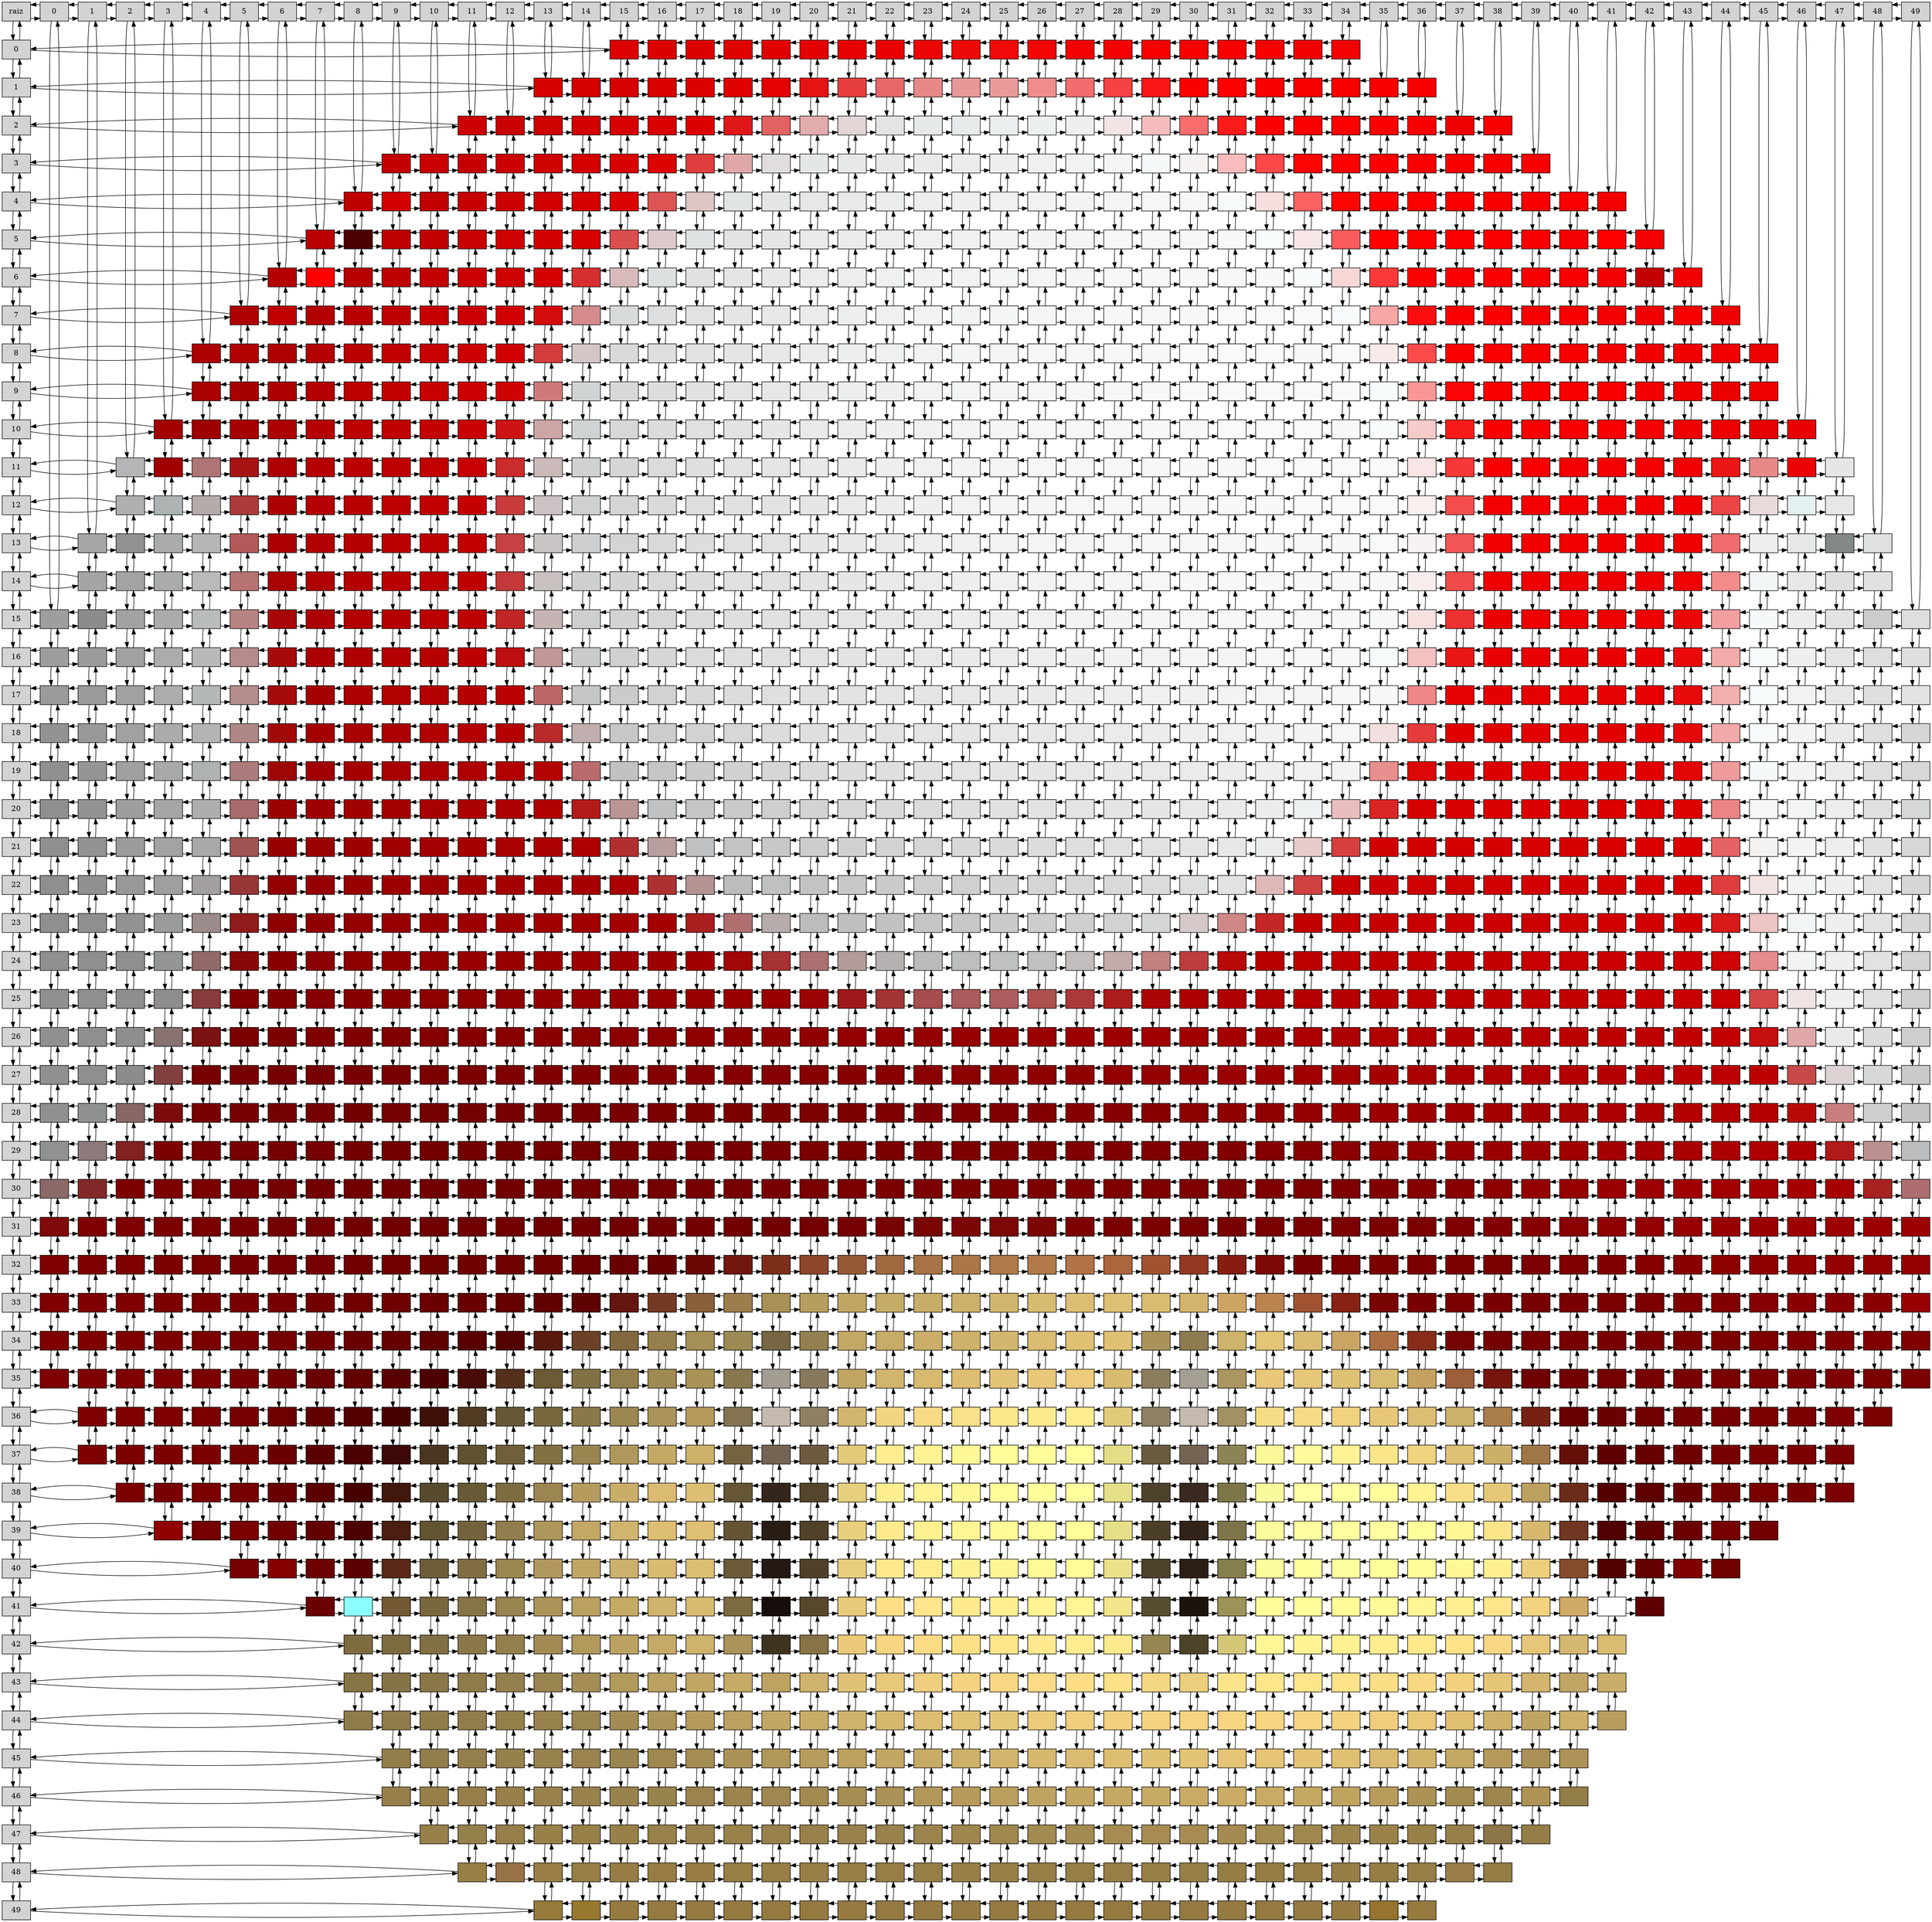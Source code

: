  digraph Matrix {
 node[shape = "box", style=filled]
 "Nodo0_0"[label = "raiz", group="0"]                                                                                                                  
 "Nodo0_0"->"Nodo1_0"
 "Nodo0_0"->"Nodo1_0"[dir = back]
 "Nodo0_0"->"Nodo0_1"
 "Nodo0_0"->"Nodo0_1"[dir = back]
 "Nodo1_0"[label = "0", group="1"]                                                                                                                     
 "Nodo1_0"->"Nodo2_0"
 "Nodo1_0"->"Nodo2_0"[dir = back]
 "Nodo1_0"->"Nodo1_16"
 "Nodo1_0"->"Nodo1_16"[dir = back]
 "Nodo2_0"[label = "1", group="2"]                                                                                                                     
 "Nodo2_0"->"Nodo3_0"
 "Nodo2_0"->"Nodo3_0"[dir = back]
 "Nodo2_0"->"Nodo2_14"
 "Nodo2_0"->"Nodo2_14"[dir = back]
 "Nodo3_0"[label = "2", group="3"]                                                                                                                     
 "Nodo3_0"->"Nodo4_0"
 "Nodo3_0"->"Nodo4_0"[dir = back]
 "Nodo3_0"->"Nodo3_12"
 "Nodo3_0"->"Nodo3_12"[dir = back]
 "Nodo4_0"[label = "3", group="4"]                                                                                                                     
 "Nodo4_0"->"Nodo5_0"
 "Nodo4_0"->"Nodo5_0"[dir = back]
 "Nodo4_0"->"Nodo4_11"
 "Nodo4_0"->"Nodo4_11"[dir = back]
 "Nodo5_0"[label = "4", group="5"]                                                                                                                     
 "Nodo5_0"->"Nodo6_0"
 "Nodo5_0"->"Nodo6_0"[dir = back]
 "Nodo5_0"->"Nodo5_9"
 "Nodo5_0"->"Nodo5_9"[dir = back]
 "Nodo6_0"[label = "5", group="6"]                                                                                                                     
 "Nodo6_0"->"Nodo7_0"
 "Nodo6_0"->"Nodo7_0"[dir = back]
 "Nodo6_0"->"Nodo6_8"
 "Nodo6_0"->"Nodo6_8"[dir = back]
 "Nodo7_0"[label = "6", group="7"]                                                                                                                     
 "Nodo7_0"->"Nodo8_0"
 "Nodo7_0"->"Nodo8_0"[dir = back]
 "Nodo7_0"->"Nodo7_7"
 "Nodo7_0"->"Nodo7_7"[dir = back]
 "Nodo8_0"[label = "7", group="8"]                                                                                                                     
 "Nodo8_0"->"Nodo9_0"
 "Nodo8_0"->"Nodo9_0"[dir = back]
 "Nodo8_0"->"Nodo8_6"
 "Nodo8_0"->"Nodo8_6"[dir = back]
 "Nodo9_0"[label = "8", group="9"]                                                                                                                     
 "Nodo9_0"->"Nodo10_0"
 "Nodo9_0"->"Nodo10_0"[dir = back]
 "Nodo9_0"->"Nodo9_5"
 "Nodo9_0"->"Nodo9_5"[dir = back]
 "Nodo10_0"[label = "9", group="10"]                                                                                                                   
 "Nodo10_0"->"Nodo11_0"
 "Nodo10_0"->"Nodo11_0"[dir = back]
 "Nodo10_0"->"Nodo10_4"
 "Nodo10_0"->"Nodo10_4"[dir = back]
 "Nodo11_0"[label = "10", group="11"]                                                                                                                  
 "Nodo11_0"->"Nodo12_0"
 "Nodo11_0"->"Nodo12_0"[dir = back]
 "Nodo11_0"->"Nodo11_4"
 "Nodo11_0"->"Nodo11_4"[dir = back]
 "Nodo12_0"[label = "11", group="12"]                                                                                                                  
 "Nodo12_0"->"Nodo13_0"
 "Nodo12_0"->"Nodo13_0"[dir = back]
 "Nodo12_0"->"Nodo12_3"
 "Nodo12_0"->"Nodo12_3"[dir = back]
 "Nodo13_0"[label = "12", group="13"]                                                                                                                  
 "Nodo13_0"->"Nodo14_0"
 "Nodo13_0"->"Nodo14_0"[dir = back]
 "Nodo13_0"->"Nodo13_3"
 "Nodo13_0"->"Nodo13_3"[dir = back]
 "Nodo14_0"[label = "13", group="14"]                                                                                                                  
 "Nodo14_0"->"Nodo15_0"
 "Nodo14_0"->"Nodo15_0"[dir = back]
 "Nodo14_0"->"Nodo14_2"
 "Nodo14_0"->"Nodo14_2"[dir = back]
 "Nodo15_0"[label = "14", group="15"]                                                                                                                  
 "Nodo15_0"->"Nodo16_0"
 "Nodo15_0"->"Nodo16_0"[dir = back]
 "Nodo15_0"->"Nodo15_2"
 "Nodo15_0"->"Nodo15_2"[dir = back]
 "Nodo16_0"[label = "15", group="16"]                                                                                                                  
 "Nodo16_0"->"Nodo17_0"
 "Nodo16_0"->"Nodo17_0"[dir = back]
 "Nodo16_0"->"Nodo16_1"
 "Nodo16_0"->"Nodo16_1"[dir = back]
 "Nodo17_0"[label = "16", group="17"]                                                                                                                  
 "Nodo17_0"->"Nodo18_0"
 "Nodo17_0"->"Nodo18_0"[dir = back]
 "Nodo17_0"->"Nodo17_1"
 "Nodo17_0"->"Nodo17_1"[dir = back]
 "Nodo18_0"[label = "17", group="18"]                                                                                                                  
 "Nodo18_0"->"Nodo19_0"
 "Nodo18_0"->"Nodo19_0"[dir = back]
 "Nodo18_0"->"Nodo18_1"
 "Nodo18_0"->"Nodo18_1"[dir = back]
 "Nodo19_0"[label = "18", group="19"]                                                                                                                  
 "Nodo19_0"->"Nodo20_0"
 "Nodo19_0"->"Nodo20_0"[dir = back]
 "Nodo19_0"->"Nodo19_1"
 "Nodo19_0"->"Nodo19_1"[dir = back]
 "Nodo20_0"[label = "19", group="20"]                                                                                                                  
 "Nodo20_0"->"Nodo21_0"
 "Nodo20_0"->"Nodo21_0"[dir = back]
 "Nodo20_0"->"Nodo20_1"
 "Nodo20_0"->"Nodo20_1"[dir = back]
 "Nodo21_0"[label = "20", group="21"]                                                                                                                  
 "Nodo21_0"->"Nodo22_0"
 "Nodo21_0"->"Nodo22_0"[dir = back]
 "Nodo21_0"->"Nodo21_1"
 "Nodo21_0"->"Nodo21_1"[dir = back]
 "Nodo22_0"[label = "21", group="22"]                                                                                                                  
 "Nodo22_0"->"Nodo23_0"
 "Nodo22_0"->"Nodo23_0"[dir = back]
 "Nodo22_0"->"Nodo22_1"
 "Nodo22_0"->"Nodo22_1"[dir = back]
 "Nodo23_0"[label = "22", group="23"]                                                                                                                  
 "Nodo23_0"->"Nodo24_0"
 "Nodo23_0"->"Nodo24_0"[dir = back]
 "Nodo23_0"->"Nodo23_1"
 "Nodo23_0"->"Nodo23_1"[dir = back]
 "Nodo24_0"[label = "23", group="24"]                                                                                                                  
 "Nodo24_0"->"Nodo25_0"
 "Nodo24_0"->"Nodo25_0"[dir = back]
 "Nodo24_0"->"Nodo24_1"
 "Nodo24_0"->"Nodo24_1"[dir = back]
 "Nodo25_0"[label = "24", group="25"]                                                                                                                  
 "Nodo25_0"->"Nodo26_0"
 "Nodo25_0"->"Nodo26_0"[dir = back]
 "Nodo25_0"->"Nodo25_1"
 "Nodo25_0"->"Nodo25_1"[dir = back]
 "Nodo26_0"[label = "25", group="26"]                                                                                                                  
 "Nodo26_0"->"Nodo27_0"
 "Nodo26_0"->"Nodo27_0"[dir = back]
 "Nodo26_0"->"Nodo26_1"
 "Nodo26_0"->"Nodo26_1"[dir = back]
 "Nodo27_0"[label = "26", group="27"]                                                                                                                  
 "Nodo27_0"->"Nodo28_0"
 "Nodo27_0"->"Nodo28_0"[dir = back]
 "Nodo27_0"->"Nodo27_1"
 "Nodo27_0"->"Nodo27_1"[dir = back]
 "Nodo28_0"[label = "27", group="28"]                                                                                                                  
 "Nodo28_0"->"Nodo29_0"
 "Nodo28_0"->"Nodo29_0"[dir = back]
 "Nodo28_0"->"Nodo28_1"
 "Nodo28_0"->"Nodo28_1"[dir = back]
 "Nodo29_0"[label = "28", group="29"]                                                                                                                  
 "Nodo29_0"->"Nodo30_0"
 "Nodo29_0"->"Nodo30_0"[dir = back]
 "Nodo29_0"->"Nodo29_1"
 "Nodo29_0"->"Nodo29_1"[dir = back]
 "Nodo30_0"[label = "29", group="30"]                                                                                                                  
 "Nodo30_0"->"Nodo31_0"
 "Nodo30_0"->"Nodo31_0"[dir = back]
 "Nodo30_0"->"Nodo30_1"
 "Nodo30_0"->"Nodo30_1"[dir = back]
 "Nodo31_0"[label = "30", group="31"]                                                                                                                  
 "Nodo31_0"->"Nodo32_0"
 "Nodo31_0"->"Nodo32_0"[dir = back]
 "Nodo31_0"->"Nodo31_1"
 "Nodo31_0"->"Nodo31_1"[dir = back]
 "Nodo32_0"[label = "31", group="32"]                                                                                                                  
 "Nodo32_0"->"Nodo33_0"
 "Nodo32_0"->"Nodo33_0"[dir = back]
 "Nodo32_0"->"Nodo32_1"
 "Nodo32_0"->"Nodo32_1"[dir = back]
 "Nodo33_0"[label = "32", group="33"]                                                                                                                  
 "Nodo33_0"->"Nodo34_0"
 "Nodo33_0"->"Nodo34_0"[dir = back]
 "Nodo33_0"->"Nodo33_1"
 "Nodo33_0"->"Nodo33_1"[dir = back]
 "Nodo34_0"[label = "33", group="34"]                                                                                                                  
 "Nodo34_0"->"Nodo35_0"
 "Nodo34_0"->"Nodo35_0"[dir = back]
 "Nodo34_0"->"Nodo34_1"
 "Nodo34_0"->"Nodo34_1"[dir = back]
 "Nodo35_0"[label = "34", group="35"]                                                                                                                  
 "Nodo35_0"->"Nodo36_0"
 "Nodo35_0"->"Nodo36_0"[dir = back]
 "Nodo35_0"->"Nodo35_1"
 "Nodo35_0"->"Nodo35_1"[dir = back]
 "Nodo36_0"[label = "35", group="36"]                                                                                                                  
 "Nodo36_0"->"Nodo37_0"
 "Nodo36_0"->"Nodo37_0"[dir = back]
 "Nodo36_0"->"Nodo36_2"
 "Nodo36_0"->"Nodo36_2"[dir = back]
 "Nodo37_0"[label = "36", group="37"]                                                                                                                  
 "Nodo37_0"->"Nodo38_0"
 "Nodo37_0"->"Nodo38_0"[dir = back]
 "Nodo37_0"->"Nodo37_2"
 "Nodo37_0"->"Nodo37_2"[dir = back]
 "Nodo38_0"[label = "37", group="38"]                                                                                                                  
 "Nodo38_0"->"Nodo39_0"
 "Nodo38_0"->"Nodo39_0"[dir = back]
 "Nodo38_0"->"Nodo38_3"
 "Nodo38_0"->"Nodo38_3"[dir = back]
 "Nodo39_0"[label = "38", group="39"]                                                                                                                  
 "Nodo39_0"->"Nodo40_0"
 "Nodo39_0"->"Nodo40_0"[dir = back]
 "Nodo39_0"->"Nodo39_3"
 "Nodo39_0"->"Nodo39_3"[dir = back]
 "Nodo40_0"[label = "39", group="40"]                                                                                                                  
 "Nodo40_0"->"Nodo41_0"
 "Nodo40_0"->"Nodo41_0"[dir = back]
 "Nodo40_0"->"Nodo40_4"
 "Nodo40_0"->"Nodo40_4"[dir = back]
 "Nodo41_0"[label = "40", group="41"]                                                                                                                  
 "Nodo41_0"->"Nodo42_0"
 "Nodo41_0"->"Nodo42_0"[dir = back]
 "Nodo41_0"->"Nodo41_5"
 "Nodo41_0"->"Nodo41_5"[dir = back]
 "Nodo42_0"[label = "41", group="42"]                                                                                                                  
 "Nodo42_0"->"Nodo43_0"
 "Nodo42_0"->"Nodo43_0"[dir = back]
 "Nodo42_0"->"Nodo42_5"
 "Nodo42_0"->"Nodo42_5"[dir = back]
 "Nodo43_0"[label = "42", group="43"]                                                                                                                  
 "Nodo43_0"->"Nodo44_0"
 "Nodo43_0"->"Nodo44_0"[dir = back]
 "Nodo43_0"->"Nodo43_6"
 "Nodo43_0"->"Nodo43_6"[dir = back]
 "Nodo44_0"[label = "43", group="44"]                                                                                                                  
 "Nodo44_0"->"Nodo45_0"
 "Nodo44_0"->"Nodo45_0"[dir = back]
 "Nodo44_0"->"Nodo44_7"
 "Nodo44_0"->"Nodo44_7"[dir = back]
 "Nodo45_0"[label = "44", group="45"]                                                                                                                  
 "Nodo45_0"->"Nodo46_0"
 "Nodo45_0"->"Nodo46_0"[dir = back]
 "Nodo45_0"->"Nodo45_8"
 "Nodo45_0"->"Nodo45_8"[dir = back]
 "Nodo46_0"[label = "45", group="46"]                                                                                                                  
 "Nodo46_0"->"Nodo47_0"
 "Nodo46_0"->"Nodo47_0"[dir = back]
 "Nodo46_0"->"Nodo46_9"
 "Nodo46_0"->"Nodo46_9"[dir = back]
 "Nodo47_0"[label = "46", group="47"]                                                                                                                  
 "Nodo47_0"->"Nodo48_0"
 "Nodo47_0"->"Nodo48_0"[dir = back]
 "Nodo47_0"->"Nodo47_11"
 "Nodo47_0"->"Nodo47_11"[dir = back]
 "Nodo48_0"[label = "47", group="48"]                                                                                                                  
 "Nodo48_0"->"Nodo49_0"
 "Nodo48_0"->"Nodo49_0"[dir = back]
 "Nodo48_0"->"Nodo48_12"
 "Nodo48_0"->"Nodo48_12"[dir = back]
 "Nodo49_0"[label = "48", group="49"]                                                                                                                  
 "Nodo49_0"->"Nodo50_0"
 "Nodo49_0"->"Nodo50_0"[dir = back]
 "Nodo49_0"->"Nodo49_14"
 "Nodo49_0"->"Nodo49_14"[dir = back]
 "Nodo50_0"[label = "49", group="50"]                                                                                                                  
 "Nodo50_0"->"Nodo50_16"
 "Nodo50_0"->"Nodo50_16"[dir = back]
 {rank=same;"Nodo0_0";"Nodo1_0";"Nodo2_0";"Nodo3_0";"Nodo4_0";"Nodo5_0";"Nodo6_0";"Nodo7_0";"Nodo8_0";"Nodo9_0";"Nodo10_0";"Nodo11_0";"Nodo12_0";"Nodo13_0";"Nodo14_0";"Nodo15_0";"Nodo16_0";"Nodo17_0";"Nodo18_0";"Nodo19_0";"Nodo20_0";"Nodo21_0";"Nodo22_0";"Nodo23_0";"Nodo24_0";"Nodo25_0";"Nodo26_0";"Nodo27_0";"Nodo28_0";"Nodo29_0";"Nodo30_0";"Nodo31_0";"Nodo32_0";"Nodo33_0";"Nodo34_0";"Nodo35_0";"Nodo36_0";"Nodo37_0";"Nodo38_0";"Nodo39_0";"Nodo40_0";"Nodo41_0";"Nodo42_0";"Nodo43_0";"Nodo44_0";"Nodo45_0";"Nodo46_0";"Nodo47_0";"Nodo48_0";"Nodo49_0";"Nodo50_0"}
 "Nodo0_1"[label = "0", group="0"]                                                                                                                     
 "Nodo0_1"->"Nodo16_1"
 "Nodo0_1"->"Nodo16_1"[dir = back]
 "Nodo0_1"->"Nodo0_2"
 "Nodo0_1"->"Nodo0_2"[dir = back]
 "Nodo16_1"[label = "", fillcolor="#dd0000", group="16"]                                                                                               
 "Nodo16_1"->"Nodo17_1"
 "Nodo16_1"->"Nodo17_1"[dir = back]
 "Nodo16_1"->"Nodo16_2"
 "Nodo16_1"->"Nodo16_2"[dir = back]
 "Nodo17_1"[label = "", fillcolor="#dd0000", group="17"]                                                                                               
 "Nodo17_1"->"Nodo18_1"
 "Nodo17_1"->"Nodo18_1"[dir = back]
 "Nodo17_1"->"Nodo17_2"
 "Nodo17_1"->"Nodo17_2"[dir = back]
 "Nodo18_1"[label = "", fillcolor="#dd0000", group="18"]                                                                                               
 "Nodo18_1"->"Nodo19_1"
 "Nodo18_1"->"Nodo19_1"[dir = back]
 "Nodo18_1"->"Nodo18_2"
 "Nodo18_1"->"Nodo18_2"[dir = back]
 "Nodo19_1"[label = "", fillcolor="#df0000", group="19"]                                                                                               
 "Nodo19_1"->"Nodo20_1"
 "Nodo19_1"->"Nodo20_1"[dir = back]
 "Nodo19_1"->"Nodo19_2"
 "Nodo19_1"->"Nodo19_2"[dir = back]
 "Nodo20_1"[label = "", fillcolor="#e10000", group="20"]                                                                                               
 "Nodo20_1"->"Nodo21_1"
 "Nodo20_1"->"Nodo21_1"[dir = back]
 "Nodo20_1"->"Nodo20_2"
 "Nodo20_1"->"Nodo20_2"[dir = back]
 "Nodo21_1"[label = "", fillcolor="#e40000", group="21"]                                                                                               
 "Nodo21_1"->"Nodo22_1"
 "Nodo21_1"->"Nodo22_1"[dir = back]
 "Nodo21_1"->"Nodo21_2"
 "Nodo21_1"->"Nodo21_2"[dir = back]
 "Nodo22_1"[label = "", fillcolor="#e70000", group="22"]                                                                                               
 "Nodo22_1"->"Nodo23_1"
 "Nodo22_1"->"Nodo23_1"[dir = back]
 "Nodo22_1"->"Nodo22_2"
 "Nodo22_1"->"Nodo22_2"[dir = back]
 "Nodo23_1"[label = "", fillcolor="#e90000", group="23"]                                                                                               
 "Nodo23_1"->"Nodo24_1"
 "Nodo23_1"->"Nodo24_1"[dir = back]
 "Nodo23_1"->"Nodo23_2"
 "Nodo23_1"->"Nodo23_2"[dir = back]
 "Nodo24_1"[label = "", fillcolor="#eb0505", group="24"]                                                                                               
 "Nodo24_1"->"Nodo25_1"
 "Nodo24_1"->"Nodo25_1"[dir = back]
 "Nodo24_1"->"Nodo24_2"
 "Nodo24_1"->"Nodo24_2"[dir = back]
 "Nodo25_1"[label = "", fillcolor="#ee0909", group="25"]                                                                                               
 "Nodo25_1"->"Nodo26_1"
 "Nodo25_1"->"Nodo26_1"[dir = back]
 "Nodo25_1"->"Nodo25_2"
 "Nodo25_1"->"Nodo25_2"[dir = back]
 "Nodo26_1"[label = "", fillcolor="#f00909", group="26"]                                                                                               
 "Nodo26_1"->"Nodo27_1"
 "Nodo26_1"->"Nodo27_1"[dir = back]
 "Nodo26_1"->"Nodo26_2"
 "Nodo26_1"->"Nodo26_2"[dir = back]
 "Nodo27_1"[label = "", fillcolor="#f20505", group="27"]                                                                                               
 "Nodo27_1"->"Nodo28_1"
 "Nodo27_1"->"Nodo28_1"[dir = back]
 "Nodo27_1"->"Nodo27_2"
 "Nodo27_1"->"Nodo27_2"[dir = back]
 "Nodo28_1"[label = "", fillcolor="#f40000", group="28"]                                                                                               
 "Nodo28_1"->"Nodo29_1"
 "Nodo28_1"->"Nodo29_1"[dir = back]
 "Nodo28_1"->"Nodo28_2"
 "Nodo28_1"->"Nodo28_2"[dir = back]
 "Nodo29_1"[label = "", fillcolor="#f50000", group="29"]                                                                                               
 "Nodo29_1"->"Nodo30_1"
 "Nodo29_1"->"Nodo30_1"[dir = back]
 "Nodo29_1"->"Nodo29_2"
 "Nodo29_1"->"Nodo29_2"[dir = back]
 "Nodo30_1"[label = "", fillcolor="#f70000", group="30"]                                                                                               
 "Nodo30_1"->"Nodo31_1"
 "Nodo30_1"->"Nodo31_1"[dir = back]
 "Nodo30_1"->"Nodo30_2"
 "Nodo30_1"->"Nodo30_2"[dir = back]
 "Nodo31_1"[label = "", fillcolor="#f70000", group="31"]                                                                                               
 "Nodo31_1"->"Nodo32_1"
 "Nodo31_1"->"Nodo32_1"[dir = back]
 "Nodo31_1"->"Nodo31_2"
 "Nodo31_1"->"Nodo31_2"[dir = back]
 "Nodo32_1"[label = "", fillcolor="#f70000", group="32"]                                                                                               
 "Nodo32_1"->"Nodo33_1"
 "Nodo32_1"->"Nodo33_1"[dir = back]
 "Nodo32_1"->"Nodo32_2"
 "Nodo32_1"->"Nodo32_2"[dir = back]
 "Nodo33_1"[label = "", fillcolor="#f70000", group="33"]                                                                                               
 "Nodo33_1"->"Nodo34_1"
 "Nodo33_1"->"Nodo34_1"[dir = back]
 "Nodo33_1"->"Nodo33_2"
 "Nodo33_1"->"Nodo33_2"[dir = back]
 "Nodo34_1"[label = "", fillcolor="#f00000", group="34"]                                                                                               
 "Nodo34_1"->"Nodo35_1"
 "Nodo34_1"->"Nodo35_1"[dir = back]
 "Nodo34_1"->"Nodo34_2"
 "Nodo34_1"->"Nodo34_2"[dir = back]
 "Nodo35_1"[label = "", fillcolor="#f50000", group="35"]                                                                                               
 "Nodo35_1"->"Nodo35_2"
 "Nodo35_1"->"Nodo35_2"[dir = back]
 {rank=same;"Nodo0_1";"Nodo16_1";"Nodo17_1";"Nodo18_1";"Nodo19_1";"Nodo20_1";"Nodo21_1";"Nodo22_1";"Nodo23_1";"Nodo24_1";"Nodo25_1";"Nodo26_1";"Nodo27_1";"Nodo28_1";"Nodo29_1";"Nodo30_1";"Nodo31_1";"Nodo32_1";"Nodo33_1";"Nodo34_1";"Nodo35_1"}
 "Nodo0_2"[label = "1", group="0"]                                                                                                                     
 "Nodo0_2"->"Nodo14_2"
 "Nodo0_2"->"Nodo14_2"[dir = back]
 "Nodo0_2"->"Nodo0_3"
 "Nodo0_2"->"Nodo0_3"[dir = back]
 "Nodo14_2"[label = "", fillcolor="#d50000", group="14"]                                                                                               
 "Nodo14_2"->"Nodo15_2"
 "Nodo14_2"->"Nodo15_2"[dir = back]
 "Nodo14_2"->"Nodo14_3"
 "Nodo14_2"->"Nodo14_3"[dir = back]
 "Nodo15_2"[label = "", fillcolor="#d40000", group="15"]                                                                                               
 "Nodo15_2"->"Nodo16_2"
 "Nodo15_2"->"Nodo16_2"[dir = back]
 "Nodo15_2"->"Nodo15_3"
 "Nodo15_2"->"Nodo15_3"[dir = back]
 "Nodo16_2"[label = "", fillcolor="#d70000", group="16"]                                                                                               
 "Nodo16_2"->"Nodo17_2"
 "Nodo16_2"->"Nodo17_2"[dir = back]
 "Nodo16_2"->"Nodo16_3"
 "Nodo16_2"->"Nodo16_3"[dir = back]
 "Nodo17_2"[label = "", fillcolor="#d90000", group="17"]                                                                                               
 "Nodo17_2"->"Nodo18_2"
 "Nodo17_2"->"Nodo18_2"[dir = back]
 "Nodo17_2"->"Nodo17_3"
 "Nodo17_2"->"Nodo17_3"[dir = back]
 "Nodo18_2"[label = "", fillcolor="#dc0000", group="18"]                                                                                               
 "Nodo18_2"->"Nodo19_2"
 "Nodo18_2"->"Nodo19_2"[dir = back]
 "Nodo18_2"->"Nodo18_3"
 "Nodo18_2"->"Nodo18_3"[dir = back]
 "Nodo19_2"[label = "", fillcolor="#df0000", group="19"]                                                                                               
 "Nodo19_2"->"Nodo20_2"
 "Nodo19_2"->"Nodo20_2"[dir = back]
 "Nodo19_2"->"Nodo19_3"
 "Nodo19_2"->"Nodo19_3"[dir = back]
 "Nodo20_2"[label = "", fillcolor="#e30101", group="20"]                                                                                               
 "Nodo20_2"->"Nodo21_2"
 "Nodo20_2"->"Nodo21_2"[dir = back]
 "Nodo20_2"->"Nodo20_3"
 "Nodo20_2"->"Nodo20_3"[dir = back]
 "Nodo21_2"[label = "", fillcolor="#e51313", group="21"]                                                                                               
 "Nodo21_2"->"Nodo22_2"
 "Nodo21_2"->"Nodo22_2"[dir = back]
 "Nodo21_2"->"Nodo21_3"
 "Nodo21_2"->"Nodo21_3"[dir = back]
 "Nodo22_2"[label = "", fillcolor="#e63d3d", group="22"]                                                                                               
 "Nodo22_2"->"Nodo23_2"
 "Nodo22_2"->"Nodo23_2"[dir = back]
 "Nodo22_2"->"Nodo22_3"
 "Nodo22_2"->"Nodo22_3"[dir = back]
 "Nodo23_2"[label = "", fillcolor="#e76868", group="23"]                                                                                               
 "Nodo23_2"->"Nodo24_2"
 "Nodo23_2"->"Nodo24_2"[dir = back]
 "Nodo23_2"->"Nodo23_3"
 "Nodo23_2"->"Nodo23_3"[dir = back]
 "Nodo24_2"[label = "", fillcolor="#e78888", group="24"]                                                                                               
 "Nodo24_2"->"Nodo25_2"
 "Nodo24_2"->"Nodo25_2"[dir = back]
 "Nodo24_2"->"Nodo24_3"
 "Nodo24_2"->"Nodo24_3"[dir = back]
 "Nodo25_2"[label = "", fillcolor="#e99898", group="25"]                                                                                               
 "Nodo25_2"->"Nodo26_2"
 "Nodo25_2"->"Nodo26_2"[dir = back]
 "Nodo25_2"->"Nodo25_3"
 "Nodo25_2"->"Nodo25_3"[dir = back]
 "Nodo26_2"[label = "", fillcolor="#eb9a9a", group="26"]                                                                                               
 "Nodo26_2"->"Nodo27_2"
 "Nodo26_2"->"Nodo27_2"[dir = back]
 "Nodo26_2"->"Nodo26_3"
 "Nodo26_2"->"Nodo26_3"[dir = back]
 "Nodo27_2"[label = "", fillcolor="#ef8d8d", group="27"]                                                                                               
 "Nodo27_2"->"Nodo28_2"
 "Nodo27_2"->"Nodo28_2"[dir = back]
 "Nodo27_2"->"Nodo27_3"
 "Nodo27_2"->"Nodo27_3"[dir = back]
 "Nodo28_2"[label = "", fillcolor="#f26e6e", group="28"]                                                                                               
 "Nodo28_2"->"Nodo29_2"
 "Nodo28_2"->"Nodo29_2"[dir = back]
 "Nodo28_2"->"Nodo28_3"
 "Nodo28_2"->"Nodo28_3"[dir = back]
 "Nodo29_2"[label = "", fillcolor="#f54242", group="29"]                                                                                               
 "Nodo29_2"->"Nodo30_2"
 "Nodo29_2"->"Nodo30_2"[dir = back]
 "Nodo29_2"->"Nodo29_3"
 "Nodo29_2"->"Nodo29_3"[dir = back]
 "Nodo30_2"[label = "", fillcolor="#f81616", group="30"]                                                                                               
 "Nodo30_2"->"Nodo31_2"
 "Nodo30_2"->"Nodo31_2"[dir = back]
 "Nodo30_2"->"Nodo30_3"
 "Nodo30_2"->"Nodo30_3"[dir = back]
 "Nodo31_2"[label = "", fillcolor="#f90101", group="31"]                                                                                               
 "Nodo31_2"->"Nodo32_2"
 "Nodo31_2"->"Nodo32_2"[dir = back]
 "Nodo31_2"->"Nodo31_3"
 "Nodo31_2"->"Nodo31_3"[dir = back]
 "Nodo32_2"[label = "", fillcolor="#fa0000", group="32"]                                                                                               
 "Nodo32_2"->"Nodo33_2"
 "Nodo32_2"->"Nodo33_2"[dir = back]
 "Nodo32_2"->"Nodo32_3"
 "Nodo32_2"->"Nodo32_3"[dir = back]
 "Nodo33_2"[label = "", fillcolor="#f90000", group="33"]                                                                                               
 "Nodo33_2"->"Nodo34_2"
 "Nodo33_2"->"Nodo34_2"[dir = back]
 "Nodo33_2"->"Nodo33_3"
 "Nodo33_2"->"Nodo33_3"[dir = back]
 "Nodo34_2"[label = "", fillcolor="#f90000", group="34"]                                                                                               
 "Nodo34_2"->"Nodo35_2"
 "Nodo34_2"->"Nodo35_2"[dir = back]
 "Nodo34_2"->"Nodo34_3"
 "Nodo34_2"->"Nodo34_3"[dir = back]
 "Nodo35_2"[label = "", fillcolor="#f90000", group="35"]                                                                                               
 "Nodo35_2"->"Nodo36_2"
 "Nodo35_2"->"Nodo36_2"[dir = back]
 "Nodo35_2"->"Nodo35_3"
 "Nodo35_2"->"Nodo35_3"[dir = back]
 "Nodo36_2"[label = "", fillcolor="#f60000", group="36"]                                                                                               
 "Nodo36_2"->"Nodo37_2"
 "Nodo36_2"->"Nodo37_2"[dir = back]
 "Nodo36_2"->"Nodo36_3"
 "Nodo36_2"->"Nodo36_3"[dir = back]
 "Nodo37_2"[label = "", fillcolor="#f80000", group="37"]                                                                                               
 "Nodo37_2"->"Nodo37_3"
 "Nodo37_2"->"Nodo37_3"[dir = back]
 {rank=same;"Nodo0_2";"Nodo14_2";"Nodo15_2";"Nodo16_2";"Nodo17_2";"Nodo18_2";"Nodo19_2";"Nodo20_2";"Nodo21_2";"Nodo22_2";"Nodo23_2";"Nodo24_2";"Nodo25_2";"Nodo26_2";"Nodo27_2";"Nodo28_2";"Nodo29_2";"Nodo30_2";"Nodo31_2";"Nodo32_2";"Nodo33_2";"Nodo34_2";"Nodo35_2";"Nodo36_2";"Nodo37_2"}
 "Nodo0_3"[label = "2", group="0"]                                                                                                                     
 "Nodo0_3"->"Nodo12_3"
 "Nodo0_3"->"Nodo12_3"[dir = back]
 "Nodo0_3"->"Nodo0_4"
 "Nodo0_3"->"Nodo0_4"[dir = back]
 "Nodo12_3"[label = "", fillcolor="#cd0000", group="12"]                                                                                               
 "Nodo12_3"->"Nodo13_3"
 "Nodo12_3"->"Nodo13_3"[dir = back]
 "Nodo12_3"->"Nodo12_4"
 "Nodo12_3"->"Nodo12_4"[dir = back]
 "Nodo13_3"[label = "", fillcolor="#ca0000", group="13"]                                                                                               
 "Nodo13_3"->"Nodo14_3"
 "Nodo13_3"->"Nodo14_3"[dir = back]
 "Nodo13_3"->"Nodo13_4"
 "Nodo13_3"->"Nodo13_4"[dir = back]
 "Nodo14_3"[label = "", fillcolor="#cf0000", group="14"]                                                                                               
 "Nodo14_3"->"Nodo15_3"
 "Nodo14_3"->"Nodo15_3"[dir = back]
 "Nodo14_3"->"Nodo14_4"
 "Nodo14_3"->"Nodo14_4"[dir = back]
 "Nodo15_3"[label = "", fillcolor="#d30000", group="15"]                                                                                               
 "Nodo15_3"->"Nodo16_3"
 "Nodo15_3"->"Nodo16_3"[dir = back]
 "Nodo15_3"->"Nodo15_4"
 "Nodo15_3"->"Nodo15_4"[dir = back]
 "Nodo16_3"[label = "", fillcolor="#d70000", group="16"]                                                                                               
 "Nodo16_3"->"Nodo17_3"
 "Nodo16_3"->"Nodo17_3"[dir = back]
 "Nodo16_3"->"Nodo16_4"
 "Nodo16_3"->"Nodo16_4"[dir = back]
 "Nodo17_3"[label = "", fillcolor="#da0000", group="17"]                                                                                               
 "Nodo17_3"->"Nodo18_3"
 "Nodo17_3"->"Nodo18_3"[dir = back]
 "Nodo17_3"->"Nodo17_4"
 "Nodo17_3"->"Nodo17_4"[dir = back]
 "Nodo18_3"[label = "", fillcolor="#dd0000", group="18"]                                                                                               
 "Nodo18_3"->"Nodo19_3"
 "Nodo18_3"->"Nodo19_3"[dir = back]
 "Nodo18_3"->"Nodo18_4"
 "Nodo18_3"->"Nodo18_4"[dir = back]
 "Nodo19_3"[label = "", fillcolor="#e01718", group="19"]                                                                                               
 "Nodo19_3"->"Nodo20_3"
 "Nodo19_3"->"Nodo20_3"[dir = back]
 "Nodo19_3"->"Nodo19_4"
 "Nodo19_3"->"Nodo19_4"[dir = back]
 "Nodo20_3"[label = "", fillcolor="#e26161", group="20"]                                                                                               
 "Nodo20_3"->"Nodo21_3"
 "Nodo20_3"->"Nodo21_3"[dir = back]
 "Nodo20_3"->"Nodo20_4"
 "Nodo20_3"->"Nodo20_4"[dir = back]
 "Nodo21_3"[label = "", fillcolor="#e2acad", group="21"]                                                                                               
 "Nodo21_3"->"Nodo22_3"
 "Nodo21_3"->"Nodo22_3"[dir = back]
 "Nodo21_3"->"Nodo21_4"
 "Nodo21_3"->"Nodo21_4"[dir = back]
 "Nodo22_3"[label = "", fillcolor="#e3d5d5", group="22"]                                                                                               
 "Nodo22_3"->"Nodo23_3"
 "Nodo22_3"->"Nodo23_3"[dir = back]
 "Nodo22_3"->"Nodo22_4"
 "Nodo22_3"->"Nodo22_4"[dir = back]
 "Nodo23_3"[label = "", fillcolor="#e4e4e4", group="23"]                                                                                               
 "Nodo23_3"->"Nodo24_3"
 "Nodo23_3"->"Nodo24_3"[dir = back]
 "Nodo23_3"->"Nodo23_4"
 "Nodo23_3"->"Nodo23_4"[dir = back]
 "Nodo24_3"[label = "", fillcolor="#e6e9e9", group="24"]                                                                                               
 "Nodo24_3"->"Nodo25_3"
 "Nodo24_3"->"Nodo25_3"[dir = back]
 "Nodo24_3"->"Nodo24_4"
 "Nodo24_3"->"Nodo24_4"[dir = back]
 "Nodo25_3"[label = "", fillcolor="#e8ebeb", group="25"]                                                                                               
 "Nodo25_3"->"Nodo26_3"
 "Nodo25_3"->"Nodo26_3"[dir = back]
 "Nodo25_3"->"Nodo25_4"
 "Nodo25_3"->"Nodo25_4"[dir = back]
 "Nodo26_3"[label = "", fillcolor="#eaeeee", group="26"]                                                                                               
 "Nodo26_3"->"Nodo27_3"
 "Nodo26_3"->"Nodo27_3"[dir = back]
 "Nodo26_3"->"Nodo26_4"
 "Nodo26_3"->"Nodo26_4"[dir = back]
 "Nodo27_3"[label = "", fillcolor="#edf0f0", group="27"]                                                                                               
 "Nodo27_3"->"Nodo28_3"
 "Nodo27_3"->"Nodo28_3"[dir = back]
 "Nodo27_3"->"Nodo27_4"
 "Nodo27_3"->"Nodo27_4"[dir = back]
 "Nodo28_3"[label = "", fillcolor="#f0efef", group="28"]                                                                                               
 "Nodo28_3"->"Nodo29_3"
 "Nodo28_3"->"Nodo29_3"[dir = back]
 "Nodo28_3"->"Nodo28_4"
 "Nodo28_3"->"Nodo28_4"[dir = back]
 "Nodo29_3"[label = "", fillcolor="#f2e4e4", group="29"]                                                                                               
 "Nodo29_3"->"Nodo30_3"
 "Nodo29_3"->"Nodo30_3"[dir = back]
 "Nodo29_3"->"Nodo29_4"
 "Nodo29_3"->"Nodo29_4"[dir = back]
 "Nodo30_3"[label = "", fillcolor="#f5bcbc", group="30"]                                                                                               
 "Nodo30_3"->"Nodo31_3"
 "Nodo30_3"->"Nodo31_3"[dir = back]
 "Nodo30_3"->"Nodo30_4"
 "Nodo30_3"->"Nodo30_4"[dir = back]
 "Nodo31_3"[label = "", fillcolor="#f86c6c", group="31"]                                                                                               
 "Nodo31_3"->"Nodo32_3"
 "Nodo31_3"->"Nodo32_3"[dir = back]
 "Nodo31_3"->"Nodo31_4"
 "Nodo31_3"->"Nodo31_4"[dir = back]
 "Nodo32_3"[label = "", fillcolor="#fb1b1b", group="32"]                                                                                               
 "Nodo32_3"->"Nodo33_3"
 "Nodo32_3"->"Nodo33_3"[dir = back]
 "Nodo32_3"->"Nodo32_4"
 "Nodo32_3"->"Nodo32_4"[dir = back]
 "Nodo33_3"[label = "", fillcolor="#fc0000", group="33"]                                                                                               
 "Nodo33_3"->"Nodo34_3"
 "Nodo33_3"->"Nodo34_3"[dir = back]
 "Nodo33_3"->"Nodo33_4"
 "Nodo33_3"->"Nodo33_4"[dir = back]
 "Nodo34_3"[label = "", fillcolor="#fb0000", group="34"]                                                                                               
 "Nodo34_3"->"Nodo35_3"
 "Nodo34_3"->"Nodo35_3"[dir = back]
 "Nodo34_3"->"Nodo34_4"
 "Nodo34_3"->"Nodo34_4"[dir = back]
 "Nodo35_3"[label = "", fillcolor="#fb0000", group="35"]                                                                                               
 "Nodo35_3"->"Nodo36_3"
 "Nodo35_3"->"Nodo36_3"[dir = back]
 "Nodo35_3"->"Nodo35_4"
 "Nodo35_3"->"Nodo35_4"[dir = back]
 "Nodo36_3"[label = "", fillcolor="#fa0000", group="36"]                                                                                               
 "Nodo36_3"->"Nodo37_3"
 "Nodo36_3"->"Nodo37_3"[dir = back]
 "Nodo36_3"->"Nodo36_4"
 "Nodo36_3"->"Nodo36_4"[dir = back]
 "Nodo37_3"[label = "", fillcolor="#f90000", group="37"]                                                                                               
 "Nodo37_3"->"Nodo38_3"
 "Nodo37_3"->"Nodo38_3"[dir = back]
 "Nodo37_3"->"Nodo37_4"
 "Nodo37_3"->"Nodo37_4"[dir = back]
 "Nodo38_3"[label = "", fillcolor="#ec0000", group="38"]                                                                                               
 "Nodo38_3"->"Nodo39_3"
 "Nodo38_3"->"Nodo39_3"[dir = back]
 "Nodo38_3"->"Nodo38_4"
 "Nodo38_3"->"Nodo38_4"[dir = back]
 "Nodo39_3"[label = "", fillcolor="#f80000", group="39"]                                                                                               
 "Nodo39_3"->"Nodo39_4"
 "Nodo39_3"->"Nodo39_4"[dir = back]
 {rank=same;"Nodo0_3";"Nodo12_3";"Nodo13_3";"Nodo14_3";"Nodo15_3";"Nodo16_3";"Nodo17_3";"Nodo18_3";"Nodo19_3";"Nodo20_3";"Nodo21_3";"Nodo22_3";"Nodo23_3";"Nodo24_3";"Nodo25_3";"Nodo26_3";"Nodo27_3";"Nodo28_3";"Nodo29_3";"Nodo30_3";"Nodo31_3";"Nodo32_3";"Nodo33_3";"Nodo34_3";"Nodo35_3";"Nodo36_3";"Nodo37_3";"Nodo38_3";"Nodo39_3"}
 "Nodo0_4"[label = "3", group="0"]                                                                                                                     
 "Nodo0_4"->"Nodo10_4"
 "Nodo0_4"->"Nodo10_4"[dir = back]
 "Nodo0_4"->"Nodo0_5"
 "Nodo0_4"->"Nodo0_5"[dir = back]
 "Nodo10_4"[label = "", fillcolor="#c40000", group="10"]                                                                                               
 "Nodo10_4"->"Nodo11_4"
 "Nodo10_4"->"Nodo11_4"[dir = back]
 "Nodo10_4"->"Nodo10_5"
 "Nodo10_4"->"Nodo10_5"[dir = back]
 "Nodo11_4"[label = "", fillcolor="#c90000", group="11"]                                                                                               
 "Nodo11_4"->"Nodo12_4"
 "Nodo11_4"->"Nodo12_4"[dir = back]
 "Nodo11_4"->"Nodo11_5"
 "Nodo11_4"->"Nodo11_5"[dir = back]
 "Nodo12_4"[label = "", fillcolor="#c60000", group="12"]                                                                                               
 "Nodo12_4"->"Nodo13_4"
 "Nodo12_4"->"Nodo13_4"[dir = back]
 "Nodo12_4"->"Nodo12_5"
 "Nodo12_4"->"Nodo12_5"[dir = back]
 "Nodo13_4"[label = "", fillcolor="#cb0000", group="13"]                                                                                               
 "Nodo13_4"->"Nodo14_4"
 "Nodo13_4"->"Nodo14_4"[dir = back]
 "Nodo13_4"->"Nodo13_5"
 "Nodo13_4"->"Nodo13_5"[dir = back]
 "Nodo14_4"[label = "", fillcolor="#cf0000", group="14"]                                                                                               
 "Nodo14_4"->"Nodo15_4"
 "Nodo14_4"->"Nodo15_4"[dir = back]
 "Nodo14_4"->"Nodo14_5"
 "Nodo14_4"->"Nodo14_5"[dir = back]
 "Nodo15_4"[label = "", fillcolor="#d40000", group="15"]                                                                                               
 "Nodo15_4"->"Nodo16_4"
 "Nodo15_4"->"Nodo16_4"[dir = back]
 "Nodo15_4"->"Nodo15_5"
 "Nodo15_4"->"Nodo15_5"[dir = back]
 "Nodo16_4"[label = "", fillcolor="#d90000", group="16"]                                                                                               
 "Nodo16_4"->"Nodo17_4"
 "Nodo16_4"->"Nodo17_4"[dir = back]
 "Nodo16_4"->"Nodo16_5"
 "Nodo16_4"->"Nodo16_5"[dir = back]
 "Nodo17_4"[label = "", fillcolor="#dc0303", group="17"]                                                                                               
 "Nodo17_4"->"Nodo18_4"
 "Nodo17_4"->"Nodo18_4"[dir = back]
 "Nodo17_4"->"Nodo17_5"
 "Nodo17_4"->"Nodo17_5"[dir = back]
 "Nodo18_4"[label = "", fillcolor="#de3e3e", group="18"]                                                                                               
 "Nodo18_4"->"Nodo19_4"
 "Nodo18_4"->"Nodo19_4"[dir = back]
 "Nodo18_4"->"Nodo18_5"
 "Nodo18_4"->"Nodo18_5"[dir = back]
 "Nodo19_4"[label = "", fillcolor="#dfa7a8", group="19"]                                                                                               
 "Nodo19_4"->"Nodo20_4"
 "Nodo19_4"->"Nodo20_4"[dir = back]
 "Nodo19_4"->"Nodo19_5"
 "Nodo19_4"->"Nodo19_5"[dir = back]
 "Nodo20_4"[label = "", fillcolor="#e1ddde", group="20"]                                                                                               
 "Nodo20_4"->"Nodo21_4"
 "Nodo20_4"->"Nodo21_4"[dir = back]
 "Nodo20_4"->"Nodo20_5"
 "Nodo20_4"->"Nodo20_5"[dir = back]
 "Nodo21_4"[label = "", fillcolor="#e3e7e7", group="21"]                                                                                               
 "Nodo21_4"->"Nodo22_4"
 "Nodo21_4"->"Nodo22_4"[dir = back]
 "Nodo21_4"->"Nodo21_5"
 "Nodo21_4"->"Nodo21_5"[dir = back]
 "Nodo22_4"[label = "", fillcolor="#e6e7e7", group="22"]                                                                                               
 "Nodo22_4"->"Nodo23_4"
 "Nodo22_4"->"Nodo23_4"[dir = back]
 "Nodo22_4"->"Nodo22_5"
 "Nodo22_4"->"Nodo22_5"[dir = back]
 "Nodo23_4"[label = "", fillcolor="#e8e8e8", group="23"]                                                                                               
 "Nodo23_4"->"Nodo24_4"
 "Nodo23_4"->"Nodo24_4"[dir = back]
 "Nodo23_4"->"Nodo23_5"
 "Nodo23_4"->"Nodo23_5"[dir = back]
 "Nodo24_4"[label = "", fillcolor="#eaeaea", group="24"]                                                                                               
 "Nodo24_4"->"Nodo25_4"
 "Nodo24_4"->"Nodo25_4"[dir = back]
 "Nodo24_4"->"Nodo24_5"
 "Nodo24_4"->"Nodo24_5"[dir = back]
 "Nodo25_4"[label = "", fillcolor="#ececec", group="25"]                                                                                               
 "Nodo25_4"->"Nodo26_4"
 "Nodo25_4"->"Nodo26_4"[dir = back]
 "Nodo25_4"->"Nodo25_5"
 "Nodo25_4"->"Nodo25_5"[dir = back]
 "Nodo26_4"[label = "", fillcolor="#eeeeee", group="26"]                                                                                               
 "Nodo26_4"->"Nodo27_4"
 "Nodo26_4"->"Nodo27_4"[dir = back]
 "Nodo26_4"->"Nodo26_5"
 "Nodo26_4"->"Nodo26_5"[dir = back]
 "Nodo27_4"[label = "", fillcolor="#f0f0f0", group="27"]                                                                                               
 "Nodo27_4"->"Nodo28_4"
 "Nodo27_4"->"Nodo28_4"[dir = back]
 "Nodo27_4"->"Nodo27_5"
 "Nodo27_4"->"Nodo27_5"[dir = back]
 "Nodo28_4"[label = "", fillcolor="#f1f2f2", group="28"]                                                                                               
 "Nodo28_4"->"Nodo29_4"
 "Nodo28_4"->"Nodo29_4"[dir = back]
 "Nodo28_4"->"Nodo28_5"
 "Nodo28_4"->"Nodo28_5"[dir = back]
 "Nodo29_4"[label = "", fillcolor="#f3f4f4", group="29"]                                                                                               
 "Nodo29_4"->"Nodo30_4"
 "Nodo29_4"->"Nodo30_4"[dir = back]
 "Nodo29_4"->"Nodo29_5"
 "Nodo29_4"->"Nodo29_5"[dir = back]
 "Nodo30_4"[label = "", fillcolor="#f4f8f8", group="30"]                                                                                               
 "Nodo30_4"->"Nodo31_4"
 "Nodo30_4"->"Nodo31_4"[dir = back]
 "Nodo30_4"->"Nodo30_5"
 "Nodo30_4"->"Nodo30_5"[dir = back]
 "Nodo31_4"[label = "", fillcolor="#f6f2f2", group="31"]                                                                                               
 "Nodo31_4"->"Nodo32_4"
 "Nodo31_4"->"Nodo32_4"[dir = back]
 "Nodo31_4"->"Nodo31_5"
 "Nodo31_4"->"Nodo31_5"[dir = back]
 "Nodo32_4"[label = "", fillcolor="#f8bcbc", group="32"]                                                                                               
 "Nodo32_4"->"Nodo33_4"
 "Nodo32_4"->"Nodo33_4"[dir = back]
 "Nodo32_4"->"Nodo32_5"
 "Nodo32_4"->"Nodo32_5"[dir = back]
 "Nodo33_4"[label = "", fillcolor="#fb4848", group="33"]                                                                                               
 "Nodo33_4"->"Nodo34_4"
 "Nodo33_4"->"Nodo34_4"[dir = back]
 "Nodo33_4"->"Nodo33_5"
 "Nodo33_4"->"Nodo33_5"[dir = back]
 "Nodo34_4"[label = "", fillcolor="#fd0404", group="34"]                                                                                               
 "Nodo34_4"->"Nodo35_4"
 "Nodo34_4"->"Nodo35_4"[dir = back]
 "Nodo34_4"->"Nodo34_5"
 "Nodo34_4"->"Nodo34_5"[dir = back]
 "Nodo35_4"[label = "", fillcolor="#fc0000", group="35"]                                                                                               
 "Nodo35_4"->"Nodo36_4"
 "Nodo35_4"->"Nodo36_4"[dir = back]
 "Nodo35_4"->"Nodo35_5"
 "Nodo35_4"->"Nodo35_5"[dir = back]
 "Nodo36_4"[label = "", fillcolor="#fc0000", group="36"]                                                                                               
 "Nodo36_4"->"Nodo37_4"
 "Nodo36_4"->"Nodo37_4"[dir = back]
 "Nodo36_4"->"Nodo36_5"
 "Nodo36_4"->"Nodo36_5"[dir = back]
 "Nodo37_4"[label = "", fillcolor="#fa0000", group="37"]                                                                                               
 "Nodo37_4"->"Nodo38_4"
 "Nodo37_4"->"Nodo38_4"[dir = back]
 "Nodo37_4"->"Nodo37_5"
 "Nodo37_4"->"Nodo37_5"[dir = back]
 "Nodo38_4"[label = "", fillcolor="#f90000", group="38"]                                                                                               
 "Nodo38_4"->"Nodo39_4"
 "Nodo38_4"->"Nodo39_4"[dir = back]
 "Nodo38_4"->"Nodo38_5"
 "Nodo38_4"->"Nodo38_5"[dir = back]
 "Nodo39_4"[label = "", fillcolor="#f70000", group="39"]                                                                                               
 "Nodo39_4"->"Nodo40_4"
 "Nodo39_4"->"Nodo40_4"[dir = back]
 "Nodo39_4"->"Nodo39_5"
 "Nodo39_4"->"Nodo39_5"[dir = back]
 "Nodo40_4"[label = "", fillcolor="#f70000", group="40"]                                                                                               
 "Nodo40_4"->"Nodo40_5"
 "Nodo40_4"->"Nodo40_5"[dir = back]
 {rank=same;"Nodo0_4";"Nodo10_4";"Nodo11_4";"Nodo12_4";"Nodo13_4";"Nodo14_4";"Nodo15_4";"Nodo16_4";"Nodo17_4";"Nodo18_4";"Nodo19_4";"Nodo20_4";"Nodo21_4";"Nodo22_4";"Nodo23_4";"Nodo24_4";"Nodo25_4";"Nodo26_4";"Nodo27_4";"Nodo28_4";"Nodo29_4";"Nodo30_4";"Nodo31_4";"Nodo32_4";"Nodo33_4";"Nodo34_4";"Nodo35_4";"Nodo36_4";"Nodo37_4";"Nodo38_4";"Nodo39_4";"Nodo40_4"}
 "Nodo0_5"[label = "4", group="0"]                                                                                                                     
 "Nodo0_5"->"Nodo9_5"
 "Nodo0_5"->"Nodo9_5"[dir = back]
 "Nodo0_5"->"Nodo0_6"
 "Nodo0_5"->"Nodo0_6"[dir = back]
 "Nodo9_5"[label = "", fillcolor="#bf0000", group="9"]                                                                                                 
 "Nodo9_5"->"Nodo10_5"
 "Nodo9_5"->"Nodo10_5"[dir = back]
 "Nodo9_5"->"Nodo9_6"
 "Nodo9_5"->"Nodo9_6"[dir = back]
 "Nodo10_5"[label = "", fillcolor="#d20000", group="10"]                                                                                               
 "Nodo10_5"->"Nodo11_5"
 "Nodo10_5"->"Nodo11_5"[dir = back]
 "Nodo10_5"->"Nodo10_6"
 "Nodo10_5"->"Nodo10_6"[dir = back]
 "Nodo11_5"[label = "", fillcolor="#c20000", group="11"]                                                                                               
 "Nodo11_5"->"Nodo12_5"
 "Nodo11_5"->"Nodo12_5"[dir = back]
 "Nodo11_5"->"Nodo11_6"
 "Nodo11_5"->"Nodo11_6"[dir = back]
 "Nodo12_5"[label = "", fillcolor="#c60000", group="12"]                                                                                               
 "Nodo12_5"->"Nodo13_5"
 "Nodo12_5"->"Nodo13_5"[dir = back]
 "Nodo12_5"->"Nodo12_6"
 "Nodo12_5"->"Nodo12_6"[dir = back]
 "Nodo13_5"[label = "", fillcolor="#cb0000", group="13"]                                                                                               
 "Nodo13_5"->"Nodo14_5"
 "Nodo13_5"->"Nodo14_5"[dir = back]
 "Nodo13_5"->"Nodo13_6"
 "Nodo13_5"->"Nodo13_6"[dir = back]
 "Nodo14_5"[label = "", fillcolor="#d10000", group="14"]                                                                                               
 "Nodo14_5"->"Nodo15_5"
 "Nodo14_5"->"Nodo15_5"[dir = back]
 "Nodo14_5"->"Nodo14_6"
 "Nodo14_5"->"Nodo14_6"[dir = back]
 "Nodo15_5"[label = "", fillcolor="#d60000", group="15"]                                                                                               
 "Nodo15_5"->"Nodo16_5"
 "Nodo15_5"->"Nodo16_5"[dir = back]
 "Nodo15_5"->"Nodo15_6"
 "Nodo15_5"->"Nodo15_6"[dir = back]
 "Nodo16_5"[label = "", fillcolor="#da0404", group="16"]                                                                                               
 "Nodo16_5"->"Nodo17_5"
 "Nodo16_5"->"Nodo17_5"[dir = back]
 "Nodo16_5"->"Nodo16_6"
 "Nodo16_5"->"Nodo16_6"[dir = back]
 "Nodo17_5"[label = "", fillcolor="#dc5454", group="17"]                                                                                               
 "Nodo17_5"->"Nodo18_5"
 "Nodo17_5"->"Nodo18_5"[dir = back]
 "Nodo17_5"->"Nodo17_6"
 "Nodo17_5"->"Nodo17_6"[dir = back]
 "Nodo18_5"[label = "", fillcolor="#dec6c6", group="18"]                                                                                               
 "Nodo18_5"->"Nodo19_5"
 "Nodo18_5"->"Nodo19_5"[dir = back]
 "Nodo18_5"->"Nodo18_6"
 "Nodo18_5"->"Nodo18_6"[dir = back]
 "Nodo19_5"[label = "", fillcolor="#e1e4e4", group="19"]                                                                                               
 "Nodo19_5"->"Nodo20_5"
 "Nodo19_5"->"Nodo20_5"[dir = back]
 "Nodo19_5"->"Nodo19_6"
 "Nodo19_5"->"Nodo19_6"[dir = back]
 "Nodo20_5"[label = "", fillcolor="#e4e5e5", group="20"]                                                                                               
 "Nodo20_5"->"Nodo21_5"
 "Nodo20_5"->"Nodo21_5"[dir = back]
 "Nodo20_5"->"Nodo20_6"
 "Nodo20_5"->"Nodo20_6"[dir = back]
 "Nodo21_5"[label = "", fillcolor="#e7e7e7", group="21"]                                                                                               
 "Nodo21_5"->"Nodo22_5"
 "Nodo21_5"->"Nodo22_5"[dir = back]
 "Nodo21_5"->"Nodo21_6"
 "Nodo21_5"->"Nodo21_6"[dir = back]
 "Nodo22_5"[label = "", fillcolor="#e9e9e9", group="22"]                                                                                               
 "Nodo22_5"->"Nodo23_5"
 "Nodo22_5"->"Nodo23_5"[dir = back]
 "Nodo22_5"->"Nodo22_6"
 "Nodo22_5"->"Nodo22_6"[dir = back]
 "Nodo23_5"[label = "", fillcolor="#ebecec", group="23"]                                                                                               
 "Nodo23_5"->"Nodo24_5"
 "Nodo23_5"->"Nodo24_5"[dir = back]
 "Nodo23_5"->"Nodo23_6"
 "Nodo23_5"->"Nodo23_6"[dir = back]
 "Nodo24_5"[label = "", fillcolor="#ededed", group="24"]                                                                                               
 "Nodo24_5"->"Nodo25_5"
 "Nodo24_5"->"Nodo25_5"[dir = back]
 "Nodo24_5"->"Nodo24_6"
 "Nodo24_5"->"Nodo24_6"[dir = back]
 "Nodo25_5"[label = "", fillcolor="#efefef", group="25"]                                                                                               
 "Nodo25_5"->"Nodo26_5"
 "Nodo25_5"->"Nodo26_5"[dir = back]
 "Nodo25_5"->"Nodo25_6"
 "Nodo25_5"->"Nodo25_6"[dir = back]
 "Nodo26_5"[label = "", fillcolor="#f0f0f0", group="26"]                                                                                               
 "Nodo26_5"->"Nodo27_5"
 "Nodo26_5"->"Nodo27_5"[dir = back]
 "Nodo26_5"->"Nodo26_6"
 "Nodo26_5"->"Nodo26_6"[dir = back]
 "Nodo27_5"[label = "", fillcolor="#f2f2f2", group="27"]                                                                                               
 "Nodo27_5"->"Nodo28_5"
 "Nodo27_5"->"Nodo28_5"[dir = back]
 "Nodo27_5"->"Nodo27_6"
 "Nodo27_5"->"Nodo27_6"[dir = back]
 "Nodo28_5"[label = "", fillcolor="#f3f3f3", group="28"]                                                                                               
 "Nodo28_5"->"Nodo29_5"
 "Nodo28_5"->"Nodo29_5"[dir = back]
 "Nodo28_5"->"Nodo28_6"
 "Nodo28_5"->"Nodo28_6"[dir = back]
 "Nodo29_5"[label = "", fillcolor="#f4f4f4", group="29"]                                                                                               
 "Nodo29_5"->"Nodo30_5"
 "Nodo29_5"->"Nodo30_5"[dir = back]
 "Nodo29_5"->"Nodo29_6"
 "Nodo29_5"->"Nodo29_6"[dir = back]
 "Nodo30_5"[label = "", fillcolor="#f6f6f6", group="30"]                                                                                               
 "Nodo30_5"->"Nodo31_5"
 "Nodo30_5"->"Nodo31_5"[dir = back]
 "Nodo30_5"->"Nodo30_6"
 "Nodo30_5"->"Nodo30_6"[dir = back]
 "Nodo31_5"[label = "", fillcolor="#f7f7f7", group="31"]                                                                                               
 "Nodo31_5"->"Nodo32_5"
 "Nodo31_5"->"Nodo32_5"[dir = back]
 "Nodo31_5"->"Nodo31_6"
 "Nodo31_5"->"Nodo31_6"[dir = back]
 "Nodo32_5"[label = "", fillcolor="#f7fafa", group="32"]                                                                                               
 "Nodo32_5"->"Nodo33_5"
 "Nodo32_5"->"Nodo33_5"[dir = back]
 "Nodo32_5"->"Nodo32_6"
 "Nodo32_5"->"Nodo32_6"[dir = back]
 "Nodo33_5"[label = "", fillcolor="#f8dede", group="33"]                                                                                               
 "Nodo33_5"->"Nodo34_5"
 "Nodo33_5"->"Nodo34_5"[dir = back]
 "Nodo33_5"->"Nodo33_6"
 "Nodo33_5"->"Nodo33_6"[dir = back]
 "Nodo34_5"[label = "", fillcolor="#fb6262", group="34"]                                                                                               
 "Nodo34_5"->"Nodo35_5"
 "Nodo34_5"->"Nodo35_5"[dir = back]
 "Nodo34_5"->"Nodo34_6"
 "Nodo34_5"->"Nodo34_6"[dir = back]
 "Nodo35_5"[label = "", fillcolor="#fd0505", group="35"]                                                                                               
 "Nodo35_5"->"Nodo36_5"
 "Nodo35_5"->"Nodo36_5"[dir = back]
 "Nodo35_5"->"Nodo35_6"
 "Nodo35_5"->"Nodo35_6"[dir = back]
 "Nodo36_5"[label = "", fillcolor="#fd0000", group="36"]                                                                                               
 "Nodo36_5"->"Nodo37_5"
 "Nodo36_5"->"Nodo37_5"[dir = back]
 "Nodo36_5"->"Nodo36_6"
 "Nodo36_5"->"Nodo36_6"[dir = back]
 "Nodo37_5"[label = "", fillcolor="#fc0000", group="37"]                                                                                               
 "Nodo37_5"->"Nodo38_5"
 "Nodo37_5"->"Nodo38_5"[dir = back]
 "Nodo37_5"->"Nodo37_6"
 "Nodo37_5"->"Nodo37_6"[dir = back]
 "Nodo38_5"[label = "", fillcolor="#fa0000", group="38"]                                                                                               
 "Nodo38_5"->"Nodo39_5"
 "Nodo38_5"->"Nodo39_5"[dir = back]
 "Nodo38_5"->"Nodo38_6"
 "Nodo38_5"->"Nodo38_6"[dir = back]
 "Nodo39_5"[label = "", fillcolor="#f80000", group="39"]                                                                                               
 "Nodo39_5"->"Nodo40_5"
 "Nodo39_5"->"Nodo40_5"[dir = back]
 "Nodo39_5"->"Nodo39_6"
 "Nodo39_5"->"Nodo39_6"[dir = back]
 "Nodo40_5"[label = "", fillcolor="#f60000", group="40"]                                                                                               
 "Nodo40_5"->"Nodo41_5"
 "Nodo40_5"->"Nodo41_5"[dir = back]
 "Nodo40_5"->"Nodo40_6"
 "Nodo40_5"->"Nodo40_6"[dir = back]
 "Nodo41_5"[label = "", fillcolor="#fa0000", group="41"]                                                                                               
 "Nodo41_5"->"Nodo42_5"
 "Nodo41_5"->"Nodo42_5"[dir = back]
 "Nodo41_5"->"Nodo41_6"
 "Nodo41_5"->"Nodo41_6"[dir = back]
 "Nodo42_5"[label = "", fillcolor="#f40000", group="42"]                                                                                               
 "Nodo42_5"->"Nodo42_6"
 "Nodo42_5"->"Nodo42_6"[dir = back]
 {rank=same;"Nodo0_5";"Nodo9_5";"Nodo10_5";"Nodo11_5";"Nodo12_5";"Nodo13_5";"Nodo14_5";"Nodo15_5";"Nodo16_5";"Nodo17_5";"Nodo18_5";"Nodo19_5";"Nodo20_5";"Nodo21_5";"Nodo22_5";"Nodo23_5";"Nodo24_5";"Nodo25_5";"Nodo26_5";"Nodo27_5";"Nodo28_5";"Nodo29_5";"Nodo30_5";"Nodo31_5";"Nodo32_5";"Nodo33_5";"Nodo34_5";"Nodo35_5";"Nodo36_5";"Nodo37_5";"Nodo38_5";"Nodo39_5";"Nodo40_5";"Nodo41_5";"Nodo42_5"}
 "Nodo0_6"[label = "5", group="0"]                                                                                                                     
 "Nodo0_6"->"Nodo8_6"
 "Nodo0_6"->"Nodo8_6"[dir = back]
 "Nodo0_6"->"Nodo0_7"
 "Nodo0_6"->"Nodo0_7"[dir = back]
 "Nodo8_6"[label = "", fillcolor="#ba0000", group="8"]                                                                                                 
 "Nodo8_6"->"Nodo9_6"
 "Nodo8_6"->"Nodo9_6"[dir = back]
 "Nodo8_6"->"Nodo8_7"
 "Nodo8_6"->"Nodo8_7"[dir = back]
 "Nodo9_6"[label = "", fillcolor="#4d0000", group="9"]                                                                                                 
 "Nodo9_6"->"Nodo10_6"
 "Nodo9_6"->"Nodo10_6"[dir = back]
 "Nodo9_6"->"Nodo9_7"
 "Nodo9_6"->"Nodo9_7"[dir = back]
 "Nodo10_6"[label = "", fillcolor="#bd0000", group="10"]                                                                                               
 "Nodo10_6"->"Nodo11_6"
 "Nodo10_6"->"Nodo11_6"[dir = back]
 "Nodo10_6"->"Nodo10_7"
 "Nodo10_6"->"Nodo10_7"[dir = back]
 "Nodo11_6"[label = "", fillcolor="#c20000", group="11"]                                                                                               
 "Nodo11_6"->"Nodo12_6"
 "Nodo11_6"->"Nodo12_6"[dir = back]
 "Nodo11_6"->"Nodo11_7"
 "Nodo11_6"->"Nodo11_7"[dir = back]
 "Nodo12_6"[label = "", fillcolor="#c80000", group="12"]                                                                                               
 "Nodo12_6"->"Nodo13_6"
 "Nodo12_6"->"Nodo13_6"[dir = back]
 "Nodo12_6"->"Nodo12_7"
 "Nodo12_6"->"Nodo12_7"[dir = back]
 "Nodo13_6"[label = "", fillcolor="#ce0000", group="13"]                                                                                               
 "Nodo13_6"->"Nodo14_6"
 "Nodo13_6"->"Nodo14_6"[dir = back]
 "Nodo13_6"->"Nodo13_7"
 "Nodo13_6"->"Nodo13_7"[dir = back]
 "Nodo14_6"[label = "", fillcolor="#d30000", group="14"]                                                                                               
 "Nodo14_6"->"Nodo15_6"
 "Nodo14_6"->"Nodo15_6"[dir = back]
 "Nodo14_6"->"Nodo14_7"
 "Nodo14_6"->"Nodo14_7"[dir = back]
 "Nodo15_6"[label = "", fillcolor="#d70101", group="15"]                                                                                               
 "Nodo15_6"->"Nodo16_6"
 "Nodo15_6"->"Nodo16_6"[dir = back]
 "Nodo15_6"->"Nodo15_7"
 "Nodo15_6"->"Nodo15_7"[dir = back]
 "Nodo16_6"[label = "", fillcolor="#da4e4e", group="16"]                                                                                               
 "Nodo16_6"->"Nodo17_6"
 "Nodo16_6"->"Nodo17_6"[dir = back]
 "Nodo16_6"->"Nodo16_7"
 "Nodo16_6"->"Nodo16_7"[dir = back]
 "Nodo17_6"[label = "", fillcolor="#dccaca", group="17"]                                                                                               
 "Nodo17_6"->"Nodo18_6"
 "Nodo17_6"->"Nodo18_6"[dir = back]
 "Nodo17_6"->"Nodo17_7"
 "Nodo17_6"->"Nodo17_7"[dir = back]
 "Nodo18_6"[label = "", fillcolor="#dfe2e2", group="18"]                                                                                               
 "Nodo18_6"->"Nodo19_6"
 "Nodo18_6"->"Nodo19_6"[dir = back]
 "Nodo18_6"->"Nodo18_7"
 "Nodo18_6"->"Nodo18_7"[dir = back]
 "Nodo19_6"[label = "", fillcolor="#e3e3e3", group="19"]                                                                                               
 "Nodo19_6"->"Nodo20_6"
 "Nodo19_6"->"Nodo20_6"[dir = back]
 "Nodo19_6"->"Nodo19_7"
 "Nodo19_6"->"Nodo19_7"[dir = back]
 "Nodo20_6"[label = "", fillcolor="#e6e6e6", group="20"]                                                                                               
 "Nodo20_6"->"Nodo21_6"
 "Nodo20_6"->"Nodo21_6"[dir = back]
 "Nodo20_6"->"Nodo20_7"
 "Nodo20_6"->"Nodo20_7"[dir = back]
 "Nodo21_6"[label = "", fillcolor="#e9eaea", group="21"]                                                                                               
 "Nodo21_6"->"Nodo22_6"
 "Nodo21_6"->"Nodo22_6"[dir = back]
 "Nodo21_6"->"Nodo21_7"
 "Nodo21_6"->"Nodo21_7"[dir = back]
 "Nodo22_6"[label = "", fillcolor="#ececec", group="22"]                                                                                               
 "Nodo22_6"->"Nodo23_6"
 "Nodo22_6"->"Nodo23_6"[dir = back]
 "Nodo22_6"->"Nodo22_7"
 "Nodo22_6"->"Nodo22_7"[dir = back]
 "Nodo23_6"[label = "", fillcolor="#eeeeee", group="23"]                                                                                               
 "Nodo23_6"->"Nodo24_6"
 "Nodo23_6"->"Nodo24_6"[dir = back]
 "Nodo23_6"->"Nodo23_7"
 "Nodo23_6"->"Nodo23_7"[dir = back]
 "Nodo24_6"[label = "", fillcolor="#eff0f0", group="24"]                                                                                               
 "Nodo24_6"->"Nodo25_6"
 "Nodo24_6"->"Nodo25_6"[dir = back]
 "Nodo24_6"->"Nodo24_7"
 "Nodo24_6"->"Nodo24_7"[dir = back]
 "Nodo25_6"[label = "", fillcolor="#f1f1f1", group="25"]                                                                                               
 "Nodo25_6"->"Nodo26_6"
 "Nodo25_6"->"Nodo26_6"[dir = back]
 "Nodo25_6"->"Nodo25_7"
 "Nodo25_6"->"Nodo25_7"[dir = back]
 "Nodo26_6"[label = "", fillcolor="#f2f2f2", group="26"]                                                                                               
 "Nodo26_6"->"Nodo27_6"
 "Nodo26_6"->"Nodo27_6"[dir = back]
 "Nodo26_6"->"Nodo26_7"
 "Nodo26_6"->"Nodo26_7"[dir = back]
 "Nodo27_6"[label = "", fillcolor="#f3f3f3", group="27"]                                                                                               
 "Nodo27_6"->"Nodo28_6"
 "Nodo27_6"->"Nodo28_6"[dir = back]
 "Nodo27_6"->"Nodo27_7"
 "Nodo27_6"->"Nodo27_7"[dir = back]
 "Nodo28_6"[label = "", fillcolor="#f5f5f5", group="28"]                                                                                               
 "Nodo28_6"->"Nodo29_6"
 "Nodo28_6"->"Nodo29_6"[dir = back]
 "Nodo28_6"->"Nodo28_7"
 "Nodo28_6"->"Nodo28_7"[dir = back]
 "Nodo29_6"[label = "", fillcolor="#f6f6f6", group="29"]                                                                                               
 "Nodo29_6"->"Nodo30_6"
 "Nodo29_6"->"Nodo30_6"[dir = back]
 "Nodo29_6"->"Nodo29_7"
 "Nodo29_6"->"Nodo29_7"[dir = back]
 "Nodo30_6"[label = "", fillcolor="#f6f6f6", group="30"]                                                                                               
 "Nodo30_6"->"Nodo31_6"
 "Nodo30_6"->"Nodo31_6"[dir = back]
 "Nodo30_6"->"Nodo30_7"
 "Nodo30_6"->"Nodo30_7"[dir = back]
 "Nodo31_6"[label = "", fillcolor="#f7f7f7", group="31"]                                                                                               
 "Nodo31_6"->"Nodo32_6"
 "Nodo31_6"->"Nodo32_6"[dir = back]
 "Nodo31_6"->"Nodo31_7"
 "Nodo31_6"->"Nodo31_7"[dir = back]
 "Nodo32_6"[label = "", fillcolor="#f8f8f8", group="32"]                                                                                               
 "Nodo32_6"->"Nodo33_6"
 "Nodo32_6"->"Nodo33_6"[dir = back]
 "Nodo32_6"->"Nodo32_7"
 "Nodo32_6"->"Nodo32_7"[dir = back]
 "Nodo33_6"[label = "", fillcolor="#f8fbfb", group="33"]                                                                                               
 "Nodo33_6"->"Nodo34_6"
 "Nodo33_6"->"Nodo34_6"[dir = back]
 "Nodo33_6"->"Nodo33_7"
 "Nodo33_6"->"Nodo33_7"[dir = back]
 "Nodo34_6"[label = "", fillcolor="#f8e5e5", group="34"]                                                                                               
 "Nodo34_6"->"Nodo35_6"
 "Nodo34_6"->"Nodo35_6"[dir = back]
 "Nodo34_6"->"Nodo34_7"
 "Nodo34_6"->"Nodo34_7"[dir = back]
 "Nodo35_6"[label = "", fillcolor="#fb5c5c", group="35"]                                                                                               
 "Nodo35_6"->"Nodo36_6"
 "Nodo35_6"->"Nodo36_6"[dir = back]
 "Nodo35_6"->"Nodo35_7"
 "Nodo35_6"->"Nodo35_7"[dir = back]
 "Nodo36_6"[label = "", fillcolor="#fd0101", group="36"]                                                                                               
 "Nodo36_6"->"Nodo37_6"
 "Nodo36_6"->"Nodo37_6"[dir = back]
 "Nodo36_6"->"Nodo36_7"
 "Nodo36_6"->"Nodo36_7"[dir = back]
 "Nodo37_6"[label = "", fillcolor="#fd0000", group="37"]                                                                                               
 "Nodo37_6"->"Nodo38_6"
 "Nodo37_6"->"Nodo38_6"[dir = back]
 "Nodo37_6"->"Nodo37_7"
 "Nodo37_6"->"Nodo37_7"[dir = back]
 "Nodo38_6"[label = "", fillcolor="#fc0000", group="38"]                                                                                               
 "Nodo38_6"->"Nodo39_6"
 "Nodo38_6"->"Nodo39_6"[dir = back]
 "Nodo38_6"->"Nodo38_7"
 "Nodo38_6"->"Nodo38_7"[dir = back]
 "Nodo39_6"[label = "", fillcolor="#fa0000", group="39"]                                                                                               
 "Nodo39_6"->"Nodo40_6"
 "Nodo39_6"->"Nodo40_6"[dir = back]
 "Nodo39_6"->"Nodo39_7"
 "Nodo39_6"->"Nodo39_7"[dir = back]
 "Nodo40_6"[label = "", fillcolor="#f70000", group="40"]                                                                                               
 "Nodo40_6"->"Nodo41_6"
 "Nodo40_6"->"Nodo41_6"[dir = back]
 "Nodo40_6"->"Nodo40_7"
 "Nodo40_6"->"Nodo40_7"[dir = back]
 "Nodo41_6"[label = "", fillcolor="#f50000", group="41"]                                                                                               
 "Nodo41_6"->"Nodo42_6"
 "Nodo41_6"->"Nodo42_6"[dir = back]
 "Nodo41_6"->"Nodo41_7"
 "Nodo41_6"->"Nodo41_7"[dir = back]
 "Nodo42_6"[label = "", fillcolor="#ff0000", group="42"]                                                                                               
 "Nodo42_6"->"Nodo43_6"
 "Nodo42_6"->"Nodo43_6"[dir = back]
 "Nodo42_6"->"Nodo42_7"
 "Nodo42_6"->"Nodo42_7"[dir = back]
 "Nodo43_6"[label = "", fillcolor="#f30000", group="43"]                                                                                               
 "Nodo43_6"->"Nodo43_7"
 "Nodo43_6"->"Nodo43_7"[dir = back]
 {rank=same;"Nodo0_6";"Nodo8_6";"Nodo9_6";"Nodo10_6";"Nodo11_6";"Nodo12_6";"Nodo13_6";"Nodo14_6";"Nodo15_6";"Nodo16_6";"Nodo17_6";"Nodo18_6";"Nodo19_6";"Nodo20_6";"Nodo21_6";"Nodo22_6";"Nodo23_6";"Nodo24_6";"Nodo25_6";"Nodo26_6";"Nodo27_6";"Nodo28_6";"Nodo29_6";"Nodo30_6";"Nodo31_6";"Nodo32_6";"Nodo33_6";"Nodo34_6";"Nodo35_6";"Nodo36_6";"Nodo37_6";"Nodo38_6";"Nodo39_6";"Nodo40_6";"Nodo41_6";"Nodo42_6";"Nodo43_6"}
 "Nodo0_7"[label = "6", group="0"]                                                                                                                     
 "Nodo0_7"->"Nodo7_7"
 "Nodo0_7"->"Nodo7_7"[dir = back]
 "Nodo0_7"->"Nodo0_8"
 "Nodo0_7"->"Nodo0_8"[dir = back]
 "Nodo7_7"[label = "", fillcolor="#b50000", group="7"]                                                                                                 
 "Nodo7_7"->"Nodo8_7"
 "Nodo7_7"->"Nodo8_7"[dir = back]
 "Nodo7_7"->"Nodo7_8"
 "Nodo7_7"->"Nodo7_8"[dir = back]
 "Nodo8_7"[label = "", fillcolor="#ff0000", group="8"]                                                                                                 
 "Nodo8_7"->"Nodo9_7"
 "Nodo8_7"->"Nodo9_7"[dir = back]
 "Nodo8_7"->"Nodo8_8"
 "Nodo8_7"->"Nodo8_8"[dir = back]
 "Nodo9_7"[label = "", fillcolor="#b80000", group="9"]                                                                                                 
 "Nodo9_7"->"Nodo10_7"
 "Nodo9_7"->"Nodo10_7"[dir = back]
 "Nodo9_7"->"Nodo9_8"
 "Nodo9_7"->"Nodo9_8"[dir = back]
 "Nodo10_7"[label = "", fillcolor="#bd0000", group="10"]                                                                                               
 "Nodo10_7"->"Nodo11_7"
 "Nodo10_7"->"Nodo11_7"[dir = back]
 "Nodo10_7"->"Nodo10_8"
 "Nodo10_7"->"Nodo10_8"[dir = back]
 "Nodo11_7"[label = "", fillcolor="#c40000", group="11"]                                                                                               
 "Nodo11_7"->"Nodo12_7"
 "Nodo11_7"->"Nodo12_7"[dir = back]
 "Nodo11_7"->"Nodo11_8"
 "Nodo11_7"->"Nodo11_8"[dir = back]
 "Nodo12_7"[label = "", fillcolor="#ca0000", group="12"]                                                                                               
 "Nodo12_7"->"Nodo13_7"
 "Nodo12_7"->"Nodo13_7"[dir = back]
 "Nodo12_7"->"Nodo12_8"
 "Nodo12_7"->"Nodo12_8"[dir = back]
 "Nodo13_7"[label = "", fillcolor="#cf0000", group="13"]                                                                                               
 "Nodo13_7"->"Nodo14_7"
 "Nodo13_7"->"Nodo14_7"[dir = back]
 "Nodo13_7"->"Nodo13_8"
 "Nodo13_7"->"Nodo13_8"[dir = back]
 "Nodo14_7"[label = "", fillcolor="#d40000", group="14"]                                                                                               
 "Nodo14_7"->"Nodo15_7"
 "Nodo14_7"->"Nodo15_7"[dir = back]
 "Nodo14_7"->"Nodo14_8"
 "Nodo14_7"->"Nodo14_8"[dir = back]
 "Nodo15_7"[label = "", fillcolor="#d72f2f", group="15"]                                                                                               
 "Nodo15_7"->"Nodo16_7"
 "Nodo15_7"->"Nodo16_7"[dir = back]
 "Nodo15_7"->"Nodo15_8"
 "Nodo15_7"->"Nodo15_8"[dir = back]
 "Nodo16_7"[label = "", fillcolor="#d9baba", group="16"]                                                                                               
 "Nodo16_7"->"Nodo17_7"
 "Nodo16_7"->"Nodo17_7"[dir = back]
 "Nodo16_7"->"Nodo16_8"
 "Nodo16_7"->"Nodo16_8"[dir = back]
 "Nodo17_7"[label = "", fillcolor="#dde0e0", group="17"]                                                                                               
 "Nodo17_7"->"Nodo18_7"
 "Nodo17_7"->"Nodo18_7"[dir = back]
 "Nodo17_7"->"Nodo17_8"
 "Nodo17_7"->"Nodo17_8"[dir = back]
 "Nodo18_7"[label = "", fillcolor="#e1e1e2", group="18"]                                                                                               
 "Nodo18_7"->"Nodo19_7"
 "Nodo18_7"->"Nodo19_7"[dir = back]
 "Nodo18_7"->"Nodo18_8"
 "Nodo18_7"->"Nodo18_8"[dir = back]
 "Nodo19_7"[label = "", fillcolor="#e4e5e5", group="19"]                                                                                               
 "Nodo19_7"->"Nodo20_7"
 "Nodo19_7"->"Nodo20_7"[dir = back]
 "Nodo19_7"->"Nodo19_8"
 "Nodo19_7"->"Nodo19_8"[dir = back]
 "Nodo20_7"[label = "", fillcolor="#e8e8e8", group="20"]                                                                                               
 "Nodo20_7"->"Nodo21_7"
 "Nodo20_7"->"Nodo21_7"[dir = back]
 "Nodo20_7"->"Nodo20_8"
 "Nodo20_7"->"Nodo20_8"[dir = back]
 "Nodo21_7"[label = "", fillcolor="#eaebeb", group="21"]                                                                                               
 "Nodo21_7"->"Nodo22_7"
 "Nodo21_7"->"Nodo22_7"[dir = back]
 "Nodo21_7"->"Nodo21_8"
 "Nodo21_7"->"Nodo21_8"[dir = back]
 "Nodo22_7"[label = "", fillcolor="#ededed", group="22"]                                                                                               
 "Nodo22_7"->"Nodo23_7"
 "Nodo22_7"->"Nodo23_7"[dir = back]
 "Nodo22_7"->"Nodo22_8"
 "Nodo22_7"->"Nodo22_8"[dir = back]
 "Nodo23_7"[label = "", fillcolor="#eff0f0", group="23"]                                                                                               
 "Nodo23_7"->"Nodo24_7"
 "Nodo23_7"->"Nodo24_7"[dir = back]
 "Nodo23_7"->"Nodo23_8"
 "Nodo23_7"->"Nodo23_8"[dir = back]
 "Nodo24_7"[label = "", fillcolor="#f1f1f1", group="24"]                                                                                               
 "Nodo24_7"->"Nodo25_7"
 "Nodo24_7"->"Nodo25_7"[dir = back]
 "Nodo24_7"->"Nodo24_8"
 "Nodo24_7"->"Nodo24_8"[dir = back]
 "Nodo25_7"[label = "", fillcolor="#f2f2f2", group="25"]                                                                                               
 "Nodo25_7"->"Nodo26_7"
 "Nodo25_7"->"Nodo26_7"[dir = back]
 "Nodo25_7"->"Nodo25_8"
 "Nodo25_7"->"Nodo25_8"[dir = back]
 "Nodo26_7"[label = "", fillcolor="#f3f4f4", group="26"]                                                                                               
 "Nodo26_7"->"Nodo27_7"
 "Nodo26_7"->"Nodo27_7"[dir = back]
 "Nodo26_7"->"Nodo26_8"
 "Nodo26_7"->"Nodo26_8"[dir = back]
 "Nodo27_7"[label = "", fillcolor="#f4f4f4", group="27"]                                                                                               
 "Nodo27_7"->"Nodo28_7"
 "Nodo27_7"->"Nodo28_7"[dir = back]
 "Nodo27_7"->"Nodo27_8"
 "Nodo27_7"->"Nodo27_8"[dir = back]
 "Nodo28_7"[label = "", fillcolor="#f5f5f5", group="28"]                                                                                               
 "Nodo28_7"->"Nodo29_7"
 "Nodo28_7"->"Nodo29_7"[dir = back]
 "Nodo28_7"->"Nodo28_8"
 "Nodo28_7"->"Nodo28_8"[dir = back]
 "Nodo29_7"[label = "", fillcolor="#f6f6f6", group="29"]                                                                                               
 "Nodo29_7"->"Nodo30_7"
 "Nodo29_7"->"Nodo30_7"[dir = back]
 "Nodo29_7"->"Nodo29_8"
 "Nodo29_7"->"Nodo29_8"[dir = back]
 "Nodo30_7"[label = "", fillcolor="#f7f7f7", group="30"]                                                                                               
 "Nodo30_7"->"Nodo31_7"
 "Nodo30_7"->"Nodo31_7"[dir = back]
 "Nodo30_7"->"Nodo30_8"
 "Nodo30_7"->"Nodo30_8"[dir = back]
 "Nodo31_7"[label = "", fillcolor="#f8f8f8", group="31"]                                                                                               
 "Nodo31_7"->"Nodo32_7"
 "Nodo31_7"->"Nodo32_7"[dir = back]
 "Nodo31_7"->"Nodo31_8"
 "Nodo31_7"->"Nodo31_8"[dir = back]
 "Nodo32_7"[label = "", fillcolor="#f8f8f8", group="32"]                                                                                               
 "Nodo32_7"->"Nodo33_7"
 "Nodo32_7"->"Nodo33_7"[dir = back]
 "Nodo32_7"->"Nodo32_8"
 "Nodo32_7"->"Nodo32_8"[dir = back]
 "Nodo33_7"[label = "", fillcolor="#f9f8f8", group="33"]                                                                                               
 "Nodo33_7"->"Nodo34_7"
 "Nodo33_7"->"Nodo34_7"[dir = back]
 "Nodo33_7"->"Nodo33_8"
 "Nodo33_7"->"Nodo33_8"[dir = back]
 "Nodo34_7"[label = "", fillcolor="#f8fbfb", group="34"]                                                                                               
 "Nodo34_7"->"Nodo35_7"
 "Nodo34_7"->"Nodo35_7"[dir = back]
 "Nodo34_7"->"Nodo34_8"
 "Nodo34_7"->"Nodo34_8"[dir = back]
 "Nodo35_7"[label = "", fillcolor="#f9d7d7", group="35"]                                                                                               
 "Nodo35_7"->"Nodo36_7"
 "Nodo35_7"->"Nodo36_7"[dir = back]
 "Nodo35_7"->"Nodo35_8"
 "Nodo35_7"->"Nodo35_8"[dir = back]
 "Nodo36_7"[label = "", fillcolor="#fc3939", group="36"]                                                                                               
 "Nodo36_7"->"Nodo37_7"
 "Nodo36_7"->"Nodo37_7"[dir = back]
 "Nodo36_7"->"Nodo36_8"
 "Nodo36_7"->"Nodo36_8"[dir = back]
 "Nodo37_7"[label = "", fillcolor="#fd0000", group="37"]                                                                                               
 "Nodo37_7"->"Nodo38_7"
 "Nodo37_7"->"Nodo38_7"[dir = back]
 "Nodo37_7"->"Nodo37_8"
 "Nodo37_7"->"Nodo37_8"[dir = back]
 "Nodo38_7"[label = "", fillcolor="#fc0000", group="38"]                                                                                               
 "Nodo38_7"->"Nodo39_7"
 "Nodo38_7"->"Nodo39_7"[dir = back]
 "Nodo38_7"->"Nodo38_8"
 "Nodo38_7"->"Nodo38_8"[dir = back]
 "Nodo39_7"[label = "", fillcolor="#fb0000", group="39"]                                                                                               
 "Nodo39_7"->"Nodo40_7"
 "Nodo39_7"->"Nodo40_7"[dir = back]
 "Nodo39_7"->"Nodo39_8"
 "Nodo39_7"->"Nodo39_8"[dir = back]
 "Nodo40_7"[label = "", fillcolor="#f90000", group="40"]                                                                                               
 "Nodo40_7"->"Nodo41_7"
 "Nodo40_7"->"Nodo41_7"[dir = back]
 "Nodo40_7"->"Nodo40_8"
 "Nodo40_7"->"Nodo40_8"[dir = back]
 "Nodo41_7"[label = "", fillcolor="#f60000", group="41"]                                                                                               
 "Nodo41_7"->"Nodo42_7"
 "Nodo41_7"->"Nodo42_7"[dir = back]
 "Nodo41_7"->"Nodo41_8"
 "Nodo41_7"->"Nodo41_8"[dir = back]
 "Nodo42_7"[label = "", fillcolor="#f30000", group="42"]                                                                                               
 "Nodo42_7"->"Nodo43_7"
 "Nodo42_7"->"Nodo43_7"[dir = back]
 "Nodo42_7"->"Nodo42_8"
 "Nodo42_7"->"Nodo42_8"[dir = back]
 "Nodo43_7"[label = "", fillcolor="#c30000", group="43"]                                                                                               
 "Nodo43_7"->"Nodo44_7"
 "Nodo43_7"->"Nodo44_7"[dir = back]
 "Nodo43_7"->"Nodo43_8"
 "Nodo43_7"->"Nodo43_8"[dir = back]
 "Nodo44_7"[label = "", fillcolor="#f10000", group="44"]                                                                                               
 "Nodo44_7"->"Nodo44_8"
 "Nodo44_7"->"Nodo44_8"[dir = back]
 {rank=same;"Nodo0_7";"Nodo7_7";"Nodo8_7";"Nodo9_7";"Nodo10_7";"Nodo11_7";"Nodo12_7";"Nodo13_7";"Nodo14_7";"Nodo15_7";"Nodo16_7";"Nodo17_7";"Nodo18_7";"Nodo19_7";"Nodo20_7";"Nodo21_7";"Nodo22_7";"Nodo23_7";"Nodo24_7";"Nodo25_7";"Nodo26_7";"Nodo27_7";"Nodo28_7";"Nodo29_7";"Nodo30_7";"Nodo31_7";"Nodo32_7";"Nodo33_7";"Nodo34_7";"Nodo35_7";"Nodo36_7";"Nodo37_7";"Nodo38_7";"Nodo39_7";"Nodo40_7";"Nodo41_7";"Nodo42_7";"Nodo43_7";"Nodo44_7"}
 "Nodo0_8"[label = "7", group="0"]                                                                                                                     
 "Nodo0_8"->"Nodo6_8"
 "Nodo0_8"->"Nodo6_8"[dir = back]
 "Nodo0_8"->"Nodo0_9"
 "Nodo0_8"->"Nodo0_9"[dir = back]
 "Nodo6_8"[label = "", fillcolor="#af0000", group="6"]                                                                                                 
 "Nodo6_8"->"Nodo7_8"
 "Nodo6_8"->"Nodo7_8"[dir = back]
 "Nodo6_8"->"Nodo6_9"
 "Nodo6_8"->"Nodo6_9"[dir = back]
 "Nodo7_8"[label = "", fillcolor="#c10000", group="7"]                                                                                                 
 "Nodo7_8"->"Nodo8_8"
 "Nodo7_8"->"Nodo8_8"[dir = back]
 "Nodo7_8"->"Nodo7_9"
 "Nodo7_8"->"Nodo7_9"[dir = back]
 "Nodo8_8"[label = "", fillcolor="#b30000", group="8"]                                                                                                 
 "Nodo8_8"->"Nodo9_8"
 "Nodo8_8"->"Nodo9_8"[dir = back]
 "Nodo8_8"->"Nodo8_9"
 "Nodo8_8"->"Nodo8_9"[dir = back]
 "Nodo9_8"[label = "", fillcolor="#b80000", group="9"]                                                                                                 
 "Nodo9_8"->"Nodo10_8"
 "Nodo9_8"->"Nodo10_8"[dir = back]
 "Nodo9_8"->"Nodo9_9"
 "Nodo9_8"->"Nodo9_9"[dir = back]
 "Nodo10_8"[label = "", fillcolor="#bf0000", group="10"]                                                                                               
 "Nodo10_8"->"Nodo11_8"
 "Nodo10_8"->"Nodo11_8"[dir = back]
 "Nodo10_8"->"Nodo10_9"
 "Nodo10_8"->"Nodo10_9"[dir = back]
 "Nodo11_8"[label = "", fillcolor="#c60000", group="11"]                                                                                               
 "Nodo11_8"->"Nodo12_8"
 "Nodo11_8"->"Nodo12_8"[dir = back]
 "Nodo11_8"->"Nodo11_9"
 "Nodo11_8"->"Nodo11_9"[dir = back]
 "Nodo12_8"[label = "", fillcolor="#cb0000", group="12"]                                                                                               
 "Nodo12_8"->"Nodo13_8"
 "Nodo12_8"->"Nodo13_8"[dir = back]
 "Nodo12_8"->"Nodo12_9"
 "Nodo12_8"->"Nodo12_9"[dir = back]
 "Nodo13_8"[label = "", fillcolor="#d00000", group="13"]                                                                                               
 "Nodo13_8"->"Nodo14_8"
 "Nodo13_8"->"Nodo14_8"[dir = back]
 "Nodo13_8"->"Nodo13_9"
 "Nodo13_8"->"Nodo13_9"[dir = back]
 "Nodo14_8"[label = "", fillcolor="#d40b0b", group="14"]                                                                                               
 "Nodo14_8"->"Nodo15_8"
 "Nodo14_8"->"Nodo15_8"[dir = back]
 "Nodo14_8"->"Nodo14_9"
 "Nodo14_8"->"Nodo14_9"[dir = back]
 "Nodo15_8"[label = "", fillcolor="#d58b8c", group="15"]                                                                                               
 "Nodo15_8"->"Nodo16_8"
 "Nodo15_8"->"Nodo16_8"[dir = back]
 "Nodo15_8"->"Nodo15_9"
 "Nodo15_8"->"Nodo15_9"[dir = back]
 "Nodo16_8"[label = "", fillcolor="#d8dbdb", group="16"]                                                                                               
 "Nodo16_8"->"Nodo17_8"
 "Nodo16_8"->"Nodo17_8"[dir = back]
 "Nodo16_8"->"Nodo16_9"
 "Nodo16_8"->"Nodo16_9"[dir = back]
 "Nodo17_8"[label = "", fillcolor="#dddedf", group="17"]                                                                                               
 "Nodo17_8"->"Nodo18_8"
 "Nodo17_8"->"Nodo18_8"[dir = back]
 "Nodo17_8"->"Nodo17_9"
 "Nodo17_8"->"Nodo17_9"[dir = back]
 "Nodo18_8"[label = "", fillcolor="#e2e2e3", group="18"]                                                                                               
 "Nodo18_8"->"Nodo19_8"
 "Nodo18_8"->"Nodo19_8"[dir = back]
 "Nodo18_8"->"Nodo18_9"
 "Nodo18_8"->"Nodo18_9"[dir = back]
 "Nodo19_8"[label = "", fillcolor="#e5e5e6", group="19"]                                                                                               
 "Nodo19_8"->"Nodo20_8"
 "Nodo19_8"->"Nodo20_8"[dir = back]
 "Nodo19_8"->"Nodo19_9"
 "Nodo19_8"->"Nodo19_9"[dir = back]
 "Nodo20_8"[label = "", fillcolor="#e8e8e8", group="20"]                                                                                               
 "Nodo20_8"->"Nodo21_8"
 "Nodo20_8"->"Nodo21_8"[dir = back]
 "Nodo20_8"->"Nodo20_9"
 "Nodo20_8"->"Nodo20_9"[dir = back]
 "Nodo21_8"[label = "", fillcolor="#ebebeb", group="21"]                                                                                               
 "Nodo21_8"->"Nodo22_8"
 "Nodo21_8"->"Nodo22_8"[dir = back]
 "Nodo21_8"->"Nodo21_9"
 "Nodo21_8"->"Nodo21_9"[dir = back]
 "Nodo22_8"[label = "", fillcolor="#edeeee", group="22"]                                                                                               
 "Nodo22_8"->"Nodo23_8"
 "Nodo22_8"->"Nodo23_8"[dir = back]
 "Nodo22_8"->"Nodo22_9"
 "Nodo22_8"->"Nodo22_9"[dir = back]
 "Nodo23_8"[label = "", fillcolor="#f0f0f0", group="23"]                                                                                               
 "Nodo23_8"->"Nodo24_8"
 "Nodo23_8"->"Nodo24_8"[dir = back]
 "Nodo23_8"->"Nodo23_9"
 "Nodo23_8"->"Nodo23_9"[dir = back]
 "Nodo24_8"[label = "", fillcolor="#f1f2f2", group="24"]                                                                                               
 "Nodo24_8"->"Nodo25_8"
 "Nodo24_8"->"Nodo25_8"[dir = back]
 "Nodo24_8"->"Nodo24_9"
 "Nodo24_8"->"Nodo24_9"[dir = back]
 "Nodo25_8"[label = "", fillcolor="#f2f3f3", group="25"]                                                                                               
 "Nodo25_8"->"Nodo26_8"
 "Nodo25_8"->"Nodo26_8"[dir = back]
 "Nodo25_8"->"Nodo25_9"
 "Nodo25_8"->"Nodo25_9"[dir = back]
 "Nodo26_8"[label = "", fillcolor="#f4f5f5", group="26"]                                                                                               
 "Nodo26_8"->"Nodo27_8"
 "Nodo26_8"->"Nodo27_8"[dir = back]
 "Nodo26_8"->"Nodo26_9"
 "Nodo26_8"->"Nodo26_9"[dir = back]
 "Nodo27_8"[label = "", fillcolor="#f5f5f5", group="27"]                                                                                               
 "Nodo27_8"->"Nodo28_8"
 "Nodo27_8"->"Nodo28_8"[dir = back]
 "Nodo27_8"->"Nodo27_9"
 "Nodo27_8"->"Nodo27_9"[dir = back]
 "Nodo28_8"[label = "", fillcolor="#f6f6f6", group="28"]                                                                                               
 "Nodo28_8"->"Nodo29_8"
 "Nodo28_8"->"Nodo29_8"[dir = back]
 "Nodo28_8"->"Nodo28_9"
 "Nodo28_8"->"Nodo28_9"[dir = back]
 "Nodo29_8"[label = "", fillcolor="#f7f7f7", group="29"]                                                                                               
 "Nodo29_8"->"Nodo30_8"
 "Nodo29_8"->"Nodo30_8"[dir = back]
 "Nodo29_8"->"Nodo29_9"
 "Nodo29_8"->"Nodo29_9"[dir = back]
 "Nodo30_8"[label = "", fillcolor="#f7f7f7", group="30"]                                                                                               
 "Nodo30_8"->"Nodo31_8"
 "Nodo30_8"->"Nodo31_8"[dir = back]
 "Nodo30_8"->"Nodo30_9"
 "Nodo30_8"->"Nodo30_9"[dir = back]
 "Nodo31_8"[label = "", fillcolor="#f8f8f8", group="31"]                                                                                               
 "Nodo31_8"->"Nodo32_8"
 "Nodo31_8"->"Nodo32_8"[dir = back]
 "Nodo31_8"->"Nodo31_9"
 "Nodo31_8"->"Nodo31_9"[dir = back]
 "Nodo32_8"[label = "", fillcolor="#f9f9f9", group="32"]                                                                                               
 "Nodo32_8"->"Nodo33_8"
 "Nodo32_8"->"Nodo33_8"[dir = back]
 "Nodo32_8"->"Nodo32_9"
 "Nodo32_8"->"Nodo32_9"[dir = back]
 "Nodo33_8"[label = "", fillcolor="#f9f9f9", group="33"]                                                                                               
 "Nodo33_8"->"Nodo34_8"
 "Nodo33_8"->"Nodo34_8"[dir = back]
 "Nodo33_8"->"Nodo33_9"
 "Nodo33_8"->"Nodo33_9"[dir = back]
 "Nodo34_8"[label = "", fillcolor="#f9f9f9", group="34"]                                                                                               
 "Nodo34_8"->"Nodo35_8"
 "Nodo34_8"->"Nodo35_8"[dir = back]
 "Nodo34_8"->"Nodo34_9"
 "Nodo34_8"->"Nodo34_9"[dir = back]
 "Nodo35_8"[label = "", fillcolor="#f8fbfb", group="35"]                                                                                               
 "Nodo35_8"->"Nodo36_8"
 "Nodo35_8"->"Nodo36_8"[dir = back]
 "Nodo35_8"->"Nodo35_9"
 "Nodo35_8"->"Nodo35_9"[dir = back]
 "Nodo36_8"[label = "", fillcolor="#f9a6a6", group="36"]                                                                                               
 "Nodo36_8"->"Nodo37_8"
 "Nodo36_8"->"Nodo37_8"[dir = back]
 "Nodo36_8"->"Nodo36_9"
 "Nodo36_8"->"Nodo36_9"[dir = back]
 "Nodo37_8"[label = "", fillcolor="#fc0e0e", group="37"]                                                                                               
 "Nodo37_8"->"Nodo38_8"
 "Nodo37_8"->"Nodo38_8"[dir = back]
 "Nodo37_8"->"Nodo37_9"
 "Nodo37_8"->"Nodo37_9"[dir = back]
 "Nodo38_8"[label = "", fillcolor="#fc0000", group="38"]                                                                                               
 "Nodo38_8"->"Nodo39_8"
 "Nodo38_8"->"Nodo39_8"[dir = back]
 "Nodo38_8"->"Nodo38_9"
 "Nodo38_8"->"Nodo38_9"[dir = back]
 "Nodo39_8"[label = "", fillcolor="#fb0000", group="39"]                                                                                               
 "Nodo39_8"->"Nodo40_8"
 "Nodo39_8"->"Nodo40_8"[dir = back]
 "Nodo39_8"->"Nodo39_9"
 "Nodo39_8"->"Nodo39_9"[dir = back]
 "Nodo40_8"[label = "", fillcolor="#f90000", group="40"]                                                                                               
 "Nodo40_8"->"Nodo41_8"
 "Nodo40_8"->"Nodo41_8"[dir = back]
 "Nodo40_8"->"Nodo40_9"
 "Nodo40_8"->"Nodo40_9"[dir = back]
 "Nodo41_8"[label = "", fillcolor="#f70000", group="41"]                                                                                               
 "Nodo41_8"->"Nodo42_8"
 "Nodo41_8"->"Nodo42_8"[dir = back]
 "Nodo41_8"->"Nodo41_9"
 "Nodo41_8"->"Nodo41_9"[dir = back]
 "Nodo42_8"[label = "", fillcolor="#f40000", group="42"]                                                                                               
 "Nodo42_8"->"Nodo43_8"
 "Nodo42_8"->"Nodo43_8"[dir = back]
 "Nodo42_8"->"Nodo42_9"
 "Nodo42_8"->"Nodo42_9"[dir = back]
 "Nodo43_8"[label = "", fillcolor="#f10000", group="43"]                                                                                               
 "Nodo43_8"->"Nodo44_8"
 "Nodo43_8"->"Nodo44_8"[dir = back]
 "Nodo43_8"->"Nodo43_9"
 "Nodo43_8"->"Nodo43_9"[dir = back]
 "Nodo44_8"[label = "", fillcolor="#f70000", group="44"]                                                                                               
 "Nodo44_8"->"Nodo45_8"
 "Nodo44_8"->"Nodo45_8"[dir = back]
 "Nodo44_8"->"Nodo44_9"
 "Nodo44_8"->"Nodo44_9"[dir = back]
 "Nodo45_8"[label = "", fillcolor="#ef0000", group="45"]                                                                                               
 "Nodo45_8"->"Nodo45_9"
 "Nodo45_8"->"Nodo45_9"[dir = back]
 {rank=same;"Nodo0_8";"Nodo6_8";"Nodo7_8";"Nodo8_8";"Nodo9_8";"Nodo10_8";"Nodo11_8";"Nodo12_8";"Nodo13_8";"Nodo14_8";"Nodo15_8";"Nodo16_8";"Nodo17_8";"Nodo18_8";"Nodo19_8";"Nodo20_8";"Nodo21_8";"Nodo22_8";"Nodo23_8";"Nodo24_8";"Nodo25_8";"Nodo26_8";"Nodo27_8";"Nodo28_8";"Nodo29_8";"Nodo30_8";"Nodo31_8";"Nodo32_8";"Nodo33_8";"Nodo34_8";"Nodo35_8";"Nodo36_8";"Nodo37_8";"Nodo38_8";"Nodo39_8";"Nodo40_8";"Nodo41_8";"Nodo42_8";"Nodo43_8";"Nodo44_8";"Nodo45_8"}
 "Nodo0_9"[label = "8", group="0"]                                                                                                                     
 "Nodo0_9"->"Nodo5_9"
 "Nodo0_9"->"Nodo5_9"[dir = back]
 "Nodo0_9"->"Nodo0_10"
 "Nodo0_9"->"Nodo0_10"[dir = back]
 "Nodo5_9"[label = "", fillcolor="#ac0000", group="5"]                                                                                                 
 "Nodo5_9"->"Nodo6_9"
 "Nodo5_9"->"Nodo6_9"[dir = back]
 "Nodo5_9"->"Nodo5_10"
 "Nodo5_9"->"Nodo5_10"[dir = back]
 "Nodo6_9"[label = "", fillcolor="#b00000", group="6"]                                                                                                 
 "Nodo6_9"->"Nodo7_9"
 "Nodo6_9"->"Nodo7_9"[dir = back]
 "Nodo6_9"->"Nodo6_10"
 "Nodo6_9"->"Nodo6_10"[dir = back]
 "Nodo7_9"[label = "", fillcolor="#ae0000", group="7"]                                                                                                 
 "Nodo7_9"->"Nodo8_9"
 "Nodo7_9"->"Nodo8_9"[dir = back]
 "Nodo7_9"->"Nodo7_10"
 "Nodo7_9"->"Nodo7_10"[dir = back]
 "Nodo8_9"[label = "", fillcolor="#b30000", group="8"]                                                                                                 
 "Nodo8_9"->"Nodo9_9"
 "Nodo8_9"->"Nodo9_9"[dir = back]
 "Nodo8_9"->"Nodo8_10"
 "Nodo8_9"->"Nodo8_10"[dir = back]
 "Nodo9_9"[label = "", fillcolor="#ba0000", group="9"]                                                                                                 
 "Nodo9_9"->"Nodo10_9"
 "Nodo9_9"->"Nodo10_9"[dir = back]
 "Nodo9_9"->"Nodo9_10"
 "Nodo9_9"->"Nodo9_10"[dir = back]
 "Nodo10_9"[label = "", fillcolor="#c10000", group="10"]                                                                                               
 "Nodo10_9"->"Nodo11_9"
 "Nodo10_9"->"Nodo11_9"[dir = back]
 "Nodo10_9"->"Nodo10_10"
 "Nodo10_9"->"Nodo10_10"[dir = back]
 "Nodo11_9"[label = "", fillcolor="#c70000", group="11"]                                                                                               
 "Nodo11_9"->"Nodo12_9"
 "Nodo11_9"->"Nodo12_9"[dir = back]
 "Nodo11_9"->"Nodo11_10"
 "Nodo11_9"->"Nodo11_10"[dir = back]
 "Nodo12_9"[label = "", fillcolor="#cb0000", group="12"]                                                                                               
 "Nodo12_9"->"Nodo13_9"
 "Nodo12_9"->"Nodo13_9"[dir = back]
 "Nodo12_9"->"Nodo12_10"
 "Nodo12_9"->"Nodo12_10"[dir = back]
 "Nodo13_9"[label = "", fillcolor="#d00000", group="13"]                                                                                               
 "Nodo13_9"->"Nodo14_9"
 "Nodo13_9"->"Nodo14_9"[dir = back]
 "Nodo13_9"->"Nodo13_10"
 "Nodo13_9"->"Nodo13_10"[dir = back]
 "Nodo14_9"[label = "", fillcolor="#d23c3c", group="14"]                                                                                               
 "Nodo14_9"->"Nodo15_9"
 "Nodo14_9"->"Nodo15_9"[dir = back]
 "Nodo14_9"->"Nodo14_10"
 "Nodo14_9"->"Nodo14_10"[dir = back]
 "Nodo15_9"[label = "", fillcolor="#d3c6c6", group="15"]                                                                                               
 "Nodo15_9"->"Nodo16_9"
 "Nodo15_9"->"Nodo16_9"[dir = back]
 "Nodo15_9"->"Nodo15_10"
 "Nodo15_9"->"Nodo15_10"[dir = back]
 "Nodo16_9"[label = "", fillcolor="#d8dada", group="16"]                                                                                               
 "Nodo16_9"->"Nodo17_9"
 "Nodo16_9"->"Nodo17_9"[dir = back]
 "Nodo16_9"->"Nodo16_10"
 "Nodo16_9"->"Nodo16_10"[dir = back]
 "Nodo17_9"[label = "", fillcolor="#dedede", group="17"]                                                                                               
 "Nodo17_9"->"Nodo18_9"
 "Nodo17_9"->"Nodo18_9"[dir = back]
 "Nodo17_9"->"Nodo17_10"
 "Nodo17_9"->"Nodo17_10"[dir = back]
 "Nodo18_9"[label = "", fillcolor="#e2e2e3", group="18"]                                                                                               
 "Nodo18_9"->"Nodo19_9"
 "Nodo18_9"->"Nodo19_9"[dir = back]
 "Nodo18_9"->"Nodo18_10"
 "Nodo18_9"->"Nodo18_10"[dir = back]
 "Nodo19_9"[label = "", fillcolor="#e5e5e5", group="19"]                                                                                               
 "Nodo19_9"->"Nodo20_9"
 "Nodo19_9"->"Nodo20_9"[dir = back]
 "Nodo19_9"->"Nodo19_10"
 "Nodo19_9"->"Nodo19_10"[dir = back]
 "Nodo20_9"[label = "", fillcolor="#e8e8e8", group="20"]                                                                                               
 "Nodo20_9"->"Nodo21_9"
 "Nodo20_9"->"Nodo21_9"[dir = back]
 "Nodo20_9"->"Nodo20_10"
 "Nodo20_9"->"Nodo20_10"[dir = back]
 "Nodo21_9"[label = "", fillcolor="#eaebeb", group="21"]                                                                                               
 "Nodo21_9"->"Nodo22_9"
 "Nodo21_9"->"Nodo22_9"[dir = back]
 "Nodo21_9"->"Nodo21_10"
 "Nodo21_9"->"Nodo21_10"[dir = back]
 "Nodo22_9"[label = "", fillcolor="#edeeee", group="22"]                                                                                               
 "Nodo22_9"->"Nodo23_9"
 "Nodo22_9"->"Nodo23_9"[dir = back]
 "Nodo22_9"->"Nodo22_10"
 "Nodo22_9"->"Nodo22_10"[dir = back]
 "Nodo23_9"[label = "", fillcolor="#eff0f0", group="23"]                                                                                               
 "Nodo23_9"->"Nodo24_9"
 "Nodo23_9"->"Nodo24_9"[dir = back]
 "Nodo23_9"->"Nodo23_10"
 "Nodo23_9"->"Nodo23_10"[dir = back]
 "Nodo24_9"[label = "", fillcolor="#f2f2f2", group="24"]                                                                                               
 "Nodo24_9"->"Nodo25_9"
 "Nodo24_9"->"Nodo25_9"[dir = back]
 "Nodo24_9"->"Nodo24_10"
 "Nodo24_9"->"Nodo24_10"[dir = back]
 "Nodo25_9"[label = "", fillcolor="#f3f4f4", group="25"]                                                                                               
 "Nodo25_9"->"Nodo26_9"
 "Nodo25_9"->"Nodo26_9"[dir = back]
 "Nodo25_9"->"Nodo25_10"
 "Nodo25_9"->"Nodo25_10"[dir = back]
 "Nodo26_9"[label = "", fillcolor="#f5f5f5", group="26"]                                                                                               
 "Nodo26_9"->"Nodo27_9"
 "Nodo26_9"->"Nodo27_9"[dir = back]
 "Nodo26_9"->"Nodo26_10"
 "Nodo26_9"->"Nodo26_10"[dir = back]
 "Nodo27_9"[label = "", fillcolor="#f6f6f6", group="27"]                                                                                               
 "Nodo27_9"->"Nodo28_9"
 "Nodo27_9"->"Nodo28_9"[dir = back]
 "Nodo27_9"->"Nodo27_10"
 "Nodo27_9"->"Nodo27_10"[dir = back]
 "Nodo28_9"[label = "", fillcolor="#f6f6f6", group="28"]                                                                                               
 "Nodo28_9"->"Nodo29_9"
 "Nodo28_9"->"Nodo29_9"[dir = back]
 "Nodo28_9"->"Nodo28_10"
 "Nodo28_9"->"Nodo28_10"[dir = back]
 "Nodo29_9"[label = "", fillcolor="#f7f7f7", group="29"]                                                                                               
 "Nodo29_9"->"Nodo30_9"
 "Nodo29_9"->"Nodo30_9"[dir = back]
 "Nodo29_9"->"Nodo29_10"
 "Nodo29_9"->"Nodo29_10"[dir = back]
 "Nodo30_9"[label = "", fillcolor="#f8f8f8", group="30"]                                                                                               
 "Nodo30_9"->"Nodo31_9"
 "Nodo30_9"->"Nodo31_9"[dir = back]
 "Nodo30_9"->"Nodo30_10"
 "Nodo30_9"->"Nodo30_10"[dir = back]
 "Nodo31_9"[label = "", fillcolor="#f9f9f9", group="31"]                                                                                               
 "Nodo31_9"->"Nodo32_9"
 "Nodo31_9"->"Nodo32_9"[dir = back]
 "Nodo31_9"->"Nodo31_10"
 "Nodo31_9"->"Nodo31_10"[dir = back]
 "Nodo32_9"[label = "", fillcolor="#f9f9f9", group="32"]                                                                                               
 "Nodo32_9"->"Nodo33_9"
 "Nodo32_9"->"Nodo33_9"[dir = back]
 "Nodo32_9"->"Nodo32_10"
 "Nodo32_9"->"Nodo32_10"[dir = back]
 "Nodo33_9"[label = "", fillcolor="#f9f9f9", group="33"]                                                                                               
 "Nodo33_9"->"Nodo34_9"
 "Nodo33_9"->"Nodo34_9"[dir = back]
 "Nodo33_9"->"Nodo33_10"
 "Nodo33_9"->"Nodo33_10"[dir = back]
 "Nodo34_9"[label = "", fillcolor="#f9f8f8", group="34"]                                                                                               
 "Nodo34_9"->"Nodo35_9"
 "Nodo34_9"->"Nodo35_9"[dir = back]
 "Nodo34_9"->"Nodo34_10"
 "Nodo34_9"->"Nodo34_10"[dir = back]
 "Nodo35_9"[label = "", fillcolor="#f8fafa", group="35"]                                                                                               
 "Nodo35_9"->"Nodo36_9"
 "Nodo35_9"->"Nodo36_9"[dir = back]
 "Nodo35_9"->"Nodo35_10"
 "Nodo35_9"->"Nodo35_10"[dir = back]
 "Nodo36_9"[label = "", fillcolor="#f8eaea", group="36"]                                                                                               
 "Nodo36_9"->"Nodo37_9"
 "Nodo36_9"->"Nodo37_9"[dir = back]
 "Nodo36_9"->"Nodo36_10"
 "Nodo36_9"->"Nodo36_10"[dir = back]
 "Nodo37_9"[label = "", fillcolor="#fa4b4b", group="37"]                                                                                               
 "Nodo37_9"->"Nodo38_9"
 "Nodo37_9"->"Nodo38_9"[dir = back]
 "Nodo37_9"->"Nodo37_10"
 "Nodo37_9"->"Nodo37_10"[dir = back]
 "Nodo38_9"[label = "", fillcolor="#fb0000", group="38"]                                                                                               
 "Nodo38_9"->"Nodo39_9"
 "Nodo38_9"->"Nodo39_9"[dir = back]
 "Nodo38_9"->"Nodo38_10"
 "Nodo38_9"->"Nodo38_10"[dir = back]
 "Nodo39_9"[label = "", fillcolor="#fa0000", group="39"]                                                                                               
 "Nodo39_9"->"Nodo40_9"
 "Nodo39_9"->"Nodo40_9"[dir = back]
 "Nodo39_9"->"Nodo39_10"
 "Nodo39_9"->"Nodo39_10"[dir = back]
 "Nodo40_9"[label = "", fillcolor="#f90000", group="40"]                                                                                               
 "Nodo40_9"->"Nodo41_9"
 "Nodo40_9"->"Nodo41_9"[dir = back]
 "Nodo40_9"->"Nodo40_10"
 "Nodo40_9"->"Nodo40_10"[dir = back]
 "Nodo41_9"[label = "", fillcolor="#f80000", group="41"]                                                                                               
 "Nodo41_9"->"Nodo42_9"
 "Nodo41_9"->"Nodo42_9"[dir = back]
 "Nodo41_9"->"Nodo41_10"
 "Nodo41_9"->"Nodo41_10"[dir = back]
 "Nodo42_9"[label = "", fillcolor="#f50000", group="42"]                                                                                               
 "Nodo42_9"->"Nodo43_9"
 "Nodo42_9"->"Nodo43_9"[dir = back]
 "Nodo42_9"->"Nodo42_10"
 "Nodo42_9"->"Nodo42_10"[dir = back]
 "Nodo43_9"[label = "", fillcolor="#f10000", group="43"]                                                                                               
 "Nodo43_9"->"Nodo44_9"
 "Nodo43_9"->"Nodo44_9"[dir = back]
 "Nodo43_9"->"Nodo43_10"
 "Nodo43_9"->"Nodo43_10"[dir = back]
 "Nodo44_9"[label = "", fillcolor="#ee0000", group="44"]                                                                                               
 "Nodo44_9"->"Nodo45_9"
 "Nodo44_9"->"Nodo45_9"[dir = back]
 "Nodo44_9"->"Nodo44_10"
 "Nodo44_9"->"Nodo44_10"[dir = back]
 "Nodo45_9"[label = "", fillcolor="#f00000", group="45"]                                                                                               
 "Nodo45_9"->"Nodo46_9"
 "Nodo45_9"->"Nodo46_9"[dir = back]
 "Nodo45_9"->"Nodo45_10"
 "Nodo45_9"->"Nodo45_10"[dir = back]
 "Nodo46_9"[label = "", fillcolor="#ed0000", group="46"]                                                                                               
 "Nodo46_9"->"Nodo46_10"
 "Nodo46_9"->"Nodo46_10"[dir = back]
 {rank=same;"Nodo0_9";"Nodo5_9";"Nodo6_9";"Nodo7_9";"Nodo8_9";"Nodo9_9";"Nodo10_9";"Nodo11_9";"Nodo12_9";"Nodo13_9";"Nodo14_9";"Nodo15_9";"Nodo16_9";"Nodo17_9";"Nodo18_9";"Nodo19_9";"Nodo20_9";"Nodo21_9";"Nodo22_9";"Nodo23_9";"Nodo24_9";"Nodo25_9";"Nodo26_9";"Nodo27_9";"Nodo28_9";"Nodo29_9";"Nodo30_9";"Nodo31_9";"Nodo32_9";"Nodo33_9";"Nodo34_9";"Nodo35_9";"Nodo36_9";"Nodo37_9";"Nodo38_9";"Nodo39_9";"Nodo40_9";"Nodo41_9";"Nodo42_9";"Nodo43_9";"Nodo44_9";"Nodo45_9";"Nodo46_9"}
 "Nodo0_10"[label = "9", group="0"]                                                                                                                    
 "Nodo0_10"->"Nodo5_10"
 "Nodo0_10"->"Nodo5_10"[dir = back]
 "Nodo0_10"->"Nodo0_11"
 "Nodo0_10"->"Nodo0_11"[dir = back]
 "Nodo5_10"[label = "", fillcolor="#a90000", group="5"]                                                                                                
 "Nodo5_10"->"Nodo6_10"
 "Nodo5_10"->"Nodo6_10"[dir = back]
 "Nodo5_10"->"Nodo5_11"
 "Nodo5_10"->"Nodo5_11"[dir = back]
 "Nodo6_10"[label = "", fillcolor="#a70000", group="6"]                                                                                                
 "Nodo6_10"->"Nodo7_10"
 "Nodo6_10"->"Nodo7_10"[dir = back]
 "Nodo6_10"->"Nodo6_11"
 "Nodo6_10"->"Nodo6_11"[dir = back]
 "Nodo7_10"[label = "", fillcolor="#ad0000", group="7"]                                                                                                
 "Nodo7_10"->"Nodo8_10"
 "Nodo7_10"->"Nodo8_10"[dir = back]
 "Nodo7_10"->"Nodo7_11"
 "Nodo7_10"->"Nodo7_11"[dir = back]
 "Nodo8_10"[label = "", fillcolor="#b40000", group="8"]                                                                                                
 "Nodo8_10"->"Nodo9_10"
 "Nodo8_10"->"Nodo9_10"[dir = back]
 "Nodo8_10"->"Nodo8_11"
 "Nodo8_10"->"Nodo8_11"[dir = back]
 "Nodo9_10"[label = "", fillcolor="#bc0000", group="9"]                                                                                                
 "Nodo9_10"->"Nodo10_10"
 "Nodo9_10"->"Nodo10_10"[dir = back]
 "Nodo9_10"->"Nodo9_11"
 "Nodo9_10"->"Nodo9_11"[dir = back]
 "Nodo10_10"[label = "", fillcolor="#c10000", group="10"]                                                                                              
 "Nodo10_10"->"Nodo11_10"
 "Nodo10_10"->"Nodo11_10"[dir = back]
 "Nodo10_10"->"Nodo10_11"
 "Nodo10_10"->"Nodo10_11"[dir = back]
 "Nodo11_10"[label = "", fillcolor="#c60000", group="11"]                                                                                              
 "Nodo11_10"->"Nodo12_10"
 "Nodo11_10"->"Nodo12_10"[dir = back]
 "Nodo11_10"->"Nodo11_11"
 "Nodo11_10"->"Nodo11_11"[dir = back]
 "Nodo12_10"[label = "", fillcolor="#ca0000", group="12"]                                                                                              
 "Nodo12_10"->"Nodo13_10"
 "Nodo12_10"->"Nodo13_10"[dir = back]
 "Nodo12_10"->"Nodo12_11"
 "Nodo12_10"->"Nodo12_11"[dir = back]
 "Nodo13_10"[label = "", fillcolor="#ce0404", group="13"]                                                                                              
 "Nodo13_10"->"Nodo14_10"
 "Nodo13_10"->"Nodo14_10"[dir = back]
 "Nodo13_10"->"Nodo13_11"
 "Nodo13_10"->"Nodo13_11"[dir = back]
 "Nodo14_10"[label = "", fillcolor="#cf7a7a", group="14"]                                                                                              
 "Nodo14_10"->"Nodo15_10"
 "Nodo14_10"->"Nodo15_10"[dir = back]
 "Nodo14_10"->"Nodo14_11"
 "Nodo14_10"->"Nodo14_11"[dir = back]
 "Nodo15_10"[label = "", fillcolor="#d1d4d4", group="15"]                                                                                              
 "Nodo15_10"->"Nodo16_10"
 "Nodo15_10"->"Nodo16_10"[dir = back]
 "Nodo15_10"->"Nodo15_11"
 "Nodo15_10"->"Nodo15_11"[dir = back]
 "Nodo16_10"[label = "", fillcolor="#d7d8d8", group="16"]                                                                                              
 "Nodo16_10"->"Nodo17_10"
 "Nodo16_10"->"Nodo17_10"[dir = back]
 "Nodo16_10"->"Nodo16_11"
 "Nodo16_10"->"Nodo16_11"[dir = back]
 "Nodo17_10"[label = "", fillcolor="#ddddde", group="17"]                                                                                              
 "Nodo17_10"->"Nodo18_10"
 "Nodo17_10"->"Nodo18_10"[dir = back]
 "Nodo17_10"->"Nodo17_11"
 "Nodo17_10"->"Nodo17_11"[dir = back]
 "Nodo18_10"[label = "", fillcolor="#e1e1e2", group="18"]                                                                                              
 "Nodo18_10"->"Nodo19_10"
 "Nodo18_10"->"Nodo19_10"[dir = back]
 "Nodo18_10"->"Nodo18_11"
 "Nodo18_10"->"Nodo18_11"[dir = back]
 "Nodo19_10"[label = "", fillcolor="#e4e4e5", group="19"]                                                                                              
 "Nodo19_10"->"Nodo20_10"
 "Nodo19_10"->"Nodo20_10"[dir = back]
 "Nodo19_10"->"Nodo19_11"
 "Nodo19_10"->"Nodo19_11"[dir = back]
 "Nodo20_10"[label = "", fillcolor="#e7e7e7", group="20"]                                                                                              
 "Nodo20_10"->"Nodo21_10"
 "Nodo20_10"->"Nodo21_10"[dir = back]
 "Nodo20_10"->"Nodo20_11"
 "Nodo20_10"->"Nodo20_11"[dir = back]
 "Nodo21_10"[label = "", fillcolor="#eaeaea", group="21"]                                                                                              
 "Nodo21_10"->"Nodo22_10"
 "Nodo21_10"->"Nodo22_10"[dir = back]
 "Nodo21_10"->"Nodo21_11"
 "Nodo21_10"->"Nodo21_11"[dir = back]
 "Nodo22_10"[label = "", fillcolor="#eceded", group="22"]                                                                                              
 "Nodo22_10"->"Nodo23_10"
 "Nodo22_10"->"Nodo23_10"[dir = back]
 "Nodo22_10"->"Nodo22_11"
 "Nodo22_10"->"Nodo22_11"[dir = back]
 "Nodo23_10"[label = "", fillcolor="#efeff0", group="23"]                                                                                              
 "Nodo23_10"->"Nodo24_10"
 "Nodo23_10"->"Nodo24_10"[dir = back]
 "Nodo23_10"->"Nodo23_11"
 "Nodo23_10"->"Nodo23_11"[dir = back]
 "Nodo24_10"[label = "", fillcolor="#f1f2f2", group="24"]                                                                                              
 "Nodo24_10"->"Nodo25_10"
 "Nodo24_10"->"Nodo25_10"[dir = back]
 "Nodo24_10"->"Nodo24_11"
 "Nodo24_10"->"Nodo24_11"[dir = back]
 "Nodo25_10"[label = "", fillcolor="#f3f4f4", group="25"]                                                                                              
 "Nodo25_10"->"Nodo26_10"
 "Nodo25_10"->"Nodo26_10"[dir = back]
 "Nodo25_10"->"Nodo25_11"
 "Nodo25_10"->"Nodo25_11"[dir = back]
 "Nodo26_10"[label = "", fillcolor="#f5f5f6", group="26"]                                                                                              
 "Nodo26_10"->"Nodo27_10"
 "Nodo26_10"->"Nodo27_10"[dir = back]
 "Nodo26_10"->"Nodo26_11"
 "Nodo26_10"->"Nodo26_11"[dir = back]
 "Nodo27_10"[label = "", fillcolor="#f6f6f6", group="27"]                                                                                              
 "Nodo27_10"->"Nodo28_10"
 "Nodo27_10"->"Nodo28_10"[dir = back]
 "Nodo27_10"->"Nodo27_11"
 "Nodo27_10"->"Nodo27_11"[dir = back]
 "Nodo28_10"[label = "", fillcolor="#f7f7f7", group="28"]                                                                                              
 "Nodo28_10"->"Nodo29_10"
 "Nodo28_10"->"Nodo29_10"[dir = back]
 "Nodo28_10"->"Nodo28_11"
 "Nodo28_10"->"Nodo28_11"[dir = back]
 "Nodo29_10"[label = "", fillcolor="#f7f7f7", group="29"]                                                                                              
 "Nodo29_10"->"Nodo30_10"
 "Nodo29_10"->"Nodo30_10"[dir = back]
 "Nodo29_10"->"Nodo29_11"
 "Nodo29_10"->"Nodo29_11"[dir = back]
 "Nodo30_10"[label = "", fillcolor="#f8f8f8", group="30"]                                                                                              
 "Nodo30_10"->"Nodo31_10"
 "Nodo30_10"->"Nodo31_10"[dir = back]
 "Nodo30_10"->"Nodo30_11"
 "Nodo30_10"->"Nodo30_11"[dir = back]
 "Nodo31_10"[label = "", fillcolor="#f9f9f9", group="31"]                                                                                              
 "Nodo31_10"->"Nodo32_10"
 "Nodo31_10"->"Nodo32_10"[dir = back]
 "Nodo31_10"->"Nodo31_11"
 "Nodo31_10"->"Nodo31_11"[dir = back]
 "Nodo32_10"[label = "", fillcolor="#f9f9f9", group="32"]                                                                                              
 "Nodo32_10"->"Nodo33_10"
 "Nodo32_10"->"Nodo33_10"[dir = back]
 "Nodo32_10"->"Nodo32_11"
 "Nodo32_10"->"Nodo32_11"[dir = back]
 "Nodo33_10"[label = "", fillcolor="#f9f9f9", group="33"]                                                                                              
 "Nodo33_10"->"Nodo34_10"
 "Nodo33_10"->"Nodo34_10"[dir = back]
 "Nodo33_10"->"Nodo33_11"
 "Nodo33_10"->"Nodo33_11"[dir = back]
 "Nodo34_10"[label = "", fillcolor="#f9f9f9", group="34"]                                                                                              
 "Nodo34_10"->"Nodo35_10"
 "Nodo34_10"->"Nodo35_10"[dir = back]
 "Nodo34_10"->"Nodo34_11"
 "Nodo34_10"->"Nodo34_11"[dir = back]
 "Nodo35_10"[label = "", fillcolor="#f9f9f9", group="35"]                                                                                              
 "Nodo35_10"->"Nodo36_10"
 "Nodo35_10"->"Nodo36_10"[dir = back]
 "Nodo35_10"->"Nodo35_11"
 "Nodo35_10"->"Nodo35_11"[dir = back]
 "Nodo36_10"[label = "", fillcolor="#f8fbfb", group="36"]                                                                                              
 "Nodo36_10"->"Nodo37_10"
 "Nodo36_10"->"Nodo37_10"[dir = back]
 "Nodo36_10"->"Nodo36_11"
 "Nodo36_10"->"Nodo36_11"[dir = back]
 "Nodo37_10"[label = "", fillcolor="#f99696", group="37"]                                                                                              
 "Nodo37_10"->"Nodo38_10"
 "Nodo37_10"->"Nodo38_10"[dir = back]
 "Nodo37_10"->"Nodo37_11"
 "Nodo37_10"->"Nodo37_11"[dir = back]
 "Nodo38_10"[label = "", fillcolor="#f90505", group="38"]                                                                                              
 "Nodo38_10"->"Nodo39_10"
 "Nodo38_10"->"Nodo39_10"[dir = back]
 "Nodo38_10"->"Nodo38_11"
 "Nodo38_10"->"Nodo38_11"[dir = back]
 "Nodo39_10"[label = "", fillcolor="#f90000", group="39"]                                                                                              
 "Nodo39_10"->"Nodo40_10"
 "Nodo39_10"->"Nodo40_10"[dir = back]
 "Nodo39_10"->"Nodo39_11"
 "Nodo39_10"->"Nodo39_11"[dir = back]
 "Nodo40_10"[label = "", fillcolor="#f90000", group="40"]                                                                                              
 "Nodo40_10"->"Nodo41_10"
 "Nodo40_10"->"Nodo41_10"[dir = back]
 "Nodo40_10"->"Nodo40_11"
 "Nodo40_10"->"Nodo40_11"[dir = back]
 "Nodo41_10"[label = "", fillcolor="#f80000", group="41"]                                                                                              
 "Nodo41_10"->"Nodo42_10"
 "Nodo41_10"->"Nodo42_10"[dir = back]
 "Nodo41_10"->"Nodo41_11"
 "Nodo41_10"->"Nodo41_11"[dir = back]
 "Nodo42_10"[label = "", fillcolor="#f60000", group="42"]                                                                                              
 "Nodo42_10"->"Nodo43_10"
 "Nodo42_10"->"Nodo43_10"[dir = back]
 "Nodo42_10"->"Nodo42_11"
 "Nodo42_10"->"Nodo42_11"[dir = back]
 "Nodo43_10"[label = "", fillcolor="#f20000", group="43"]                                                                                              
 "Nodo43_10"->"Nodo44_10"
 "Nodo43_10"->"Nodo44_10"[dir = back]
 "Nodo43_10"->"Nodo43_11"
 "Nodo43_10"->"Nodo43_11"[dir = back]
 "Nodo44_10"[label = "", fillcolor="#ef0000", group="44"]                                                                                              
 "Nodo44_10"->"Nodo45_10"
 "Nodo44_10"->"Nodo45_10"[dir = back]
 "Nodo44_10"->"Nodo44_11"
 "Nodo44_10"->"Nodo44_11"[dir = back]
 "Nodo45_10"[label = "", fillcolor="#eb0000", group="45"]                                                                                              
 "Nodo45_10"->"Nodo46_10"
 "Nodo45_10"->"Nodo46_10"[dir = back]
 "Nodo45_10"->"Nodo45_11"
 "Nodo45_10"->"Nodo45_11"[dir = back]
 "Nodo46_10"[label = "", fillcolor="#ec0000", group="46"]                                                                                              
 "Nodo46_10"->"Nodo46_11"
 "Nodo46_10"->"Nodo46_11"[dir = back]
 {rank=same;"Nodo0_10";"Nodo5_10";"Nodo6_10";"Nodo7_10";"Nodo8_10";"Nodo9_10";"Nodo10_10";"Nodo11_10";"Nodo12_10";"Nodo13_10";"Nodo14_10";"Nodo15_10";"Nodo16_10";"Nodo17_10";"Nodo18_10";"Nodo19_10";"Nodo20_10";"Nodo21_10";"Nodo22_10";"Nodo23_10";"Nodo24_10";"Nodo25_10";"Nodo26_10";"Nodo27_10";"Nodo28_10";"Nodo29_10";"Nodo30_10";"Nodo31_10";"Nodo32_10";"Nodo33_10";"Nodo34_10";"Nodo35_10";"Nodo36_10";"Nodo37_10";"Nodo38_10";"Nodo39_10";"Nodo40_10";"Nodo41_10";"Nodo42_10";"Nodo43_10";"Nodo44_10";"Nodo45_10";"Nodo46_10"}
 "Nodo0_11"[label = "10", group="0"]                                                                                                                   
 "Nodo0_11"->"Nodo4_11"
 "Nodo0_11"->"Nodo4_11"[dir = back]
 "Nodo0_11"->"Nodo0_12"
 "Nodo0_11"->"Nodo0_12"[dir = back]
 "Nodo4_11"[label = "", fillcolor="#a30000", group="4"]                                                                                                
 "Nodo4_11"->"Nodo5_11"
 "Nodo4_11"->"Nodo5_11"[dir = back]
 "Nodo4_11"->"Nodo4_12"
 "Nodo4_11"->"Nodo4_12"[dir = back]
 "Nodo5_11"[label = "", fillcolor="#9e0000", group="5"]                                                                                                
 "Nodo5_11"->"Nodo6_11"
 "Nodo5_11"->"Nodo6_11"[dir = back]
 "Nodo5_11"->"Nodo5_12"
 "Nodo5_11"->"Nodo5_12"[dir = back]
 "Nodo6_11"[label = "", fillcolor="#a70000", group="6"]                                                                                                
 "Nodo6_11"->"Nodo7_11"
 "Nodo6_11"->"Nodo7_11"[dir = back]
 "Nodo6_11"->"Nodo6_12"
 "Nodo6_11"->"Nodo6_12"[dir = back]
 "Nodo7_11"[label = "", fillcolor="#ad0000", group="7"]                                                                                                
 "Nodo7_11"->"Nodo8_11"
 "Nodo7_11"->"Nodo8_11"[dir = back]
 "Nodo7_11"->"Nodo7_12"
 "Nodo7_11"->"Nodo7_12"[dir = back]
 "Nodo8_11"[label = "", fillcolor="#b50000", group="8"]                                                                                                
 "Nodo8_11"->"Nodo9_11"
 "Nodo8_11"->"Nodo9_11"[dir = back]
 "Nodo8_11"->"Nodo8_12"
 "Nodo8_11"->"Nodo8_12"[dir = back]
 "Nodo9_11"[label = "", fillcolor="#bc0000", group="9"]                                                                                                
 "Nodo9_11"->"Nodo10_11"
 "Nodo9_11"->"Nodo10_11"[dir = back]
 "Nodo9_11"->"Nodo9_12"
 "Nodo9_11"->"Nodo9_12"[dir = back]
 "Nodo10_11"[label = "", fillcolor="#c00000", group="10"]                                                                                              
 "Nodo10_11"->"Nodo11_11"
 "Nodo10_11"->"Nodo11_11"[dir = back]
 "Nodo10_11"->"Nodo10_12"
 "Nodo10_11"->"Nodo10_12"[dir = back]
 "Nodo11_11"[label = "", fillcolor="#c50000", group="11"]                                                                                              
 "Nodo11_11"->"Nodo12_11"
 "Nodo11_11"->"Nodo12_11"[dir = back]
 "Nodo11_11"->"Nodo11_12"
 "Nodo11_11"->"Nodo11_12"[dir = back]
 "Nodo12_11"[label = "", fillcolor="#c90000", group="12"]                                                                                              
 "Nodo12_11"->"Nodo13_11"
 "Nodo12_11"->"Nodo13_11"[dir = back]
 "Nodo12_11"->"Nodo12_12"
 "Nodo12_11"->"Nodo12_12"[dir = back]
 "Nodo13_11"[label = "", fillcolor="#cc1414", group="13"]                                                                                              
 "Nodo13_11"->"Nodo14_11"
 "Nodo13_11"->"Nodo14_11"[dir = back]
 "Nodo13_11"->"Nodo13_12"
 "Nodo13_11"->"Nodo13_12"[dir = back]
 "Nodo14_11"[label = "", fillcolor="#cda5a5", group="14"]                                                                                              
 "Nodo14_11"->"Nodo15_11"
 "Nodo14_11"->"Nodo15_11"[dir = back]
 "Nodo14_11"->"Nodo14_12"
 "Nodo14_11"->"Nodo14_12"[dir = back]
 "Nodo15_11"[label = "", fillcolor="#d0d3d3", group="15"]                                                                                              
 "Nodo15_11"->"Nodo16_11"
 "Nodo15_11"->"Nodo16_11"[dir = back]
 "Nodo15_11"->"Nodo15_12"
 "Nodo15_11"->"Nodo15_12"[dir = back]
 "Nodo16_11"[label = "", fillcolor="#d7d7d7", group="16"]                                                                                              
 "Nodo16_11"->"Nodo17_11"
 "Nodo16_11"->"Nodo17_11"[dir = back]
 "Nodo16_11"->"Nodo16_12"
 "Nodo16_11"->"Nodo16_12"[dir = back]
 "Nodo17_11"[label = "", fillcolor="#dcdcdd", group="17"]                                                                                              
 "Nodo17_11"->"Nodo18_11"
 "Nodo17_11"->"Nodo18_11"[dir = back]
 "Nodo17_11"->"Nodo17_12"
 "Nodo17_11"->"Nodo17_12"[dir = back]
 "Nodo18_11"[label = "", fillcolor="#e0e0e1", group="18"]                                                                                              
 "Nodo18_11"->"Nodo19_11"
 "Nodo18_11"->"Nodo19_11"[dir = back]
 "Nodo18_11"->"Nodo18_12"
 "Nodo18_11"->"Nodo18_12"[dir = back]
 "Nodo19_11"[label = "", fillcolor="#e3e3e4", group="19"]                                                                                              
 "Nodo19_11"->"Nodo20_11"
 "Nodo19_11"->"Nodo20_11"[dir = back]
 "Nodo19_11"->"Nodo19_12"
 "Nodo19_11"->"Nodo19_12"[dir = back]
 "Nodo20_11"[label = "", fillcolor="#e6e6e6", group="20"]                                                                                              
 "Nodo20_11"->"Nodo21_11"
 "Nodo20_11"->"Nodo21_11"[dir = back]
 "Nodo20_11"->"Nodo20_12"
 "Nodo20_11"->"Nodo20_12"[dir = back]
 "Nodo21_11"[label = "", fillcolor="#e9e9e9", group="21"]                                                                                              
 "Nodo21_11"->"Nodo22_11"
 "Nodo21_11"->"Nodo22_11"[dir = back]
 "Nodo21_11"->"Nodo21_12"
 "Nodo21_11"->"Nodo21_12"[dir = back]
 "Nodo22_11"[label = "", fillcolor="#ececec", group="22"]                                                                                              
 "Nodo22_11"->"Nodo23_11"
 "Nodo22_11"->"Nodo23_11"[dir = back]
 "Nodo22_11"->"Nodo22_12"
 "Nodo22_11"->"Nodo22_12"[dir = back]
 "Nodo23_11"[label = "", fillcolor="#efefef", group="23"]                                                                                              
 "Nodo23_11"->"Nodo24_11"
 "Nodo23_11"->"Nodo24_11"[dir = back]
 "Nodo23_11"->"Nodo23_12"
 "Nodo23_11"->"Nodo23_12"[dir = back]
 "Nodo24_11"[label = "", fillcolor="#f1f1f2", group="24"]                                                                                              
 "Nodo24_11"->"Nodo25_11"
 "Nodo24_11"->"Nodo25_11"[dir = back]
 "Nodo24_11"->"Nodo24_12"
 "Nodo24_11"->"Nodo24_12"[dir = back]
 "Nodo25_11"[label = "", fillcolor="#f3f3f4", group="25"]                                                                                              
 "Nodo25_11"->"Nodo26_11"
 "Nodo25_11"->"Nodo26_11"[dir = back]
 "Nodo25_11"->"Nodo25_12"
 "Nodo25_11"->"Nodo25_12"[dir = back]
 "Nodo26_11"[label = "", fillcolor="#f5f5f6", group="26"]                                                                                              
 "Nodo26_11"->"Nodo27_11"
 "Nodo26_11"->"Nodo27_11"[dir = back]
 "Nodo26_11"->"Nodo26_12"
 "Nodo26_11"->"Nodo26_12"[dir = back]
 "Nodo27_11"[label = "", fillcolor="#f7f7f7", group="27"]                                                                                              
 "Nodo27_11"->"Nodo28_11"
 "Nodo27_11"->"Nodo28_11"[dir = back]
 "Nodo27_11"->"Nodo27_12"
 "Nodo27_11"->"Nodo27_12"[dir = back]
 "Nodo28_11"[label = "", fillcolor="#f7f7f7", group="28"]                                                                                              
 "Nodo28_11"->"Nodo29_11"
 "Nodo28_11"->"Nodo29_11"[dir = back]
 "Nodo28_11"->"Nodo28_12"
 "Nodo28_11"->"Nodo28_12"[dir = back]
 "Nodo29_11"[label = "", fillcolor="#f7f7f7", group="29"]                                                                                              
 "Nodo29_11"->"Nodo30_11"
 "Nodo29_11"->"Nodo30_11"[dir = back]
 "Nodo29_11"->"Nodo29_12"
 "Nodo29_11"->"Nodo29_12"[dir = back]
 "Nodo30_11"[label = "", fillcolor="#f8f8f8", group="30"]                                                                                              
 "Nodo30_11"->"Nodo31_11"
 "Nodo30_11"->"Nodo31_11"[dir = back]
 "Nodo30_11"->"Nodo30_12"
 "Nodo30_11"->"Nodo30_12"[dir = back]
 "Nodo31_11"[label = "", fillcolor="#f8f8f8", group="31"]                                                                                              
 "Nodo31_11"->"Nodo32_11"
 "Nodo31_11"->"Nodo32_11"[dir = back]
 "Nodo31_11"->"Nodo31_12"
 "Nodo31_11"->"Nodo31_12"[dir = back]
 "Nodo32_11"[label = "", fillcolor="#f9f9f9", group="32"]                                                                                              
 "Nodo32_11"->"Nodo33_11"
 "Nodo32_11"->"Nodo33_11"[dir = back]
 "Nodo32_11"->"Nodo32_12"
 "Nodo32_11"->"Nodo32_12"[dir = back]
 "Nodo33_11"[label = "", fillcolor="#f9f9f9", group="33"]                                                                                              
 "Nodo33_11"->"Nodo34_11"
 "Nodo33_11"->"Nodo34_11"[dir = back]
 "Nodo33_11"->"Nodo33_12"
 "Nodo33_11"->"Nodo33_12"[dir = back]
 "Nodo34_11"[label = "", fillcolor="#f9f9f9", group="34"]                                                                                              
 "Nodo34_11"->"Nodo35_11"
 "Nodo34_11"->"Nodo35_11"[dir = back]
 "Nodo34_11"->"Nodo34_12"
 "Nodo34_11"->"Nodo34_12"[dir = back]
 "Nodo35_11"[label = "", fillcolor="#f9f8f8", group="35"]                                                                                              
 "Nodo35_11"->"Nodo36_11"
 "Nodo35_11"->"Nodo36_11"[dir = back]
 "Nodo35_11"->"Nodo35_12"
 "Nodo35_11"->"Nodo35_12"[dir = back]
 "Nodo36_11"[label = "", fillcolor="#f8fbfb", group="36"]                                                                                              
 "Nodo36_11"->"Nodo37_11"
 "Nodo36_11"->"Nodo37_11"[dir = back]
 "Nodo36_11"->"Nodo36_12"
 "Nodo36_11"->"Nodo36_12"[dir = back]
 "Nodo37_11"[label = "", fillcolor="#f8cbcb", group="37"]                                                                                              
 "Nodo37_11"->"Nodo38_11"
 "Nodo37_11"->"Nodo38_11"[dir = back]
 "Nodo37_11"->"Nodo37_12"
 "Nodo37_11"->"Nodo37_12"[dir = back]
 "Nodo38_11"[label = "", fillcolor="#f81b1b", group="38"]                                                                                              
 "Nodo38_11"->"Nodo39_11"
 "Nodo38_11"->"Nodo39_11"[dir = back]
 "Nodo38_11"->"Nodo38_12"
 "Nodo38_11"->"Nodo38_12"[dir = back]
 "Nodo39_11"[label = "", fillcolor="#f70000", group="39"]                                                                                              
 "Nodo39_11"->"Nodo40_11"
 "Nodo39_11"->"Nodo40_11"[dir = back]
 "Nodo39_11"->"Nodo39_12"
 "Nodo39_11"->"Nodo39_12"[dir = back]
 "Nodo40_11"[label = "", fillcolor="#f70000", group="40"]                                                                                              
 "Nodo40_11"->"Nodo41_11"
 "Nodo40_11"->"Nodo41_11"[dir = back]
 "Nodo40_11"->"Nodo40_12"
 "Nodo40_11"->"Nodo40_12"[dir = back]
 "Nodo41_11"[label = "", fillcolor="#f70000", group="41"]                                                                                              
 "Nodo41_11"->"Nodo42_11"
 "Nodo41_11"->"Nodo42_11"[dir = back]
 "Nodo41_11"->"Nodo41_12"
 "Nodo41_11"->"Nodo41_12"[dir = back]
 "Nodo42_11"[label = "", fillcolor="#f60000", group="42"]                                                                                              
 "Nodo42_11"->"Nodo43_11"
 "Nodo42_11"->"Nodo43_11"[dir = back]
 "Nodo42_11"->"Nodo42_12"
 "Nodo42_11"->"Nodo42_12"[dir = back]
 "Nodo43_11"[label = "", fillcolor="#f30000", group="43"]                                                                                              
 "Nodo43_11"->"Nodo44_11"
 "Nodo43_11"->"Nodo44_11"[dir = back]
 "Nodo43_11"->"Nodo43_12"
 "Nodo43_11"->"Nodo43_12"[dir = back]
 "Nodo44_11"[label = "", fillcolor="#ef0000", group="44"]                                                                                              
 "Nodo44_11"->"Nodo45_11"
 "Nodo44_11"->"Nodo45_11"[dir = back]
 "Nodo44_11"->"Nodo44_12"
 "Nodo44_11"->"Nodo44_12"[dir = back]
 "Nodo45_11"[label = "", fillcolor="#ec0000", group="45"]                                                                                              
 "Nodo45_11"->"Nodo46_11"
 "Nodo45_11"->"Nodo46_11"[dir = back]
 "Nodo45_11"->"Nodo45_12"
 "Nodo45_11"->"Nodo45_12"[dir = back]
 "Nodo46_11"[label = "", fillcolor="#e60000", group="46"]                                                                                              
 "Nodo46_11"->"Nodo47_11"
 "Nodo46_11"->"Nodo47_11"[dir = back]
 "Nodo46_11"->"Nodo46_12"
 "Nodo46_11"->"Nodo46_12"[dir = back]
 "Nodo47_11"[label = "", fillcolor="#e90000", group="47"]                                                                                              
 "Nodo47_11"->"Nodo47_12"
 "Nodo47_11"->"Nodo47_12"[dir = back]
 {rank=same;"Nodo0_11";"Nodo4_11";"Nodo5_11";"Nodo6_11";"Nodo7_11";"Nodo8_11";"Nodo9_11";"Nodo10_11";"Nodo11_11";"Nodo12_11";"Nodo13_11";"Nodo14_11";"Nodo15_11";"Nodo16_11";"Nodo17_11";"Nodo18_11";"Nodo19_11";"Nodo20_11";"Nodo21_11";"Nodo22_11";"Nodo23_11";"Nodo24_11";"Nodo25_11";"Nodo26_11";"Nodo27_11";"Nodo28_11";"Nodo29_11";"Nodo30_11";"Nodo31_11";"Nodo32_11";"Nodo33_11";"Nodo34_11";"Nodo35_11";"Nodo36_11";"Nodo37_11";"Nodo38_11";"Nodo39_11";"Nodo40_11";"Nodo41_11";"Nodo42_11";"Nodo43_11";"Nodo44_11";"Nodo45_11";"Nodo46_11";"Nodo47_11"}
 "Nodo0_12"[label = "11", group="0"]                                                                                                                   
 "Nodo0_12"->"Nodo3_12"
 "Nodo0_12"->"Nodo3_12"[dir = back]
 "Nodo0_12"->"Nodo0_13"
 "Nodo0_12"->"Nodo0_13"[dir = back]
 "Nodo3_12"[label = "", fillcolor="#b4b5b6", group="3"]                                                                                                
 "Nodo3_12"->"Nodo4_12"
 "Nodo3_12"->"Nodo4_12"[dir = back]
 "Nodo3_12"->"Nodo3_13"
 "Nodo3_12"->"Nodo3_13"[dir = back]
 "Nodo4_12"[label = "", fillcolor="#a00000", group="4"]                                                                                                
 "Nodo4_12"->"Nodo5_12"
 "Nodo4_12"->"Nodo5_12"[dir = back]
 "Nodo4_12"->"Nodo4_13"
 "Nodo4_12"->"Nodo4_13"[dir = back]
 "Nodo5_12"[label = "", fillcolor="#af7575", group="5"]                                                                                                
 "Nodo5_12"->"Nodo6_12"
 "Nodo5_12"->"Nodo6_12"[dir = back]
 "Nodo5_12"->"Nodo5_13"
 "Nodo5_12"->"Nodo5_13"[dir = back]
 "Nodo6_12"[label = "", fillcolor="#a81414", group="6"]                                                                                                
 "Nodo6_12"->"Nodo7_12"
 "Nodo6_12"->"Nodo7_12"[dir = back]
 "Nodo6_12"->"Nodo6_13"
 "Nodo6_12"->"Nodo6_13"[dir = back]
 "Nodo7_12"[label = "", fillcolor="#ae0000", group="7"]                                                                                                
 "Nodo7_12"->"Nodo8_12"
 "Nodo7_12"->"Nodo8_12"[dir = back]
 "Nodo7_12"->"Nodo7_13"
 "Nodo7_12"->"Nodo7_13"[dir = back]
 "Nodo8_12"[label = "", fillcolor="#b50000", group="8"]                                                                                                
 "Nodo8_12"->"Nodo9_12"
 "Nodo8_12"->"Nodo9_12"[dir = back]
 "Nodo8_12"->"Nodo8_13"
 "Nodo8_12"->"Nodo8_13"[dir = back]
 "Nodo9_12"[label = "", fillcolor="#ba0000", group="9"]                                                                                                
 "Nodo9_12"->"Nodo10_12"
 "Nodo9_12"->"Nodo10_12"[dir = back]
 "Nodo9_12"->"Nodo9_13"
 "Nodo9_12"->"Nodo9_13"[dir = back]
 "Nodo10_12"[label = "", fillcolor="#bf0000", group="10"]                                                                                              
 "Nodo10_12"->"Nodo11_12"
 "Nodo10_12"->"Nodo11_12"[dir = back]
 "Nodo10_12"->"Nodo10_13"
 "Nodo10_12"->"Nodo10_13"[dir = back]
 "Nodo11_12"[label = "", fillcolor="#c30000", group="11"]                                                                                              
 "Nodo11_12"->"Nodo12_12"
 "Nodo11_12"->"Nodo12_12"[dir = back]
 "Nodo11_12"->"Nodo11_13"
 "Nodo11_12"->"Nodo11_13"[dir = back]
 "Nodo12_12"[label = "", fillcolor="#c70000", group="12"]                                                                                              
 "Nodo12_12"->"Nodo13_12"
 "Nodo12_12"->"Nodo13_12"[dir = back]
 "Nodo12_12"->"Nodo12_13"
 "Nodo12_12"->"Nodo12_13"[dir = back]
 "Nodo13_12"[label = "", fillcolor="#ca2b2b", group="13"]                                                                                              
 "Nodo13_12"->"Nodo14_12"
 "Nodo13_12"->"Nodo14_12"[dir = back]
 "Nodo13_12"->"Nodo13_13"
 "Nodo13_12"->"Nodo13_13"[dir = back]
 "Nodo14_12"[label = "", fillcolor="#ccbaba", group="14"]                                                                                              
 "Nodo14_12"->"Nodo15_12"
 "Nodo14_12"->"Nodo15_12"[dir = back]
 "Nodo14_12"->"Nodo14_13"
 "Nodo14_12"->"Nodo14_13"[dir = back]
 "Nodo15_12"[label = "", fillcolor="#d0d2d2", group="15"]                                                                                              
 "Nodo15_12"->"Nodo16_12"
 "Nodo15_12"->"Nodo16_12"[dir = back]
 "Nodo15_12"->"Nodo15_13"
 "Nodo15_12"->"Nodo15_13"[dir = back]
 "Nodo16_12"[label = "", fillcolor="#d6d6d6", group="16"]                                                                                              
 "Nodo16_12"->"Nodo17_12"
 "Nodo16_12"->"Nodo17_12"[dir = back]
 "Nodo16_12"->"Nodo16_13"
 "Nodo16_12"->"Nodo16_13"[dir = back]
 "Nodo17_12"[label = "", fillcolor="#dbdbdb", group="17"]                                                                                              
 "Nodo17_12"->"Nodo18_12"
 "Nodo17_12"->"Nodo18_12"[dir = back]
 "Nodo17_12"->"Nodo17_13"
 "Nodo17_12"->"Nodo17_13"[dir = back]
 "Nodo18_12"[label = "", fillcolor="#dfdfe0", group="18"]                                                                                              
 "Nodo18_12"->"Nodo19_12"
 "Nodo18_12"->"Nodo19_12"[dir = back]
 "Nodo18_12"->"Nodo18_13"
 "Nodo18_12"->"Nodo18_13"[dir = back]
 "Nodo19_12"[label = "", fillcolor="#e2e2e3", group="19"]                                                                                              
 "Nodo19_12"->"Nodo20_12"
 "Nodo19_12"->"Nodo20_12"[dir = back]
 "Nodo19_12"->"Nodo19_13"
 "Nodo19_12"->"Nodo19_13"[dir = back]
 "Nodo20_12"[label = "", fillcolor="#e5e5e5", group="20"]                                                                                              
 "Nodo20_12"->"Nodo21_12"
 "Nodo20_12"->"Nodo21_12"[dir = back]
 "Nodo20_12"->"Nodo20_13"
 "Nodo20_12"->"Nodo20_13"[dir = back]
 "Nodo21_12"[label = "", fillcolor="#e8e8e8", group="21"]                                                                                              
 "Nodo21_12"->"Nodo22_12"
 "Nodo21_12"->"Nodo22_12"[dir = back]
 "Nodo21_12"->"Nodo21_13"
 "Nodo21_12"->"Nodo21_13"[dir = back]
 "Nodo22_12"[label = "", fillcolor="#eaeaeb", group="22"]                                                                                              
 "Nodo22_12"->"Nodo23_12"
 "Nodo22_12"->"Nodo23_12"[dir = back]
 "Nodo22_12"->"Nodo22_13"
 "Nodo22_12"->"Nodo22_13"[dir = back]
 "Nodo23_12"[label = "", fillcolor="#eeeeee", group="23"]                                                                                              
 "Nodo23_12"->"Nodo24_12"
 "Nodo23_12"->"Nodo24_12"[dir = back]
 "Nodo23_12"->"Nodo23_13"
 "Nodo23_12"->"Nodo23_13"[dir = back]
 "Nodo24_12"[label = "", fillcolor="#f0f0f1", group="24"]                                                                                              
 "Nodo24_12"->"Nodo25_12"
 "Nodo24_12"->"Nodo25_12"[dir = back]
 "Nodo24_12"->"Nodo24_13"
 "Nodo24_12"->"Nodo24_13"[dir = back]
 "Nodo25_12"[label = "", fillcolor="#f3f3f4", group="25"]                                                                                              
 "Nodo25_12"->"Nodo26_12"
 "Nodo25_12"->"Nodo26_12"[dir = back]
 "Nodo25_12"->"Nodo25_13"
 "Nodo25_12"->"Nodo25_13"[dir = back]
 "Nodo26_12"[label = "", fillcolor="#f5f5f5", group="26"]                                                                                              
 "Nodo26_12"->"Nodo27_12"
 "Nodo26_12"->"Nodo27_12"[dir = back]
 "Nodo26_12"->"Nodo26_13"
 "Nodo26_12"->"Nodo26_13"[dir = back]
 "Nodo27_12"[label = "", fillcolor="#f6f6f6", group="27"]                                                                                              
 "Nodo27_12"->"Nodo28_12"
 "Nodo27_12"->"Nodo28_12"[dir = back]
 "Nodo27_12"->"Nodo27_13"
 "Nodo27_12"->"Nodo27_13"[dir = back]
 "Nodo28_12"[label = "", fillcolor="#f7f7f7", group="28"]                                                                                              
 "Nodo28_12"->"Nodo29_12"
 "Nodo28_12"->"Nodo29_12"[dir = back]
 "Nodo28_12"->"Nodo28_13"
 "Nodo28_12"->"Nodo28_13"[dir = back]
 "Nodo29_12"[label = "", fillcolor="#f7f7f7", group="29"]                                                                                              
 "Nodo29_12"->"Nodo30_12"
 "Nodo29_12"->"Nodo30_12"[dir = back]
 "Nodo29_12"->"Nodo29_13"
 "Nodo29_12"->"Nodo29_13"[dir = back]
 "Nodo30_12"[label = "", fillcolor="#f7f7f7", group="30"]                                                                                              
 "Nodo30_12"->"Nodo31_12"
 "Nodo30_12"->"Nodo31_12"[dir = back]
 "Nodo30_12"->"Nodo30_13"
 "Nodo30_12"->"Nodo30_13"[dir = back]
 "Nodo31_12"[label = "", fillcolor="#f8f8f8", group="31"]                                                                                              
 "Nodo31_12"->"Nodo32_12"
 "Nodo31_12"->"Nodo32_12"[dir = back]
 "Nodo31_12"->"Nodo31_13"
 "Nodo31_12"->"Nodo31_13"[dir = back]
 "Nodo32_12"[label = "", fillcolor="#f8f8f8", group="32"]                                                                                              
 "Nodo32_12"->"Nodo33_12"
 "Nodo32_12"->"Nodo33_12"[dir = back]
 "Nodo32_12"->"Nodo32_13"
 "Nodo32_12"->"Nodo32_13"[dir = back]
 "Nodo33_12"[label = "", fillcolor="#f9f9f9", group="33"]                                                                                              
 "Nodo33_12"->"Nodo34_12"
 "Nodo33_12"->"Nodo34_12"[dir = back]
 "Nodo33_12"->"Nodo33_13"
 "Nodo33_12"->"Nodo33_13"[dir = back]
 "Nodo34_12"[label = "", fillcolor="#f9f9f9", group="34"]                                                                                              
 "Nodo34_12"->"Nodo35_12"
 "Nodo34_12"->"Nodo35_12"[dir = back]
 "Nodo34_12"->"Nodo34_13"
 "Nodo34_12"->"Nodo34_13"[dir = back]
 "Nodo35_12"[label = "", fillcolor="#f9f9f9", group="35"]                                                                                              
 "Nodo35_12"->"Nodo36_12"
 "Nodo35_12"->"Nodo36_12"[dir = back]
 "Nodo35_12"->"Nodo35_13"
 "Nodo35_12"->"Nodo35_13"[dir = back]
 "Nodo36_12"[label = "", fillcolor="#f9fafa", group="36"]                                                                                              
 "Nodo36_12"->"Nodo37_12"
 "Nodo36_12"->"Nodo37_12"[dir = back]
 "Nodo36_12"->"Nodo36_13"
 "Nodo36_12"->"Nodo36_13"[dir = back]
 "Nodo37_12"[label = "", fillcolor="#f8e5e5", group="37"]                                                                                              
 "Nodo37_12"->"Nodo38_12"
 "Nodo37_12"->"Nodo38_12"[dir = back]
 "Nodo37_12"->"Nodo37_13"
 "Nodo37_12"->"Nodo37_13"[dir = back]
 "Nodo38_12"[label = "", fillcolor="#f73838", group="38"]                                                                                              
 "Nodo38_12"->"Nodo39_12"
 "Nodo38_12"->"Nodo39_12"[dir = back]
 "Nodo38_12"->"Nodo38_13"
 "Nodo38_12"->"Nodo38_13"[dir = back]
 "Nodo39_12"[label = "", fillcolor="#f60000", group="39"]                                                                                              
 "Nodo39_12"->"Nodo40_12"
 "Nodo39_12"->"Nodo40_12"[dir = back]
 "Nodo39_12"->"Nodo39_13"
 "Nodo39_12"->"Nodo39_13"[dir = back]
 "Nodo40_12"[label = "", fillcolor="#f60000", group="40"]                                                                                              
 "Nodo40_12"->"Nodo41_12"
 "Nodo40_12"->"Nodo41_12"[dir = back]
 "Nodo40_12"->"Nodo40_13"
 "Nodo40_12"->"Nodo40_13"[dir = back]
 "Nodo41_12"[label = "", fillcolor="#f50000", group="41"]                                                                                              
 "Nodo41_12"->"Nodo42_12"
 "Nodo41_12"->"Nodo42_12"[dir = back]
 "Nodo41_12"->"Nodo41_13"
 "Nodo41_12"->"Nodo41_13"[dir = back]
 "Nodo42_12"[label = "", fillcolor="#f50000", group="42"]                                                                                              
 "Nodo42_12"->"Nodo43_12"
 "Nodo42_12"->"Nodo43_12"[dir = back]
 "Nodo42_12"->"Nodo42_13"
 "Nodo42_12"->"Nodo42_13"[dir = back]
 "Nodo43_12"[label = "", fillcolor="#f30000", group="43"]                                                                                              
 "Nodo43_12"->"Nodo44_12"
 "Nodo43_12"->"Nodo44_12"[dir = back]
 "Nodo43_12"->"Nodo43_13"
 "Nodo43_12"->"Nodo43_13"[dir = back]
 "Nodo44_12"[label = "", fillcolor="#f00000", group="44"]                                                                                              
 "Nodo44_12"->"Nodo45_12"
 "Nodo44_12"->"Nodo45_12"[dir = back]
 "Nodo44_12"->"Nodo44_13"
 "Nodo44_12"->"Nodo44_13"[dir = back]
 "Nodo45_12"[label = "", fillcolor="#ec1616", group="45"]                                                                                              
 "Nodo45_12"->"Nodo46_12"
 "Nodo45_12"->"Nodo46_12"[dir = back]
 "Nodo45_12"->"Nodo45_13"
 "Nodo45_12"->"Nodo45_13"[dir = back]
 "Nodo46_12"[label = "", fillcolor="#e78989", group="46"]                                                                                              
 "Nodo46_12"->"Nodo47_12"
 "Nodo46_12"->"Nodo47_12"[dir = back]
 "Nodo46_12"->"Nodo46_13"
 "Nodo46_12"->"Nodo46_13"[dir = back]
 "Nodo47_12"[label = "", fillcolor="#eb0303", group="47"]                                                                                              
 "Nodo47_12"->"Nodo48_12"
 "Nodo47_12"->"Nodo48_12"[dir = back]
 "Nodo47_12"->"Nodo47_13"
 "Nodo47_12"->"Nodo47_13"[dir = back]
 "Nodo48_12"[label = "", fillcolor="#e5e7e7", group="48"]                                                                                              
 "Nodo48_12"->"Nodo48_13"
 "Nodo48_12"->"Nodo48_13"[dir = back]
 {rank=same;"Nodo0_12";"Nodo3_12";"Nodo4_12";"Nodo5_12";"Nodo6_12";"Nodo7_12";"Nodo8_12";"Nodo9_12";"Nodo10_12";"Nodo11_12";"Nodo12_12";"Nodo13_12";"Nodo14_12";"Nodo15_12";"Nodo16_12";"Nodo17_12";"Nodo18_12";"Nodo19_12";"Nodo20_12";"Nodo21_12";"Nodo22_12";"Nodo23_12";"Nodo24_12";"Nodo25_12";"Nodo26_12";"Nodo27_12";"Nodo28_12";"Nodo29_12";"Nodo30_12";"Nodo31_12";"Nodo32_12";"Nodo33_12";"Nodo34_12";"Nodo35_12";"Nodo36_12";"Nodo37_12";"Nodo38_12";"Nodo39_12";"Nodo40_12";"Nodo41_12";"Nodo42_12";"Nodo43_12";"Nodo44_12";"Nodo45_12";"Nodo46_12";"Nodo47_12";"Nodo48_12"}
 "Nodo0_13"[label = "12", group="0"]                                                                                                                   
 "Nodo0_13"->"Nodo3_13"
 "Nodo0_13"->"Nodo3_13"[dir = back]
 "Nodo0_13"->"Nodo0_14"
 "Nodo0_13"->"Nodo0_14"[dir = back]
 "Nodo3_13"[label = "", fillcolor="#afafaf", group="3"]                                                                                                
 "Nodo3_13"->"Nodo4_13"
 "Nodo3_13"->"Nodo4_13"[dir = back]
 "Nodo3_13"->"Nodo3_14"
 "Nodo3_13"->"Nodo3_14"[dir = back]
 "Nodo4_13"[label = "", fillcolor="#adb3b3", group="4"]                                                                                                
 "Nodo4_13"->"Nodo5_13"
 "Nodo4_13"->"Nodo5_13"[dir = back]
 "Nodo4_13"->"Nodo4_14"
 "Nodo4_13"->"Nodo4_14"[dir = back]
 "Nodo5_13"[label = "", fillcolor="#b5abab", group="5"]                                                                                                
 "Nodo5_13"->"Nodo6_13"
 "Nodo5_13"->"Nodo6_13"[dir = back]
 "Nodo5_13"->"Nodo5_14"
 "Nodo5_13"->"Nodo5_14"[dir = back]
 "Nodo6_13"[label = "", fillcolor="#ae3b3b", group="6"]                                                                                                
 "Nodo6_13"->"Nodo7_13"
 "Nodo6_13"->"Nodo7_13"[dir = back]
 "Nodo6_13"->"Nodo6_14"
 "Nodo6_13"->"Nodo6_14"[dir = back]
 "Nodo7_13"[label = "", fillcolor="#ad0000", group="7"]                                                                                                
 "Nodo7_13"->"Nodo8_13"
 "Nodo7_13"->"Nodo8_13"[dir = back]
 "Nodo7_13"->"Nodo7_14"
 "Nodo7_13"->"Nodo7_14"[dir = back]
 "Nodo8_13"[label = "", fillcolor="#b40000", group="8"]                                                                                                
 "Nodo8_13"->"Nodo9_13"
 "Nodo8_13"->"Nodo9_13"[dir = back]
 "Nodo8_13"->"Nodo8_14"
 "Nodo8_13"->"Nodo8_14"[dir = back]
 "Nodo9_13"[label = "", fillcolor="#b90000", group="9"]                                                                                                
 "Nodo9_13"->"Nodo10_13"
 "Nodo9_13"->"Nodo10_13"[dir = back]
 "Nodo9_13"->"Nodo9_14"
 "Nodo9_13"->"Nodo9_14"[dir = back]
 "Nodo10_13"[label = "", fillcolor="#bd0000", group="10"]                                                                                              
 "Nodo10_13"->"Nodo11_13"
 "Nodo10_13"->"Nodo11_13"[dir = back]
 "Nodo10_13"->"Nodo10_14"
 "Nodo10_13"->"Nodo10_14"[dir = back]
 "Nodo11_13"[label = "", fillcolor="#c10000", group="11"]                                                                                              
 "Nodo11_13"->"Nodo12_13"
 "Nodo11_13"->"Nodo12_13"[dir = back]
 "Nodo11_13"->"Nodo11_14"
 "Nodo11_13"->"Nodo11_14"[dir = back]
 "Nodo12_13"[label = "", fillcolor="#c50000", group="12"]                                                                                              
 "Nodo12_13"->"Nodo13_13"
 "Nodo12_13"->"Nodo13_13"[dir = back]
 "Nodo12_13"->"Nodo12_14"
 "Nodo12_13"->"Nodo12_14"[dir = back]
 "Nodo13_13"[label = "", fillcolor="#c83c3c", group="13"]                                                                                              
 "Nodo13_13"->"Nodo14_13"
 "Nodo13_13"->"Nodo14_13"[dir = back]
 "Nodo13_13"->"Nodo13_14"
 "Nodo13_13"->"Nodo13_14"[dir = back]
 "Nodo14_13"[label = "", fillcolor="#cbc3c3", group="14"]                                                                                              
 "Nodo14_13"->"Nodo15_13"
 "Nodo14_13"->"Nodo15_13"[dir = back]
 "Nodo14_13"->"Nodo14_14"
 "Nodo14_13"->"Nodo14_14"[dir = back]
 "Nodo15_13"[label = "", fillcolor="#cfd1d1", group="15"]                                                                                              
 "Nodo15_13"->"Nodo16_13"
 "Nodo15_13"->"Nodo16_13"[dir = back]
 "Nodo15_13"->"Nodo15_14"
 "Nodo15_13"->"Nodo15_14"[dir = back]
 "Nodo16_13"[label = "", fillcolor="#d5d5d5", group="16"]                                                                                              
 "Nodo16_13"->"Nodo17_13"
 "Nodo16_13"->"Nodo17_13"[dir = back]
 "Nodo16_13"->"Nodo16_14"
 "Nodo16_13"->"Nodo16_14"[dir = back]
 "Nodo17_13"[label = "", fillcolor="#dadada", group="17"]                                                                                              
 "Nodo17_13"->"Nodo18_13"
 "Nodo17_13"->"Nodo18_13"[dir = back]
 "Nodo17_13"->"Nodo17_14"
 "Nodo17_13"->"Nodo17_14"[dir = back]
 "Nodo18_13"[label = "", fillcolor="#dededf", group="18"]                                                                                              
 "Nodo18_13"->"Nodo19_13"
 "Nodo18_13"->"Nodo19_13"[dir = back]
 "Nodo18_13"->"Nodo18_14"
 "Nodo18_13"->"Nodo18_14"[dir = back]
 "Nodo19_13"[label = "", fillcolor="#e1e1e2", group="19"]                                                                                              
 "Nodo19_13"->"Nodo20_13"
 "Nodo19_13"->"Nodo20_13"[dir = back]
 "Nodo19_13"->"Nodo19_14"
 "Nodo19_13"->"Nodo19_14"[dir = back]
 "Nodo20_13"[label = "", fillcolor="#e3e3e4", group="20"]                                                                                              
 "Nodo20_13"->"Nodo21_13"
 "Nodo20_13"->"Nodo21_13"[dir = back]
 "Nodo20_13"->"Nodo20_14"
 "Nodo20_13"->"Nodo20_14"[dir = back]
 "Nodo21_13"[label = "", fillcolor="#e6e6e7", group="21"]                                                                                              
 "Nodo21_13"->"Nodo22_13"
 "Nodo21_13"->"Nodo22_13"[dir = back]
 "Nodo21_13"->"Nodo21_14"
 "Nodo21_13"->"Nodo21_14"[dir = back]
 "Nodo22_13"[label = "", fillcolor="#e9e9ea", group="22"]                                                                                              
 "Nodo22_13"->"Nodo23_13"
 "Nodo22_13"->"Nodo23_13"[dir = back]
 "Nodo22_13"->"Nodo22_14"
 "Nodo22_13"->"Nodo22_14"[dir = back]
 "Nodo23_13"[label = "", fillcolor="#ececec", group="23"]                                                                                              
 "Nodo23_13"->"Nodo24_13"
 "Nodo23_13"->"Nodo24_13"[dir = back]
 "Nodo23_13"->"Nodo23_14"
 "Nodo23_13"->"Nodo23_14"[dir = back]
 "Nodo24_13"[label = "", fillcolor="#efeff0", group="24"]                                                                                              
 "Nodo24_13"->"Nodo25_13"
 "Nodo24_13"->"Nodo25_13"[dir = back]
 "Nodo24_13"->"Nodo24_14"
 "Nodo24_13"->"Nodo24_14"[dir = back]
 "Nodo25_13"[label = "", fillcolor="#f2f2f2", group="25"]                                                                                              
 "Nodo25_13"->"Nodo26_13"
 "Nodo25_13"->"Nodo26_13"[dir = back]
 "Nodo25_13"->"Nodo25_14"
 "Nodo25_13"->"Nodo25_14"[dir = back]
 "Nodo26_13"[label = "", fillcolor="#f4f4f5", group="26"]                                                                                              
 "Nodo26_13"->"Nodo27_13"
 "Nodo26_13"->"Nodo27_13"[dir = back]
 "Nodo26_13"->"Nodo26_14"
 "Nodo26_13"->"Nodo26_14"[dir = back]
 "Nodo27_13"[label = "", fillcolor="#f5f5f5", group="27"]                                                                                              
 "Nodo27_13"->"Nodo28_13"
 "Nodo27_13"->"Nodo28_13"[dir = back]
 "Nodo27_13"->"Nodo27_14"
 "Nodo27_13"->"Nodo27_14"[dir = back]
 "Nodo28_13"[label = "", fillcolor="#f6f6f6", group="28"]                                                                                              
 "Nodo28_13"->"Nodo29_13"
 "Nodo28_13"->"Nodo29_13"[dir = back]
 "Nodo28_13"->"Nodo28_14"
 "Nodo28_13"->"Nodo28_14"[dir = back]
 "Nodo29_13"[label = "", fillcolor="#f7f7f7", group="29"]                                                                                              
 "Nodo29_13"->"Nodo30_13"
 "Nodo29_13"->"Nodo30_13"[dir = back]
 "Nodo29_13"->"Nodo29_14"
 "Nodo29_13"->"Nodo29_14"[dir = back]
 "Nodo30_13"[label = "", fillcolor="#f7f7f7", group="30"]                                                                                              
 "Nodo30_13"->"Nodo31_13"
 "Nodo30_13"->"Nodo31_13"[dir = back]
 "Nodo30_13"->"Nodo30_14"
 "Nodo30_13"->"Nodo30_14"[dir = back]
 "Nodo31_13"[label = "", fillcolor="#f7f7f7", group="31"]                                                                                              
 "Nodo31_13"->"Nodo32_13"
 "Nodo31_13"->"Nodo32_13"[dir = back]
 "Nodo31_13"->"Nodo31_14"
 "Nodo31_13"->"Nodo31_14"[dir = back]
 "Nodo32_13"[label = "", fillcolor="#f8f8f8", group="32"]                                                                                              
 "Nodo32_13"->"Nodo33_13"
 "Nodo32_13"->"Nodo33_13"[dir = back]
 "Nodo32_13"->"Nodo32_14"
 "Nodo32_13"->"Nodo32_14"[dir = back]
 "Nodo33_13"[label = "", fillcolor="#f8f8f8", group="33"]                                                                                              
 "Nodo33_13"->"Nodo34_13"
 "Nodo33_13"->"Nodo34_13"[dir = back]
 "Nodo33_13"->"Nodo33_14"
 "Nodo33_13"->"Nodo33_14"[dir = back]
 "Nodo34_13"[label = "", fillcolor="#f9f9f9", group="34"]                                                                                              
 "Nodo34_13"->"Nodo35_13"
 "Nodo34_13"->"Nodo35_13"[dir = back]
 "Nodo34_13"->"Nodo34_14"
 "Nodo34_13"->"Nodo34_14"[dir = back]
 "Nodo35_13"[label = "", fillcolor="#f9f9f9", group="35"]                                                                                              
 "Nodo35_13"->"Nodo36_13"
 "Nodo35_13"->"Nodo36_13"[dir = back]
 "Nodo35_13"->"Nodo35_14"
 "Nodo35_13"->"Nodo35_14"[dir = back]
 "Nodo36_13"[label = "", fillcolor="#f9f9f9", group="36"]                                                                                              
 "Nodo36_13"->"Nodo37_13"
 "Nodo36_13"->"Nodo37_13"[dir = back]
 "Nodo36_13"->"Nodo36_14"
 "Nodo36_13"->"Nodo36_14"[dir = back]
 "Nodo37_13"[label = "", fillcolor="#f8efef", group="37"]                                                                                              
 "Nodo37_13"->"Nodo38_13"
 "Nodo37_13"->"Nodo38_13"[dir = back]
 "Nodo37_13"->"Nodo37_14"
 "Nodo37_13"->"Nodo37_14"[dir = back]
 "Nodo38_13"[label = "", fillcolor="#f54d4d", group="38"]                                                                                              
 "Nodo38_13"->"Nodo39_13"
 "Nodo38_13"->"Nodo39_13"[dir = back]
 "Nodo38_13"->"Nodo38_14"
 "Nodo38_13"->"Nodo38_14"[dir = back]
 "Nodo39_13"[label = "", fillcolor="#f40000", group="39"]                                                                                              
 "Nodo39_13"->"Nodo40_13"
 "Nodo39_13"->"Nodo40_13"[dir = back]
 "Nodo39_13"->"Nodo39_14"
 "Nodo39_13"->"Nodo39_14"[dir = back]
 "Nodo40_13"[label = "", fillcolor="#f40000", group="40"]                                                                                              
 "Nodo40_13"->"Nodo41_13"
 "Nodo40_13"->"Nodo41_13"[dir = back]
 "Nodo40_13"->"Nodo40_14"
 "Nodo40_13"->"Nodo40_14"[dir = back]
 "Nodo41_13"[label = "", fillcolor="#f40000", group="41"]                                                                                              
 "Nodo41_13"->"Nodo42_13"
 "Nodo41_13"->"Nodo42_13"[dir = back]
 "Nodo41_13"->"Nodo41_14"
 "Nodo41_13"->"Nodo41_14"[dir = back]
 "Nodo42_13"[label = "", fillcolor="#f30000", group="42"]                                                                                              
 "Nodo42_13"->"Nodo43_13"
 "Nodo42_13"->"Nodo43_13"[dir = back]
 "Nodo42_13"->"Nodo42_14"
 "Nodo42_13"->"Nodo42_14"[dir = back]
 "Nodo43_13"[label = "", fillcolor="#f20000", group="43"]                                                                                              
 "Nodo43_13"->"Nodo44_13"
 "Nodo43_13"->"Nodo44_13"[dir = back]
 "Nodo43_13"->"Nodo43_14"
 "Nodo43_13"->"Nodo43_14"[dir = back]
 "Nodo44_13"[label = "", fillcolor="#f00000", group="44"]                                                                                              
 "Nodo44_13"->"Nodo45_13"
 "Nodo44_13"->"Nodo45_13"[dir = back]
 "Nodo44_13"->"Nodo44_14"
 "Nodo44_13"->"Nodo44_14"[dir = back]
 "Nodo45_13"[label = "", fillcolor="#ee4646", group="45"]                                                                                              
 "Nodo45_13"->"Nodo46_13"
 "Nodo45_13"->"Nodo46_13"[dir = back]
 "Nodo45_13"->"Nodo45_14"
 "Nodo45_13"->"Nodo45_14"[dir = back]
 "Nodo46_13"[label = "", fillcolor="#eadada", group="46"]                                                                                              
 "Nodo46_13"->"Nodo47_13"
 "Nodo46_13"->"Nodo47_13"[dir = back]
 "Nodo46_13"->"Nodo46_14"
 "Nodo46_13"->"Nodo46_14"[dir = back]
 "Nodo47_13"[label = "", fillcolor="#e5f1f1", group="47"]                                                                                              
 "Nodo47_13"->"Nodo48_13"
 "Nodo47_13"->"Nodo48_13"[dir = back]
 "Nodo47_13"->"Nodo47_14"
 "Nodo47_13"->"Nodo47_14"[dir = back]
 "Nodo48_13"[label = "", fillcolor="#e7e7e7", group="48"]                                                                                              
 "Nodo48_13"->"Nodo48_14"
 "Nodo48_13"->"Nodo48_14"[dir = back]
 {rank=same;"Nodo0_13";"Nodo3_13";"Nodo4_13";"Nodo5_13";"Nodo6_13";"Nodo7_13";"Nodo8_13";"Nodo9_13";"Nodo10_13";"Nodo11_13";"Nodo12_13";"Nodo13_13";"Nodo14_13";"Nodo15_13";"Nodo16_13";"Nodo17_13";"Nodo18_13";"Nodo19_13";"Nodo20_13";"Nodo21_13";"Nodo22_13";"Nodo23_13";"Nodo24_13";"Nodo25_13";"Nodo26_13";"Nodo27_13";"Nodo28_13";"Nodo29_13";"Nodo30_13";"Nodo31_13";"Nodo32_13";"Nodo33_13";"Nodo34_13";"Nodo35_13";"Nodo36_13";"Nodo37_13";"Nodo38_13";"Nodo39_13";"Nodo40_13";"Nodo41_13";"Nodo42_13";"Nodo43_13";"Nodo44_13";"Nodo45_13";"Nodo46_13";"Nodo47_13";"Nodo48_13"}
 "Nodo0_14"[label = "13", group="0"]                                                                                                                   
 "Nodo0_14"->"Nodo2_14"
 "Nodo0_14"->"Nodo2_14"[dir = back]
 "Nodo0_14"->"Nodo0_15"
 "Nodo0_14"->"Nodo0_15"[dir = back]
 "Nodo2_14"[label = "", fillcolor="#a6a6a6", group="2"]                                                                                                
 "Nodo2_14"->"Nodo3_14"
 "Nodo2_14"->"Nodo3_14"[dir = back]
 "Nodo2_14"->"Nodo2_15"
 "Nodo2_14"->"Nodo2_15"[dir = back]
 "Nodo3_14"[label = "", fillcolor="#919191", group="3"]                                                                                                
 "Nodo3_14"->"Nodo4_14"
 "Nodo3_14"->"Nodo4_14"[dir = back]
 "Nodo3_14"->"Nodo3_15"
 "Nodo3_14"->"Nodo3_15"[dir = back]
 "Nodo4_14"[label = "", fillcolor="#aaabab", group="4"]                                                                                                
 "Nodo4_14"->"Nodo5_14"
 "Nodo4_14"->"Nodo5_14"[dir = back]
 "Nodo4_14"->"Nodo4_15"
 "Nodo4_14"->"Nodo4_15"[dir = back]
 "Nodo5_14"[label = "", fillcolor="#b7b6b6", group="5"]                                                                                                
 "Nodo5_14"->"Nodo6_14"
 "Nodo5_14"->"Nodo6_14"[dir = back]
 "Nodo5_14"->"Nodo5_15"
 "Nodo5_14"->"Nodo5_15"[dir = back]
 "Nodo6_14"[label = "", fillcolor="#b45959", group="6"]                                                                                                
 "Nodo6_14"->"Nodo7_14"
 "Nodo6_14"->"Nodo7_14"[dir = back]
 "Nodo6_14"->"Nodo6_15"
 "Nodo6_14"->"Nodo6_15"[dir = back]
 "Nodo7_14"[label = "", fillcolor="#ac0000", group="7"]                                                                                                
 "Nodo7_14"->"Nodo8_14"
 "Nodo7_14"->"Nodo8_14"[dir = back]
 "Nodo7_14"->"Nodo7_15"
 "Nodo7_14"->"Nodo7_15"[dir = back]
 "Nodo8_14"[label = "", fillcolor="#b20000", group="8"]                                                                                                
 "Nodo8_14"->"Nodo9_14"
 "Nodo8_14"->"Nodo9_14"[dir = back]
 "Nodo8_14"->"Nodo8_15"
 "Nodo8_14"->"Nodo8_15"[dir = back]
 "Nodo9_14"[label = "", fillcolor="#b70000", group="9"]                                                                                                
 "Nodo9_14"->"Nodo10_14"
 "Nodo9_14"->"Nodo10_14"[dir = back]
 "Nodo9_14"->"Nodo9_15"
 "Nodo9_14"->"Nodo9_15"[dir = back]
 "Nodo10_14"[label = "", fillcolor="#bb0000", group="10"]                                                                                              
 "Nodo10_14"->"Nodo11_14"
 "Nodo10_14"->"Nodo11_14"[dir = back]
 "Nodo10_14"->"Nodo10_15"
 "Nodo10_14"->"Nodo10_15"[dir = back]
 "Nodo11_14"[label = "", fillcolor="#bf0000", group="11"]                                                                                              
 "Nodo11_14"->"Nodo12_14"
 "Nodo11_14"->"Nodo12_14"[dir = back]
 "Nodo11_14"->"Nodo11_15"
 "Nodo11_14"->"Nodo11_15"[dir = back]
 "Nodo12_14"[label = "", fillcolor="#c20000", group="12"]                                                                                              
 "Nodo12_14"->"Nodo13_14"
 "Nodo12_14"->"Nodo13_14"[dir = back]
 "Nodo12_14"->"Nodo12_15"
 "Nodo12_14"->"Nodo12_15"[dir = back]
 "Nodo13_14"[label = "", fillcolor="#c64141", group="13"]                                                                                              
 "Nodo13_14"->"Nodo14_14"
 "Nodo13_14"->"Nodo14_14"[dir = back]
 "Nodo13_14"->"Nodo13_15"
 "Nodo13_14"->"Nodo13_15"[dir = back]
 "Nodo14_14"[label = "", fillcolor="#cac4c4", group="14"]                                                                                              
 "Nodo14_14"->"Nodo15_14"
 "Nodo14_14"->"Nodo15_14"[dir = back]
 "Nodo14_14"->"Nodo14_15"
 "Nodo14_14"->"Nodo14_15"[dir = back]
 "Nodo15_14"[label = "", fillcolor="#cecfd0", group="15"]                                                                                              
 "Nodo15_14"->"Nodo16_14"
 "Nodo15_14"->"Nodo16_14"[dir = back]
 "Nodo15_14"->"Nodo15_15"
 "Nodo15_14"->"Nodo15_15"[dir = back]
 "Nodo16_14"[label = "", fillcolor="#d4d4d4", group="16"]                                                                                              
 "Nodo16_14"->"Nodo17_14"
 "Nodo16_14"->"Nodo17_14"[dir = back]
 "Nodo16_14"->"Nodo16_15"
 "Nodo16_14"->"Nodo16_15"[dir = back]
 "Nodo17_14"[label = "", fillcolor="#d9d9da", group="17"]                                                                                              
 "Nodo17_14"->"Nodo18_14"
 "Nodo17_14"->"Nodo18_14"[dir = back]
 "Nodo17_14"->"Nodo17_15"
 "Nodo17_14"->"Nodo17_15"[dir = back]
 "Nodo18_14"[label = "", fillcolor="#ddddde", group="18"]                                                                                              
 "Nodo18_14"->"Nodo19_14"
 "Nodo18_14"->"Nodo19_14"[dir = back]
 "Nodo18_14"->"Nodo18_15"
 "Nodo18_14"->"Nodo18_15"[dir = back]
 "Nodo19_14"[label = "", fillcolor="#e0e0e1", group="19"]                                                                                              
 "Nodo19_14"->"Nodo20_14"
 "Nodo19_14"->"Nodo20_14"[dir = back]
 "Nodo19_14"->"Nodo19_15"
 "Nodo19_14"->"Nodo19_15"[dir = back]
 "Nodo20_14"[label = "", fillcolor="#e2e2e3", group="20"]                                                                                              
 "Nodo20_14"->"Nodo21_14"
 "Nodo20_14"->"Nodo21_14"[dir = back]
 "Nodo20_14"->"Nodo20_15"
 "Nodo20_14"->"Nodo20_15"[dir = back]
 "Nodo21_14"[label = "", fillcolor="#e5e5e5", group="21"]                                                                                              
 "Nodo21_14"->"Nodo22_14"
 "Nodo21_14"->"Nodo22_14"[dir = back]
 "Nodo21_14"->"Nodo21_15"
 "Nodo21_14"->"Nodo21_15"[dir = back]
 "Nodo22_14"[label = "", fillcolor="#e7e7e8", group="22"]                                                                                              
 "Nodo22_14"->"Nodo23_14"
 "Nodo22_14"->"Nodo23_14"[dir = back]
 "Nodo22_14"->"Nodo22_15"
 "Nodo22_14"->"Nodo22_15"[dir = back]
 "Nodo23_14"[label = "", fillcolor="#eaeaeb", group="23"]                                                                                              
 "Nodo23_14"->"Nodo24_14"
 "Nodo23_14"->"Nodo24_14"[dir = back]
 "Nodo23_14"->"Nodo23_15"
 "Nodo23_14"->"Nodo23_15"[dir = back]
 "Nodo24_14"[label = "", fillcolor="#ededee", group="24"]                                                                                              
 "Nodo24_14"->"Nodo25_14"
 "Nodo24_14"->"Nodo25_14"[dir = back]
 "Nodo24_14"->"Nodo24_15"
 "Nodo24_14"->"Nodo24_15"[dir = back]
 "Nodo25_14"[label = "", fillcolor="#f0f0f0", group="25"]                                                                                              
 "Nodo25_14"->"Nodo26_14"
 "Nodo25_14"->"Nodo26_14"[dir = back]
 "Nodo25_14"->"Nodo25_15"
 "Nodo25_14"->"Nodo25_15"[dir = back]
 "Nodo26_14"[label = "", fillcolor="#f2f2f3", group="26"]                                                                                              
 "Nodo26_14"->"Nodo27_14"
 "Nodo26_14"->"Nodo27_14"[dir = back]
 "Nodo26_14"->"Nodo26_15"
 "Nodo26_14"->"Nodo26_15"[dir = back]
 "Nodo27_14"[label = "", fillcolor="#f4f4f4", group="27"]                                                                                              
 "Nodo27_14"->"Nodo28_14"
 "Nodo27_14"->"Nodo28_14"[dir = back]
 "Nodo27_14"->"Nodo27_15"
 "Nodo27_14"->"Nodo27_15"[dir = back]
 "Nodo28_14"[label = "", fillcolor="#f5f5f5", group="28"]                                                                                              
 "Nodo28_14"->"Nodo29_14"
 "Nodo28_14"->"Nodo29_14"[dir = back]
 "Nodo28_14"->"Nodo28_15"
 "Nodo28_14"->"Nodo28_15"[dir = back]
 "Nodo29_14"[label = "", fillcolor="#f6f6f6", group="29"]                                                                                              
 "Nodo29_14"->"Nodo30_14"
 "Nodo29_14"->"Nodo30_14"[dir = back]
 "Nodo29_14"->"Nodo29_15"
 "Nodo29_14"->"Nodo29_15"[dir = back]
 "Nodo30_14"[label = "", fillcolor="#f7f7f7", group="30"]                                                                                              
 "Nodo30_14"->"Nodo31_14"
 "Nodo30_14"->"Nodo31_14"[dir = back]
 "Nodo30_14"->"Nodo30_15"
 "Nodo30_14"->"Nodo30_15"[dir = back]
 "Nodo31_14"[label = "", fillcolor="#f7f7f7", group="31"]                                                                                              
 "Nodo31_14"->"Nodo32_14"
 "Nodo31_14"->"Nodo32_14"[dir = back]
 "Nodo31_14"->"Nodo31_15"
 "Nodo31_14"->"Nodo31_15"[dir = back]
 "Nodo32_14"[label = "", fillcolor="#f7f7f7", group="32"]                                                                                              
 "Nodo32_14"->"Nodo33_14"
 "Nodo32_14"->"Nodo33_14"[dir = back]
 "Nodo32_14"->"Nodo32_15"
 "Nodo32_14"->"Nodo32_15"[dir = back]
 "Nodo33_14"[label = "", fillcolor="#f8f8f8", group="33"]                                                                                              
 "Nodo33_14"->"Nodo34_14"
 "Nodo33_14"->"Nodo34_14"[dir = back]
 "Nodo33_14"->"Nodo33_15"
 "Nodo33_14"->"Nodo33_15"[dir = back]
 "Nodo34_14"[label = "", fillcolor="#f8f8f8", group="34"]                                                                                              
 "Nodo34_14"->"Nodo35_14"
 "Nodo34_14"->"Nodo35_14"[dir = back]
 "Nodo34_14"->"Nodo34_15"
 "Nodo34_14"->"Nodo34_15"[dir = back]
 "Nodo35_14"[label = "", fillcolor="#f8f8f8", group="35"]                                                                                              
 "Nodo35_14"->"Nodo36_14"
 "Nodo35_14"->"Nodo36_14"[dir = back]
 "Nodo35_14"->"Nodo35_15"
 "Nodo35_14"->"Nodo35_15"[dir = back]
 "Nodo36_14"[label = "", fillcolor="#f8f9f9", group="36"]                                                                                              
 "Nodo36_14"->"Nodo37_14"
 "Nodo36_14"->"Nodo37_14"[dir = back]
 "Nodo36_14"->"Nodo36_15"
 "Nodo36_14"->"Nodo36_15"[dir = back]
 "Nodo37_14"[label = "", fillcolor="#f8f1f1", group="37"]                                                                                              
 "Nodo37_14"->"Nodo38_14"
 "Nodo37_14"->"Nodo38_14"[dir = back]
 "Nodo37_14"->"Nodo37_15"
 "Nodo37_14"->"Nodo37_15"[dir = back]
 "Nodo38_14"[label = "", fillcolor="#f35454", group="38"]                                                                                              
 "Nodo38_14"->"Nodo39_14"
 "Nodo38_14"->"Nodo39_14"[dir = back]
 "Nodo38_14"->"Nodo38_15"
 "Nodo38_14"->"Nodo38_15"[dir = back]
 "Nodo39_14"[label = "", fillcolor="#f10000", group="39"]                                                                                              
 "Nodo39_14"->"Nodo40_14"
 "Nodo39_14"->"Nodo40_14"[dir = back]
 "Nodo39_14"->"Nodo39_15"
 "Nodo39_14"->"Nodo39_15"[dir = back]
 "Nodo40_14"[label = "", fillcolor="#f10000", group="40"]                                                                                              
 "Nodo40_14"->"Nodo41_14"
 "Nodo40_14"->"Nodo41_14"[dir = back]
 "Nodo40_14"->"Nodo40_15"
 "Nodo40_14"->"Nodo40_15"[dir = back]
 "Nodo41_14"[label = "", fillcolor="#f10000", group="41"]                                                                                              
 "Nodo41_14"->"Nodo42_14"
 "Nodo41_14"->"Nodo42_14"[dir = back]
 "Nodo41_14"->"Nodo41_15"
 "Nodo41_14"->"Nodo41_15"[dir = back]
 "Nodo42_14"[label = "", fillcolor="#f10000", group="42"]                                                                                              
 "Nodo42_14"->"Nodo43_14"
 "Nodo42_14"->"Nodo43_14"[dir = back]
 "Nodo42_14"->"Nodo42_15"
 "Nodo42_14"->"Nodo42_15"[dir = back]
 "Nodo43_14"[label = "", fillcolor="#f10000", group="43"]                                                                                              
 "Nodo43_14"->"Nodo44_14"
 "Nodo43_14"->"Nodo44_14"[dir = back]
 "Nodo43_14"->"Nodo43_15"
 "Nodo43_14"->"Nodo43_15"[dir = back]
 "Nodo44_14"[label = "", fillcolor="#ef0000", group="44"]                                                                                              
 "Nodo44_14"->"Nodo45_14"
 "Nodo44_14"->"Nodo45_14"[dir = back]
 "Nodo44_14"->"Nodo44_15"
 "Nodo44_14"->"Nodo44_15"[dir = back]
 "Nodo45_14"[label = "", fillcolor="#f16c6c", group="45"]                                                                                              
 "Nodo45_14"->"Nodo46_14"
 "Nodo45_14"->"Nodo46_14"[dir = back]
 "Nodo45_14"->"Nodo45_15"
 "Nodo45_14"->"Nodo45_15"[dir = back]
 "Nodo46_14"[label = "", fillcolor="#efeeee", group="46"]                                                                                              
 "Nodo46_14"->"Nodo47_14"
 "Nodo46_14"->"Nodo47_14"[dir = back]
 "Nodo46_14"->"Nodo46_15"
 "Nodo46_14"->"Nodo46_15"[dir = back]
 "Nodo47_14"[label = "", fillcolor="#e6e7e7", group="47"]                                                                                              
 "Nodo47_14"->"Nodo48_14"
 "Nodo47_14"->"Nodo48_14"[dir = back]
 "Nodo47_14"->"Nodo47_15"
 "Nodo47_14"->"Nodo47_15"[dir = back]
 "Nodo48_14"[label = "", fillcolor="#828888", group="48"]                                                                                              
 "Nodo48_14"->"Nodo49_14"
 "Nodo48_14"->"Nodo49_14"[dir = back]
 "Nodo48_14"->"Nodo48_15"
 "Nodo48_14"->"Nodo48_15"[dir = back]
 "Nodo49_14"[label = "", fillcolor="#dfe0e0", group="49"]                                                                                              
 "Nodo49_14"->"Nodo49_15"
 "Nodo49_14"->"Nodo49_15"[dir = back]
 {rank=same;"Nodo0_14";"Nodo2_14";"Nodo3_14";"Nodo4_14";"Nodo5_14";"Nodo6_14";"Nodo7_14";"Nodo8_14";"Nodo9_14";"Nodo10_14";"Nodo11_14";"Nodo12_14";"Nodo13_14";"Nodo14_14";"Nodo15_14";"Nodo16_14";"Nodo17_14";"Nodo18_14";"Nodo19_14";"Nodo20_14";"Nodo21_14";"Nodo22_14";"Nodo23_14";"Nodo24_14";"Nodo25_14";"Nodo26_14";"Nodo27_14";"Nodo28_14";"Nodo29_14";"Nodo30_14";"Nodo31_14";"Nodo32_14";"Nodo33_14";"Nodo34_14";"Nodo35_14";"Nodo36_14";"Nodo37_14";"Nodo38_14";"Nodo39_14";"Nodo40_14";"Nodo41_14";"Nodo42_14";"Nodo43_14";"Nodo44_14";"Nodo45_14";"Nodo46_14";"Nodo47_14";"Nodo48_14";"Nodo49_14"}
 "Nodo0_15"[label = "14", group="0"]                                                                                                                   
 "Nodo0_15"->"Nodo2_15"
 "Nodo0_15"->"Nodo2_15"[dir = back]
 "Nodo0_15"->"Nodo0_16"
 "Nodo0_15"->"Nodo0_16"[dir = back]
 "Nodo2_15"[label = "", fillcolor="#a5a5a5", group="2"]                                                                                                
 "Nodo2_15"->"Nodo3_15"
 "Nodo2_15"->"Nodo3_15"[dir = back]
 "Nodo2_15"->"Nodo2_16"
 "Nodo2_15"->"Nodo2_16"[dir = back]
 "Nodo3_15"[label = "", fillcolor="#a3a3a3", group="3"]                                                                                                
 "Nodo3_15"->"Nodo4_15"
 "Nodo3_15"->"Nodo4_15"[dir = back]
 "Nodo3_15"->"Nodo3_16"
 "Nodo3_15"->"Nodo3_16"[dir = back]
 "Nodo4_15"[label = "", fillcolor="#aaabab", group="4"]                                                                                                
 "Nodo4_15"->"Nodo5_15"
 "Nodo4_15"->"Nodo5_15"[dir = back]
 "Nodo4_15"->"Nodo4_16"
 "Nodo4_15"->"Nodo4_16"[dir = back]
 "Nodo5_15"[label = "", fillcolor="#b9bbbb", group="5"]                                                                                                
 "Nodo5_15"->"Nodo6_15"
 "Nodo5_15"->"Nodo6_15"[dir = back]
 "Nodo5_15"->"Nodo5_16"
 "Nodo5_15"->"Nodo5_16"[dir = back]
 "Nodo6_15"[label = "", fillcolor="#b77272", group="6"]                                                                                                
 "Nodo6_15"->"Nodo7_15"
 "Nodo6_15"->"Nodo7_15"[dir = back]
 "Nodo6_15"->"Nodo6_16"
 "Nodo6_15"->"Nodo6_16"[dir = back]
 "Nodo7_15"[label = "", fillcolor="#ab0303", group="7"]                                                                                                
 "Nodo7_15"->"Nodo8_15"
 "Nodo7_15"->"Nodo8_15"[dir = back]
 "Nodo7_15"->"Nodo7_16"
 "Nodo7_15"->"Nodo7_16"[dir = back]
 "Nodo8_15"[label = "", fillcolor="#b00000", group="8"]                                                                                                
 "Nodo8_15"->"Nodo9_15"
 "Nodo8_15"->"Nodo9_15"[dir = back]
 "Nodo8_15"->"Nodo8_16"
 "Nodo8_15"->"Nodo8_16"[dir = back]
 "Nodo9_15"[label = "", fillcolor="#b50000", group="9"]                                                                                                
 "Nodo9_15"->"Nodo10_15"
 "Nodo9_15"->"Nodo10_15"[dir = back]
 "Nodo9_15"->"Nodo9_16"
 "Nodo9_15"->"Nodo9_16"[dir = back]
 "Nodo10_15"[label = "", fillcolor="#b90000", group="10"]                                                                                              
 "Nodo10_15"->"Nodo11_15"
 "Nodo10_15"->"Nodo11_15"[dir = back]
 "Nodo10_15"->"Nodo10_16"
 "Nodo10_15"->"Nodo10_16"[dir = back]
 "Nodo11_15"[label = "", fillcolor="#bc0000", group="11"]                                                                                              
 "Nodo11_15"->"Nodo12_15"
 "Nodo11_15"->"Nodo12_15"[dir = back]
 "Nodo11_15"->"Nodo11_16"
 "Nodo11_15"->"Nodo11_16"[dir = back]
 "Nodo12_15"[label = "", fillcolor="#bf0000", group="12"]                                                                                              
 "Nodo12_15"->"Nodo13_15"
 "Nodo12_15"->"Nodo13_15"[dir = back]
 "Nodo12_15"->"Nodo12_16"
 "Nodo12_15"->"Nodo12_16"[dir = back]
 "Nodo13_15"[label = "", fillcolor="#c33939", group="13"]                                                                                              
 "Nodo13_15"->"Nodo14_15"
 "Nodo13_15"->"Nodo14_15"[dir = back]
 "Nodo13_15"->"Nodo13_16"
 "Nodo13_15"->"Nodo13_16"[dir = back]
 "Nodo14_15"[label = "", fillcolor="#c9c0c0", group="14"]                                                                                              
 "Nodo14_15"->"Nodo15_15"
 "Nodo14_15"->"Nodo15_15"[dir = back]
 "Nodo14_15"->"Nodo14_16"
 "Nodo14_15"->"Nodo14_16"[dir = back]
 "Nodo15_15"[label = "", fillcolor="#cecfcf", group="15"]                                                                                              
 "Nodo15_15"->"Nodo16_15"
 "Nodo15_15"->"Nodo16_15"[dir = back]
 "Nodo15_15"->"Nodo15_16"
 "Nodo15_15"->"Nodo15_16"[dir = back]
 "Nodo16_15"[label = "", fillcolor="#d4d4d4", group="16"]                                                                                              
 "Nodo16_15"->"Nodo17_15"
 "Nodo16_15"->"Nodo17_15"[dir = back]
 "Nodo16_15"->"Nodo16_16"
 "Nodo16_15"->"Nodo16_16"[dir = back]
 "Nodo17_15"[label = "", fillcolor="#d9d9d9", group="17"]                                                                                              
 "Nodo17_15"->"Nodo18_15"
 "Nodo17_15"->"Nodo18_15"[dir = back]
 "Nodo17_15"->"Nodo17_16"
 "Nodo17_15"->"Nodo17_16"[dir = back]
 "Nodo18_15"[label = "", fillcolor="#dddddd", group="18"]                                                                                              
 "Nodo18_15"->"Nodo19_15"
 "Nodo18_15"->"Nodo19_15"[dir = back]
 "Nodo18_15"->"Nodo18_16"
 "Nodo18_15"->"Nodo18_16"[dir = back]
 "Nodo19_15"[label = "", fillcolor="#e0e0e0", group="19"]                                                                                              
 "Nodo19_15"->"Nodo20_15"
 "Nodo19_15"->"Nodo20_15"[dir = back]
 "Nodo19_15"->"Nodo19_16"
 "Nodo19_15"->"Nodo19_16"[dir = back]
 "Nodo20_15"[label = "", fillcolor="#e1e1e2", group="20"]                                                                                              
 "Nodo20_15"->"Nodo21_15"
 "Nodo20_15"->"Nodo21_15"[dir = back]
 "Nodo20_15"->"Nodo20_16"
 "Nodo20_15"->"Nodo20_16"[dir = back]
 "Nodo21_15"[label = "", fillcolor="#e3e3e4", group="21"]                                                                                              
 "Nodo21_15"->"Nodo22_15"
 "Nodo21_15"->"Nodo22_15"[dir = back]
 "Nodo21_15"->"Nodo21_16"
 "Nodo21_15"->"Nodo21_16"[dir = back]
 "Nodo22_15"[label = "", fillcolor="#e6e6e6", group="22"]                                                                                              
 "Nodo22_15"->"Nodo23_15"
 "Nodo22_15"->"Nodo23_15"[dir = back]
 "Nodo22_15"->"Nodo22_16"
 "Nodo22_15"->"Nodo22_16"[dir = back]
 "Nodo23_15"[label = "", fillcolor="#e9e9e9", group="23"]                                                                                              
 "Nodo23_15"->"Nodo24_15"
 "Nodo23_15"->"Nodo24_15"[dir = back]
 "Nodo23_15"->"Nodo23_16"
 "Nodo23_15"->"Nodo23_16"[dir = back]
 "Nodo24_15"[label = "", fillcolor="#ebebec", group="24"]                                                                                              
 "Nodo24_15"->"Nodo25_15"
 "Nodo24_15"->"Nodo25_15"[dir = back]
 "Nodo24_15"->"Nodo24_16"
 "Nodo24_15"->"Nodo24_16"[dir = back]
 "Nodo25_15"[label = "", fillcolor="#eeeeee", group="25"]                                                                                              
 "Nodo25_15"->"Nodo26_15"
 "Nodo25_15"->"Nodo26_15"[dir = back]
 "Nodo25_15"->"Nodo25_16"
 "Nodo25_15"->"Nodo25_16"[dir = back]
 "Nodo26_15"[label = "", fillcolor="#f0f0f1", group="26"]                                                                                              
 "Nodo26_15"->"Nodo27_15"
 "Nodo26_15"->"Nodo27_15"[dir = back]
 "Nodo26_15"->"Nodo26_16"
 "Nodo26_15"->"Nodo26_16"[dir = back]
 "Nodo27_15"[label = "", fillcolor="#f2f2f3", group="27"]                                                                                              
 "Nodo27_15"->"Nodo28_15"
 "Nodo27_15"->"Nodo28_15"[dir = back]
 "Nodo27_15"->"Nodo27_16"
 "Nodo27_15"->"Nodo27_16"[dir = back]
 "Nodo28_15"[label = "", fillcolor="#f4f4f4", group="28"]                                                                                              
 "Nodo28_15"->"Nodo29_15"
 "Nodo28_15"->"Nodo29_15"[dir = back]
 "Nodo28_15"->"Nodo28_16"
 "Nodo28_15"->"Nodo28_16"[dir = back]
 "Nodo29_15"[label = "", fillcolor="#f5f5f5", group="29"]                                                                                              
 "Nodo29_15"->"Nodo30_15"
 "Nodo29_15"->"Nodo30_15"[dir = back]
 "Nodo29_15"->"Nodo29_16"
 "Nodo29_15"->"Nodo29_16"[dir = back]
 "Nodo30_15"[label = "", fillcolor="#f6f6f6", group="30"]                                                                                              
 "Nodo30_15"->"Nodo31_15"
 "Nodo30_15"->"Nodo31_15"[dir = back]
 "Nodo30_15"->"Nodo30_16"
 "Nodo30_15"->"Nodo30_16"[dir = back]
 "Nodo31_15"[label = "", fillcolor="#f7f7f7", group="31"]                                                                                              
 "Nodo31_15"->"Nodo32_15"
 "Nodo31_15"->"Nodo32_15"[dir = back]
 "Nodo31_15"->"Nodo31_16"
 "Nodo31_15"->"Nodo31_16"[dir = back]
 "Nodo32_15"[label = "", fillcolor="#f7f7f7", group="32"]                                                                                              
 "Nodo32_15"->"Nodo33_15"
 "Nodo32_15"->"Nodo33_15"[dir = back]
 "Nodo32_15"->"Nodo32_16"
 "Nodo32_15"->"Nodo32_16"[dir = back]
 "Nodo33_15"[label = "", fillcolor="#f7f7f7", group="33"]                                                                                              
 "Nodo33_15"->"Nodo34_15"
 "Nodo33_15"->"Nodo34_15"[dir = back]
 "Nodo33_15"->"Nodo33_16"
 "Nodo33_15"->"Nodo33_16"[dir = back]
 "Nodo34_15"[label = "", fillcolor="#f8f8f8", group="34"]                                                                                              
 "Nodo34_15"->"Nodo35_15"
 "Nodo34_15"->"Nodo35_15"[dir = back]
 "Nodo34_15"->"Nodo34_16"
 "Nodo34_15"->"Nodo34_16"[dir = back]
 "Nodo35_15"[label = "", fillcolor="#f8f8f8", group="35"]                                                                                              
 "Nodo35_15"->"Nodo36_15"
 "Nodo35_15"->"Nodo36_15"[dir = back]
 "Nodo35_15"->"Nodo35_16"
 "Nodo35_15"->"Nodo35_16"[dir = back]
 "Nodo36_15"[label = "", fillcolor="#f7f8f8", group="36"]                                                                                              
 "Nodo36_15"->"Nodo37_15"
 "Nodo36_15"->"Nodo37_15"[dir = back]
 "Nodo36_15"->"Nodo36_16"
 "Nodo36_15"->"Nodo36_16"[dir = back]
 "Nodo37_15"[label = "", fillcolor="#f7eded", group="37"]                                                                                              
 "Nodo37_15"->"Nodo38_15"
 "Nodo37_15"->"Nodo38_15"[dir = back]
 "Nodo37_15"->"Nodo37_16"
 "Nodo37_15"->"Nodo37_16"[dir = back]
 "Nodo38_15"[label = "", fillcolor="#f14a4a", group="38"]                                                                                              
 "Nodo38_15"->"Nodo39_15"
 "Nodo38_15"->"Nodo39_15"[dir = back]
 "Nodo38_15"->"Nodo38_16"
 "Nodo38_15"->"Nodo38_16"[dir = back]
 "Nodo39_15"[label = "", fillcolor="#ee0000", group="39"]                                                                                              
 "Nodo39_15"->"Nodo40_15"
 "Nodo39_15"->"Nodo40_15"[dir = back]
 "Nodo39_15"->"Nodo39_16"
 "Nodo39_15"->"Nodo39_16"[dir = back]
 "Nodo40_15"[label = "", fillcolor="#ef0000", group="40"]                                                                                              
 "Nodo40_15"->"Nodo41_15"
 "Nodo40_15"->"Nodo41_15"[dir = back]
 "Nodo40_15"->"Nodo40_16"
 "Nodo40_15"->"Nodo40_16"[dir = back]
 "Nodo41_15"[label = "", fillcolor="#ef0000", group="41"]                                                                                              
 "Nodo41_15"->"Nodo42_15"
 "Nodo41_15"->"Nodo42_15"[dir = back]
 "Nodo41_15"->"Nodo41_16"
 "Nodo41_15"->"Nodo41_16"[dir = back]
 "Nodo42_15"[label = "", fillcolor="#ef0000", group="42"]                                                                                              
 "Nodo42_15"->"Nodo43_15"
 "Nodo42_15"->"Nodo43_15"[dir = back]
 "Nodo42_15"->"Nodo42_16"
 "Nodo42_15"->"Nodo42_16"[dir = back]
 "Nodo43_15"[label = "", fillcolor="#ee0000", group="43"]                                                                                              
 "Nodo43_15"->"Nodo44_15"
 "Nodo43_15"->"Nodo44_15"[dir = back]
 "Nodo43_15"->"Nodo43_16"
 "Nodo43_15"->"Nodo43_16"[dir = back]
 "Nodo44_15"[label = "", fillcolor="#ee0202", group="44"]                                                                                              
 "Nodo44_15"->"Nodo45_15"
 "Nodo44_15"->"Nodo45_15"[dir = back]
 "Nodo44_15"->"Nodo44_16"
 "Nodo44_15"->"Nodo44_16"[dir = back]
 "Nodo45_15"[label = "", fillcolor="#f38b8b", group="45"]                                                                                              
 "Nodo45_15"->"Nodo46_15"
 "Nodo45_15"->"Nodo46_15"[dir = back]
 "Nodo45_15"->"Nodo45_16"
 "Nodo45_15"->"Nodo45_16"[dir = back]
 "Nodo46_15"[label = "", fillcolor="#f3f6f6", group="46"]                                                                                              
 "Nodo46_15"->"Nodo47_15"
 "Nodo46_15"->"Nodo47_15"[dir = back]
 "Nodo46_15"->"Nodo46_16"
 "Nodo46_15"->"Nodo46_16"[dir = back]
 "Nodo47_15"[label = "", fillcolor="#e8e8e8", group="47"]                                                                                              
 "Nodo47_15"->"Nodo48_15"
 "Nodo47_15"->"Nodo48_15"[dir = back]
 "Nodo47_15"->"Nodo47_16"
 "Nodo47_15"->"Nodo47_16"[dir = back]
 "Nodo48_15"[label = "", fillcolor="#dfdfdf", group="48"]                                                                                              
 "Nodo48_15"->"Nodo49_15"
 "Nodo48_15"->"Nodo49_15"[dir = back]
 "Nodo48_15"->"Nodo48_16"
 "Nodo48_15"->"Nodo48_16"[dir = back]
 "Nodo49_15"[label = "", fillcolor="#e1e1e1", group="49"]                                                                                              
 "Nodo49_15"->"Nodo49_16"
 "Nodo49_15"->"Nodo49_16"[dir = back]
 {rank=same;"Nodo0_15";"Nodo2_15";"Nodo3_15";"Nodo4_15";"Nodo5_15";"Nodo6_15";"Nodo7_15";"Nodo8_15";"Nodo9_15";"Nodo10_15";"Nodo11_15";"Nodo12_15";"Nodo13_15";"Nodo14_15";"Nodo15_15";"Nodo16_15";"Nodo17_15";"Nodo18_15";"Nodo19_15";"Nodo20_15";"Nodo21_15";"Nodo22_15";"Nodo23_15";"Nodo24_15";"Nodo25_15";"Nodo26_15";"Nodo27_15";"Nodo28_15";"Nodo29_15";"Nodo30_15";"Nodo31_15";"Nodo32_15";"Nodo33_15";"Nodo34_15";"Nodo35_15";"Nodo36_15";"Nodo37_15";"Nodo38_15";"Nodo39_15";"Nodo40_15";"Nodo41_15";"Nodo42_15";"Nodo43_15";"Nodo44_15";"Nodo45_15";"Nodo46_15";"Nodo47_15";"Nodo48_15";"Nodo49_15"}
 "Nodo0_16"[label = "15", group="0"]                                                                                                                   
 "Nodo0_16"->"Nodo1_16"
 "Nodo0_16"->"Nodo1_16"[dir = back]
 "Nodo0_16"->"Nodo0_17"
 "Nodo0_16"->"Nodo0_17"[dir = back]
 "Nodo1_16"[label = "", fillcolor="#9e9e9e", group="1"]                                                                                                
 "Nodo1_16"->"Nodo2_16"
 "Nodo1_16"->"Nodo2_16"[dir = back]
 "Nodo1_16"->"Nodo1_17"
 "Nodo1_16"->"Nodo1_17"[dir = back]
 "Nodo2_16"[label = "", fillcolor="#8c8c8c", group="2"]                                                                                                
 "Nodo2_16"->"Nodo3_16"
 "Nodo2_16"->"Nodo3_16"[dir = back]
 "Nodo2_16"->"Nodo2_17"
 "Nodo2_16"->"Nodo2_17"[dir = back]
 "Nodo3_16"[label = "", fillcolor="#a2a2a2", group="3"]                                                                                                
 "Nodo3_16"->"Nodo4_16"
 "Nodo3_16"->"Nodo4_16"[dir = back]
 "Nodo3_16"->"Nodo3_17"
 "Nodo3_16"->"Nodo3_17"[dir = back]
 "Nodo4_16"[label = "", fillcolor="#ababac", group="4"]                                                                                                
 "Nodo4_16"->"Nodo5_16"
 "Nodo4_16"->"Nodo5_16"[dir = back]
 "Nodo4_16"->"Nodo4_17"
 "Nodo4_16"->"Nodo4_17"[dir = back]
 "Nodo5_16"[label = "", fillcolor="#b9bcbc", group="5"]                                                                                                
 "Nodo5_16"->"Nodo6_16"
 "Nodo5_16"->"Nodo6_16"[dir = back]
 "Nodo5_16"->"Nodo5_17"
 "Nodo5_16"->"Nodo5_17"[dir = back]
 "Nodo6_16"[label = "", fillcolor="#b78383", group="6"]                                                                                                
 "Nodo6_16"->"Nodo7_16"
 "Nodo6_16"->"Nodo7_16"[dir = back]
 "Nodo6_16"->"Nodo6_17"
 "Nodo6_16"->"Nodo6_17"[dir = back]
 "Nodo7_16"[label = "", fillcolor="#a90707", group="7"]                                                                                                
 "Nodo7_16"->"Nodo8_16"
 "Nodo7_16"->"Nodo8_16"[dir = back]
 "Nodo7_16"->"Nodo7_17"
 "Nodo7_16"->"Nodo7_17"[dir = back]
 "Nodo8_16"[label = "", fillcolor="#ad0000", group="8"]                                                                                                
 "Nodo8_16"->"Nodo9_16"
 "Nodo8_16"->"Nodo9_16"[dir = back]
 "Nodo8_16"->"Nodo8_17"
 "Nodo8_16"->"Nodo8_17"[dir = back]
 "Nodo9_16"[label = "", fillcolor="#b20000", group="9"]                                                                                                
 "Nodo9_16"->"Nodo10_16"
 "Nodo9_16"->"Nodo10_16"[dir = back]
 "Nodo9_16"->"Nodo9_17"
 "Nodo9_16"->"Nodo9_17"[dir = back]
 "Nodo10_16"[label = "", fillcolor="#b60000", group="10"]                                                                                              
 "Nodo10_16"->"Nodo11_16"
 "Nodo10_16"->"Nodo11_16"[dir = back]
 "Nodo10_16"->"Nodo10_17"
 "Nodo10_16"->"Nodo10_17"[dir = back]
 "Nodo11_16"[label = "", fillcolor="#ba0000", group="11"]                                                                                              
 "Nodo11_16"->"Nodo12_16"
 "Nodo11_16"->"Nodo12_16"[dir = back]
 "Nodo11_16"->"Nodo11_17"
 "Nodo11_16"->"Nodo11_17"[dir = back]
 "Nodo12_16"[label = "", fillcolor="#bd0000", group="12"]                                                                                              
 "Nodo12_16"->"Nodo13_16"
 "Nodo12_16"->"Nodo13_16"[dir = back]
 "Nodo12_16"->"Nodo12_17"
 "Nodo12_16"->"Nodo12_17"[dir = back]
 "Nodo13_16"[label = "", fillcolor="#c02626", group="13"]                                                                                              
 "Nodo13_16"->"Nodo14_16"
 "Nodo13_16"->"Nodo14_16"[dir = back]
 "Nodo13_16"->"Nodo13_17"
 "Nodo13_16"->"Nodo13_17"[dir = back]
 "Nodo14_16"[label = "", fillcolor="#c6b3b3", group="14"]                                                                                              
 "Nodo14_16"->"Nodo15_16"
 "Nodo14_16"->"Nodo15_16"[dir = back]
 "Nodo14_16"->"Nodo14_17"
 "Nodo14_16"->"Nodo14_17"[dir = back]
 "Nodo15_16"[label = "", fillcolor="#cdcece", group="15"]                                                                                              
 "Nodo15_16"->"Nodo16_16"
 "Nodo15_16"->"Nodo16_16"[dir = back]
 "Nodo15_16"->"Nodo15_17"
 "Nodo15_16"->"Nodo15_17"[dir = back]
 "Nodo16_16"[label = "", fillcolor="#d3d3d3", group="16"]                                                                                              
 "Nodo16_16"->"Nodo17_16"
 "Nodo16_16"->"Nodo17_16"[dir = back]
 "Nodo16_16"->"Nodo16_17"
 "Nodo16_16"->"Nodo16_17"[dir = back]
 "Nodo17_16"[label = "", fillcolor="#d7d7d8", group="17"]                                                                                              
 "Nodo17_16"->"Nodo18_16"
 "Nodo17_16"->"Nodo18_16"[dir = back]
 "Nodo17_16"->"Nodo17_17"
 "Nodo17_16"->"Nodo17_17"[dir = back]
 "Nodo18_16"[label = "", fillcolor="#dcdcdc", group="18"]                                                                                              
 "Nodo18_16"->"Nodo19_16"
 "Nodo18_16"->"Nodo19_16"[dir = back]
 "Nodo18_16"->"Nodo18_17"
 "Nodo18_16"->"Nodo18_17"[dir = back]
 "Nodo19_16"[label = "", fillcolor="#dfdfdf", group="19"]                                                                                              
 "Nodo19_16"->"Nodo20_16"
 "Nodo19_16"->"Nodo20_16"[dir = back]
 "Nodo19_16"->"Nodo19_17"
 "Nodo19_16"->"Nodo19_17"[dir = back]
 "Nodo20_16"[label = "", fillcolor="#e1e1e1", group="20"]                                                                                              
 "Nodo20_16"->"Nodo21_16"
 "Nodo20_16"->"Nodo21_16"[dir = back]
 "Nodo20_16"->"Nodo20_17"
 "Nodo20_16"->"Nodo20_17"[dir = back]
 "Nodo21_16"[label = "", fillcolor="#e2e2e3", group="21"]                                                                                              
 "Nodo21_16"->"Nodo22_16"
 "Nodo21_16"->"Nodo22_16"[dir = back]
 "Nodo21_16"->"Nodo21_17"
 "Nodo21_16"->"Nodo21_17"[dir = back]
 "Nodo22_16"[label = "", fillcolor="#e4e4e5", group="22"]                                                                                              
 "Nodo22_16"->"Nodo23_16"
 "Nodo22_16"->"Nodo23_16"[dir = back]
 "Nodo22_16"->"Nodo22_17"
 "Nodo22_16"->"Nodo22_17"[dir = back]
 "Nodo23_16"[label = "", fillcolor="#e7e7e7", group="23"]                                                                                              
 "Nodo23_16"->"Nodo24_16"
 "Nodo23_16"->"Nodo24_16"[dir = back]
 "Nodo23_16"->"Nodo23_17"
 "Nodo23_16"->"Nodo23_17"[dir = back]
 "Nodo24_16"[label = "", fillcolor="#e9e9ea", group="24"]                                                                                              
 "Nodo24_16"->"Nodo25_16"
 "Nodo24_16"->"Nodo25_16"[dir = back]
 "Nodo24_16"->"Nodo24_17"
 "Nodo24_16"->"Nodo24_17"[dir = back]
 "Nodo25_16"[label = "", fillcolor="#ececec", group="25"]                                                                                              
 "Nodo25_16"->"Nodo26_16"
 "Nodo25_16"->"Nodo26_16"[dir = back]
 "Nodo25_16"->"Nodo25_17"
 "Nodo25_16"->"Nodo25_17"[dir = back]
 "Nodo26_16"[label = "", fillcolor="#eeeeee", group="26"]                                                                                              
 "Nodo26_16"->"Nodo27_16"
 "Nodo26_16"->"Nodo27_16"[dir = back]
 "Nodo26_16"->"Nodo26_17"
 "Nodo26_16"->"Nodo26_17"[dir = back]
 "Nodo27_16"[label = "", fillcolor="#f0f0f0", group="27"]                                                                                              
 "Nodo27_16"->"Nodo28_16"
 "Nodo27_16"->"Nodo28_16"[dir = back]
 "Nodo27_16"->"Nodo27_17"
 "Nodo27_16"->"Nodo27_17"[dir = back]
 "Nodo28_16"[label = "", fillcolor="#f2f2f2", group="28"]                                                                                              
 "Nodo28_16"->"Nodo29_16"
 "Nodo28_16"->"Nodo29_16"[dir = back]
 "Nodo28_16"->"Nodo28_17"
 "Nodo28_16"->"Nodo28_17"[dir = back]
 "Nodo29_16"[label = "", fillcolor="#f3f3f3", group="29"]                                                                                              
 "Nodo29_16"->"Nodo30_16"
 "Nodo29_16"->"Nodo30_16"[dir = back]
 "Nodo29_16"->"Nodo29_17"
 "Nodo29_16"->"Nodo29_17"[dir = back]
 "Nodo30_16"[label = "", fillcolor="#f5f5f5", group="30"]                                                                                              
 "Nodo30_16"->"Nodo31_16"
 "Nodo30_16"->"Nodo31_16"[dir = back]
 "Nodo30_16"->"Nodo30_17"
 "Nodo30_16"->"Nodo30_17"[dir = back]
 "Nodo31_16"[label = "", fillcolor="#f6f6f6", group="31"]                                                                                              
 "Nodo31_16"->"Nodo32_16"
 "Nodo31_16"->"Nodo32_16"[dir = back]
 "Nodo31_16"->"Nodo31_17"
 "Nodo31_16"->"Nodo31_17"[dir = back]
 "Nodo32_16"[label = "", fillcolor="#f7f7f7", group="32"]                                                                                              
 "Nodo32_16"->"Nodo33_16"
 "Nodo32_16"->"Nodo33_16"[dir = back]
 "Nodo32_16"->"Nodo32_17"
 "Nodo32_16"->"Nodo32_17"[dir = back]
 "Nodo33_16"[label = "", fillcolor="#f7f7f7", group="33"]                                                                                              
 "Nodo33_16"->"Nodo34_16"
 "Nodo33_16"->"Nodo34_16"[dir = back]
 "Nodo33_16"->"Nodo33_17"
 "Nodo33_16"->"Nodo33_17"[dir = back]
 "Nodo34_16"[label = "", fillcolor="#f7f7f7", group="34"]                                                                                              
 "Nodo34_16"->"Nodo35_16"
 "Nodo34_16"->"Nodo35_16"[dir = back]
 "Nodo34_16"->"Nodo34_17"
 "Nodo34_16"->"Nodo34_17"[dir = back]
 "Nodo35_16"[label = "", fillcolor="#f7f7f7", group="35"]                                                                                              
 "Nodo35_16"->"Nodo36_16"
 "Nodo35_16"->"Nodo36_16"[dir = back]
 "Nodo35_16"->"Nodo35_17"
 "Nodo35_16"->"Nodo35_17"[dir = back]
 "Nodo36_16"[label = "", fillcolor="#f7f9f9", group="36"]                                                                                              
 "Nodo36_16"->"Nodo37_16"
 "Nodo36_16"->"Nodo37_16"[dir = back]
 "Nodo36_16"->"Nodo36_17"
 "Nodo36_16"->"Nodo36_17"[dir = back]
 "Nodo37_16"[label = "", fillcolor="#f6e0e0", group="37"]                                                                                              
 "Nodo37_16"->"Nodo38_16"
 "Nodo37_16"->"Nodo38_16"[dir = back]
 "Nodo37_16"->"Nodo37_17"
 "Nodo37_16"->"Nodo37_17"[dir = back]
 "Nodo38_16"[label = "", fillcolor="#ed3232", group="38"]                                                                                              
 "Nodo38_16"->"Nodo39_16"
 "Nodo38_16"->"Nodo39_16"[dir = back]
 "Nodo38_16"->"Nodo38_17"
 "Nodo38_16"->"Nodo38_17"[dir = back]
 "Nodo39_16"[label = "", fillcolor="#eb0000", group="39"]                                                                                              
 "Nodo39_16"->"Nodo40_16"
 "Nodo39_16"->"Nodo40_16"[dir = back]
 "Nodo39_16"->"Nodo39_17"
 "Nodo39_16"->"Nodo39_17"[dir = back]
 "Nodo40_16"[label = "", fillcolor="#ec0000", group="40"]                                                                                              
 "Nodo40_16"->"Nodo41_16"
 "Nodo40_16"->"Nodo41_16"[dir = back]
 "Nodo40_16"->"Nodo40_17"
 "Nodo40_16"->"Nodo40_17"[dir = back]
 "Nodo41_16"[label = "", fillcolor="#ec0000", group="41"]                                                                                              
 "Nodo41_16"->"Nodo42_16"
 "Nodo41_16"->"Nodo42_16"[dir = back]
 "Nodo41_16"->"Nodo41_17"
 "Nodo41_16"->"Nodo41_17"[dir = back]
 "Nodo42_16"[label = "", fillcolor="#ec0000", group="42"]                                                                                              
 "Nodo42_16"->"Nodo43_16"
 "Nodo42_16"->"Nodo43_16"[dir = back]
 "Nodo42_16"->"Nodo42_17"
 "Nodo42_16"->"Nodo42_17"[dir = back]
 "Nodo43_16"[label = "", fillcolor="#ec0000", group="43"]                                                                                              
 "Nodo43_16"->"Nodo44_16"
 "Nodo43_16"->"Nodo44_16"[dir = back]
 "Nodo43_16"->"Nodo43_17"
 "Nodo43_16"->"Nodo43_17"[dir = back]
 "Nodo44_16"[label = "", fillcolor="#ec0707", group="44"]                                                                                              
 "Nodo44_16"->"Nodo45_16"
 "Nodo44_16"->"Nodo45_16"[dir = back]
 "Nodo44_16"->"Nodo44_17"
 "Nodo44_16"->"Nodo44_17"[dir = back]
 "Nodo45_16"[label = "", fillcolor="#f39f9f", group="45"]                                                                                              
 "Nodo45_16"->"Nodo46_16"
 "Nodo45_16"->"Nodo46_16"[dir = back]
 "Nodo45_16"->"Nodo45_17"
 "Nodo45_16"->"Nodo45_17"[dir = back]
 "Nodo46_16"[label = "", fillcolor="#f5f9f9", group="46"]                                                                                              
 "Nodo46_16"->"Nodo47_16"
 "Nodo46_16"->"Nodo47_16"[dir = back]
 "Nodo46_16"->"Nodo46_17"
 "Nodo46_16"->"Nodo46_17"[dir = back]
 "Nodo47_16"[label = "", fillcolor="#ececec", group="47"]                                                                                              
 "Nodo47_16"->"Nodo48_16"
 "Nodo47_16"->"Nodo48_16"[dir = back]
 "Nodo47_16"->"Nodo47_17"
 "Nodo47_16"->"Nodo47_17"[dir = back]
 "Nodo48_16"[label = "", fillcolor="#e2e2e2", group="48"]                                                                                              
 "Nodo48_16"->"Nodo49_16"
 "Nodo48_16"->"Nodo49_16"[dir = back]
 "Nodo48_16"->"Nodo48_17"
 "Nodo48_16"->"Nodo48_17"[dir = back]
 "Nodo49_16"[label = "", fillcolor="#cccccc", group="49"]                                                                                              
 "Nodo49_16"->"Nodo50_16"
 "Nodo49_16"->"Nodo50_16"[dir = back]
 "Nodo49_16"->"Nodo49_17"
 "Nodo49_16"->"Nodo49_17"[dir = back]
 "Nodo50_16"[label = "", fillcolor="#dedede", group="50"]                                                                                              
 "Nodo50_16"->"Nodo50_17"
 "Nodo50_16"->"Nodo50_17"[dir = back]
 {rank=same;"Nodo0_16";"Nodo1_16";"Nodo2_16";"Nodo3_16";"Nodo4_16";"Nodo5_16";"Nodo6_16";"Nodo7_16";"Nodo8_16";"Nodo9_16";"Nodo10_16";"Nodo11_16";"Nodo12_16";"Nodo13_16";"Nodo14_16";"Nodo15_16";"Nodo16_16";"Nodo17_16";"Nodo18_16";"Nodo19_16";"Nodo20_16";"Nodo21_16";"Nodo22_16";"Nodo23_16";"Nodo24_16";"Nodo25_16";"Nodo26_16";"Nodo27_16";"Nodo28_16";"Nodo29_16";"Nodo30_16";"Nodo31_16";"Nodo32_16";"Nodo33_16";"Nodo34_16";"Nodo35_16";"Nodo36_16";"Nodo37_16";"Nodo38_16";"Nodo39_16";"Nodo40_16";"Nodo41_16";"Nodo42_16";"Nodo43_16";"Nodo44_16";"Nodo45_16";"Nodo46_16";"Nodo47_16";"Nodo48_16";"Nodo49_16";"Nodo50_16"}
 "Nodo0_17"[label = "16", group="0"]                                                                                                                   
 "Nodo0_17"->"Nodo1_17"
 "Nodo0_17"->"Nodo1_17"[dir = back]
 "Nodo0_17"->"Nodo0_18"
 "Nodo0_17"->"Nodo0_18"[dir = back]
 "Nodo1_17"[label = "", fillcolor="#9d9d9d", group="1"]                                                                                                
 "Nodo1_17"->"Nodo2_17"
 "Nodo1_17"->"Nodo2_17"[dir = back]
 "Nodo1_17"->"Nodo1_18"
 "Nodo1_17"->"Nodo1_18"[dir = back]
 "Nodo2_17"[label = "", fillcolor="#9c9c9c", group="2"]                                                                                                
 "Nodo2_17"->"Nodo3_17"
 "Nodo2_17"->"Nodo3_17"[dir = back]
 "Nodo2_17"->"Nodo2_18"
 "Nodo2_17"->"Nodo2_18"[dir = back]
 "Nodo3_17"[label = "", fillcolor="#a1a1a1", group="3"]                                                                                                
 "Nodo3_17"->"Nodo4_17"
 "Nodo3_17"->"Nodo4_17"[dir = back]
 "Nodo3_17"->"Nodo3_18"
 "Nodo3_17"->"Nodo3_18"[dir = back]
 "Nodo4_17"[label = "", fillcolor="#acacad", group="4"]                                                                                                
 "Nodo4_17"->"Nodo5_17"
 "Nodo4_17"->"Nodo5_17"[dir = back]
 "Nodo4_17"->"Nodo4_18"
 "Nodo4_17"->"Nodo4_18"[dir = back]
 "Nodo5_17"[label = "", fillcolor="#b8baba", group="5"]                                                                                                
 "Nodo5_17"->"Nodo6_17"
 "Nodo5_17"->"Nodo6_17"[dir = back]
 "Nodo5_17"->"Nodo5_18"
 "Nodo5_17"->"Nodo5_18"[dir = back]
 "Nodo6_17"[label = "", fillcolor="#b68b8b", group="6"]                                                                                                
 "Nodo6_17"->"Nodo7_17"
 "Nodo6_17"->"Nodo7_17"[dir = back]
 "Nodo6_17"->"Nodo6_18"
 "Nodo6_17"->"Nodo6_18"[dir = back]
 "Nodo7_17"[label = "", fillcolor="#a70a0a", group="7"]                                                                                                
 "Nodo7_17"->"Nodo8_17"
 "Nodo7_17"->"Nodo8_17"[dir = back]
 "Nodo7_17"->"Nodo7_18"
 "Nodo7_17"->"Nodo7_18"[dir = back]
 "Nodo8_17"[label = "", fillcolor="#aa0000", group="8"]                                                                                                
 "Nodo8_17"->"Nodo9_17"
 "Nodo8_17"->"Nodo9_17"[dir = back]
 "Nodo8_17"->"Nodo8_18"
 "Nodo8_17"->"Nodo8_18"[dir = back]
 "Nodo9_17"[label = "", fillcolor="#af0000", group="9"]                                                                                                
 "Nodo9_17"->"Nodo10_17"
 "Nodo9_17"->"Nodo10_17"[dir = back]
 "Nodo9_17"->"Nodo9_18"
 "Nodo9_17"->"Nodo9_18"[dir = back]
 "Nodo10_17"[label = "", fillcolor="#b30000", group="10"]                                                                                              
 "Nodo10_17"->"Nodo11_17"
 "Nodo10_17"->"Nodo11_17"[dir = back]
 "Nodo10_17"->"Nodo10_18"
 "Nodo10_17"->"Nodo10_18"[dir = back]
 "Nodo11_17"[label = "", fillcolor="#b70000", group="11"]                                                                                              
 "Nodo11_17"->"Nodo12_17"
 "Nodo11_17"->"Nodo12_17"[dir = back]
 "Nodo11_17"->"Nodo11_18"
 "Nodo11_17"->"Nodo11_18"[dir = back]
 "Nodo12_17"[label = "", fillcolor="#ba0000", group="12"]                                                                                              
 "Nodo12_17"->"Nodo13_17"
 "Nodo12_17"->"Nodo13_17"[dir = back]
 "Nodo12_17"->"Nodo12_18"
 "Nodo12_17"->"Nodo12_18"[dir = back]
 "Nodo13_17"[label = "", fillcolor="#bd0f0f", group="13"]                                                                                              
 "Nodo13_17"->"Nodo14_17"
 "Nodo13_17"->"Nodo14_17"[dir = back]
 "Nodo13_17"->"Nodo13_18"
 "Nodo13_17"->"Nodo13_18"[dir = back]
 "Nodo14_17"[label = "", fillcolor="#c29797", group="14"]                                                                                              
 "Nodo14_17"->"Nodo15_17"
 "Nodo14_17"->"Nodo15_17"[dir = back]
 "Nodo14_17"->"Nodo14_18"
 "Nodo14_17"->"Nodo14_18"[dir = back]
 "Nodo15_17"[label = "", fillcolor="#c9cbcb", group="15"]                                                                                              
 "Nodo15_17"->"Nodo16_17"
 "Nodo15_17"->"Nodo16_17"[dir = back]
 "Nodo15_17"->"Nodo15_18"
 "Nodo15_17"->"Nodo15_18"[dir = back]
 "Nodo16_17"[label = "", fillcolor="#d0d0d0", group="16"]                                                                                              
 "Nodo16_17"->"Nodo17_17"
 "Nodo16_17"->"Nodo17_17"[dir = back]
 "Nodo16_17"->"Nodo16_18"
 "Nodo16_17"->"Nodo16_18"[dir = back]
 "Nodo17_17"[label = "", fillcolor="#d6d6d6", group="17"]                                                                                              
 "Nodo17_17"->"Nodo18_17"
 "Nodo17_17"->"Nodo18_17"[dir = back]
 "Nodo17_17"->"Nodo17_18"
 "Nodo17_17"->"Nodo17_18"[dir = back]
 "Nodo18_17"[label = "", fillcolor="#dbdbdb", group="18"]                                                                                              
 "Nodo18_17"->"Nodo19_17"
 "Nodo18_17"->"Nodo19_17"[dir = back]
 "Nodo18_17"->"Nodo18_18"
 "Nodo18_17"->"Nodo18_18"[dir = back]
 "Nodo19_17"[label = "", fillcolor="#dedede", group="19"]                                                                                              
 "Nodo19_17"->"Nodo20_17"
 "Nodo19_17"->"Nodo20_17"[dir = back]
 "Nodo19_17"->"Nodo19_18"
 "Nodo19_17"->"Nodo19_18"[dir = back]
 "Nodo20_17"[label = "", fillcolor="#e0e0e0", group="20"]                                                                                              
 "Nodo20_17"->"Nodo21_17"
 "Nodo20_17"->"Nodo21_17"[dir = back]
 "Nodo20_17"->"Nodo20_18"
 "Nodo20_17"->"Nodo20_18"[dir = back]
 "Nodo21_17"[label = "", fillcolor="#e2e2e2", group="21"]                                                                                              
 "Nodo21_17"->"Nodo22_17"
 "Nodo21_17"->"Nodo22_17"[dir = back]
 "Nodo21_17"->"Nodo21_18"
 "Nodo21_17"->"Nodo21_18"[dir = back]
 "Nodo22_17"[label = "", fillcolor="#e3e3e3", group="22"]                                                                                              
 "Nodo22_17"->"Nodo23_17"
 "Nodo22_17"->"Nodo23_17"[dir = back]
 "Nodo22_17"->"Nodo22_18"
 "Nodo22_17"->"Nodo22_18"[dir = back]
 "Nodo23_17"[label = "", fillcolor="#e5e5e5", group="23"]                                                                                              
 "Nodo23_17"->"Nodo24_17"
 "Nodo23_17"->"Nodo24_17"[dir = back]
 "Nodo23_17"->"Nodo23_18"
 "Nodo23_17"->"Nodo23_18"[dir = back]
 "Nodo24_17"[label = "", fillcolor="#e7e7e7", group="24"]                                                                                              
 "Nodo24_17"->"Nodo25_17"
 "Nodo24_17"->"Nodo25_17"[dir = back]
 "Nodo24_17"->"Nodo24_18"
 "Nodo24_17"->"Nodo24_18"[dir = back]
 "Nodo25_17"[label = "", fillcolor="#eaeaea", group="25"]                                                                                              
 "Nodo25_17"->"Nodo26_17"
 "Nodo25_17"->"Nodo26_17"[dir = back]
 "Nodo25_17"->"Nodo25_18"
 "Nodo25_17"->"Nodo25_18"[dir = back]
 "Nodo26_17"[label = "", fillcolor="#ebebec", group="26"]                                                                                              
 "Nodo26_17"->"Nodo27_17"
 "Nodo26_17"->"Nodo27_17"[dir = back]
 "Nodo26_17"->"Nodo26_18"
 "Nodo26_17"->"Nodo26_18"[dir = back]
 "Nodo27_17"[label = "", fillcolor="#ededee", group="27"]                                                                                              
 "Nodo27_17"->"Nodo28_17"
 "Nodo27_17"->"Nodo28_17"[dir = back]
 "Nodo27_17"->"Nodo27_18"
 "Nodo27_17"->"Nodo27_18"[dir = back]
 "Nodo28_17"[label = "", fillcolor="#efefef", group="28"]                                                                                              
 "Nodo28_17"->"Nodo29_17"
 "Nodo28_17"->"Nodo29_17"[dir = back]
 "Nodo28_17"->"Nodo28_18"
 "Nodo28_17"->"Nodo28_18"[dir = back]
 "Nodo29_17"[label = "", fillcolor="#f1f1f1", group="29"]                                                                                              
 "Nodo29_17"->"Nodo30_17"
 "Nodo29_17"->"Nodo30_17"[dir = back]
 "Nodo29_17"->"Nodo29_18"
 "Nodo29_17"->"Nodo29_18"[dir = back]
 "Nodo30_17"[label = "", fillcolor="#f2f2f2", group="30"]                                                                                              
 "Nodo30_17"->"Nodo31_17"
 "Nodo30_17"->"Nodo31_17"[dir = back]
 "Nodo30_17"->"Nodo30_18"
 "Nodo30_17"->"Nodo30_18"[dir = back]
 "Nodo31_17"[label = "", fillcolor="#f4f4f4", group="31"]                                                                                              
 "Nodo31_17"->"Nodo32_17"
 "Nodo31_17"->"Nodo32_17"[dir = back]
 "Nodo31_17"->"Nodo31_18"
 "Nodo31_17"->"Nodo31_18"[dir = back]
 "Nodo32_17"[label = "", fillcolor="#f5f5f5", group="32"]                                                                                              
 "Nodo32_17"->"Nodo33_17"
 "Nodo32_17"->"Nodo33_17"[dir = back]
 "Nodo32_17"->"Nodo32_18"
 "Nodo32_17"->"Nodo32_18"[dir = back]
 "Nodo33_17"[label = "", fillcolor="#f6f6f6", group="33"]                                                                                              
 "Nodo33_17"->"Nodo34_17"
 "Nodo33_17"->"Nodo34_17"[dir = back]
 "Nodo33_17"->"Nodo33_18"
 "Nodo33_17"->"Nodo33_18"[dir = back]
 "Nodo34_17"[label = "", fillcolor="#f7f7f7", group="34"]                                                                                              
 "Nodo34_17"->"Nodo35_17"
 "Nodo34_17"->"Nodo35_17"[dir = back]
 "Nodo34_17"->"Nodo34_18"
 "Nodo34_17"->"Nodo34_18"[dir = back]
 "Nodo35_17"[label = "", fillcolor="#f7f7f7", group="35"]                                                                                              
 "Nodo35_17"->"Nodo36_17"
 "Nodo35_17"->"Nodo36_17"[dir = back]
 "Nodo35_17"->"Nodo35_18"
 "Nodo35_17"->"Nodo35_18"[dir = back]
 "Nodo36_17"[label = "", fillcolor="#f7fafa", group="36"]                                                                                              
 "Nodo36_17"->"Nodo37_17"
 "Nodo36_17"->"Nodo37_17"[dir = back]
 "Nodo36_17"->"Nodo36_18"
 "Nodo36_17"->"Nodo36_18"[dir = back]
 "Nodo37_17"[label = "", fillcolor="#f4c1c1", group="37"]                                                                                              
 "Nodo37_17"->"Nodo38_17"
 "Nodo37_17"->"Nodo38_17"[dir = back]
 "Nodo37_17"->"Nodo37_18"
 "Nodo37_17"->"Nodo37_18"[dir = back]
 "Nodo38_17"[label = "", fillcolor="#e91616", group="38"]                                                                                              
 "Nodo38_17"->"Nodo39_17"
 "Nodo38_17"->"Nodo39_17"[dir = back]
 "Nodo38_17"->"Nodo38_18"
 "Nodo38_17"->"Nodo38_18"[dir = back]
 "Nodo39_17"[label = "", fillcolor="#e80000", group="39"]                                                                                              
 "Nodo39_17"->"Nodo40_17"
 "Nodo39_17"->"Nodo40_17"[dir = back]
 "Nodo39_17"->"Nodo39_18"
 "Nodo39_17"->"Nodo39_18"[dir = back]
 "Nodo40_17"[label = "", fillcolor="#e90000", group="40"]                                                                                              
 "Nodo40_17"->"Nodo41_17"
 "Nodo40_17"->"Nodo41_17"[dir = back]
 "Nodo40_17"->"Nodo40_18"
 "Nodo40_17"->"Nodo40_18"[dir = back]
 "Nodo41_17"[label = "", fillcolor="#e90000", group="41"]                                                                                              
 "Nodo41_17"->"Nodo42_17"
 "Nodo41_17"->"Nodo42_17"[dir = back]
 "Nodo41_17"->"Nodo41_18"
 "Nodo41_17"->"Nodo41_18"[dir = back]
 "Nodo42_17"[label = "", fillcolor="#ea0000", group="42"]                                                                                              
 "Nodo42_17"->"Nodo43_17"
 "Nodo42_17"->"Nodo43_17"[dir = back]
 "Nodo42_17"->"Nodo42_18"
 "Nodo42_17"->"Nodo42_18"[dir = back]
 "Nodo43_17"[label = "", fillcolor="#ea0000", group="43"]                                                                                              
 "Nodo43_17"->"Nodo44_17"
 "Nodo43_17"->"Nodo44_17"[dir = back]
 "Nodo43_17"->"Nodo43_18"
 "Nodo43_17"->"Nodo43_18"[dir = back]
 "Nodo44_17"[label = "", fillcolor="#ea0a0a", group="44"]                                                                                              
 "Nodo44_17"->"Nodo45_17"
 "Nodo44_17"->"Nodo45_17"[dir = back]
 "Nodo44_17"->"Nodo44_18"
 "Nodo44_17"->"Nodo44_18"[dir = back]
 "Nodo45_17"[label = "", fillcolor="#f3aaaa", group="45"]                                                                                              
 "Nodo45_17"->"Nodo46_17"
 "Nodo45_17"->"Nodo46_17"[dir = back]
 "Nodo45_17"->"Nodo45_18"
 "Nodo45_17"->"Nodo45_18"[dir = back]
 "Nodo46_17"[label = "", fillcolor="#f6fafa", group="46"]                                                                                              
 "Nodo46_17"->"Nodo47_17"
 "Nodo46_17"->"Nodo47_17"[dir = back]
 "Nodo46_17"->"Nodo46_18"
 "Nodo46_17"->"Nodo46_18"[dir = back]
 "Nodo47_17"[label = "", fillcolor="#efefef", group="47"]                                                                                              
 "Nodo47_17"->"Nodo48_17"
 "Nodo47_17"->"Nodo48_17"[dir = back]
 "Nodo47_17"->"Nodo47_18"
 "Nodo47_17"->"Nodo47_18"[dir = back]
 "Nodo48_17"[label = "", fillcolor="#e4e4e4", group="48"]                                                                                              
 "Nodo48_17"->"Nodo49_17"
 "Nodo48_17"->"Nodo49_17"[dir = back]
 "Nodo48_17"->"Nodo48_18"
 "Nodo48_17"->"Nodo48_18"[dir = back]
 "Nodo49_17"[label = "", fillcolor="#dedede", group="49"]                                                                                              
 "Nodo49_17"->"Nodo50_17"
 "Nodo49_17"->"Nodo50_17"[dir = back]
 "Nodo49_17"->"Nodo49_18"
 "Nodo49_17"->"Nodo49_18"[dir = back]
 "Nodo50_17"[label = "", fillcolor="#dfdfdf", group="50"]                                                                                              
 "Nodo50_17"->"Nodo50_18"
 "Nodo50_17"->"Nodo50_18"[dir = back]
 {rank=same;"Nodo0_17";"Nodo1_17";"Nodo2_17";"Nodo3_17";"Nodo4_17";"Nodo5_17";"Nodo6_17";"Nodo7_17";"Nodo8_17";"Nodo9_17";"Nodo10_17";"Nodo11_17";"Nodo12_17";"Nodo13_17";"Nodo14_17";"Nodo15_17";"Nodo16_17";"Nodo17_17";"Nodo18_17";"Nodo19_17";"Nodo20_17";"Nodo21_17";"Nodo22_17";"Nodo23_17";"Nodo24_17";"Nodo25_17";"Nodo26_17";"Nodo27_17";"Nodo28_17";"Nodo29_17";"Nodo30_17";"Nodo31_17";"Nodo32_17";"Nodo33_17";"Nodo34_17";"Nodo35_17";"Nodo36_17";"Nodo37_17";"Nodo38_17";"Nodo39_17";"Nodo40_17";"Nodo41_17";"Nodo42_17";"Nodo43_17";"Nodo44_17";"Nodo45_17";"Nodo46_17";"Nodo47_17";"Nodo48_17";"Nodo49_17";"Nodo50_17"}
 "Nodo0_18"[label = "17", group="0"]                                                                                                                   
 "Nodo0_18"->"Nodo1_18"
 "Nodo0_18"->"Nodo1_18"[dir = back]
 "Nodo0_18"->"Nodo0_19"
 "Nodo0_18"->"Nodo0_19"[dir = back]
 "Nodo1_18"[label = "", fillcolor="#9b9b9c", group="1"]                                                                                                
 "Nodo1_18"->"Nodo2_18"
 "Nodo1_18"->"Nodo2_18"[dir = back]
 "Nodo1_18"->"Nodo1_19"
 "Nodo1_18"->"Nodo1_19"[dir = back]
 "Nodo2_18"[label = "", fillcolor="#9b9b9c", group="2"]                                                                                                
 "Nodo2_18"->"Nodo3_18"
 "Nodo2_18"->"Nodo3_18"[dir = back]
 "Nodo2_18"->"Nodo2_19"
 "Nodo2_18"->"Nodo2_19"[dir = back]
 "Nodo3_18"[label = "", fillcolor="#a1a1a1", group="3"]                                                                                                
 "Nodo3_18"->"Nodo4_18"
 "Nodo3_18"->"Nodo4_18"[dir = back]
 "Nodo3_18"->"Nodo3_19"
 "Nodo3_18"->"Nodo3_19"[dir = back]
 "Nodo4_18"[label = "", fillcolor="#acacad", group="4"]                                                                                                
 "Nodo4_18"->"Nodo5_18"
 "Nodo4_18"->"Nodo5_18"[dir = back]
 "Nodo4_18"->"Nodo4_19"
 "Nodo4_18"->"Nodo4_19"[dir = back]
 "Nodo5_18"[label = "", fillcolor="#b5b8b8", group="5"]                                                                                                
 "Nodo5_18"->"Nodo6_18"
 "Nodo5_18"->"Nodo6_18"[dir = back]
 "Nodo5_18"->"Nodo5_19"
 "Nodo5_18"->"Nodo5_19"[dir = back]
 "Nodo6_18"[label = "", fillcolor="#b48c8c", group="6"]                                                                                                
 "Nodo6_18"->"Nodo7_18"
 "Nodo6_18"->"Nodo7_18"[dir = back]
 "Nodo6_18"->"Nodo6_19"
 "Nodo6_18"->"Nodo6_19"[dir = back]
 "Nodo7_18"[label = "", fillcolor="#a50b0b", group="7"]                                                                                                
 "Nodo7_18"->"Nodo8_18"
 "Nodo7_18"->"Nodo8_18"[dir = back]
 "Nodo7_18"->"Nodo7_19"
 "Nodo7_18"->"Nodo7_19"[dir = back]
 "Nodo8_18"[label = "", fillcolor="#a70000", group="8"]                                                                                                
 "Nodo8_18"->"Nodo9_18"
 "Nodo8_18"->"Nodo9_18"[dir = back]
 "Nodo8_18"->"Nodo8_19"
 "Nodo8_18"->"Nodo8_19"[dir = back]
 "Nodo9_18"[label = "", fillcolor="#ac0000", group="9"]                                                                                                
 "Nodo9_18"->"Nodo10_18"
 "Nodo9_18"->"Nodo10_18"[dir = back]
 "Nodo9_18"->"Nodo9_19"
 "Nodo9_18"->"Nodo9_19"[dir = back]
 "Nodo10_18"[label = "", fillcolor="#b00000", group="10"]                                                                                              
 "Nodo10_18"->"Nodo11_18"
 "Nodo10_18"->"Nodo11_18"[dir = back]
 "Nodo10_18"->"Nodo10_19"
 "Nodo10_18"->"Nodo10_19"[dir = back]
 "Nodo11_18"[label = "", fillcolor="#b30000", group="11"]                                                                                              
 "Nodo11_18"->"Nodo12_18"
 "Nodo11_18"->"Nodo12_18"[dir = back]
 "Nodo11_18"->"Nodo11_19"
 "Nodo11_18"->"Nodo11_19"[dir = back]
 "Nodo12_18"[label = "", fillcolor="#b70000", group="12"]                                                                                              
 "Nodo12_18"->"Nodo13_18"
 "Nodo12_18"->"Nodo13_18"[dir = back]
 "Nodo12_18"->"Nodo12_19"
 "Nodo12_18"->"Nodo12_19"[dir = back]
 "Nodo13_18"[label = "", fillcolor="#b90101", group="13"]                                                                                              
 "Nodo13_18"->"Nodo14_18"
 "Nodo13_18"->"Nodo14_18"[dir = back]
 "Nodo13_18"->"Nodo13_19"
 "Nodo13_18"->"Nodo13_19"[dir = back]
 "Nodo14_18"[label = "", fillcolor="#be6767", group="14"]                                                                                              
 "Nodo14_18"->"Nodo15_18"
 "Nodo14_18"->"Nodo15_18"[dir = back]
 "Nodo14_18"->"Nodo14_19"
 "Nodo14_18"->"Nodo14_19"[dir = back]
 "Nodo15_18"[label = "", fillcolor="#c5c6c6", group="15"]                                                                                              
 "Nodo15_18"->"Nodo16_18"
 "Nodo15_18"->"Nodo16_18"[dir = back]
 "Nodo15_18"->"Nodo15_19"
 "Nodo15_18"->"Nodo15_19"[dir = back]
 "Nodo16_18"[label = "", fillcolor="#cbcbcc", group="16"]                                                                                              
 "Nodo16_18"->"Nodo17_18"
 "Nodo16_18"->"Nodo17_18"[dir = back]
 "Nodo16_18"->"Nodo16_19"
 "Nodo16_18"->"Nodo16_19"[dir = back]
 "Nodo17_18"[label = "", fillcolor="#d2d2d2", group="17"]                                                                                              
 "Nodo17_18"->"Nodo18_18"
 "Nodo17_18"->"Nodo18_18"[dir = back]
 "Nodo17_18"->"Nodo17_19"
 "Nodo17_18"->"Nodo17_19"[dir = back]
 "Nodo18_18"[label = "", fillcolor="#d8d8d8", group="18"]                                                                                              
 "Nodo18_18"->"Nodo19_18"
 "Nodo18_18"->"Nodo19_18"[dir = back]
 "Nodo18_18"->"Nodo18_19"
 "Nodo18_18"->"Nodo18_19"[dir = back]
 "Nodo19_18"[label = "", fillcolor="#dcdcdc", group="19"]                                                                                              
 "Nodo19_18"->"Nodo20_18"
 "Nodo19_18"->"Nodo20_18"[dir = back]
 "Nodo19_18"->"Nodo19_19"
 "Nodo19_18"->"Nodo19_19"[dir = back]
 "Nodo20_18"[label = "", fillcolor="#dfdfdf", group="20"]                                                                                              
 "Nodo20_18"->"Nodo21_18"
 "Nodo20_18"->"Nodo21_18"[dir = back]
 "Nodo20_18"->"Nodo20_19"
 "Nodo20_18"->"Nodo20_19"[dir = back]
 "Nodo21_18"[label = "", fillcolor="#e1e1e1", group="21"]                                                                                              
 "Nodo21_18"->"Nodo22_18"
 "Nodo21_18"->"Nodo22_18"[dir = back]
 "Nodo21_18"->"Nodo21_19"
 "Nodo21_18"->"Nodo21_19"[dir = back]
 "Nodo22_18"[label = "", fillcolor="#e2e2e2", group="22"]                                                                                              
 "Nodo22_18"->"Nodo23_18"
 "Nodo22_18"->"Nodo23_18"[dir = back]
 "Nodo22_18"->"Nodo22_19"
 "Nodo22_18"->"Nodo22_19"[dir = back]
 "Nodo23_18"[label = "", fillcolor="#e4e4e4", group="23"]                                                                                              
 "Nodo23_18"->"Nodo24_18"
 "Nodo23_18"->"Nodo24_18"[dir = back]
 "Nodo23_18"->"Nodo23_19"
 "Nodo23_18"->"Nodo23_19"[dir = back]
 "Nodo24_18"[label = "", fillcolor="#e5e5e5", group="24"]                                                                                              
 "Nodo24_18"->"Nodo25_18"
 "Nodo24_18"->"Nodo25_18"[dir = back]
 "Nodo24_18"->"Nodo24_19"
 "Nodo24_18"->"Nodo24_19"[dir = back]
 "Nodo25_18"[label = "", fillcolor="#e7e7e7", group="25"]                                                                                              
 "Nodo25_18"->"Nodo26_18"
 "Nodo25_18"->"Nodo26_18"[dir = back]
 "Nodo25_18"->"Nodo25_19"
 "Nodo25_18"->"Nodo25_19"[dir = back]
 "Nodo26_18"[label = "", fillcolor="#e9e9e9", group="26"]                                                                                              
 "Nodo26_18"->"Nodo27_18"
 "Nodo26_18"->"Nodo27_18"[dir = back]
 "Nodo26_18"->"Nodo26_19"
 "Nodo26_18"->"Nodo26_19"[dir = back]
 "Nodo27_18"[label = "", fillcolor="#eaeaea", group="27"]                                                                                              
 "Nodo27_18"->"Nodo28_18"
 "Nodo27_18"->"Nodo28_18"[dir = back]
 "Nodo27_18"->"Nodo27_19"
 "Nodo27_18"->"Nodo27_19"[dir = back]
 "Nodo28_18"[label = "", fillcolor="#ececec", group="28"]                                                                                              
 "Nodo28_18"->"Nodo29_18"
 "Nodo28_18"->"Nodo29_18"[dir = back]
 "Nodo28_18"->"Nodo28_19"
 "Nodo28_18"->"Nodo28_19"[dir = back]
 "Nodo29_18"[label = "", fillcolor="#eeeeee", group="29"]                                                                                              
 "Nodo29_18"->"Nodo30_18"
 "Nodo29_18"->"Nodo30_18"[dir = back]
 "Nodo29_18"->"Nodo29_19"
 "Nodo29_18"->"Nodo29_19"[dir = back]
 "Nodo30_18"[label = "", fillcolor="#f0f0f0", group="30"]                                                                                              
 "Nodo30_18"->"Nodo31_18"
 "Nodo30_18"->"Nodo31_18"[dir = back]
 "Nodo30_18"->"Nodo30_19"
 "Nodo30_18"->"Nodo30_19"[dir = back]
 "Nodo31_18"[label = "", fillcolor="#f1f1f1", group="31"]                                                                                              
 "Nodo31_18"->"Nodo32_18"
 "Nodo31_18"->"Nodo32_18"[dir = back]
 "Nodo31_18"->"Nodo31_19"
 "Nodo31_18"->"Nodo31_19"[dir = back]
 "Nodo32_18"[label = "", fillcolor="#f3f3f3", group="32"]                                                                                              
 "Nodo32_18"->"Nodo33_18"
 "Nodo32_18"->"Nodo33_18"[dir = back]
 "Nodo32_18"->"Nodo32_19"
 "Nodo32_18"->"Nodo32_19"[dir = back]
 "Nodo33_18"[label = "", fillcolor="#f4f4f4", group="33"]                                                                                              
 "Nodo33_18"->"Nodo34_18"
 "Nodo33_18"->"Nodo34_18"[dir = back]
 "Nodo33_18"->"Nodo33_19"
 "Nodo33_18"->"Nodo33_19"[dir = back]
 "Nodo34_18"[label = "", fillcolor="#f5f5f5", group="34"]                                                                                              
 "Nodo34_18"->"Nodo35_18"
 "Nodo34_18"->"Nodo35_18"[dir = back]
 "Nodo34_18"->"Nodo34_19"
 "Nodo34_18"->"Nodo34_19"[dir = back]
 "Nodo35_18"[label = "", fillcolor="#f6f6f6", group="35"]                                                                                              
 "Nodo35_18"->"Nodo36_18"
 "Nodo35_18"->"Nodo36_18"[dir = back]
 "Nodo35_18"->"Nodo35_19"
 "Nodo35_18"->"Nodo35_19"[dir = back]
 "Nodo36_18"[label = "", fillcolor="#f7f8f8", group="36"]                                                                                              
 "Nodo36_18"->"Nodo37_18"
 "Nodo36_18"->"Nodo37_18"[dir = back]
 "Nodo36_18"->"Nodo36_19"
 "Nodo36_18"->"Nodo36_19"[dir = back]
 "Nodo37_18"[label = "", fillcolor="#ee8787", group="37"]                                                                                              
 "Nodo37_18"->"Nodo38_18"
 "Nodo37_18"->"Nodo38_18"[dir = back]
 "Nodo37_18"->"Nodo37_19"
 "Nodo37_18"->"Nodo37_19"[dir = back]
 "Nodo38_18"[label = "", fillcolor="#e40202", group="38"]                                                                                              
 "Nodo38_18"->"Nodo39_18"
 "Nodo38_18"->"Nodo39_18"[dir = back]
 "Nodo38_18"->"Nodo38_19"
 "Nodo38_18"->"Nodo38_19"[dir = back]
 "Nodo39_18"[label = "", fillcolor="#e50000", group="39"]                                                                                              
 "Nodo39_18"->"Nodo40_18"
 "Nodo39_18"->"Nodo40_18"[dir = back]
 "Nodo39_18"->"Nodo39_19"
 "Nodo39_18"->"Nodo39_19"[dir = back]
 "Nodo40_18"[label = "", fillcolor="#e50000", group="40"]                                                                                              
 "Nodo40_18"->"Nodo41_18"
 "Nodo40_18"->"Nodo41_18"[dir = back]
 "Nodo40_18"->"Nodo40_19"
 "Nodo40_18"->"Nodo40_19"[dir = back]
 "Nodo41_18"[label = "", fillcolor="#e60000", group="41"]                                                                                              
 "Nodo41_18"->"Nodo42_18"
 "Nodo41_18"->"Nodo42_18"[dir = back]
 "Nodo41_18"->"Nodo41_19"
 "Nodo41_18"->"Nodo41_19"[dir = back]
 "Nodo42_18"[label = "", fillcolor="#e70000", group="42"]                                                                                              
 "Nodo42_18"->"Nodo43_18"
 "Nodo42_18"->"Nodo43_18"[dir = back]
 "Nodo42_18"->"Nodo42_19"
 "Nodo42_18"->"Nodo42_19"[dir = back]
 "Nodo43_18"[label = "", fillcolor="#e70000", group="43"]                                                                                              
 "Nodo43_18"->"Nodo44_18"
 "Nodo43_18"->"Nodo44_18"[dir = back]
 "Nodo43_18"->"Nodo43_19"
 "Nodo43_18"->"Nodo43_19"[dir = back]
 "Nodo44_18"[label = "", fillcolor="#e80b0b", group="44"]                                                                                              
 "Nodo44_18"->"Nodo45_18"
 "Nodo44_18"->"Nodo45_18"[dir = back]
 "Nodo44_18"->"Nodo44_19"
 "Nodo44_18"->"Nodo44_19"[dir = back]
 "Nodo45_18"[label = "", fillcolor="#f3aeae", group="45"]                                                                                              
 "Nodo45_18"->"Nodo46_18"
 "Nodo45_18"->"Nodo46_18"[dir = back]
 "Nodo45_18"->"Nodo45_19"
 "Nodo45_18"->"Nodo45_19"[dir = back]
 "Nodo46_18"[label = "", fillcolor="#f7fafa", group="46"]                                                                                              
 "Nodo46_18"->"Nodo47_18"
 "Nodo46_18"->"Nodo47_18"[dir = back]
 "Nodo46_18"->"Nodo46_19"
 "Nodo46_18"->"Nodo46_19"[dir = back]
 "Nodo47_18"[label = "", fillcolor="#f2f2f2", group="47"]                                                                                              
 "Nodo47_18"->"Nodo48_18"
 "Nodo47_18"->"Nodo48_18"[dir = back]
 "Nodo47_18"->"Nodo47_19"
 "Nodo47_18"->"Nodo47_19"[dir = back]
 "Nodo48_18"[label = "", fillcolor="#e7e7e7", group="48"]                                                                                              
 "Nodo48_18"->"Nodo49_18"
 "Nodo48_18"->"Nodo49_18"[dir = back]
 "Nodo48_18"->"Nodo48_19"
 "Nodo48_18"->"Nodo48_19"[dir = back]
 "Nodo49_18"[label = "", fillcolor="#dfdfdf", group="49"]                                                                                              
 "Nodo49_18"->"Nodo50_18"
 "Nodo49_18"->"Nodo50_18"[dir = back]
 "Nodo49_18"->"Nodo49_19"
 "Nodo49_18"->"Nodo49_19"[dir = back]
 "Nodo50_18"[label = "", fillcolor="#e3e3e3", group="50"]                                                                                              
 "Nodo50_18"->"Nodo50_19"
 "Nodo50_18"->"Nodo50_19"[dir = back]
 {rank=same;"Nodo0_18";"Nodo1_18";"Nodo2_18";"Nodo3_18";"Nodo4_18";"Nodo5_18";"Nodo6_18";"Nodo7_18";"Nodo8_18";"Nodo9_18";"Nodo10_18";"Nodo11_18";"Nodo12_18";"Nodo13_18";"Nodo14_18";"Nodo15_18";"Nodo16_18";"Nodo17_18";"Nodo18_18";"Nodo19_18";"Nodo20_18";"Nodo21_18";"Nodo22_18";"Nodo23_18";"Nodo24_18";"Nodo25_18";"Nodo26_18";"Nodo27_18";"Nodo28_18";"Nodo29_18";"Nodo30_18";"Nodo31_18";"Nodo32_18";"Nodo33_18";"Nodo34_18";"Nodo35_18";"Nodo36_18";"Nodo37_18";"Nodo38_18";"Nodo39_18";"Nodo40_18";"Nodo41_18";"Nodo42_18";"Nodo43_18";"Nodo44_18";"Nodo45_18";"Nodo46_18";"Nodo47_18";"Nodo48_18";"Nodo49_18";"Nodo50_18"}
 "Nodo0_19"[label = "18", group="0"]                                                                                                                   
 "Nodo0_19"->"Nodo1_19"
 "Nodo0_19"->"Nodo1_19"[dir = back]
 "Nodo0_19"->"Nodo0_20"
 "Nodo0_19"->"Nodo0_20"[dir = back]
 "Nodo1_19"[label = "", fillcolor="#939393", group="1"]                                                                                                
 "Nodo1_19"->"Nodo2_19"
 "Nodo1_19"->"Nodo2_19"[dir = back]
 "Nodo1_19"->"Nodo1_20"
 "Nodo1_19"->"Nodo1_20"[dir = back]
 "Nodo2_19"[label = "", fillcolor="#999999", group="2"]                                                                                                
 "Nodo2_19"->"Nodo3_19"
 "Nodo2_19"->"Nodo3_19"[dir = back]
 "Nodo2_19"->"Nodo2_20"
 "Nodo2_19"->"Nodo2_20"[dir = back]
 "Nodo3_19"[label = "", fillcolor="#a1a1a1", group="3"]                                                                                                
 "Nodo3_19"->"Nodo4_19"
 "Nodo3_19"->"Nodo4_19"[dir = back]
 "Nodo3_19"->"Nodo3_20"
 "Nodo3_19"->"Nodo3_20"[dir = back]
 "Nodo4_19"[label = "", fillcolor="#ababab", group="4"]                                                                                                
 "Nodo4_19"->"Nodo5_19"
 "Nodo4_19"->"Nodo5_19"[dir = back]
 "Nodo4_19"->"Nodo4_20"
 "Nodo4_19"->"Nodo4_20"[dir = back]
 "Nodo5_19"[label = "", fillcolor="#b3b5b5", group="5"]                                                                                                
 "Nodo5_19"->"Nodo6_19"
 "Nodo5_19"->"Nodo6_19"[dir = back]
 "Nodo5_19"->"Nodo5_20"
 "Nodo5_19"->"Nodo5_20"[dir = back]
 "Nodo6_19"[label = "", fillcolor="#b08787", group="6"]                                                                                                
 "Nodo6_19"->"Nodo7_19"
 "Nodo6_19"->"Nodo7_19"[dir = back]
 "Nodo6_19"->"Nodo6_20"
 "Nodo6_19"->"Nodo6_20"[dir = back]
 "Nodo7_19"[label = "", fillcolor="#a20a0a", group="7"]                                                                                                
 "Nodo7_19"->"Nodo8_19"
 "Nodo7_19"->"Nodo8_19"[dir = back]
 "Nodo7_19"->"Nodo7_20"
 "Nodo7_19"->"Nodo7_20"[dir = back]
 "Nodo8_19"[label = "", fillcolor="#a40000", group="8"]                                                                                                
 "Nodo8_19"->"Nodo9_19"
 "Nodo8_19"->"Nodo9_19"[dir = back]
 "Nodo8_19"->"Nodo8_20"
 "Nodo8_19"->"Nodo8_20"[dir = back]
 "Nodo9_19"[label = "", fillcolor="#a90000", group="9"]                                                                                                
 "Nodo9_19"->"Nodo10_19"
 "Nodo9_19"->"Nodo10_19"[dir = back]
 "Nodo9_19"->"Nodo9_20"
 "Nodo9_19"->"Nodo9_20"[dir = back]
 "Nodo10_19"[label = "", fillcolor="#ac0000", group="10"]                                                                                              
 "Nodo10_19"->"Nodo11_19"
 "Nodo10_19"->"Nodo11_19"[dir = back]
 "Nodo10_19"->"Nodo10_20"
 "Nodo10_19"->"Nodo10_20"[dir = back]
 "Nodo11_19"[label = "", fillcolor="#b00000", group="11"]                                                                                              
 "Nodo11_19"->"Nodo12_19"
 "Nodo11_19"->"Nodo12_19"[dir = back]
 "Nodo11_19"->"Nodo11_20"
 "Nodo11_19"->"Nodo11_20"[dir = back]
 "Nodo12_19"[label = "", fillcolor="#b30000", group="12"]                                                                                              
 "Nodo12_19"->"Nodo13_19"
 "Nodo12_19"->"Nodo13_19"[dir = back]
 "Nodo12_19"->"Nodo12_20"
 "Nodo12_19"->"Nodo12_20"[dir = back]
 "Nodo13_19"[label = "", fillcolor="#b50000", group="13"]                                                                                              
 "Nodo13_19"->"Nodo14_19"
 "Nodo13_19"->"Nodo14_19"[dir = back]
 "Nodo13_19"->"Nodo13_20"
 "Nodo13_19"->"Nodo13_20"[dir = back]
 "Nodo14_19"[label = "", fillcolor="#b92b2b", group="14"]                                                                                              
 "Nodo14_19"->"Nodo15_19"
 "Nodo14_19"->"Nodo15_19"[dir = back]
 "Nodo14_19"->"Nodo14_20"
 "Nodo14_19"->"Nodo14_20"[dir = back]
 "Nodo15_19"[label = "", fillcolor="#c1aeaf", group="15"]                                                                                              
 "Nodo15_19"->"Nodo16_19"
 "Nodo15_19"->"Nodo16_19"[dir = back]
 "Nodo15_19"->"Nodo15_20"
 "Nodo15_19"->"Nodo15_20"[dir = back]
 "Nodo16_19"[label = "", fillcolor="#c6c8c8", group="16"]                                                                                              
 "Nodo16_19"->"Nodo17_19"
 "Nodo16_19"->"Nodo17_19"[dir = back]
 "Nodo16_19"->"Nodo16_20"
 "Nodo16_19"->"Nodo16_20"[dir = back]
 "Nodo17_19"[label = "", fillcolor="#cccccd", group="17"]                                                                                              
 "Nodo17_19"->"Nodo18_19"
 "Nodo17_19"->"Nodo18_19"[dir = back]
 "Nodo17_19"->"Nodo17_20"
 "Nodo17_19"->"Nodo17_20"[dir = back]
 "Nodo18_19"[label = "", fillcolor="#d2d2d2", group="18"]                                                                                              
 "Nodo18_19"->"Nodo19_19"
 "Nodo18_19"->"Nodo19_19"[dir = back]
 "Nodo18_19"->"Nodo18_20"
 "Nodo18_19"->"Nodo18_20"[dir = back]
 "Nodo19_19"[label = "", fillcolor="#d7d7d7", group="19"]                                                                                              
 "Nodo19_19"->"Nodo20_19"
 "Nodo19_19"->"Nodo20_19"[dir = back]
 "Nodo19_19"->"Nodo19_20"
 "Nodo19_19"->"Nodo19_20"[dir = back]
 "Nodo20_19"[label = "", fillcolor="#dcdcdc", group="20"]                                                                                              
 "Nodo20_19"->"Nodo21_19"
 "Nodo20_19"->"Nodo21_19"[dir = back]
 "Nodo20_19"->"Nodo20_20"
 "Nodo20_19"->"Nodo20_20"[dir = back]
 "Nodo21_19"[label = "", fillcolor="#dfdfdf", group="21"]                                                                                              
 "Nodo21_19"->"Nodo22_19"
 "Nodo21_19"->"Nodo22_19"[dir = back]
 "Nodo21_19"->"Nodo21_20"
 "Nodo21_19"->"Nodo21_20"[dir = back]
 "Nodo22_19"[label = "", fillcolor="#e1e1e1", group="22"]                                                                                              
 "Nodo22_19"->"Nodo23_19"
 "Nodo22_19"->"Nodo23_19"[dir = back]
 "Nodo22_19"->"Nodo22_20"
 "Nodo22_19"->"Nodo22_20"[dir = back]
 "Nodo23_19"[label = "", fillcolor="#e3e3e3", group="23"]                                                                                              
 "Nodo23_19"->"Nodo24_19"
 "Nodo23_19"->"Nodo24_19"[dir = back]
 "Nodo23_19"->"Nodo23_20"
 "Nodo23_19"->"Nodo23_20"[dir = back]
 "Nodo24_19"[label = "", fillcolor="#e4e4e4", group="24"]                                                                                              
 "Nodo24_19"->"Nodo25_19"
 "Nodo24_19"->"Nodo25_19"[dir = back]
 "Nodo24_19"->"Nodo24_20"
 "Nodo24_19"->"Nodo24_20"[dir = back]
 "Nodo25_19"[label = "", fillcolor="#e6e6e6", group="25"]                                                                                              
 "Nodo25_19"->"Nodo26_19"
 "Nodo25_19"->"Nodo26_19"[dir = back]
 "Nodo25_19"->"Nodo25_20"
 "Nodo25_19"->"Nodo25_20"[dir = back]
 "Nodo26_19"[label = "", fillcolor="#e7e7e7", group="26"]                                                                                              
 "Nodo26_19"->"Nodo27_19"
 "Nodo26_19"->"Nodo27_19"[dir = back]
 "Nodo26_19"->"Nodo26_20"
 "Nodo26_19"->"Nodo26_20"[dir = back]
 "Nodo27_19"[label = "", fillcolor="#e8e8e8", group="27"]                                                                                              
 "Nodo27_19"->"Nodo28_19"
 "Nodo27_19"->"Nodo28_19"[dir = back]
 "Nodo27_19"->"Nodo27_20"
 "Nodo27_19"->"Nodo27_20"[dir = back]
 "Nodo28_19"[label = "", fillcolor="#e9e9e9", group="28"]                                                                                              
 "Nodo28_19"->"Nodo29_19"
 "Nodo28_19"->"Nodo29_19"[dir = back]
 "Nodo28_19"->"Nodo28_20"
 "Nodo28_19"->"Nodo28_20"[dir = back]
 "Nodo29_19"[label = "", fillcolor="#ebebeb", group="29"]                                                                                              
 "Nodo29_19"->"Nodo30_19"
 "Nodo29_19"->"Nodo30_19"[dir = back]
 "Nodo29_19"->"Nodo29_20"
 "Nodo29_19"->"Nodo29_20"[dir = back]
 "Nodo30_19"[label = "", fillcolor="#ececec", group="30"]                                                                                              
 "Nodo30_19"->"Nodo31_19"
 "Nodo30_19"->"Nodo31_19"[dir = back]
 "Nodo30_19"->"Nodo30_20"
 "Nodo30_19"->"Nodo30_20"[dir = back]
 "Nodo31_19"[label = "", fillcolor="#eeeeee", group="31"]                                                                                              
 "Nodo31_19"->"Nodo32_19"
 "Nodo31_19"->"Nodo32_19"[dir = back]
 "Nodo31_19"->"Nodo31_20"
 "Nodo31_19"->"Nodo31_20"[dir = back]
 "Nodo32_19"[label = "", fillcolor="#f0f0f0", group="32"]                                                                                              
 "Nodo32_19"->"Nodo33_19"
 "Nodo32_19"->"Nodo33_19"[dir = back]
 "Nodo32_19"->"Nodo32_20"
 "Nodo32_19"->"Nodo32_20"[dir = back]
 "Nodo33_19"[label = "", fillcolor="#f1f1f1", group="33"]                                                                                              
 "Nodo33_19"->"Nodo34_19"
 "Nodo33_19"->"Nodo34_19"[dir = back]
 "Nodo33_19"->"Nodo33_20"
 "Nodo33_19"->"Nodo33_20"[dir = back]
 "Nodo34_19"[label = "", fillcolor="#f3f3f3", group="34"]                                                                                              
 "Nodo34_19"->"Nodo35_19"
 "Nodo34_19"->"Nodo35_19"[dir = back]
 "Nodo34_19"->"Nodo34_20"
 "Nodo34_19"->"Nodo34_20"[dir = back]
 "Nodo35_19"[label = "", fillcolor="#f5f6f6", group="35"]                                                                                              
 "Nodo35_19"->"Nodo36_19"
 "Nodo35_19"->"Nodo36_19"[dir = back]
 "Nodo35_19"->"Nodo35_20"
 "Nodo35_19"->"Nodo35_20"[dir = back]
 "Nodo36_19"[label = "", fillcolor="#f3dfdf", group="36"]                                                                                              
 "Nodo36_19"->"Nodo37_19"
 "Nodo36_19"->"Nodo37_19"[dir = back]
 "Nodo36_19"->"Nodo36_20"
 "Nodo36_19"->"Nodo36_20"[dir = back]
 "Nodo37_19"[label = "", fillcolor="#e53b3b", group="37"]                                                                                              
 "Nodo37_19"->"Nodo38_19"
 "Nodo37_19"->"Nodo38_19"[dir = back]
 "Nodo37_19"->"Nodo37_20"
 "Nodo37_19"->"Nodo37_20"[dir = back]
 "Nodo38_19"[label = "", fillcolor="#e00000", group="38"]                                                                                              
 "Nodo38_19"->"Nodo39_19"
 "Nodo38_19"->"Nodo39_19"[dir = back]
 "Nodo38_19"->"Nodo38_20"
 "Nodo38_19"->"Nodo38_20"[dir = back]
 "Nodo39_19"[label = "", fillcolor="#e10000", group="39"]                                                                                              
 "Nodo39_19"->"Nodo40_19"
 "Nodo39_19"->"Nodo40_19"[dir = back]
 "Nodo39_19"->"Nodo39_20"
 "Nodo39_19"->"Nodo39_20"[dir = back]
 "Nodo40_19"[label = "", fillcolor="#e20000", group="40"]                                                                                              
 "Nodo40_19"->"Nodo41_19"
 "Nodo40_19"->"Nodo41_19"[dir = back]
 "Nodo40_19"->"Nodo40_20"
 "Nodo40_19"->"Nodo40_20"[dir = back]
 "Nodo41_19"[label = "", fillcolor="#e30000", group="41"]                                                                                              
 "Nodo41_19"->"Nodo42_19"
 "Nodo41_19"->"Nodo42_19"[dir = back]
 "Nodo41_19"->"Nodo41_20"
 "Nodo41_19"->"Nodo41_20"[dir = back]
 "Nodo42_19"[label = "", fillcolor="#e30000", group="42"]                                                                                              
 "Nodo42_19"->"Nodo43_19"
 "Nodo42_19"->"Nodo43_19"[dir = back]
 "Nodo42_19"->"Nodo42_20"
 "Nodo42_19"->"Nodo42_20"[dir = back]
 "Nodo43_19"[label = "", fillcolor="#e40000", group="43"]                                                                                              
 "Nodo43_19"->"Nodo44_19"
 "Nodo43_19"->"Nodo44_19"[dir = back]
 "Nodo43_19"->"Nodo43_20"
 "Nodo43_19"->"Nodo43_20"[dir = back]
 "Nodo44_19"[label = "", fillcolor="#e50909", group="44"]                                                                                              
 "Nodo44_19"->"Nodo45_19"
 "Nodo44_19"->"Nodo45_19"[dir = back]
 "Nodo44_19"->"Nodo44_20"
 "Nodo44_19"->"Nodo44_20"[dir = back]
 "Nodo45_19"[label = "", fillcolor="#f1a9a9", group="45"]                                                                                              
 "Nodo45_19"->"Nodo46_19"
 "Nodo45_19"->"Nodo46_19"[dir = back]
 "Nodo45_19"->"Nodo45_20"
 "Nodo45_19"->"Nodo45_20"[dir = back]
 "Nodo46_19"[label = "", fillcolor="#f6fafa", group="46"]                                                                                              
 "Nodo46_19"->"Nodo47_19"
 "Nodo46_19"->"Nodo47_19"[dir = back]
 "Nodo46_19"->"Nodo46_20"
 "Nodo46_19"->"Nodo46_20"[dir = back]
 "Nodo47_19"[label = "", fillcolor="#f3f3f3", group="47"]                                                                                              
 "Nodo47_19"->"Nodo48_19"
 "Nodo47_19"->"Nodo48_19"[dir = back]
 "Nodo47_19"->"Nodo47_20"
 "Nodo47_19"->"Nodo47_20"[dir = back]
 "Nodo48_19"[label = "", fillcolor="#eaeaea", group="48"]                                                                                              
 "Nodo48_19"->"Nodo49_19"
 "Nodo48_19"->"Nodo49_19"[dir = back]
 "Nodo48_19"->"Nodo48_20"
 "Nodo48_19"->"Nodo48_20"[dir = back]
 "Nodo49_19"[label = "", fillcolor="#dfdfdf", group="49"]                                                                                              
 "Nodo49_19"->"Nodo50_19"
 "Nodo49_19"->"Nodo50_19"[dir = back]
 "Nodo49_19"->"Nodo49_20"
 "Nodo49_19"->"Nodo49_20"[dir = back]
 "Nodo50_19"[label = "", fillcolor="#d6d6d6", group="50"]                                                                                              
 "Nodo50_19"->"Nodo50_20"
 "Nodo50_19"->"Nodo50_20"[dir = back]
 {rank=same;"Nodo0_19";"Nodo1_19";"Nodo2_19";"Nodo3_19";"Nodo4_19";"Nodo5_19";"Nodo6_19";"Nodo7_19";"Nodo8_19";"Nodo9_19";"Nodo10_19";"Nodo11_19";"Nodo12_19";"Nodo13_19";"Nodo14_19";"Nodo15_19";"Nodo16_19";"Nodo17_19";"Nodo18_19";"Nodo19_19";"Nodo20_19";"Nodo21_19";"Nodo22_19";"Nodo23_19";"Nodo24_19";"Nodo25_19";"Nodo26_19";"Nodo27_19";"Nodo28_19";"Nodo29_19";"Nodo30_19";"Nodo31_19";"Nodo32_19";"Nodo33_19";"Nodo34_19";"Nodo35_19";"Nodo36_19";"Nodo37_19";"Nodo38_19";"Nodo39_19";"Nodo40_19";"Nodo41_19";"Nodo42_19";"Nodo43_19";"Nodo44_19";"Nodo45_19";"Nodo46_19";"Nodo47_19";"Nodo48_19";"Nodo49_19";"Nodo50_19"}
 "Nodo0_20"[label = "19", group="0"]                                                                                                                   
 "Nodo0_20"->"Nodo1_20"
 "Nodo0_20"->"Nodo1_20"[dir = back]
 "Nodo0_20"->"Nodo0_21"
 "Nodo0_20"->"Nodo0_21"[dir = back]
 "Nodo1_20"[label = "", fillcolor="#909090", group="1"]                                                                                                
 "Nodo1_20"->"Nodo2_20"
 "Nodo1_20"->"Nodo2_20"[dir = back]
 "Nodo1_20"->"Nodo1_21"
 "Nodo1_20"->"Nodo1_21"[dir = back]
 "Nodo2_20"[label = "", fillcolor="#959595", group="2"]                                                                                                
 "Nodo2_20"->"Nodo3_20"
 "Nodo2_20"->"Nodo3_20"[dir = back]
 "Nodo2_20"->"Nodo2_21"
 "Nodo2_20"->"Nodo2_21"[dir = back]
 "Nodo3_20"[label = "", fillcolor="#9fa0a0", group="3"]                                                                                                
 "Nodo3_20"->"Nodo4_20"
 "Nodo3_20"->"Nodo4_20"[dir = back]
 "Nodo3_20"->"Nodo3_21"
 "Nodo3_20"->"Nodo3_21"[dir = back]
 "Nodo4_20"[label = "", fillcolor="#a8a9a9", group="4"]                                                                                                
 "Nodo4_20"->"Nodo5_20"
 "Nodo4_20"->"Nodo5_20"[dir = back]
 "Nodo4_20"->"Nodo4_21"
 "Nodo4_20"->"Nodo4_21"[dir = back]
 "Nodo5_20"[label = "", fillcolor="#afb2b2", group="5"]                                                                                                
 "Nodo5_20"->"Nodo6_20"
 "Nodo5_20"->"Nodo6_20"[dir = back]
 "Nodo5_20"->"Nodo5_21"
 "Nodo5_20"->"Nodo5_21"[dir = back]
 "Nodo6_20"[label = "", fillcolor="#ac7c7c", group="6"]                                                                                                
 "Nodo6_20"->"Nodo7_20"
 "Nodo6_20"->"Nodo7_20"[dir = back]
 "Nodo6_20"->"Nodo6_21"
 "Nodo6_20"->"Nodo6_21"[dir = back]
 "Nodo7_20"[label = "", fillcolor="#9f0707", group="7"]                                                                                                
 "Nodo7_20"->"Nodo8_20"
 "Nodo7_20"->"Nodo8_20"[dir = back]
 "Nodo7_20"->"Nodo7_21"
 "Nodo7_20"->"Nodo7_21"[dir = back]
 "Nodo8_20"[label = "", fillcolor="#a10000", group="8"]                                                                                                
 "Nodo8_20"->"Nodo9_20"
 "Nodo8_20"->"Nodo9_20"[dir = back]
 "Nodo8_20"->"Nodo8_21"
 "Nodo8_20"->"Nodo8_21"[dir = back]
 "Nodo9_20"[label = "", fillcolor="#a50000", group="9"]                                                                                                
 "Nodo9_20"->"Nodo10_20"
 "Nodo9_20"->"Nodo10_20"[dir = back]
 "Nodo9_20"->"Nodo9_21"
 "Nodo9_20"->"Nodo9_21"[dir = back]
 "Nodo10_20"[label = "", fillcolor="#a90000", group="10"]                                                                                              
 "Nodo10_20"->"Nodo11_20"
 "Nodo10_20"->"Nodo11_20"[dir = back]
 "Nodo10_20"->"Nodo10_21"
 "Nodo10_20"->"Nodo10_21"[dir = back]
 "Nodo11_20"[label = "", fillcolor="#ac0000", group="11"]                                                                                              
 "Nodo11_20"->"Nodo12_20"
 "Nodo11_20"->"Nodo12_20"[dir = back]
 "Nodo11_20"->"Nodo11_21"
 "Nodo11_20"->"Nodo11_21"[dir = back]
 "Nodo12_20"[label = "", fillcolor="#af0000", group="12"]                                                                                              
 "Nodo12_20"->"Nodo13_20"
 "Nodo12_20"->"Nodo13_20"[dir = back]
 "Nodo12_20"->"Nodo12_21"
 "Nodo12_20"->"Nodo12_21"[dir = back]
 "Nodo13_20"[label = "", fillcolor="#b20000", group="13"]                                                                                              
 "Nodo13_20"->"Nodo14_20"
 "Nodo13_20"->"Nodo14_20"[dir = back]
 "Nodo13_20"->"Nodo13_21"
 "Nodo13_20"->"Nodo13_21"[dir = back]
 "Nodo14_20"[label = "", fillcolor="#b40505", group="14"]                                                                                              
 "Nodo14_20"->"Nodo15_20"
 "Nodo14_20"->"Nodo15_20"[dir = back]
 "Nodo14_20"->"Nodo14_21"
 "Nodo14_20"->"Nodo14_21"[dir = back]
 "Nodo15_20"[label = "", fillcolor="#ba6c6c", group="15"]                                                                                              
 "Nodo15_20"->"Nodo16_20"
 "Nodo15_20"->"Nodo16_20"[dir = back]
 "Nodo15_20"->"Nodo15_21"
 "Nodo15_20"->"Nodo15_21"[dir = back]
 "Nodo16_20"[label = "", fillcolor="#c1c2c2", group="16"]                                                                                              
 "Nodo16_20"->"Nodo17_20"
 "Nodo16_20"->"Nodo17_20"[dir = back]
 "Nodo16_20"->"Nodo16_21"
 "Nodo16_20"->"Nodo16_21"[dir = back]
 "Nodo17_20"[label = "", fillcolor="#c6c6c7", group="17"]                                                                                              
 "Nodo17_20"->"Nodo18_20"
 "Nodo17_20"->"Nodo18_20"[dir = back]
 "Nodo17_20"->"Nodo17_21"
 "Nodo17_20"->"Nodo17_21"[dir = back]
 "Nodo18_20"[label = "", fillcolor="#cbcbcc", group="18"]                                                                                              
 "Nodo18_20"->"Nodo19_20"
 "Nodo18_20"->"Nodo19_20"[dir = back]
 "Nodo18_20"->"Nodo18_21"
 "Nodo18_20"->"Nodo18_21"[dir = back]
 "Nodo19_20"[label = "", fillcolor="#d1d1d1", group="19"]                                                                                              
 "Nodo19_20"->"Nodo20_20"
 "Nodo19_20"->"Nodo20_20"[dir = back]
 "Nodo19_20"->"Nodo19_21"
 "Nodo19_20"->"Nodo19_21"[dir = back]
 "Nodo20_20"[label = "", fillcolor="#d6d6d6", group="20"]                                                                                              
 "Nodo20_20"->"Nodo21_20"
 "Nodo20_20"->"Nodo21_20"[dir = back]
 "Nodo20_20"->"Nodo20_21"
 "Nodo20_20"->"Nodo20_21"[dir = back]
 "Nodo21_20"[label = "", fillcolor="#dadada", group="21"]                                                                                              
 "Nodo21_20"->"Nodo22_20"
 "Nodo21_20"->"Nodo22_20"[dir = back]
 "Nodo21_20"->"Nodo21_21"
 "Nodo21_20"->"Nodo21_21"[dir = back]
 "Nodo22_20"[label = "", fillcolor="#dddddd", group="22"]                                                                                              
 "Nodo22_20"->"Nodo23_20"
 "Nodo22_20"->"Nodo23_20"[dir = back]
 "Nodo22_20"->"Nodo22_21"
 "Nodo22_20"->"Nodo22_21"[dir = back]
 "Nodo23_20"[label = "", fillcolor="#dfdfdf", group="23"]                                                                                              
 "Nodo23_20"->"Nodo24_20"
 "Nodo23_20"->"Nodo24_20"[dir = back]
 "Nodo23_20"->"Nodo23_21"
 "Nodo23_20"->"Nodo23_21"[dir = back]
 "Nodo24_20"[label = "", fillcolor="#e1e1e1", group="24"]                                                                                              
 "Nodo24_20"->"Nodo25_20"
 "Nodo24_20"->"Nodo25_20"[dir = back]
 "Nodo24_20"->"Nodo24_21"
 "Nodo24_20"->"Nodo24_21"[dir = back]
 "Nodo25_20"[label = "", fillcolor="#e4e4e4", group="25"]                                                                                              
 "Nodo25_20"->"Nodo26_20"
 "Nodo25_20"->"Nodo26_20"[dir = back]
 "Nodo25_20"->"Nodo25_21"
 "Nodo25_20"->"Nodo25_21"[dir = back]
 "Nodo26_20"[label = "", fillcolor="#e5e5e5", group="26"]                                                                                              
 "Nodo26_20"->"Nodo27_20"
 "Nodo26_20"->"Nodo27_20"[dir = back]
 "Nodo26_20"->"Nodo26_21"
 "Nodo26_20"->"Nodo26_21"[dir = back]
 "Nodo27_20"[label = "", fillcolor="#e6e6e6", group="27"]                                                                                              
 "Nodo27_20"->"Nodo28_20"
 "Nodo27_20"->"Nodo28_20"[dir = back]
 "Nodo27_20"->"Nodo27_21"
 "Nodo27_20"->"Nodo27_21"[dir = back]
 "Nodo28_20"[label = "", fillcolor="#e7e7e7", group="28"]                                                                                              
 "Nodo28_20"->"Nodo29_20"
 "Nodo28_20"->"Nodo29_20"[dir = back]
 "Nodo28_20"->"Nodo28_21"
 "Nodo28_20"->"Nodo28_21"[dir = back]
 "Nodo29_20"[label = "", fillcolor="#e8e8e8", group="29"]                                                                                              
 "Nodo29_20"->"Nodo30_20"
 "Nodo29_20"->"Nodo30_20"[dir = back]
 "Nodo29_20"->"Nodo29_21"
 "Nodo29_20"->"Nodo29_21"[dir = back]
 "Nodo30_20"[label = "", fillcolor="#e9e9e9", group="30"]                                                                                              
 "Nodo30_20"->"Nodo31_20"
 "Nodo30_20"->"Nodo31_20"[dir = back]
 "Nodo30_20"->"Nodo30_21"
 "Nodo30_20"->"Nodo30_21"[dir = back]
 "Nodo31_20"[label = "", fillcolor="#ebebeb", group="31"]                                                                                              
 "Nodo31_20"->"Nodo32_20"
 "Nodo31_20"->"Nodo32_20"[dir = back]
 "Nodo31_20"->"Nodo31_21"
 "Nodo31_20"->"Nodo31_21"[dir = back]
 "Nodo32_20"[label = "", fillcolor="#ececec", group="32"]                                                                                              
 "Nodo32_20"->"Nodo33_20"
 "Nodo32_20"->"Nodo33_20"[dir = back]
 "Nodo32_20"->"Nodo32_21"
 "Nodo32_20"->"Nodo32_21"[dir = back]
 "Nodo33_20"[label = "", fillcolor="#eeeeee", group="33"]                                                                                              
 "Nodo33_20"->"Nodo34_20"
 "Nodo33_20"->"Nodo34_20"[dir = back]
 "Nodo33_20"->"Nodo33_21"
 "Nodo33_20"->"Nodo33_21"[dir = back]
 "Nodo34_20"[label = "", fillcolor="#f1f1f1", group="34"]                                                                                              
 "Nodo34_20"->"Nodo35_20"
 "Nodo34_20"->"Nodo35_20"[dir = back]
 "Nodo34_20"->"Nodo34_21"
 "Nodo34_20"->"Nodo34_21"[dir = back]
 "Nodo35_20"[label = "", fillcolor="#f3f3f3", group="35"]                                                                                              
 "Nodo35_20"->"Nodo36_20"
 "Nodo35_20"->"Nodo36_20"[dir = back]
 "Nodo35_20"->"Nodo35_21"
 "Nodo35_20"->"Nodo35_21"[dir = back]
 "Nodo36_20"[label = "", fillcolor="#e98e8e", group="36"]                                                                                              
 "Nodo36_20"->"Nodo37_20"
 "Nodo36_20"->"Nodo37_20"[dir = back]
 "Nodo36_20"->"Nodo36_21"
 "Nodo36_20"->"Nodo36_21"[dir = back]
 "Nodo37_20"[label = "", fillcolor="#dc0707", group="37"]                                                                                              
 "Nodo37_20"->"Nodo38_20"
 "Nodo37_20"->"Nodo38_20"[dir = back]
 "Nodo37_20"->"Nodo37_21"
 "Nodo37_20"->"Nodo37_21"[dir = back]
 "Nodo38_20"[label = "", fillcolor="#dc0000", group="38"]                                                                                              
 "Nodo38_20"->"Nodo39_20"
 "Nodo38_20"->"Nodo39_20"[dir = back]
 "Nodo38_20"->"Nodo38_21"
 "Nodo38_20"->"Nodo38_21"[dir = back]
 "Nodo39_20"[label = "", fillcolor="#dd0000", group="39"]                                                                                              
 "Nodo39_20"->"Nodo40_20"
 "Nodo39_20"->"Nodo40_20"[dir = back]
 "Nodo39_20"->"Nodo39_21"
 "Nodo39_20"->"Nodo39_21"[dir = back]
 "Nodo40_20"[label = "", fillcolor="#de0000", group="40"]                                                                                              
 "Nodo40_20"->"Nodo41_20"
 "Nodo40_20"->"Nodo41_20"[dir = back]
 "Nodo40_20"->"Nodo40_21"
 "Nodo40_20"->"Nodo40_21"[dir = back]
 "Nodo41_20"[label = "", fillcolor="#df0000", group="41"]                                                                                              
 "Nodo41_20"->"Nodo42_20"
 "Nodo41_20"->"Nodo42_20"[dir = back]
 "Nodo41_20"->"Nodo41_21"
 "Nodo41_20"->"Nodo41_21"[dir = back]
 "Nodo42_20"[label = "", fillcolor="#e00000", group="42"]                                                                                              
 "Nodo42_20"->"Nodo43_20"
 "Nodo42_20"->"Nodo43_20"[dir = back]
 "Nodo42_20"->"Nodo42_21"
 "Nodo42_20"->"Nodo42_21"[dir = back]
 "Nodo43_20"[label = "", fillcolor="#e10000", group="43"]                                                                                              
 "Nodo43_20"->"Nodo44_20"
 "Nodo43_20"->"Nodo44_20"[dir = back]
 "Nodo43_20"->"Nodo43_21"
 "Nodo43_20"->"Nodo43_21"[dir = back]
 "Nodo44_20"[label = "", fillcolor="#e20606", group="44"]                                                                                              
 "Nodo44_20"->"Nodo45_20"
 "Nodo44_20"->"Nodo45_20"[dir = back]
 "Nodo44_20"->"Nodo44_21"
 "Nodo44_20"->"Nodo44_21"[dir = back]
 "Nodo45_20"[label = "", fillcolor="#ef9b9b", group="45"]                                                                                              
 "Nodo45_20"->"Nodo46_20"
 "Nodo45_20"->"Nodo46_20"[dir = back]
 "Nodo45_20"->"Nodo45_21"
 "Nodo45_20"->"Nodo45_21"[dir = back]
 "Nodo46_20"[label = "", fillcolor="#f6f9f9", group="46"]                                                                                              
 "Nodo46_20"->"Nodo47_20"
 "Nodo46_20"->"Nodo47_20"[dir = back]
 "Nodo46_20"->"Nodo46_21"
 "Nodo46_20"->"Nodo46_21"[dir = back]
 "Nodo47_20"[label = "", fillcolor="#f3f3f3", group="47"]                                                                                              
 "Nodo47_20"->"Nodo48_20"
 "Nodo47_20"->"Nodo48_20"[dir = back]
 "Nodo47_20"->"Nodo47_21"
 "Nodo47_20"->"Nodo47_21"[dir = back]
 "Nodo48_20"[label = "", fillcolor="#ebebeb", group="48"]                                                                                              
 "Nodo48_20"->"Nodo49_20"
 "Nodo48_20"->"Nodo49_20"[dir = back]
 "Nodo48_20"->"Nodo48_21"
 "Nodo48_20"->"Nodo48_21"[dir = back]
 "Nodo49_20"[label = "", fillcolor="#dfdfdf", group="49"]                                                                                              
 "Nodo49_20"->"Nodo50_20"
 "Nodo49_20"->"Nodo50_20"[dir = back]
 "Nodo49_20"->"Nodo49_21"
 "Nodo49_20"->"Nodo49_21"[dir = back]
 "Nodo50_20"[label = "", fillcolor="#d7d7d7", group="50"]                                                                                              
 "Nodo50_20"->"Nodo50_21"
 "Nodo50_20"->"Nodo50_21"[dir = back]
 {rank=same;"Nodo0_20";"Nodo1_20";"Nodo2_20";"Nodo3_20";"Nodo4_20";"Nodo5_20";"Nodo6_20";"Nodo7_20";"Nodo8_20";"Nodo9_20";"Nodo10_20";"Nodo11_20";"Nodo12_20";"Nodo13_20";"Nodo14_20";"Nodo15_20";"Nodo16_20";"Nodo17_20";"Nodo18_20";"Nodo19_20";"Nodo20_20";"Nodo21_20";"Nodo22_20";"Nodo23_20";"Nodo24_20";"Nodo25_20";"Nodo26_20";"Nodo27_20";"Nodo28_20";"Nodo29_20";"Nodo30_20";"Nodo31_20";"Nodo32_20";"Nodo33_20";"Nodo34_20";"Nodo35_20";"Nodo36_20";"Nodo37_20";"Nodo38_20";"Nodo39_20";"Nodo40_20";"Nodo41_20";"Nodo42_20";"Nodo43_20";"Nodo44_20";"Nodo45_20";"Nodo46_20";"Nodo47_20";"Nodo48_20";"Nodo49_20";"Nodo50_20"}
 "Nodo0_21"[label = "20", group="0"]                                                                                                                   
 "Nodo0_21"->"Nodo1_21"
 "Nodo0_21"->"Nodo1_21"[dir = back]
 "Nodo0_21"->"Nodo0_22"
 "Nodo0_21"->"Nodo0_22"[dir = back]
 "Nodo1_21"[label = "", fillcolor="#8f8f8f", group="1"]                                                                                                
 "Nodo1_21"->"Nodo2_21"
 "Nodo1_21"->"Nodo2_21"[dir = back]
 "Nodo1_21"->"Nodo1_22"
 "Nodo1_21"->"Nodo1_22"[dir = back]
 "Nodo2_21"[label = "", fillcolor="#939393", group="2"]                                                                                                
 "Nodo2_21"->"Nodo3_21"
 "Nodo2_21"->"Nodo3_21"[dir = back]
 "Nodo2_21"->"Nodo2_22"
 "Nodo2_21"->"Nodo2_22"[dir = back]
 "Nodo3_21"[label = "", fillcolor="#9e9e9e", group="3"]                                                                                                
 "Nodo3_21"->"Nodo4_21"
 "Nodo3_21"->"Nodo4_21"[dir = back]
 "Nodo3_21"->"Nodo3_22"
 "Nodo3_21"->"Nodo3_22"[dir = back]
 "Nodo4_21"[label = "", fillcolor="#a6a6a6", group="4"]                                                                                                
 "Nodo4_21"->"Nodo5_21"
 "Nodo4_21"->"Nodo5_21"[dir = back]
 "Nodo4_21"->"Nodo4_22"
 "Nodo4_21"->"Nodo4_22"[dir = back]
 "Nodo5_21"[label = "", fillcolor="#acaeaf", group="5"]                                                                                                
 "Nodo5_21"->"Nodo6_21"
 "Nodo5_21"->"Nodo6_21"[dir = back]
 "Nodo5_21"->"Nodo5_22"
 "Nodo5_21"->"Nodo5_22"[dir = back]
 "Nodo6_21"[label = "", fillcolor="#a76b6b", group="6"]                                                                                                
 "Nodo6_21"->"Nodo7_21"
 "Nodo6_21"->"Nodo7_21"[dir = back]
 "Nodo6_21"->"Nodo6_22"
 "Nodo6_21"->"Nodo6_22"[dir = back]
 "Nodo7_21"[label = "", fillcolor="#9b0303", group="7"]                                                                                                
 "Nodo7_21"->"Nodo8_21"
 "Nodo7_21"->"Nodo8_21"[dir = back]
 "Nodo7_21"->"Nodo7_22"
 "Nodo7_21"->"Nodo7_22"[dir = back]
 "Nodo8_21"[label = "", fillcolor="#9e0000", group="8"]                                                                                                
 "Nodo8_21"->"Nodo9_21"
 "Nodo8_21"->"Nodo9_21"[dir = back]
 "Nodo8_21"->"Nodo8_22"
 "Nodo8_21"->"Nodo8_22"[dir = back]
 "Nodo9_21"[label = "", fillcolor="#a10000", group="9"]                                                                                                
 "Nodo9_21"->"Nodo10_21"
 "Nodo9_21"->"Nodo10_21"[dir = back]
 "Nodo9_21"->"Nodo9_22"
 "Nodo9_21"->"Nodo9_22"[dir = back]
 "Nodo10_21"[label = "", fillcolor="#a50000", group="10"]                                                                                              
 "Nodo10_21"->"Nodo11_21"
 "Nodo10_21"->"Nodo11_21"[dir = back]
 "Nodo10_21"->"Nodo10_22"
 "Nodo10_21"->"Nodo10_22"[dir = back]
 "Nodo11_21"[label = "", fillcolor="#a80000", group="11"]                                                                                              
 "Nodo11_21"->"Nodo12_21"
 "Nodo11_21"->"Nodo12_21"[dir = back]
 "Nodo11_21"->"Nodo11_22"
 "Nodo11_21"->"Nodo11_22"[dir = back]
 "Nodo12_21"[label = "", fillcolor="#ab0000", group="12"]                                                                                              
 "Nodo12_21"->"Nodo13_21"
 "Nodo12_21"->"Nodo13_21"[dir = back]
 "Nodo12_21"->"Nodo12_22"
 "Nodo12_21"->"Nodo12_22"[dir = back]
 "Nodo13_21"[label = "", fillcolor="#ad0000", group="13"]                                                                                              
 "Nodo13_21"->"Nodo14_21"
 "Nodo13_21"->"Nodo14_21"[dir = back]
 "Nodo13_21"->"Nodo13_22"
 "Nodo13_21"->"Nodo13_22"[dir = back]
 "Nodo14_21"[label = "", fillcolor="#b00000", group="14"]                                                                                              
 "Nodo14_21"->"Nodo15_21"
 "Nodo14_21"->"Nodo15_21"[dir = back]
 "Nodo14_21"->"Nodo14_22"
 "Nodo14_21"->"Nodo14_22"[dir = back]
 "Nodo15_21"[label = "", fillcolor="#b31b1b", group="15"]                                                                                              
 "Nodo15_21"->"Nodo16_21"
 "Nodo15_21"->"Nodo16_21"[dir = back]
 "Nodo15_21"->"Nodo15_22"
 "Nodo15_21"->"Nodo15_22"[dir = back]
 "Nodo16_21"[label = "", fillcolor="#bb9494", group="16"]                                                                                              
 "Nodo16_21"->"Nodo17_21"
 "Nodo16_21"->"Nodo17_21"[dir = back]
 "Nodo16_21"->"Nodo16_22"
 "Nodo16_21"->"Nodo16_22"[dir = back]
 "Nodo17_21"[label = "", fillcolor="#c0c2c3", group="17"]                                                                                              
 "Nodo17_21"->"Nodo18_21"
 "Nodo17_21"->"Nodo18_21"[dir = back]
 "Nodo17_21"->"Nodo17_22"
 "Nodo17_21"->"Nodo17_22"[dir = back]
 "Nodo18_21"[label = "", fillcolor="#c5c5c5", group="18"]                                                                                              
 "Nodo18_21"->"Nodo19_21"
 "Nodo18_21"->"Nodo19_21"[dir = back]
 "Nodo18_21"->"Nodo18_22"
 "Nodo18_21"->"Nodo18_22"[dir = back]
 "Nodo19_21"[label = "", fillcolor="#cacaca", group="19"]                                                                                              
 "Nodo19_21"->"Nodo20_21"
 "Nodo19_21"->"Nodo20_21"[dir = back]
 "Nodo19_21"->"Nodo19_22"
 "Nodo19_21"->"Nodo19_22"[dir = back]
 "Nodo20_21"[label = "", fillcolor="#cfcfcf", group="20"]                                                                                              
 "Nodo20_21"->"Nodo21_21"
 "Nodo20_21"->"Nodo21_21"[dir = back]
 "Nodo20_21"->"Nodo20_22"
 "Nodo20_21"->"Nodo20_22"[dir = back]
 "Nodo21_21"[label = "", fillcolor="#d3d3d3", group="21"]                                                                                              
 "Nodo21_21"->"Nodo22_21"
 "Nodo21_21"->"Nodo22_21"[dir = back]
 "Nodo21_21"->"Nodo21_22"
 "Nodo21_21"->"Nodo21_22"[dir = back]
 "Nodo22_21"[label = "", fillcolor="#d7d7d7", group="22"]                                                                                              
 "Nodo22_21"->"Nodo23_21"
 "Nodo22_21"->"Nodo23_21"[dir = back]
 "Nodo22_21"->"Nodo22_22"
 "Nodo22_21"->"Nodo22_22"[dir = back]
 "Nodo23_21"[label = "", fillcolor="#d9d9d9", group="23"]                                                                                              
 "Nodo23_21"->"Nodo24_21"
 "Nodo23_21"->"Nodo24_21"[dir = back]
 "Nodo23_21"->"Nodo23_22"
 "Nodo23_21"->"Nodo23_22"[dir = back]
 "Nodo24_21"[label = "", fillcolor="#dbdbdb", group="24"]                                                                                              
 "Nodo24_21"->"Nodo25_21"
 "Nodo24_21"->"Nodo25_21"[dir = back]
 "Nodo24_21"->"Nodo24_22"
 "Nodo24_21"->"Nodo24_22"[dir = back]
 "Nodo25_21"[label = "", fillcolor="#dfdfdf", group="25"]                                                                                              
 "Nodo25_21"->"Nodo26_21"
 "Nodo25_21"->"Nodo26_21"[dir = back]
 "Nodo25_21"->"Nodo25_22"
 "Nodo25_21"->"Nodo25_22"[dir = back]
 "Nodo26_21"[label = "", fillcolor="#e1e1e1", group="26"]                                                                                              
 "Nodo26_21"->"Nodo27_21"
 "Nodo26_21"->"Nodo27_21"[dir = back]
 "Nodo26_21"->"Nodo26_22"
 "Nodo26_21"->"Nodo26_22"[dir = back]
 "Nodo27_21"[label = "", fillcolor="#e3e3e3", group="27"]                                                                                              
 "Nodo27_21"->"Nodo28_21"
 "Nodo27_21"->"Nodo28_21"[dir = back]
 "Nodo27_21"->"Nodo27_22"
 "Nodo27_21"->"Nodo27_22"[dir = back]
 "Nodo28_21"[label = "", fillcolor="#e4e4e4", group="28"]                                                                                              
 "Nodo28_21"->"Nodo29_21"
 "Nodo28_21"->"Nodo29_21"[dir = back]
 "Nodo28_21"->"Nodo28_22"
 "Nodo28_21"->"Nodo28_22"[dir = back]
 "Nodo29_21"[label = "", fillcolor="#e5e5e5", group="29"]                                                                                              
 "Nodo29_21"->"Nodo30_21"
 "Nodo29_21"->"Nodo30_21"[dir = back]
 "Nodo29_21"->"Nodo29_22"
 "Nodo29_21"->"Nodo29_22"[dir = back]
 "Nodo30_21"[label = "", fillcolor="#e6e6e6", group="30"]                                                                                              
 "Nodo30_21"->"Nodo31_21"
 "Nodo30_21"->"Nodo31_21"[dir = back]
 "Nodo30_21"->"Nodo30_22"
 "Nodo30_21"->"Nodo30_22"[dir = back]
 "Nodo31_21"[label = "", fillcolor="#e8e8e8", group="31"]                                                                                              
 "Nodo31_21"->"Nodo32_21"
 "Nodo31_21"->"Nodo32_21"[dir = back]
 "Nodo31_21"->"Nodo31_22"
 "Nodo31_21"->"Nodo31_22"[dir = back]
 "Nodo32_21"[label = "", fillcolor="#eaeaea", group="32"]                                                                                              
 "Nodo32_21"->"Nodo33_21"
 "Nodo32_21"->"Nodo33_21"[dir = back]
 "Nodo32_21"->"Nodo32_22"
 "Nodo32_21"->"Nodo32_22"[dir = back]
 "Nodo33_21"[label = "", fillcolor="#ececec", group="33"]                                                                                              
 "Nodo33_21"->"Nodo34_21"
 "Nodo33_21"->"Nodo34_21"[dir = back]
 "Nodo33_21"->"Nodo33_22"
 "Nodo33_21"->"Nodo33_22"[dir = back]
 "Nodo34_21"[label = "", fillcolor="#eef1f1", group="34"]                                                                                              
 "Nodo34_21"->"Nodo35_21"
 "Nodo34_21"->"Nodo35_21"[dir = back]
 "Nodo34_21"->"Nodo34_22"
 "Nodo34_21"->"Nodo34_22"[dir = back]
 "Nodo35_21"[label = "", fillcolor="#eabebe", group="35"]                                                                                              
 "Nodo35_21"->"Nodo36_21"
 "Nodo35_21"->"Nodo36_21"[dir = back]
 "Nodo35_21"->"Nodo35_22"
 "Nodo35_21"->"Nodo35_22"[dir = back]
 "Nodo36_21"[label = "", fillcolor="#da2525", group="36"]                                                                                              
 "Nodo36_21"->"Nodo37_21"
 "Nodo36_21"->"Nodo37_21"[dir = back]
 "Nodo36_21"->"Nodo36_22"
 "Nodo36_21"->"Nodo36_22"[dir = back]
 "Nodo37_21"[label = "", fillcolor="#d70000", group="37"]                                                                                              
 "Nodo37_21"->"Nodo38_21"
 "Nodo37_21"->"Nodo38_21"[dir = back]
 "Nodo37_21"->"Nodo37_22"
 "Nodo37_21"->"Nodo37_22"[dir = back]
 "Nodo38_21"[label = "", fillcolor="#d80000", group="38"]                                                                                              
 "Nodo38_21"->"Nodo39_21"
 "Nodo38_21"->"Nodo39_21"[dir = back]
 "Nodo38_21"->"Nodo38_22"
 "Nodo38_21"->"Nodo38_22"[dir = back]
 "Nodo39_21"[label = "", fillcolor="#d90000", group="39"]                                                                                              
 "Nodo39_21"->"Nodo40_21"
 "Nodo39_21"->"Nodo40_21"[dir = back]
 "Nodo39_21"->"Nodo39_22"
 "Nodo39_21"->"Nodo39_22"[dir = back]
 "Nodo40_21"[label = "", fillcolor="#da0000", group="40"]                                                                                              
 "Nodo40_21"->"Nodo41_21"
 "Nodo40_21"->"Nodo41_21"[dir = back]
 "Nodo40_21"->"Nodo40_22"
 "Nodo40_21"->"Nodo40_22"[dir = back]
 "Nodo41_21"[label = "", fillcolor="#db0000", group="41"]                                                                                              
 "Nodo41_21"->"Nodo42_21"
 "Nodo41_21"->"Nodo42_21"[dir = back]
 "Nodo41_21"->"Nodo41_22"
 "Nodo41_21"->"Nodo41_22"[dir = back]
 "Nodo42_21"[label = "", fillcolor="#dc0000", group="42"]                                                                                              
 "Nodo42_21"->"Nodo43_21"
 "Nodo42_21"->"Nodo43_21"[dir = back]
 "Nodo42_21"->"Nodo42_22"
 "Nodo42_21"->"Nodo42_22"[dir = back]
 "Nodo43_21"[label = "", fillcolor="#dd0000", group="43"]                                                                                              
 "Nodo43_21"->"Nodo44_21"
 "Nodo43_21"->"Nodo44_21"[dir = back]
 "Nodo43_21"->"Nodo43_22"
 "Nodo43_21"->"Nodo43_22"[dir = back]
 "Nodo44_21"[label = "", fillcolor="#de0101", group="44"]                                                                                              
 "Nodo44_21"->"Nodo45_21"
 "Nodo44_21"->"Nodo45_21"[dir = back]
 "Nodo44_21"->"Nodo44_22"
 "Nodo44_21"->"Nodo44_22"[dir = back]
 "Nodo45_21"[label = "", fillcolor="#eb8484", group="45"]                                                                                              
 "Nodo45_21"->"Nodo46_21"
 "Nodo45_21"->"Nodo46_21"[dir = back]
 "Nodo45_21"->"Nodo45_22"
 "Nodo45_21"->"Nodo45_22"[dir = back]
 "Nodo46_21"[label = "", fillcolor="#f5f7f7", group="46"]                                                                                              
 "Nodo46_21"->"Nodo47_21"
 "Nodo46_21"->"Nodo47_21"[dir = back]
 "Nodo46_21"->"Nodo46_22"
 "Nodo46_21"->"Nodo46_22"[dir = back]
 "Nodo47_21"[label = "", fillcolor="#f3f4f4", group="47"]                                                                                              
 "Nodo47_21"->"Nodo48_21"
 "Nodo47_21"->"Nodo48_21"[dir = back]
 "Nodo47_21"->"Nodo47_22"
 "Nodo47_21"->"Nodo47_22"[dir = back]
 "Nodo48_21"[label = "", fillcolor="#ededed", group="48"]                                                                                              
 "Nodo48_21"->"Nodo49_21"
 "Nodo48_21"->"Nodo49_21"[dir = back]
 "Nodo48_21"->"Nodo48_22"
 "Nodo48_21"->"Nodo48_22"[dir = back]
 "Nodo49_21"[label = "", fillcolor="#e0e0e0", group="49"]                                                                                              
 "Nodo49_21"->"Nodo50_21"
 "Nodo49_21"->"Nodo50_21"[dir = back]
 "Nodo49_21"->"Nodo49_22"
 "Nodo49_21"->"Nodo49_22"[dir = back]
 "Nodo50_21"[label = "", fillcolor="#d6d7d7", group="50"]                                                                                              
 "Nodo50_21"->"Nodo50_22"
 "Nodo50_21"->"Nodo50_22"[dir = back]
 {rank=same;"Nodo0_21";"Nodo1_21";"Nodo2_21";"Nodo3_21";"Nodo4_21";"Nodo5_21";"Nodo6_21";"Nodo7_21";"Nodo8_21";"Nodo9_21";"Nodo10_21";"Nodo11_21";"Nodo12_21";"Nodo13_21";"Nodo14_21";"Nodo15_21";"Nodo16_21";"Nodo17_21";"Nodo18_21";"Nodo19_21";"Nodo20_21";"Nodo21_21";"Nodo22_21";"Nodo23_21";"Nodo24_21";"Nodo25_21";"Nodo26_21";"Nodo27_21";"Nodo28_21";"Nodo29_21";"Nodo30_21";"Nodo31_21";"Nodo32_21";"Nodo33_21";"Nodo34_21";"Nodo35_21";"Nodo36_21";"Nodo37_21";"Nodo38_21";"Nodo39_21";"Nodo40_21";"Nodo41_21";"Nodo42_21";"Nodo43_21";"Nodo44_21";"Nodo45_21";"Nodo46_21";"Nodo47_21";"Nodo48_21";"Nodo49_21";"Nodo50_21"}
 "Nodo0_22"[label = "21", group="0"]                                                                                                                   
 "Nodo0_22"->"Nodo1_22"
 "Nodo0_22"->"Nodo1_22"[dir = back]
 "Nodo0_22"->"Nodo0_23"
 "Nodo0_22"->"Nodo0_23"[dir = back]
 "Nodo1_22"[label = "", fillcolor="#8f8f8f", group="1"]                                                                                                
 "Nodo1_22"->"Nodo2_22"
 "Nodo1_22"->"Nodo2_22"[dir = back]
 "Nodo1_22"->"Nodo1_23"
 "Nodo1_22"->"Nodo1_23"[dir = back]
 "Nodo2_22"[label = "", fillcolor="#929292", group="2"]                                                                                                
 "Nodo2_22"->"Nodo3_22"
 "Nodo2_22"->"Nodo3_22"[dir = back]
 "Nodo2_22"->"Nodo2_23"
 "Nodo2_22"->"Nodo2_23"[dir = back]
 "Nodo3_22"[label = "", fillcolor="#9b9b9b", group="3"]                                                                                                
 "Nodo3_22"->"Nodo4_22"
 "Nodo3_22"->"Nodo4_22"[dir = back]
 "Nodo3_22"->"Nodo3_23"
 "Nodo3_22"->"Nodo3_23"[dir = back]
 "Nodo4_22"[label = "", fillcolor="#a3a3a3", group="4"]                                                                                                
 "Nodo4_22"->"Nodo5_22"
 "Nodo4_22"->"Nodo5_22"[dir = back]
 "Nodo4_22"->"Nodo4_23"
 "Nodo4_22"->"Nodo4_23"[dir = back]
 "Nodo5_22"[label = "", fillcolor="#a8a8a9", group="5"]                                                                                                
 "Nodo5_22"->"Nodo6_22"
 "Nodo5_22"->"Nodo6_22"[dir = back]
 "Nodo5_22"->"Nodo5_23"
 "Nodo5_22"->"Nodo5_23"[dir = back]
 "Nodo6_22"[label = "", fillcolor="#a05353", group="6"]                                                                                                
 "Nodo6_22"->"Nodo7_22"
 "Nodo6_22"->"Nodo7_22"[dir = back]
 "Nodo6_22"->"Nodo6_23"
 "Nodo6_22"->"Nodo6_23"[dir = back]
 "Nodo7_22"[label = "", fillcolor="#970000", group="7"]                                                                                                
 "Nodo7_22"->"Nodo8_22"
 "Nodo7_22"->"Nodo8_22"[dir = back]
 "Nodo7_22"->"Nodo7_23"
 "Nodo7_22"->"Nodo7_23"[dir = back]
 "Nodo8_22"[label = "", fillcolor="#9a0000", group="8"]                                                                                                
 "Nodo8_22"->"Nodo9_22"
 "Nodo8_22"->"Nodo9_22"[dir = back]
 "Nodo8_22"->"Nodo8_23"
 "Nodo8_22"->"Nodo8_23"[dir = back]
 "Nodo9_22"[label = "", fillcolor="#9e0000", group="9"]                                                                                                
 "Nodo9_22"->"Nodo10_22"
 "Nodo9_22"->"Nodo10_22"[dir = back]
 "Nodo9_22"->"Nodo9_23"
 "Nodo9_22"->"Nodo9_23"[dir = back]
 "Nodo10_22"[label = "", fillcolor="#a10000", group="10"]                                                                                              
 "Nodo10_22"->"Nodo11_22"
 "Nodo10_22"->"Nodo11_22"[dir = back]
 "Nodo10_22"->"Nodo10_23"
 "Nodo10_22"->"Nodo10_23"[dir = back]
 "Nodo11_22"[label = "", fillcolor="#a40000", group="11"]                                                                                              
 "Nodo11_22"->"Nodo12_22"
 "Nodo11_22"->"Nodo12_22"[dir = back]
 "Nodo11_22"->"Nodo11_23"
 "Nodo11_22"->"Nodo11_23"[dir = back]
 "Nodo12_22"[label = "", fillcolor="#a70000", group="12"]                                                                                              
 "Nodo12_22"->"Nodo13_22"
 "Nodo12_22"->"Nodo13_22"[dir = back]
 "Nodo12_22"->"Nodo12_23"
 "Nodo12_22"->"Nodo12_23"[dir = back]
 "Nodo13_22"[label = "", fillcolor="#a90000", group="13"]                                                                                              
 "Nodo13_22"->"Nodo14_22"
 "Nodo13_22"->"Nodo14_22"[dir = back]
 "Nodo13_22"->"Nodo13_23"
 "Nodo13_22"->"Nodo13_23"[dir = back]
 "Nodo14_22"[label = "", fillcolor="#ab0000", group="14"]                                                                                              
 "Nodo14_22"->"Nodo15_22"
 "Nodo14_22"->"Nodo15_22"[dir = back]
 "Nodo14_22"->"Nodo14_23"
 "Nodo14_22"->"Nodo14_23"[dir = back]
 "Nodo15_22"[label = "", fillcolor="#ae0000", group="15"]                                                                                              
 "Nodo15_22"->"Nodo16_22"
 "Nodo15_22"->"Nodo16_22"[dir = back]
 "Nodo15_22"->"Nodo15_23"
 "Nodo15_22"->"Nodo15_23"[dir = back]
 "Nodo16_22"[label = "", fillcolor="#b22f2f", group="16"]                                                                                              
 "Nodo16_22"->"Nodo17_22"
 "Nodo16_22"->"Nodo17_22"[dir = back]
 "Nodo16_22"->"Nodo16_23"
 "Nodo16_22"->"Nodo16_23"[dir = back]
 "Nodo17_22"[label = "", fillcolor="#b99e9f", group="17"]                                                                                              
 "Nodo17_22"->"Nodo18_22"
 "Nodo17_22"->"Nodo18_22"[dir = back]
 "Nodo17_22"->"Nodo17_23"
 "Nodo17_22"->"Nodo17_23"[dir = back]
 "Nodo18_22"[label = "", fillcolor="#bec0c1", group="18"]                                                                                              
 "Nodo18_22"->"Nodo19_22"
 "Nodo18_22"->"Nodo19_22"[dir = back]
 "Nodo18_22"->"Nodo18_23"
 "Nodo18_22"->"Nodo18_23"[dir = back]
 "Nodo19_22"[label = "", fillcolor="#c3c3c3", group="19"]                                                                                              
 "Nodo19_22"->"Nodo20_22"
 "Nodo19_22"->"Nodo20_22"[dir = back]
 "Nodo19_22"->"Nodo19_23"
 "Nodo19_22"->"Nodo19_23"[dir = back]
 "Nodo20_22"[label = "", fillcolor="#c7c7c7", group="20"]                                                                                              
 "Nodo20_22"->"Nodo21_22"
 "Nodo20_22"->"Nodo21_22"[dir = back]
 "Nodo20_22"->"Nodo20_23"
 "Nodo20_22"->"Nodo20_23"[dir = back]
 "Nodo21_22"[label = "", fillcolor="#cccccc", group="21"]                                                                                              
 "Nodo21_22"->"Nodo22_22"
 "Nodo21_22"->"Nodo22_22"[dir = back]
 "Nodo21_22"->"Nodo21_23"
 "Nodo21_22"->"Nodo21_23"[dir = back]
 "Nodo22_22"[label = "", fillcolor="#d0d0d0", group="22"]                                                                                              
 "Nodo22_22"->"Nodo23_22"
 "Nodo22_22"->"Nodo23_22"[dir = back]
 "Nodo22_22"->"Nodo22_23"
 "Nodo22_22"->"Nodo22_23"[dir = back]
 "Nodo23_22"[label = "", fillcolor="#d3d3d3", group="23"]                                                                                              
 "Nodo23_22"->"Nodo24_22"
 "Nodo23_22"->"Nodo24_22"[dir = back]
 "Nodo23_22"->"Nodo23_23"
 "Nodo23_22"->"Nodo23_23"[dir = back]
 "Nodo24_22"[label = "", fillcolor="#d5d5d5", group="24"]                                                                                              
 "Nodo24_22"->"Nodo25_22"
 "Nodo24_22"->"Nodo25_22"[dir = back]
 "Nodo24_22"->"Nodo24_23"
 "Nodo24_22"->"Nodo24_23"[dir = back]
 "Nodo25_22"[label = "", fillcolor="#d8d8d8", group="25"]                                                                                              
 "Nodo25_22"->"Nodo26_22"
 "Nodo25_22"->"Nodo26_22"[dir = back]
 "Nodo25_22"->"Nodo25_23"
 "Nodo25_22"->"Nodo25_23"[dir = back]
 "Nodo26_22"[label = "", fillcolor="#dadada", group="26"]                                                                                              
 "Nodo26_22"->"Nodo27_22"
 "Nodo26_22"->"Nodo27_22"[dir = back]
 "Nodo26_22"->"Nodo26_23"
 "Nodo26_22"->"Nodo26_23"[dir = back]
 "Nodo27_22"[label = "", fillcolor="#dcdcdc", group="27"]                                                                                              
 "Nodo27_22"->"Nodo28_22"
 "Nodo27_22"->"Nodo28_22"[dir = back]
 "Nodo27_22"->"Nodo27_23"
 "Nodo27_22"->"Nodo27_23"[dir = back]
 "Nodo28_22"[label = "", fillcolor="#dedede", group="28"]                                                                                              
 "Nodo28_22"->"Nodo29_22"
 "Nodo28_22"->"Nodo29_22"[dir = back]
 "Nodo28_22"->"Nodo28_23"
 "Nodo28_22"->"Nodo28_23"[dir = back]
 "Nodo29_22"[label = "", fillcolor="#e0e0e0", group="29"]                                                                                              
 "Nodo29_22"->"Nodo30_22"
 "Nodo29_22"->"Nodo30_22"[dir = back]
 "Nodo29_22"->"Nodo29_23"
 "Nodo29_22"->"Nodo29_23"[dir = back]
 "Nodo30_22"[label = "", fillcolor="#e2e2e2", group="30"]                                                                                              
 "Nodo30_22"->"Nodo31_22"
 "Nodo30_22"->"Nodo31_22"[dir = back]
 "Nodo30_22"->"Nodo30_23"
 "Nodo30_22"->"Nodo30_23"[dir = back]
 "Nodo31_22"[label = "", fillcolor="#e4e4e4", group="31"]                                                                                              
 "Nodo31_22"->"Nodo32_22"
 "Nodo31_22"->"Nodo32_22"[dir = back]
 "Nodo31_22"->"Nodo31_23"
 "Nodo31_22"->"Nodo31_23"[dir = back]
 "Nodo32_22"[label = "", fillcolor="#e7e7e7", group="32"]                                                                                              
 "Nodo32_22"->"Nodo33_22"
 "Nodo32_22"->"Nodo33_22"[dir = back]
 "Nodo32_22"->"Nodo32_23"
 "Nodo32_22"->"Nodo32_23"[dir = back]
 "Nodo33_22"[label = "", fillcolor="#eaecec", group="33"]                                                                                              
 "Nodo33_22"->"Nodo34_22"
 "Nodo33_22"->"Nodo34_22"[dir = back]
 "Nodo33_22"->"Nodo33_23"
 "Nodo33_22"->"Nodo33_23"[dir = back]
 "Nodo34_22"[label = "", fillcolor="#e7caca", group="34"]                                                                                              
 "Nodo34_22"->"Nodo35_22"
 "Nodo34_22"->"Nodo35_22"[dir = back]
 "Nodo34_22"->"Nodo34_23"
 "Nodo34_22"->"Nodo34_23"[dir = back]
 "Nodo35_22"[label = "", fillcolor="#d73f3f", group="35"]                                                                                              
 "Nodo35_22"->"Nodo36_22"
 "Nodo35_22"->"Nodo36_22"[dir = back]
 "Nodo35_22"->"Nodo35_23"
 "Nodo35_22"->"Nodo35_23"[dir = back]
 "Nodo36_22"[label = "", fillcolor="#d10000", group="36"]                                                                                              
 "Nodo36_22"->"Nodo37_22"
 "Nodo36_22"->"Nodo37_22"[dir = back]
 "Nodo36_22"->"Nodo36_23"
 "Nodo36_22"->"Nodo36_23"[dir = back]
 "Nodo37_22"[label = "", fillcolor="#d30000", group="37"]                                                                                              
 "Nodo37_22"->"Nodo38_22"
 "Nodo37_22"->"Nodo38_22"[dir = back]
 "Nodo37_22"->"Nodo37_23"
 "Nodo37_22"->"Nodo37_23"[dir = back]
 "Nodo38_22"[label = "", fillcolor="#d40000", group="38"]                                                                                              
 "Nodo38_22"->"Nodo39_22"
 "Nodo38_22"->"Nodo39_22"[dir = back]
 "Nodo38_22"->"Nodo38_23"
 "Nodo38_22"->"Nodo38_23"[dir = back]
 "Nodo39_22"[label = "", fillcolor="#d50000", group="39"]                                                                                              
 "Nodo39_22"->"Nodo40_22"
 "Nodo39_22"->"Nodo40_22"[dir = back]
 "Nodo39_22"->"Nodo39_23"
 "Nodo39_22"->"Nodo39_23"[dir = back]
 "Nodo40_22"[label = "", fillcolor="#d60000", group="40"]                                                                                              
 "Nodo40_22"->"Nodo41_22"
 "Nodo40_22"->"Nodo41_22"[dir = back]
 "Nodo40_22"->"Nodo40_23"
 "Nodo40_22"->"Nodo40_23"[dir = back]
 "Nodo41_22"[label = "", fillcolor="#d70000", group="41"]                                                                                              
 "Nodo41_22"->"Nodo42_22"
 "Nodo41_22"->"Nodo42_22"[dir = back]
 "Nodo41_22"->"Nodo41_23"
 "Nodo41_22"->"Nodo41_23"[dir = back]
 "Nodo42_22"[label = "", fillcolor="#d90000", group="42"]                                                                                              
 "Nodo42_22"->"Nodo43_22"
 "Nodo42_22"->"Nodo43_22"[dir = back]
 "Nodo42_22"->"Nodo42_23"
 "Nodo42_22"->"Nodo42_23"[dir = back]
 "Nodo43_22"[label = "", fillcolor="#da0000", group="43"]                                                                                              
 "Nodo43_22"->"Nodo44_22"
 "Nodo43_22"->"Nodo44_22"[dir = back]
 "Nodo43_22"->"Nodo43_23"
 "Nodo43_22"->"Nodo43_23"[dir = back]
 "Nodo44_22"[label = "", fillcolor="#da0000", group="44"]                                                                                              
 "Nodo44_22"->"Nodo45_22"
 "Nodo44_22"->"Nodo45_22"[dir = back]
 "Nodo44_22"->"Nodo44_23"
 "Nodo44_22"->"Nodo44_23"[dir = back]
 "Nodo45_22"[label = "", fillcolor="#e66363", group="45"]                                                                                              
 "Nodo45_22"->"Nodo46_22"
 "Nodo45_22"->"Nodo46_22"[dir = back]
 "Nodo45_22"->"Nodo45_23"
 "Nodo45_22"->"Nodo45_23"[dir = back]
 "Nodo46_22"[label = "", fillcolor="#f4f1f1", group="46"]                                                                                              
 "Nodo46_22"->"Nodo47_22"
 "Nodo46_22"->"Nodo47_22"[dir = back]
 "Nodo46_22"->"Nodo46_23"
 "Nodo46_22"->"Nodo46_23"[dir = back]
 "Nodo47_22"[label = "", fillcolor="#f3f3f3", group="47"]                                                                                              
 "Nodo47_22"->"Nodo48_22"
 "Nodo47_22"->"Nodo48_22"[dir = back]
 "Nodo47_22"->"Nodo47_23"
 "Nodo47_22"->"Nodo47_23"[dir = back]
 "Nodo48_22"[label = "", fillcolor="#eeeeee", group="48"]                                                                                              
 "Nodo48_22"->"Nodo49_22"
 "Nodo48_22"->"Nodo49_22"[dir = back]
 "Nodo48_22"->"Nodo48_23"
 "Nodo48_22"->"Nodo48_23"[dir = back]
 "Nodo49_22"[label = "", fillcolor="#e1e1e2", group="49"]                                                                                              
 "Nodo49_22"->"Nodo50_22"
 "Nodo49_22"->"Nodo50_22"[dir = back]
 "Nodo49_22"->"Nodo49_23"
 "Nodo49_22"->"Nodo49_23"[dir = back]
 "Nodo50_22"[label = "", fillcolor="#d7d7d7", group="50"]                                                                                              
 "Nodo50_22"->"Nodo50_23"
 "Nodo50_22"->"Nodo50_23"[dir = back]
 {rank=same;"Nodo0_22";"Nodo1_22";"Nodo2_22";"Nodo3_22";"Nodo4_22";"Nodo5_22";"Nodo6_22";"Nodo7_22";"Nodo8_22";"Nodo9_22";"Nodo10_22";"Nodo11_22";"Nodo12_22";"Nodo13_22";"Nodo14_22";"Nodo15_22";"Nodo16_22";"Nodo17_22";"Nodo18_22";"Nodo19_22";"Nodo20_22";"Nodo21_22";"Nodo22_22";"Nodo23_22";"Nodo24_22";"Nodo25_22";"Nodo26_22";"Nodo27_22";"Nodo28_22";"Nodo29_22";"Nodo30_22";"Nodo31_22";"Nodo32_22";"Nodo33_22";"Nodo34_22";"Nodo35_22";"Nodo36_22";"Nodo37_22";"Nodo38_22";"Nodo39_22";"Nodo40_22";"Nodo41_22";"Nodo42_22";"Nodo43_22";"Nodo44_22";"Nodo45_22";"Nodo46_22";"Nodo47_22";"Nodo48_22";"Nodo49_22";"Nodo50_22"}
 "Nodo0_23"[label = "22", group="0"]                                                                                                                   
 "Nodo0_23"->"Nodo1_23"
 "Nodo0_23"->"Nodo1_23"[dir = back]
 "Nodo0_23"->"Nodo0_24"
 "Nodo0_23"->"Nodo0_24"[dir = back]
 "Nodo1_23"[label = "", fillcolor="#8f8f8f", group="1"]                                                                                                
 "Nodo1_23"->"Nodo2_23"
 "Nodo1_23"->"Nodo2_23"[dir = back]
 "Nodo1_23"->"Nodo1_24"
 "Nodo1_23"->"Nodo1_24"[dir = back]
 "Nodo2_23"[label = "", fillcolor="#909090", group="2"]                                                                                                
 "Nodo2_23"->"Nodo3_23"
 "Nodo2_23"->"Nodo3_23"[dir = back]
 "Nodo2_23"->"Nodo2_24"
 "Nodo2_23"->"Nodo2_24"[dir = back]
 "Nodo3_23"[label = "", fillcolor="#989898", group="3"]                                                                                                
 "Nodo3_23"->"Nodo4_23"
 "Nodo3_23"->"Nodo4_23"[dir = back]
 "Nodo3_23"->"Nodo3_24"
 "Nodo3_23"->"Nodo3_24"[dir = back]
 "Nodo4_23"[label = "", fillcolor="#9f9f9f", group="4"]                                                                                                
 "Nodo4_23"->"Nodo5_23"
 "Nodo4_23"->"Nodo5_23"[dir = back]
 "Nodo4_23"->"Nodo4_24"
 "Nodo4_23"->"Nodo4_24"[dir = back]
 "Nodo5_23"[label = "", fillcolor="#a39f9f", group="5"]                                                                                                
 "Nodo5_23"->"Nodo6_23"
 "Nodo5_23"->"Nodo6_23"[dir = back]
 "Nodo5_23"->"Nodo5_24"
 "Nodo5_23"->"Nodo5_24"[dir = back]
 "Nodo6_23"[label = "", fillcolor="#983737", group="6"]                                                                                                
 "Nodo6_23"->"Nodo7_23"
 "Nodo6_23"->"Nodo7_23"[dir = back]
 "Nodo6_23"->"Nodo6_24"
 "Nodo6_23"->"Nodo6_24"[dir = back]
 "Nodo7_23"[label = "", fillcolor="#930000", group="7"]                                                                                                
 "Nodo7_23"->"Nodo8_23"
 "Nodo7_23"->"Nodo8_23"[dir = back]
 "Nodo7_23"->"Nodo7_24"
 "Nodo7_23"->"Nodo7_24"[dir = back]
 "Nodo8_23"[label = "", fillcolor="#960000", group="8"]                                                                                                
 "Nodo8_23"->"Nodo9_23"
 "Nodo8_23"->"Nodo9_23"[dir = back]
 "Nodo8_23"->"Nodo8_24"
 "Nodo8_23"->"Nodo8_24"[dir = back]
 "Nodo9_23"[label = "", fillcolor="#990000", group="9"]                                                                                                
 "Nodo9_23"->"Nodo10_23"
 "Nodo9_23"->"Nodo10_23"[dir = back]
 "Nodo9_23"->"Nodo9_24"
 "Nodo9_23"->"Nodo9_24"[dir = back]
 "Nodo10_23"[label = "", fillcolor="#9d0000", group="10"]                                                                                              
 "Nodo10_23"->"Nodo11_23"
 "Nodo10_23"->"Nodo11_23"[dir = back]
 "Nodo10_23"->"Nodo10_24"
 "Nodo10_23"->"Nodo10_24"[dir = back]
 "Nodo11_23"[label = "", fillcolor="#9f0000", group="11"]                                                                                              
 "Nodo11_23"->"Nodo12_23"
 "Nodo11_23"->"Nodo12_23"[dir = back]
 "Nodo11_23"->"Nodo11_24"
 "Nodo11_23"->"Nodo11_24"[dir = back]
 "Nodo12_23"[label = "", fillcolor="#a20000", group="12"]                                                                                              
 "Nodo12_23"->"Nodo13_23"
 "Nodo12_23"->"Nodo13_23"[dir = back]
 "Nodo12_23"->"Nodo12_24"
 "Nodo12_23"->"Nodo12_24"[dir = back]
 "Nodo13_23"[label = "", fillcolor="#a40000", group="13"]                                                                                              
 "Nodo13_23"->"Nodo14_23"
 "Nodo13_23"->"Nodo14_23"[dir = back]
 "Nodo13_23"->"Nodo13_24"
 "Nodo13_23"->"Nodo13_24"[dir = back]
 "Nodo14_23"[label = "", fillcolor="#a70000", group="14"]                                                                                              
 "Nodo14_23"->"Nodo15_23"
 "Nodo14_23"->"Nodo15_23"[dir = back]
 "Nodo14_23"->"Nodo14_24"
 "Nodo14_23"->"Nodo14_24"[dir = back]
 "Nodo15_23"[label = "", fillcolor="#a80000", group="15"]                                                                                              
 "Nodo15_23"->"Nodo16_23"
 "Nodo15_23"->"Nodo16_23"[dir = back]
 "Nodo15_23"->"Nodo15_24"
 "Nodo15_23"->"Nodo15_24"[dir = back]
 "Nodo16_23"[label = "", fillcolor="#aa0000", group="16"]                                                                                              
 "Nodo16_23"->"Nodo17_23"
 "Nodo16_23"->"Nodo17_23"[dir = back]
 "Nodo16_23"->"Nodo16_24"
 "Nodo16_23"->"Nodo16_24"[dir = back]
 "Nodo17_23"[label = "", fillcolor="#ae3131", group="17"]                                                                                              
 "Nodo17_23"->"Nodo18_23"
 "Nodo17_23"->"Nodo18_23"[dir = back]
 "Nodo17_23"->"Nodo17_24"
 "Nodo17_23"->"Nodo17_24"[dir = back]
 "Nodo18_23"[label = "", fillcolor="#b69494", group="18"]                                                                                              
 "Nodo18_23"->"Nodo19_23"
 "Nodo18_23"->"Nodo19_23"[dir = back]
 "Nodo18_23"->"Nodo18_24"
 "Nodo18_23"->"Nodo18_24"[dir = back]
 "Nodo19_23"[label = "", fillcolor="#bbbcbd", group="19"]                                                                                              
 "Nodo19_23"->"Nodo20_23"
 "Nodo19_23"->"Nodo20_23"[dir = back]
 "Nodo19_23"->"Nodo19_24"
 "Nodo19_23"->"Nodo19_24"[dir = back]
 "Nodo20_23"[label = "", fillcolor="#bfc0c0", group="20"]                                                                                              
 "Nodo20_23"->"Nodo21_23"
 "Nodo20_23"->"Nodo21_23"[dir = back]
 "Nodo20_23"->"Nodo20_24"
 "Nodo20_23"->"Nodo20_24"[dir = back]
 "Nodo21_23"[label = "", fillcolor="#c3c3c4", group="21"]                                                                                              
 "Nodo21_23"->"Nodo22_23"
 "Nodo21_23"->"Nodo22_23"[dir = back]
 "Nodo21_23"->"Nodo21_24"
 "Nodo21_23"->"Nodo21_24"[dir = back]
 "Nodo22_23"[label = "", fillcolor="#c8c8c8", group="22"]                                                                                              
 "Nodo22_23"->"Nodo23_23"
 "Nodo22_23"->"Nodo23_23"[dir = back]
 "Nodo22_23"->"Nodo22_24"
 "Nodo22_23"->"Nodo22_24"[dir = back]
 "Nodo23_23"[label = "", fillcolor="#cbcbcb", group="23"]                                                                                              
 "Nodo23_23"->"Nodo24_23"
 "Nodo23_23"->"Nodo24_23"[dir = back]
 "Nodo23_23"->"Nodo23_24"
 "Nodo23_23"->"Nodo23_24"[dir = back]
 "Nodo24_23"[label = "", fillcolor="#cecece", group="24"]                                                                                              
 "Nodo24_23"->"Nodo25_23"
 "Nodo24_23"->"Nodo25_23"[dir = back]
 "Nodo24_23"->"Nodo24_24"
 "Nodo24_23"->"Nodo24_24"[dir = back]
 "Nodo25_23"[label = "", fillcolor="#d0d0d0", group="25"]                                                                                              
 "Nodo25_23"->"Nodo26_23"
 "Nodo25_23"->"Nodo26_23"[dir = back]
 "Nodo25_23"->"Nodo25_24"
 "Nodo25_23"->"Nodo25_24"[dir = back]
 "Nodo26_23"[label = "", fillcolor="#d3d3d3", group="26"]                                                                                              
 "Nodo26_23"->"Nodo27_23"
 "Nodo26_23"->"Nodo27_23"[dir = back]
 "Nodo26_23"->"Nodo26_24"
 "Nodo26_23"->"Nodo26_24"[dir = back]
 "Nodo27_23"[label = "", fillcolor="#d5d5d5", group="27"]                                                                                              
 "Nodo27_23"->"Nodo28_23"
 "Nodo27_23"->"Nodo28_23"[dir = back]
 "Nodo27_23"->"Nodo27_24"
 "Nodo27_23"->"Nodo27_24"[dir = back]
 "Nodo28_23"[label = "", fillcolor="#d7d7d7", group="28"]                                                                                              
 "Nodo28_23"->"Nodo29_23"
 "Nodo28_23"->"Nodo29_23"[dir = back]
 "Nodo28_23"->"Nodo28_24"
 "Nodo28_23"->"Nodo28_24"[dir = back]
 "Nodo29_23"[label = "", fillcolor="#d9d9d9", group="29"]                                                                                              
 "Nodo29_23"->"Nodo30_23"
 "Nodo29_23"->"Nodo30_23"[dir = back]
 "Nodo29_23"->"Nodo29_24"
 "Nodo29_23"->"Nodo29_24"[dir = back]
 "Nodo30_23"[label = "", fillcolor="#dbdbdb", group="30"]                                                                                              
 "Nodo30_23"->"Nodo31_23"
 "Nodo30_23"->"Nodo31_23"[dir = back]
 "Nodo30_23"->"Nodo30_24"
 "Nodo30_23"->"Nodo30_24"[dir = back]
 "Nodo31_23"[label = "", fillcolor="#dedfdf", group="31"]                                                                                              
 "Nodo31_23"->"Nodo32_23"
 "Nodo31_23"->"Nodo32_23"[dir = back]
 "Nodo31_23"->"Nodo31_24"
 "Nodo31_23"->"Nodo31_24"[dir = back]
 "Nodo32_23"[label = "", fillcolor="#e1e2e2", group="32"]                                                                                              
 "Nodo32_23"->"Nodo33_23"
 "Nodo32_23"->"Nodo33_23"[dir = back]
 "Nodo32_23"->"Nodo32_24"
 "Nodo32_23"->"Nodo32_24"[dir = back]
 "Nodo33_23"[label = "", fillcolor="#dfb9b9", group="33"]                                                                                              
 "Nodo33_23"->"Nodo34_23"
 "Nodo33_23"->"Nodo34_23"[dir = back]
 "Nodo33_23"->"Nodo33_24"
 "Nodo33_23"->"Nodo33_24"[dir = back]
 "Nodo34_23"[label = "", fillcolor="#d14040", group="34"]                                                                                              
 "Nodo34_23"->"Nodo35_23"
 "Nodo34_23"->"Nodo35_23"[dir = back]
 "Nodo34_23"->"Nodo34_24"
 "Nodo34_23"->"Nodo34_24"[dir = back]
 "Nodo35_23"[label = "", fillcolor="#ca0000", group="35"]                                                                                              
 "Nodo35_23"->"Nodo36_23"
 "Nodo35_23"->"Nodo36_23"[dir = back]
 "Nodo35_23"->"Nodo35_24"
 "Nodo35_23"->"Nodo35_24"[dir = back]
 "Nodo36_23"[label = "", fillcolor="#cc0000", group="36"]                                                                                              
 "Nodo36_23"->"Nodo37_23"
 "Nodo36_23"->"Nodo37_23"[dir = back]
 "Nodo36_23"->"Nodo36_24"
 "Nodo36_23"->"Nodo36_24"[dir = back]
 "Nodo37_23"[label = "", fillcolor="#ce0000", group="37"]                                                                                              
 "Nodo37_23"->"Nodo38_23"
 "Nodo37_23"->"Nodo38_23"[dir = back]
 "Nodo37_23"->"Nodo37_24"
 "Nodo37_23"->"Nodo37_24"[dir = back]
 "Nodo38_23"[label = "", fillcolor="#cf0000", group="38"]                                                                                              
 "Nodo38_23"->"Nodo39_23"
 "Nodo38_23"->"Nodo39_23"[dir = back]
 "Nodo38_23"->"Nodo38_24"
 "Nodo38_23"->"Nodo38_24"[dir = back]
 "Nodo39_23"[label = "", fillcolor="#d10000", group="39"]                                                                                              
 "Nodo39_23"->"Nodo40_23"
 "Nodo39_23"->"Nodo40_23"[dir = back]
 "Nodo39_23"->"Nodo39_24"
 "Nodo39_23"->"Nodo39_24"[dir = back]
 "Nodo40_23"[label = "", fillcolor="#d20000", group="40"]                                                                                              
 "Nodo40_23"->"Nodo41_23"
 "Nodo40_23"->"Nodo41_23"[dir = back]
 "Nodo40_23"->"Nodo40_24"
 "Nodo40_23"->"Nodo40_24"[dir = back]
 "Nodo41_23"[label = "", fillcolor="#d30000", group="41"]                                                                                              
 "Nodo41_23"->"Nodo42_23"
 "Nodo41_23"->"Nodo42_23"[dir = back]
 "Nodo41_23"->"Nodo41_24"
 "Nodo41_23"->"Nodo41_24"[dir = back]
 "Nodo42_23"[label = "", fillcolor="#d40000", group="42"]                                                                                              
 "Nodo42_23"->"Nodo43_23"
 "Nodo42_23"->"Nodo43_23"[dir = back]
 "Nodo42_23"->"Nodo42_24"
 "Nodo42_23"->"Nodo42_24"[dir = back]
 "Nodo43_23"[label = "", fillcolor="#d60000", group="43"]                                                                                              
 "Nodo43_23"->"Nodo44_23"
 "Nodo43_23"->"Nodo44_23"[dir = back]
 "Nodo43_23"->"Nodo43_24"
 "Nodo43_23"->"Nodo43_24"[dir = back]
 "Nodo44_23"[label = "", fillcolor="#d70000", group="44"]                                                                                              
 "Nodo44_23"->"Nodo45_23"
 "Nodo44_23"->"Nodo45_23"[dir = back]
 "Nodo44_23"->"Nodo44_24"
 "Nodo44_23"->"Nodo44_24"[dir = back]
 "Nodo45_23"[label = "", fillcolor="#df3d3d", group="45"]                                                                                              
 "Nodo45_23"->"Nodo46_23"
 "Nodo45_23"->"Nodo46_23"[dir = back]
 "Nodo45_23"->"Nodo45_24"
 "Nodo45_23"->"Nodo45_24"[dir = back]
 "Nodo46_23"[label = "", fillcolor="#f2e3e3", group="46"]                                                                                              
 "Nodo46_23"->"Nodo47_23"
 "Nodo46_23"->"Nodo47_23"[dir = back]
 "Nodo46_23"->"Nodo46_24"
 "Nodo46_23"->"Nodo46_24"[dir = back]
 "Nodo47_23"[label = "", fillcolor="#f2f4f4", group="47"]                                                                                              
 "Nodo47_23"->"Nodo48_23"
 "Nodo47_23"->"Nodo48_23"[dir = back]
 "Nodo47_23"->"Nodo47_24"
 "Nodo47_23"->"Nodo47_24"[dir = back]
 "Nodo48_23"[label = "", fillcolor="#eeeeef", group="48"]                                                                                              
 "Nodo48_23"->"Nodo49_23"
 "Nodo48_23"->"Nodo49_23"[dir = back]
 "Nodo48_23"->"Nodo48_24"
 "Nodo48_23"->"Nodo48_24"[dir = back]
 "Nodo49_23"[label = "", fillcolor="#e3e2e3", group="49"]                                                                                              
 "Nodo49_23"->"Nodo50_23"
 "Nodo49_23"->"Nodo50_23"[dir = back]
 "Nodo49_23"->"Nodo49_24"
 "Nodo49_23"->"Nodo49_24"[dir = back]
 "Nodo50_23"[label = "", fillcolor="#d6d6d7", group="50"]                                                                                              
 "Nodo50_23"->"Nodo50_24"
 "Nodo50_23"->"Nodo50_24"[dir = back]
 {rank=same;"Nodo0_23";"Nodo1_23";"Nodo2_23";"Nodo3_23";"Nodo4_23";"Nodo5_23";"Nodo6_23";"Nodo7_23";"Nodo8_23";"Nodo9_23";"Nodo10_23";"Nodo11_23";"Nodo12_23";"Nodo13_23";"Nodo14_23";"Nodo15_23";"Nodo16_23";"Nodo17_23";"Nodo18_23";"Nodo19_23";"Nodo20_23";"Nodo21_23";"Nodo22_23";"Nodo23_23";"Nodo24_23";"Nodo25_23";"Nodo26_23";"Nodo27_23";"Nodo28_23";"Nodo29_23";"Nodo30_23";"Nodo31_23";"Nodo32_23";"Nodo33_23";"Nodo34_23";"Nodo35_23";"Nodo36_23";"Nodo37_23";"Nodo38_23";"Nodo39_23";"Nodo40_23";"Nodo41_23";"Nodo42_23";"Nodo43_23";"Nodo44_23";"Nodo45_23";"Nodo46_23";"Nodo47_23";"Nodo48_23";"Nodo49_23";"Nodo50_23"}
 "Nodo0_24"[label = "23", group="0"]                                                                                                                   
 "Nodo0_24"->"Nodo1_24"
 "Nodo0_24"->"Nodo1_24"[dir = back]
 "Nodo0_24"->"Nodo0_25"
 "Nodo0_24"->"Nodo0_25"[dir = back]
 "Nodo1_24"[label = "", fillcolor="#8f8f8f", group="1"]                                                                                                
 "Nodo1_24"->"Nodo2_24"
 "Nodo1_24"->"Nodo2_24"[dir = back]
 "Nodo1_24"->"Nodo1_25"
 "Nodo1_24"->"Nodo1_25"[dir = back]
 "Nodo2_24"[label = "", fillcolor="#8f8f8f", group="2"]                                                                                                
 "Nodo2_24"->"Nodo3_24"
 "Nodo2_24"->"Nodo3_24"[dir = back]
 "Nodo2_24"->"Nodo2_25"
 "Nodo2_24"->"Nodo2_25"[dir = back]
 "Nodo3_24"[label = "", fillcolor="#939393", group="3"]                                                                                                
 "Nodo3_24"->"Nodo4_24"
 "Nodo3_24"->"Nodo4_24"[dir = back]
 "Nodo3_24"->"Nodo3_25"
 "Nodo3_24"->"Nodo3_25"[dir = back]
 "Nodo4_24"[label = "", fillcolor="#9a9b9b", group="4"]                                                                                                
 "Nodo4_24"->"Nodo5_24"
 "Nodo4_24"->"Nodo5_24"[dir = back]
 "Nodo4_24"->"Nodo4_25"
 "Nodo4_24"->"Nodo4_25"[dir = back]
 "Nodo5_24"[label = "", fillcolor="#9c8b8b", group="5"]                                                                                                
 "Nodo5_24"->"Nodo6_24"
 "Nodo5_24"->"Nodo6_24"[dir = back]
 "Nodo5_24"->"Nodo5_25"
 "Nodo5_24"->"Nodo5_25"[dir = back]
 "Nodo6_24"[label = "", fillcolor="#901b1b", group="6"]                                                                                                
 "Nodo6_24"->"Nodo7_24"
 "Nodo6_24"->"Nodo7_24"[dir = back]
 "Nodo6_24"->"Nodo6_25"
 "Nodo6_24"->"Nodo6_25"[dir = back]
 "Nodo7_24"[label = "", fillcolor="#8e0000", group="7"]                                                                                                
 "Nodo7_24"->"Nodo8_24"
 "Nodo7_24"->"Nodo8_24"[dir = back]
 "Nodo7_24"->"Nodo7_25"
 "Nodo7_24"->"Nodo7_25"[dir = back]
 "Nodo8_24"[label = "", fillcolor="#910000", group="8"]                                                                                                
 "Nodo8_24"->"Nodo9_24"
 "Nodo8_24"->"Nodo9_24"[dir = back]
 "Nodo8_24"->"Nodo8_25"
 "Nodo8_24"->"Nodo8_25"[dir = back]
 "Nodo9_24"[label = "", fillcolor="#940000", group="9"]                                                                                                
 "Nodo9_24"->"Nodo10_24"
 "Nodo9_24"->"Nodo10_24"[dir = back]
 "Nodo9_24"->"Nodo9_25"
 "Nodo9_24"->"Nodo9_25"[dir = back]
 "Nodo10_24"[label = "", fillcolor="#970000", group="10"]                                                                                              
 "Nodo10_24"->"Nodo11_24"
 "Nodo10_24"->"Nodo11_24"[dir = back]
 "Nodo10_24"->"Nodo10_25"
 "Nodo10_24"->"Nodo10_25"[dir = back]
 "Nodo11_24"[label = "", fillcolor="#9a0000", group="11"]                                                                                              
 "Nodo11_24"->"Nodo12_24"
 "Nodo11_24"->"Nodo12_24"[dir = back]
 "Nodo11_24"->"Nodo11_25"
 "Nodo11_24"->"Nodo11_25"[dir = back]
 "Nodo12_24"[label = "", fillcolor="#9d0000", group="12"]                                                                                              
 "Nodo12_24"->"Nodo13_24"
 "Nodo12_24"->"Nodo13_24"[dir = back]
 "Nodo12_24"->"Nodo12_25"
 "Nodo12_24"->"Nodo12_25"[dir = back]
 "Nodo13_24"[label = "", fillcolor="#9f0000", group="13"]                                                                                              
 "Nodo13_24"->"Nodo14_24"
 "Nodo13_24"->"Nodo14_24"[dir = back]
 "Nodo13_24"->"Nodo13_25"
 "Nodo13_24"->"Nodo13_25"[dir = back]
 "Nodo14_24"[label = "", fillcolor="#a10000", group="14"]                                                                                              
 "Nodo14_24"->"Nodo15_24"
 "Nodo14_24"->"Nodo15_24"[dir = back]
 "Nodo14_24"->"Nodo14_25"
 "Nodo14_24"->"Nodo14_25"[dir = back]
 "Nodo15_24"[label = "", fillcolor="#a20000", group="15"]                                                                                              
 "Nodo15_24"->"Nodo16_24"
 "Nodo15_24"->"Nodo16_24"[dir = back]
 "Nodo15_24"->"Nodo15_25"
 "Nodo15_24"->"Nodo15_25"[dir = back]
 "Nodo16_24"[label = "", fillcolor="#a40000", group="16"]                                                                                              
 "Nodo16_24"->"Nodo17_24"
 "Nodo16_24"->"Nodo17_24"[dir = back]
 "Nodo16_24"->"Nodo16_25"
 "Nodo16_24"->"Nodo16_25"[dir = back]
 "Nodo17_24"[label = "", fillcolor="#a50000", group="17"]                                                                                              
 "Nodo17_24"->"Nodo18_24"
 "Nodo17_24"->"Nodo18_24"[dir = back]
 "Nodo17_24"->"Nodo17_25"
 "Nodo17_24"->"Nodo17_25"[dir = back]
 "Nodo18_24"[label = "", fillcolor="#a91e1e", group="18"]                                                                                              
 "Nodo18_24"->"Nodo19_24"
 "Nodo18_24"->"Nodo19_24"[dir = back]
 "Nodo18_24"->"Nodo18_25"
 "Nodo18_24"->"Nodo18_25"[dir = back]
 "Nodo19_24"[label = "", fillcolor="#b07070", group="19"]                                                                                              
 "Nodo19_24"->"Nodo20_24"
 "Nodo19_24"->"Nodo20_24"[dir = back]
 "Nodo19_24"->"Nodo19_25"
 "Nodo19_24"->"Nodo19_25"[dir = back]
 "Nodo20_24"[label = "", fillcolor="#b7acac", group="20"]                                                                                              
 "Nodo20_24"->"Nodo21_24"
 "Nodo20_24"->"Nodo21_24"[dir = back]
 "Nodo20_24"->"Nodo20_25"
 "Nodo20_24"->"Nodo20_25"[dir = back]
 "Nodo21_24"[label = "", fillcolor="#bbbdbd", group="21"]                                                                                              
 "Nodo21_24"->"Nodo22_24"
 "Nodo21_24"->"Nodo22_24"[dir = back]
 "Nodo21_24"->"Nodo21_25"
 "Nodo21_24"->"Nodo21_25"[dir = back]
 "Nodo22_24"[label = "", fillcolor="#bec0c0", group="22"]                                                                                              
 "Nodo22_24"->"Nodo23_24"
 "Nodo22_24"->"Nodo23_24"[dir = back]
 "Nodo22_24"->"Nodo22_25"
 "Nodo22_24"->"Nodo22_25"[dir = back]
 "Nodo23_24"[label = "", fillcolor="#c2c2c2", group="23"]                                                                                              
 "Nodo23_24"->"Nodo24_24"
 "Nodo23_24"->"Nodo24_24"[dir = back]
 "Nodo23_24"->"Nodo23_25"
 "Nodo23_24"->"Nodo23_25"[dir = back]
 "Nodo24_24"[label = "", fillcolor="#c5c5c5", group="24"]                                                                                              
 "Nodo24_24"->"Nodo25_24"
 "Nodo24_24"->"Nodo25_24"[dir = back]
 "Nodo24_24"->"Nodo24_25"
 "Nodo24_24"->"Nodo24_25"[dir = back]
 "Nodo25_24"[label = "", fillcolor="#c7c7c7", group="25"]                                                                                              
 "Nodo25_24"->"Nodo26_24"
 "Nodo25_24"->"Nodo26_24"[dir = back]
 "Nodo25_24"->"Nodo25_25"
 "Nodo25_24"->"Nodo25_25"[dir = back]
 "Nodo26_24"[label = "", fillcolor="#cacaca", group="26"]                                                                                              
 "Nodo26_24"->"Nodo27_24"
 "Nodo26_24"->"Nodo27_24"[dir = back]
 "Nodo26_24"->"Nodo26_25"
 "Nodo26_24"->"Nodo26_25"[dir = back]
 "Nodo27_24"[label = "", fillcolor="#cdcdcd", group="27"]                                                                                              
 "Nodo27_24"->"Nodo28_24"
 "Nodo27_24"->"Nodo28_24"[dir = back]
 "Nodo27_24"->"Nodo27_25"
 "Nodo27_24"->"Nodo27_25"[dir = back]
 "Nodo28_24"[label = "", fillcolor="#cfcfcf", group="28"]                                                                                              
 "Nodo28_24"->"Nodo29_24"
 "Nodo28_24"->"Nodo29_24"[dir = back]
 "Nodo28_24"->"Nodo28_25"
 "Nodo28_24"->"Nodo28_25"[dir = back]
 "Nodo29_24"[label = "", fillcolor="#d1d3d3", group="29"]                                                                                              
 "Nodo29_24"->"Nodo30_24"
 "Nodo29_24"->"Nodo30_24"[dir = back]
 "Nodo29_24"->"Nodo29_25"
 "Nodo29_24"->"Nodo29_25"[dir = back]
 "Nodo30_24"[label = "", fillcolor="#d4d6d6", group="30"]                                                                                              
 "Nodo30_24"->"Nodo31_24"
 "Nodo30_24"->"Nodo31_24"[dir = back]
 "Nodo30_24"->"Nodo30_25"
 "Nodo30_24"->"Nodo30_25"[dir = back]
 "Nodo31_24"[label = "", fillcolor="#d5c9c9", group="31"]                                                                                              
 "Nodo31_24"->"Nodo32_24"
 "Nodo31_24"->"Nodo32_24"[dir = back]
 "Nodo31_24"->"Nodo31_25"
 "Nodo31_24"->"Nodo31_25"[dir = back]
 "Nodo32_24"[label = "", fillcolor="#cf8888", group="32"]                                                                                              
 "Nodo32_24"->"Nodo33_24"
 "Nodo32_24"->"Nodo33_24"[dir = back]
 "Nodo32_24"->"Nodo32_25"
 "Nodo32_24"->"Nodo32_25"[dir = back]
 "Nodo33_24"[label = "", fillcolor="#c52727", group="33"]                                                                                              
 "Nodo33_24"->"Nodo34_24"
 "Nodo33_24"->"Nodo34_24"[dir = back]
 "Nodo33_24"->"Nodo33_25"
 "Nodo33_24"->"Nodo33_25"[dir = back]
 "Nodo34_24"[label = "", fillcolor="#c20000", group="34"]                                                                                              
 "Nodo34_24"->"Nodo35_24"
 "Nodo34_24"->"Nodo35_24"[dir = back]
 "Nodo34_24"->"Nodo34_25"
 "Nodo34_24"->"Nodo34_25"[dir = back]
 "Nodo35_24"[label = "", fillcolor="#c40000", group="35"]                                                                                              
 "Nodo35_24"->"Nodo36_24"
 "Nodo35_24"->"Nodo36_24"[dir = back]
 "Nodo35_24"->"Nodo35_25"
 "Nodo35_24"->"Nodo35_25"[dir = back]
 "Nodo36_24"[label = "", fillcolor="#c60000", group="36"]                                                                                              
 "Nodo36_24"->"Nodo37_24"
 "Nodo36_24"->"Nodo37_24"[dir = back]
 "Nodo36_24"->"Nodo36_25"
 "Nodo36_24"->"Nodo36_25"[dir = back]
 "Nodo37_24"[label = "", fillcolor="#c80000", group="37"]                                                                                              
 "Nodo37_24"->"Nodo38_24"
 "Nodo37_24"->"Nodo38_24"[dir = back]
 "Nodo37_24"->"Nodo37_25"
 "Nodo37_24"->"Nodo37_25"[dir = back]
 "Nodo38_24"[label = "", fillcolor="#ca0000", group="38"]                                                                                              
 "Nodo38_24"->"Nodo39_24"
 "Nodo38_24"->"Nodo39_24"[dir = back]
 "Nodo38_24"->"Nodo38_25"
 "Nodo38_24"->"Nodo38_25"[dir = back]
 "Nodo39_24"[label = "", fillcolor="#cc0000", group="39"]                                                                                              
 "Nodo39_24"->"Nodo40_24"
 "Nodo39_24"->"Nodo40_24"[dir = back]
 "Nodo39_24"->"Nodo39_25"
 "Nodo39_24"->"Nodo39_25"[dir = back]
 "Nodo40_24"[label = "", fillcolor="#cd0000", group="40"]                                                                                              
 "Nodo40_24"->"Nodo41_24"
 "Nodo40_24"->"Nodo41_24"[dir = back]
 "Nodo40_24"->"Nodo40_25"
 "Nodo40_24"->"Nodo40_25"[dir = back]
 "Nodo41_24"[label = "", fillcolor="#cf0000", group="41"]                                                                                              
 "Nodo41_24"->"Nodo42_24"
 "Nodo41_24"->"Nodo42_24"[dir = back]
 "Nodo41_24"->"Nodo41_25"
 "Nodo41_24"->"Nodo41_25"[dir = back]
 "Nodo42_24"[label = "", fillcolor="#d00000", group="42"]                                                                                              
 "Nodo42_24"->"Nodo43_24"
 "Nodo42_24"->"Nodo43_24"[dir = back]
 "Nodo42_24"->"Nodo42_25"
 "Nodo42_24"->"Nodo42_25"[dir = back]
 "Nodo43_24"[label = "", fillcolor="#d10000", group="43"]                                                                                              
 "Nodo43_24"->"Nodo44_24"
 "Nodo43_24"->"Nodo44_24"[dir = back]
 "Nodo43_24"->"Nodo43_25"
 "Nodo43_24"->"Nodo43_25"[dir = back]
 "Nodo44_24"[label = "", fillcolor="#d20000", group="44"]                                                                                              
 "Nodo44_24"->"Nodo45_24"
 "Nodo44_24"->"Nodo45_24"[dir = back]
 "Nodo44_24"->"Nodo44_25"
 "Nodo44_24"->"Nodo44_25"[dir = back]
 "Nodo45_24"[label = "", fillcolor="#d71919", group="45"]                                                                                              
 "Nodo45_24"->"Nodo46_24"
 "Nodo45_24"->"Nodo46_24"[dir = back]
 "Nodo45_24"->"Nodo45_25"
 "Nodo45_24"->"Nodo45_25"[dir = back]
 "Nodo46_24"[label = "", fillcolor="#edc4c4", group="46"]                                                                                              
 "Nodo46_24"->"Nodo47_24"
 "Nodo46_24"->"Nodo47_24"[dir = back]
 "Nodo46_24"->"Nodo46_25"
 "Nodo46_24"->"Nodo46_25"[dir = back]
 "Nodo47_24"[label = "", fillcolor="#f2f5f5", group="47"]                                                                                              
 "Nodo47_24"->"Nodo48_24"
 "Nodo47_24"->"Nodo48_24"[dir = back]
 "Nodo47_24"->"Nodo47_25"
 "Nodo47_24"->"Nodo47_25"[dir = back]
 "Nodo48_24"[label = "", fillcolor="#efefef", group="48"]                                                                                              
 "Nodo48_24"->"Nodo49_24"
 "Nodo48_24"->"Nodo49_24"[dir = back]
 "Nodo48_24"->"Nodo48_25"
 "Nodo48_24"->"Nodo48_25"[dir = back]
 "Nodo49_24"[label = "", fillcolor="#e3e3e3", group="49"]                                                                                              
 "Nodo49_24"->"Nodo50_24"
 "Nodo49_24"->"Nodo50_24"[dir = back]
 "Nodo49_24"->"Nodo49_25"
 "Nodo49_24"->"Nodo49_25"[dir = back]
 "Nodo50_24"[label = "", fillcolor="#d6d6d6", group="50"]                                                                                              
 "Nodo50_24"->"Nodo50_25"
 "Nodo50_24"->"Nodo50_25"[dir = back]
 {rank=same;"Nodo0_24";"Nodo1_24";"Nodo2_24";"Nodo3_24";"Nodo4_24";"Nodo5_24";"Nodo6_24";"Nodo7_24";"Nodo8_24";"Nodo9_24";"Nodo10_24";"Nodo11_24";"Nodo12_24";"Nodo13_24";"Nodo14_24";"Nodo15_24";"Nodo16_24";"Nodo17_24";"Nodo18_24";"Nodo19_24";"Nodo20_24";"Nodo21_24";"Nodo22_24";"Nodo23_24";"Nodo24_24";"Nodo25_24";"Nodo26_24";"Nodo27_24";"Nodo28_24";"Nodo29_24";"Nodo30_24";"Nodo31_24";"Nodo32_24";"Nodo33_24";"Nodo34_24";"Nodo35_24";"Nodo36_24";"Nodo37_24";"Nodo38_24";"Nodo39_24";"Nodo40_24";"Nodo41_24";"Nodo42_24";"Nodo43_24";"Nodo44_24";"Nodo45_24";"Nodo46_24";"Nodo47_24";"Nodo48_24";"Nodo49_24";"Nodo50_24"}
 "Nodo0_25"[label = "24", group="0"]                                                                                                                   
 "Nodo0_25"->"Nodo1_25"
 "Nodo0_25"->"Nodo1_25"[dir = back]
 "Nodo0_25"->"Nodo0_26"
 "Nodo0_25"->"Nodo0_26"[dir = back]
 "Nodo1_25"[label = "", fillcolor="#909090", group="1"]                                                                                                
 "Nodo1_25"->"Nodo2_25"
 "Nodo1_25"->"Nodo2_25"[dir = back]
 "Nodo1_25"->"Nodo1_26"
 "Nodo1_25"->"Nodo1_26"[dir = back]
 "Nodo2_25"[label = "", fillcolor="#8f8f8f", group="2"]                                                                                                
 "Nodo2_25"->"Nodo3_25"
 "Nodo2_25"->"Nodo3_25"[dir = back]
 "Nodo2_25"->"Nodo2_26"
 "Nodo2_25"->"Nodo2_26"[dir = back]
 "Nodo3_25"[label = "", fillcolor="#8f8f8f", group="3"]                                                                                                
 "Nodo3_25"->"Nodo4_25"
 "Nodo3_25"->"Nodo4_25"[dir = back]
 "Nodo3_25"->"Nodo3_26"
 "Nodo3_25"->"Nodo3_26"[dir = back]
 "Nodo4_25"[label = "", fillcolor="#949696", group="4"]                                                                                                
 "Nodo4_25"->"Nodo5_25"
 "Nodo4_25"->"Nodo5_25"[dir = back]
 "Nodo4_25"->"Nodo4_26"
 "Nodo4_25"->"Nodo4_26"[dir = back]
 "Nodo5_25"[label = "", fillcolor="#926969", group="5"]                                                                                                
 "Nodo5_25"->"Nodo6_25"
 "Nodo5_25"->"Nodo6_25"[dir = back]
 "Nodo5_25"->"Nodo5_26"
 "Nodo5_25"->"Nodo5_26"[dir = back]
 "Nodo6_25"[label = "", fillcolor="#880707", group="6"]                                                                                                
 "Nodo6_25"->"Nodo7_25"
 "Nodo6_25"->"Nodo7_25"[dir = back]
 "Nodo6_25"->"Nodo6_26"
 "Nodo6_25"->"Nodo6_26"[dir = back]
 "Nodo7_25"[label = "", fillcolor="#890000", group="7"]                                                                                                
 "Nodo7_25"->"Nodo8_25"
 "Nodo7_25"->"Nodo8_25"[dir = back]
 "Nodo7_25"->"Nodo7_26"
 "Nodo7_25"->"Nodo7_26"[dir = back]
 "Nodo8_25"[label = "", fillcolor="#8b0000", group="8"]                                                                                                
 "Nodo8_25"->"Nodo9_25"
 "Nodo8_25"->"Nodo9_25"[dir = back]
 "Nodo8_25"->"Nodo8_26"
 "Nodo8_25"->"Nodo8_26"[dir = back]
 "Nodo9_25"[label = "", fillcolor="#8e0000", group="9"]                                                                                                
 "Nodo9_25"->"Nodo10_25"
 "Nodo9_25"->"Nodo10_25"[dir = back]
 "Nodo9_25"->"Nodo9_26"
 "Nodo9_25"->"Nodo9_26"[dir = back]
 "Nodo10_25"[label = "", fillcolor="#910000", group="10"]                                                                                              
 "Nodo10_25"->"Nodo11_25"
 "Nodo10_25"->"Nodo11_25"[dir = back]
 "Nodo10_25"->"Nodo10_26"
 "Nodo10_25"->"Nodo10_26"[dir = back]
 "Nodo11_25"[label = "", fillcolor="#930000", group="11"]                                                                                              
 "Nodo11_25"->"Nodo12_25"
 "Nodo11_25"->"Nodo12_25"[dir = back]
 "Nodo11_25"->"Nodo11_26"
 "Nodo11_25"->"Nodo11_26"[dir = back]
 "Nodo12_25"[label = "", fillcolor="#960000", group="12"]                                                                                              
 "Nodo12_25"->"Nodo13_25"
 "Nodo12_25"->"Nodo13_25"[dir = back]
 "Nodo12_25"->"Nodo12_26"
 "Nodo12_25"->"Nodo12_26"[dir = back]
 "Nodo13_25"[label = "", fillcolor="#980000", group="13"]                                                                                              
 "Nodo13_25"->"Nodo14_25"
 "Nodo13_25"->"Nodo14_25"[dir = back]
 "Nodo13_25"->"Nodo13_26"
 "Nodo13_25"->"Nodo13_26"[dir = back]
 "Nodo14_25"[label = "", fillcolor="#9a0000", group="14"]                                                                                              
 "Nodo14_25"->"Nodo15_25"
 "Nodo14_25"->"Nodo15_25"[dir = back]
 "Nodo14_25"->"Nodo14_26"
 "Nodo14_25"->"Nodo14_26"[dir = back]
 "Nodo15_25"[label = "", fillcolor="#9c0000", group="15"]                                                                                              
 "Nodo15_25"->"Nodo16_25"
 "Nodo15_25"->"Nodo16_25"[dir = back]
 "Nodo15_25"->"Nodo15_26"
 "Nodo15_25"->"Nodo15_26"[dir = back]
 "Nodo16_25"[label = "", fillcolor="#9e0000", group="16"]                                                                                              
 "Nodo16_25"->"Nodo17_25"
 "Nodo16_25"->"Nodo17_25"[dir = back]
 "Nodo16_25"->"Nodo16_26"
 "Nodo16_25"->"Nodo16_26"[dir = back]
 "Nodo17_25"[label = "", fillcolor="#9f0000", group="17"]                                                                                              
 "Nodo17_25"->"Nodo18_25"
 "Nodo17_25"->"Nodo18_25"[dir = back]
 "Nodo17_25"->"Nodo17_26"
 "Nodo17_25"->"Nodo17_26"[dir = back]
 "Nodo18_25"[label = "", fillcolor="#a00000", group="18"]                                                                                              
 "Nodo18_25"->"Nodo19_25"
 "Nodo18_25"->"Nodo19_25"[dir = back]
 "Nodo18_25"->"Nodo18_26"
 "Nodo18_25"->"Nodo18_26"[dir = back]
 "Nodo19_25"[label = "", fillcolor="#a10707", group="19"]                                                                                              
 "Nodo19_25"->"Nodo20_25"
 "Nodo19_25"->"Nodo20_25"[dir = back]
 "Nodo19_25"->"Nodo19_26"
 "Nodo19_25"->"Nodo19_26"[dir = back]
 "Nodo20_25"[label = "", fillcolor="#a63333", group="20"]                                                                                              
 "Nodo20_25"->"Nodo21_25"
 "Nodo20_25"->"Nodo21_25"[dir = back]
 "Nodo20_25"->"Nodo20_26"
 "Nodo20_25"->"Nodo20_26"[dir = back]
 "Nodo21_25"[label = "", fillcolor="#ad7070", group="21"]                                                                                              
 "Nodo21_25"->"Nodo22_25"
 "Nodo21_25"->"Nodo22_25"[dir = back]
 "Nodo21_25"->"Nodo21_26"
 "Nodo21_25"->"Nodo21_26"[dir = back]
 "Nodo22_25"[label = "", fillcolor="#b29b9b", group="22"]                                                                                              
 "Nodo22_25"->"Nodo23_25"
 "Nodo22_25"->"Nodo23_25"[dir = back]
 "Nodo22_25"->"Nodo22_26"
 "Nodo22_25"->"Nodo22_26"[dir = back]
 "Nodo23_25"[label = "", fillcolor="#b7b0b1", group="23"]                                                                                              
 "Nodo23_25"->"Nodo24_25"
 "Nodo23_25"->"Nodo24_25"[dir = back]
 "Nodo23_25"->"Nodo23_26"
 "Nodo23_25"->"Nodo23_26"[dir = back]
 "Nodo24_25"[label = "", fillcolor="#bababa", group="24"]                                                                                              
 "Nodo24_25"->"Nodo25_25"
 "Nodo24_25"->"Nodo25_25"[dir = back]
 "Nodo24_25"->"Nodo24_26"
 "Nodo24_25"->"Nodo24_26"[dir = back]
 "Nodo25_25"[label = "", fillcolor="#bdbebe", group="25"]                                                                                              
 "Nodo25_25"->"Nodo26_25"
 "Nodo25_25"->"Nodo26_25"[dir = back]
 "Nodo25_25"->"Nodo25_26"
 "Nodo25_25"->"Nodo25_26"[dir = back]
 "Nodo26_25"[label = "", fillcolor="#bfc0c0", group="26"]                                                                                              
 "Nodo26_25"->"Nodo27_25"
 "Nodo26_25"->"Nodo27_25"[dir = back]
 "Nodo26_25"->"Nodo26_26"
 "Nodo26_25"->"Nodo26_26"[dir = back]
 "Nodo27_25"[label = "", fillcolor="#c2c1c2", group="27"]                                                                                              
 "Nodo27_25"->"Nodo28_25"
 "Nodo27_25"->"Nodo28_25"[dir = back]
 "Nodo27_25"->"Nodo27_26"
 "Nodo27_25"->"Nodo27_26"[dir = back]
 "Nodo28_25"[label = "", fillcolor="#c4bdbd", group="28"]                                                                                              
 "Nodo28_25"->"Nodo29_25"
 "Nodo28_25"->"Nodo29_25"[dir = back]
 "Nodo28_25"->"Nodo28_26"
 "Nodo28_25"->"Nodo28_26"[dir = back]
 "Nodo29_25"[label = "", fillcolor="#c4abab", group="29"]                                                                                              
 "Nodo29_25"->"Nodo30_25"
 "Nodo29_25"->"Nodo30_25"[dir = back]
 "Nodo29_25"->"Nodo29_26"
 "Nodo29_25"->"Nodo29_26"[dir = back]
 "Nodo30_25"[label = "", fillcolor="#c28080", group="30"]                                                                                              
 "Nodo30_25"->"Nodo31_25"
 "Nodo30_25"->"Nodo31_25"[dir = back]
 "Nodo30_25"->"Nodo30_26"
 "Nodo30_25"->"Nodo30_26"[dir = back]
 "Nodo31_25"[label = "", fillcolor="#bc3d3d", group="31"]                                                                                              
 "Nodo31_25"->"Nodo32_25"
 "Nodo31_25"->"Nodo32_25"[dir = back]
 "Nodo31_25"->"Nodo31_26"
 "Nodo31_25"->"Nodo31_26"[dir = back]
 "Nodo32_25"[label = "", fillcolor="#b80909", group="32"]                                                                                              
 "Nodo32_25"->"Nodo33_25"
 "Nodo32_25"->"Nodo33_25"[dir = back]
 "Nodo32_25"->"Nodo32_26"
 "Nodo32_25"->"Nodo32_26"[dir = back]
 "Nodo33_25"[label = "", fillcolor="#b90000", group="33"]                                                                                              
 "Nodo33_25"->"Nodo34_25"
 "Nodo33_25"->"Nodo34_25"[dir = back]
 "Nodo33_25"->"Nodo33_26"
 "Nodo33_25"->"Nodo33_26"[dir = back]
 "Nodo34_25"[label = "", fillcolor="#bc0000", group="34"]                                                                                              
 "Nodo34_25"->"Nodo35_25"
 "Nodo34_25"->"Nodo35_25"[dir = back]
 "Nodo34_25"->"Nodo34_26"
 "Nodo34_25"->"Nodo34_26"[dir = back]
 "Nodo35_25"[label = "", fillcolor="#be0000", group="35"]                                                                                              
 "Nodo35_25"->"Nodo36_25"
 "Nodo35_25"->"Nodo36_25"[dir = back]
 "Nodo35_25"->"Nodo35_26"
 "Nodo35_25"->"Nodo35_26"[dir = back]
 "Nodo36_25"[label = "", fillcolor="#c00000", group="36"]                                                                                              
 "Nodo36_25"->"Nodo37_25"
 "Nodo36_25"->"Nodo37_25"[dir = back]
 "Nodo36_25"->"Nodo36_26"
 "Nodo36_25"->"Nodo36_26"[dir = back]
 "Nodo37_25"[label = "", fillcolor="#c20000", group="37"]                                                                                              
 "Nodo37_25"->"Nodo38_25"
 "Nodo37_25"->"Nodo38_25"[dir = back]
 "Nodo37_25"->"Nodo37_26"
 "Nodo37_25"->"Nodo37_26"[dir = back]
 "Nodo38_25"[label = "", fillcolor="#c30000", group="38"]                                                                                              
 "Nodo38_25"->"Nodo39_25"
 "Nodo38_25"->"Nodo39_25"[dir = back]
 "Nodo38_25"->"Nodo38_26"
 "Nodo38_25"->"Nodo38_26"[dir = back]
 "Nodo39_25"[label = "", fillcolor="#c50000", group="39"]                                                                                              
 "Nodo39_25"->"Nodo40_25"
 "Nodo39_25"->"Nodo40_25"[dir = back]
 "Nodo39_25"->"Nodo39_26"
 "Nodo39_25"->"Nodo39_26"[dir = back]
 "Nodo40_25"[label = "", fillcolor="#c70000", group="40"]                                                                                              
 "Nodo40_25"->"Nodo41_25"
 "Nodo40_25"->"Nodo41_25"[dir = back]
 "Nodo40_25"->"Nodo40_26"
 "Nodo40_25"->"Nodo40_26"[dir = back]
 "Nodo41_25"[label = "", fillcolor="#c80000", group="41"]                                                                                              
 "Nodo41_25"->"Nodo42_25"
 "Nodo41_25"->"Nodo42_25"[dir = back]
 "Nodo41_25"->"Nodo41_26"
 "Nodo41_25"->"Nodo41_26"[dir = back]
 "Nodo42_25"[label = "", fillcolor="#ca0000", group="42"]                                                                                              
 "Nodo42_25"->"Nodo43_25"
 "Nodo42_25"->"Nodo43_25"[dir = back]
 "Nodo42_25"->"Nodo42_26"
 "Nodo42_25"->"Nodo42_26"[dir = back]
 "Nodo43_25"[label = "", fillcolor="#cb0000", group="43"]                                                                                              
 "Nodo43_25"->"Nodo44_25"
 "Nodo43_25"->"Nodo44_25"[dir = back]
 "Nodo43_25"->"Nodo43_26"
 "Nodo43_25"->"Nodo43_26"[dir = back]
 "Nodo44_25"[label = "", fillcolor="#cd0000", group="44"]                                                                                              
 "Nodo44_25"->"Nodo45_25"
 "Nodo44_25"->"Nodo45_25"[dir = back]
 "Nodo44_25"->"Nodo44_26"
 "Nodo44_25"->"Nodo44_26"[dir = back]
 "Nodo45_25"[label = "", fillcolor="#cf0404", group="45"]                                                                                              
 "Nodo45_25"->"Nodo46_25"
 "Nodo45_25"->"Nodo46_25"[dir = back]
 "Nodo45_25"->"Nodo45_26"
 "Nodo45_25"->"Nodo45_26"[dir = back]
 "Nodo46_25"[label = "", fillcolor="#e48c8c", group="46"]                                                                                              
 "Nodo46_25"->"Nodo47_25"
 "Nodo46_25"->"Nodo47_25"[dir = back]
 "Nodo46_25"->"Nodo46_26"
 "Nodo46_25"->"Nodo46_26"[dir = back]
 "Nodo47_25"[label = "", fillcolor="#f2f4f4", group="47"]                                                                                              
 "Nodo47_25"->"Nodo48_25"
 "Nodo47_25"->"Nodo48_25"[dir = back]
 "Nodo47_25"->"Nodo47_26"
 "Nodo47_25"->"Nodo47_26"[dir = back]
 "Nodo48_25"[label = "", fillcolor="#efefef", group="48"]                                                                                              
 "Nodo48_25"->"Nodo49_25"
 "Nodo48_25"->"Nodo49_25"[dir = back]
 "Nodo48_25"->"Nodo48_26"
 "Nodo48_25"->"Nodo48_26"[dir = back]
 "Nodo49_25"[label = "", fillcolor="#e2e2e2", group="49"]                                                                                              
 "Nodo49_25"->"Nodo50_25"
 "Nodo49_25"->"Nodo50_25"[dir = back]
 "Nodo49_25"->"Nodo49_26"
 "Nodo49_25"->"Nodo49_26"[dir = back]
 "Nodo50_25"[label = "", fillcolor="#d4d4d4", group="50"]                                                                                              
 "Nodo50_25"->"Nodo50_26"
 "Nodo50_25"->"Nodo50_26"[dir = back]
 {rank=same;"Nodo0_25";"Nodo1_25";"Nodo2_25";"Nodo3_25";"Nodo4_25";"Nodo5_25";"Nodo6_25";"Nodo7_25";"Nodo8_25";"Nodo9_25";"Nodo10_25";"Nodo11_25";"Nodo12_25";"Nodo13_25";"Nodo14_25";"Nodo15_25";"Nodo16_25";"Nodo17_25";"Nodo18_25";"Nodo19_25";"Nodo20_25";"Nodo21_25";"Nodo22_25";"Nodo23_25";"Nodo24_25";"Nodo25_25";"Nodo26_25";"Nodo27_25";"Nodo28_25";"Nodo29_25";"Nodo30_25";"Nodo31_25";"Nodo32_25";"Nodo33_25";"Nodo34_25";"Nodo35_25";"Nodo36_25";"Nodo37_25";"Nodo38_25";"Nodo39_25";"Nodo40_25";"Nodo41_25";"Nodo42_25";"Nodo43_25";"Nodo44_25";"Nodo45_25";"Nodo46_25";"Nodo47_25";"Nodo48_25";"Nodo49_25";"Nodo50_25"}
 "Nodo0_26"[label = "25", group="0"]                                                                                                                   
 "Nodo0_26"->"Nodo1_26"
 "Nodo0_26"->"Nodo1_26"[dir = back]
 "Nodo0_26"->"Nodo0_27"
 "Nodo0_26"->"Nodo0_27"[dir = back]
 "Nodo1_26"[label = "", fillcolor="#909090", group="1"]                                                                                                
 "Nodo1_26"->"Nodo2_26"
 "Nodo1_26"->"Nodo2_26"[dir = back]
 "Nodo1_26"->"Nodo1_27"
 "Nodo1_26"->"Nodo1_27"[dir = back]
 "Nodo2_26"[label = "", fillcolor="#8f8f8f", group="2"]                                                                                                
 "Nodo2_26"->"Nodo3_26"
 "Nodo2_26"->"Nodo3_26"[dir = back]
 "Nodo2_26"->"Nodo2_27"
 "Nodo2_26"->"Nodo2_27"[dir = back]
 "Nodo3_26"[label = "", fillcolor="#8d8e8e", group="3"]                                                                                                
 "Nodo3_26"->"Nodo4_26"
 "Nodo3_26"->"Nodo4_26"[dir = back]
 "Nodo3_26"->"Nodo3_27"
 "Nodo3_26"->"Nodo3_27"[dir = back]
 "Nodo4_26"[label = "", fillcolor="#8e8c8c", group="4"]                                                                                                
 "Nodo4_26"->"Nodo5_26"
 "Nodo4_26"->"Nodo5_26"[dir = back]
 "Nodo4_26"->"Nodo4_27"
 "Nodo4_26"->"Nodo4_27"[dir = back]
 "Nodo5_26"[label = "", fillcolor="#873b3b", group="5"]                                                                                                
 "Nodo5_26"->"Nodo6_26"
 "Nodo5_26"->"Nodo6_26"[dir = back]
 "Nodo5_26"->"Nodo5_27"
 "Nodo5_26"->"Nodo5_27"[dir = back]
 "Nodo6_26"[label = "", fillcolor="#820000", group="6"]                                                                                                
 "Nodo6_26"->"Nodo7_26"
 "Nodo6_26"->"Nodo7_26"[dir = back]
 "Nodo6_26"->"Nodo6_27"
 "Nodo6_26"->"Nodo6_27"[dir = back]
 "Nodo7_26"[label = "", fillcolor="#830000", group="7"]                                                                                                
 "Nodo7_26"->"Nodo8_26"
 "Nodo7_26"->"Nodo8_26"[dir = back]
 "Nodo7_26"->"Nodo7_27"
 "Nodo7_26"->"Nodo7_27"[dir = back]
 "Nodo8_26"[label = "", fillcolor="#850000", group="8"]                                                                                                
 "Nodo8_26"->"Nodo9_26"
 "Nodo8_26"->"Nodo9_26"[dir = back]
 "Nodo8_26"->"Nodo8_27"
 "Nodo8_26"->"Nodo8_27"[dir = back]
 "Nodo9_26"[label = "", fillcolor="#870000", group="9"]                                                                                                
 "Nodo9_26"->"Nodo10_26"
 "Nodo9_26"->"Nodo10_26"[dir = back]
 "Nodo9_26"->"Nodo9_27"
 "Nodo9_26"->"Nodo9_27"[dir = back]
 "Nodo10_26"[label = "", fillcolor="#8a0000", group="10"]                                                                                              
 "Nodo10_26"->"Nodo11_26"
 "Nodo10_26"->"Nodo11_26"[dir = back]
 "Nodo10_26"->"Nodo10_27"
 "Nodo10_26"->"Nodo10_27"[dir = back]
 "Nodo11_26"[label = "", fillcolor="#8c0000", group="11"]                                                                                              
 "Nodo11_26"->"Nodo12_26"
 "Nodo11_26"->"Nodo12_26"[dir = back]
 "Nodo11_26"->"Nodo11_27"
 "Nodo11_26"->"Nodo11_27"[dir = back]
 "Nodo12_26"[label = "", fillcolor="#8e0000", group="12"]                                                                                              
 "Nodo12_26"->"Nodo13_26"
 "Nodo12_26"->"Nodo13_26"[dir = back]
 "Nodo12_26"->"Nodo12_27"
 "Nodo12_26"->"Nodo12_27"[dir = back]
 "Nodo13_26"[label = "", fillcolor="#910000", group="13"]                                                                                              
 "Nodo13_26"->"Nodo14_26"
 "Nodo13_26"->"Nodo14_26"[dir = back]
 "Nodo13_26"->"Nodo13_27"
 "Nodo13_26"->"Nodo13_27"[dir = back]
 "Nodo14_26"[label = "", fillcolor="#930000", group="14"]                                                                                              
 "Nodo14_26"->"Nodo15_26"
 "Nodo14_26"->"Nodo15_26"[dir = back]
 "Nodo14_26"->"Nodo14_27"
 "Nodo14_26"->"Nodo14_27"[dir = back]
 "Nodo15_26"[label = "", fillcolor="#940000", group="15"]                                                                                              
 "Nodo15_26"->"Nodo16_26"
 "Nodo15_26"->"Nodo16_26"[dir = back]
 "Nodo15_26"->"Nodo15_27"
 "Nodo15_26"->"Nodo15_27"[dir = back]
 "Nodo16_26"[label = "", fillcolor="#960000", group="16"]                                                                                              
 "Nodo16_26"->"Nodo17_26"
 "Nodo16_26"->"Nodo17_26"[dir = back]
 "Nodo16_26"->"Nodo16_27"
 "Nodo16_26"->"Nodo16_27"[dir = back]
 "Nodo17_26"[label = "", fillcolor="#970000", group="17"]                                                                                              
 "Nodo17_26"->"Nodo18_26"
 "Nodo17_26"->"Nodo18_26"[dir = back]
 "Nodo17_26"->"Nodo17_27"
 "Nodo17_26"->"Nodo17_27"[dir = back]
 "Nodo18_26"[label = "", fillcolor="#980000", group="18"]                                                                                              
 "Nodo18_26"->"Nodo19_26"
 "Nodo18_26"->"Nodo19_26"[dir = back]
 "Nodo18_26"->"Nodo18_27"
 "Nodo18_26"->"Nodo18_27"[dir = back]
 "Nodo19_26"[label = "", fillcolor="#980000", group="19"]                                                                                              
 "Nodo19_26"->"Nodo20_26"
 "Nodo19_26"->"Nodo20_26"[dir = back]
 "Nodo19_26"->"Nodo19_27"
 "Nodo19_26"->"Nodo19_27"[dir = back]
 "Nodo20_26"[label = "", fillcolor="#990000", group="20"]                                                                                              
 "Nodo20_26"->"Nodo21_26"
 "Nodo20_26"->"Nodo21_26"[dir = back]
 "Nodo20_26"->"Nodo20_27"
 "Nodo20_26"->"Nodo20_27"[dir = back]
 "Nodo21_26"[label = "", fillcolor="#9b0404", group="21"]                                                                                              
 "Nodo21_26"->"Nodo22_26"
 "Nodo21_26"->"Nodo22_26"[dir = back]
 "Nodo21_26"->"Nodo21_27"
 "Nodo21_26"->"Nodo21_27"[dir = back]
 "Nodo22_26"[label = "", fillcolor="#9e1919", group="22"]                                                                                              
 "Nodo22_26"->"Nodo23_26"
 "Nodo22_26"->"Nodo23_26"[dir = back]
 "Nodo22_26"->"Nodo22_27"
 "Nodo22_26"->"Nodo22_27"[dir = back]
 "Nodo23_26"[label = "", fillcolor="#a23535", group="23"]                                                                                              
 "Nodo23_26"->"Nodo24_26"
 "Nodo23_26"->"Nodo24_26"[dir = back]
 "Nodo23_26"->"Nodo23_27"
 "Nodo23_26"->"Nodo23_27"[dir = back]
 "Nodo24_26"[label = "", fillcolor="#a64d4d", group="24"]                                                                                              
 "Nodo24_26"->"Nodo25_26"
 "Nodo24_26"->"Nodo25_26"[dir = back]
 "Nodo24_26"->"Nodo24_27"
 "Nodo24_26"->"Nodo24_27"[dir = back]
 "Nodo25_26"[label = "", fillcolor="#aa5a5a", group="25"]                                                                                              
 "Nodo25_26"->"Nodo26_26"
 "Nodo25_26"->"Nodo26_26"[dir = back]
 "Nodo25_26"->"Nodo25_27"
 "Nodo25_26"->"Nodo25_27"[dir = back]
 "Nodo26_26"[label = "", fillcolor="#ac5c5c", group="26"]                                                                                              
 "Nodo26_26"->"Nodo27_26"
 "Nodo26_26"->"Nodo27_26"[dir = back]
 "Nodo26_26"->"Nodo26_27"
 "Nodo26_26"->"Nodo26_27"[dir = back]
 "Nodo27_26"[label = "", fillcolor="#ac5050", group="27"]                                                                                              
 "Nodo27_26"->"Nodo28_26"
 "Nodo27_26"->"Nodo28_26"[dir = back]
 "Nodo27_26"->"Nodo27_27"
 "Nodo27_26"->"Nodo27_27"[dir = back]
 "Nodo28_26"[label = "", fillcolor="#ac3939", group="28"]                                                                                              
 "Nodo28_26"->"Nodo29_26"
 "Nodo28_26"->"Nodo29_26"[dir = back]
 "Nodo28_26"->"Nodo28_27"
 "Nodo28_26"->"Nodo28_27"[dir = back]
 "Nodo29_26"[label = "", fillcolor="#ab1c1c", group="29"]                                                                                              
 "Nodo29_26"->"Nodo30_26"
 "Nodo29_26"->"Nodo30_26"[dir = back]
 "Nodo29_26"->"Nodo29_27"
 "Nodo29_26"->"Nodo29_27"[dir = back]
 "Nodo30_26"[label = "", fillcolor="#ab0505", group="30"]                                                                                              
 "Nodo30_26"->"Nodo31_26"
 "Nodo30_26"->"Nodo31_26"[dir = back]
 "Nodo30_26"->"Nodo30_27"
 "Nodo30_26"->"Nodo30_27"[dir = back]
 "Nodo31_26"[label = "", fillcolor="#ac0000", group="31"]                                                                                              
 "Nodo31_26"->"Nodo32_26"
 "Nodo31_26"->"Nodo32_26"[dir = back]
 "Nodo31_26"->"Nodo31_27"
 "Nodo31_26"->"Nodo31_27"[dir = back]
 "Nodo32_26"[label = "", fillcolor="#af0000", group="32"]                                                                                              
 "Nodo32_26"->"Nodo33_26"
 "Nodo32_26"->"Nodo33_26"[dir = back]
 "Nodo32_26"->"Nodo32_27"
 "Nodo32_26"->"Nodo32_27"[dir = back]
 "Nodo33_26"[label = "", fillcolor="#b10000", group="33"]                                                                                              
 "Nodo33_26"->"Nodo34_26"
 "Nodo33_26"->"Nodo34_26"[dir = back]
 "Nodo33_26"->"Nodo33_27"
 "Nodo33_26"->"Nodo33_27"[dir = back]
 "Nodo34_26"[label = "", fillcolor="#b40000", group="34"]                                                                                              
 "Nodo34_26"->"Nodo35_26"
 "Nodo34_26"->"Nodo35_26"[dir = back]
 "Nodo34_26"->"Nodo34_27"
 "Nodo34_26"->"Nodo34_27"[dir = back]
 "Nodo35_26"[label = "", fillcolor="#b60000", group="35"]                                                                                              
 "Nodo35_26"->"Nodo36_26"
 "Nodo35_26"->"Nodo36_26"[dir = back]
 "Nodo35_26"->"Nodo35_27"
 "Nodo35_26"->"Nodo35_27"[dir = back]
 "Nodo36_26"[label = "", fillcolor="#b80000", group="36"]                                                                                              
 "Nodo36_26"->"Nodo37_26"
 "Nodo36_26"->"Nodo37_26"[dir = back]
 "Nodo36_26"->"Nodo36_27"
 "Nodo36_26"->"Nodo36_27"[dir = back]
 "Nodo37_26"[label = "", fillcolor="#bb0000", group="37"]                                                                                              
 "Nodo37_26"->"Nodo38_26"
 "Nodo37_26"->"Nodo38_26"[dir = back]
 "Nodo37_26"->"Nodo37_27"
 "Nodo37_26"->"Nodo37_27"[dir = back]
 "Nodo38_26"[label = "", fillcolor="#bd0000", group="38"]                                                                                              
 "Nodo38_26"->"Nodo39_26"
 "Nodo38_26"->"Nodo39_26"[dir = back]
 "Nodo38_26"->"Nodo38_27"
 "Nodo38_26"->"Nodo38_27"[dir = back]
 "Nodo39_26"[label = "", fillcolor="#bf0000", group="39"]                                                                                              
 "Nodo39_26"->"Nodo40_26"
 "Nodo39_26"->"Nodo40_26"[dir = back]
 "Nodo39_26"->"Nodo39_27"
 "Nodo39_26"->"Nodo39_27"[dir = back]
 "Nodo40_26"[label = "", fillcolor="#c10000", group="40"]                                                                                              
 "Nodo40_26"->"Nodo41_26"
 "Nodo40_26"->"Nodo41_26"[dir = back]
 "Nodo40_26"->"Nodo40_27"
 "Nodo40_26"->"Nodo40_27"[dir = back]
 "Nodo41_26"[label = "", fillcolor="#c20000", group="41"]                                                                                              
 "Nodo41_26"->"Nodo42_26"
 "Nodo41_26"->"Nodo42_26"[dir = back]
 "Nodo41_26"->"Nodo41_27"
 "Nodo41_26"->"Nodo41_27"[dir = back]
 "Nodo42_26"[label = "", fillcolor="#c40000", group="42"]                                                                                              
 "Nodo42_26"->"Nodo43_26"
 "Nodo42_26"->"Nodo43_26"[dir = back]
 "Nodo42_26"->"Nodo42_27"
 "Nodo42_26"->"Nodo42_27"[dir = back]
 "Nodo43_26"[label = "", fillcolor="#c60000", group="43"]                                                                                              
 "Nodo43_26"->"Nodo44_26"
 "Nodo43_26"->"Nodo44_26"[dir = back]
 "Nodo43_26"->"Nodo43_27"
 "Nodo43_26"->"Nodo43_27"[dir = back]
 "Nodo44_26"[label = "", fillcolor="#c70000", group="44"]                                                                                              
 "Nodo44_26"->"Nodo45_26"
 "Nodo44_26"->"Nodo45_26"[dir = back]
 "Nodo44_26"->"Nodo44_27"
 "Nodo44_26"->"Nodo44_27"[dir = back]
 "Nodo45_26"[label = "", fillcolor="#c80000", group="45"]                                                                                              
 "Nodo45_26"->"Nodo46_26"
 "Nodo45_26"->"Nodo46_26"[dir = back]
 "Nodo45_26"->"Nodo45_27"
 "Nodo45_26"->"Nodo45_27"[dir = back]
 "Nodo46_26"[label = "", fillcolor="#d54646", group="46"]                                                                                              
 "Nodo46_26"->"Nodo47_26"
 "Nodo46_26"->"Nodo47_26"[dir = back]
 "Nodo46_26"->"Nodo46_27"
 "Nodo46_26"->"Nodo46_27"[dir = back]
 "Nodo47_26"[label = "", fillcolor="#efe3e3", group="47"]                                                                                              
 "Nodo47_26"->"Nodo48_26"
 "Nodo47_26"->"Nodo48_26"[dir = back]
 "Nodo47_26"->"Nodo47_27"
 "Nodo47_26"->"Nodo47_27"[dir = back]
 "Nodo48_26"[label = "", fillcolor="#eeefef", group="48"]                                                                                              
 "Nodo48_26"->"Nodo49_26"
 "Nodo48_26"->"Nodo49_26"[dir = back]
 "Nodo48_26"->"Nodo48_27"
 "Nodo48_26"->"Nodo48_27"[dir = back]
 "Nodo49_26"[label = "", fillcolor="#e1e1e1", group="49"]                                                                                              
 "Nodo49_26"->"Nodo50_26"
 "Nodo49_26"->"Nodo50_26"[dir = back]
 "Nodo49_26"->"Nodo49_27"
 "Nodo49_26"->"Nodo49_27"[dir = back]
 "Nodo50_26"[label = "", fillcolor="#d1d1d1", group="50"]                                                                                              
 "Nodo50_26"->"Nodo50_27"
 "Nodo50_26"->"Nodo50_27"[dir = back]
 {rank=same;"Nodo0_26";"Nodo1_26";"Nodo2_26";"Nodo3_26";"Nodo4_26";"Nodo5_26";"Nodo6_26";"Nodo7_26";"Nodo8_26";"Nodo9_26";"Nodo10_26";"Nodo11_26";"Nodo12_26";"Nodo13_26";"Nodo14_26";"Nodo15_26";"Nodo16_26";"Nodo17_26";"Nodo18_26";"Nodo19_26";"Nodo20_26";"Nodo21_26";"Nodo22_26";"Nodo23_26";"Nodo24_26";"Nodo25_26";"Nodo26_26";"Nodo27_26";"Nodo28_26";"Nodo29_26";"Nodo30_26";"Nodo31_26";"Nodo32_26";"Nodo33_26";"Nodo34_26";"Nodo35_26";"Nodo36_26";"Nodo37_26";"Nodo38_26";"Nodo39_26";"Nodo40_26";"Nodo41_26";"Nodo42_26";"Nodo43_26";"Nodo44_26";"Nodo45_26";"Nodo46_26";"Nodo47_26";"Nodo48_26";"Nodo49_26";"Nodo50_26"}
 "Nodo0_27"[label = "26", group="0"]                                                                                                                   
 "Nodo0_27"->"Nodo1_27"
 "Nodo0_27"->"Nodo1_27"[dir = back]
 "Nodo0_27"->"Nodo0_28"
 "Nodo0_27"->"Nodo0_28"[dir = back]
 "Nodo1_27"[label = "", fillcolor="#909090", group="1"]                                                                                                
 "Nodo1_27"->"Nodo2_27"
 "Nodo1_27"->"Nodo2_27"[dir = back]
 "Nodo1_27"->"Nodo1_28"
 "Nodo1_27"->"Nodo1_28"[dir = back]
 "Nodo2_27"[label = "", fillcolor="#8f8f8f", group="2"]                                                                                                
 "Nodo2_27"->"Nodo3_27"
 "Nodo2_27"->"Nodo3_27"[dir = back]
 "Nodo2_27"->"Nodo2_28"
 "Nodo2_27"->"Nodo2_28"[dir = back]
 "Nodo3_27"[label = "", fillcolor="#8d8f8f", group="3"]                                                                                                
 "Nodo3_27"->"Nodo4_27"
 "Nodo3_27"->"Nodo4_27"[dir = back]
 "Nodo3_27"->"Nodo3_28"
 "Nodo3_27"->"Nodo3_28"[dir = back]
 "Nodo4_27"[label = "", fillcolor="#887272", group="4"]                                                                                                
 "Nodo4_27"->"Nodo5_27"
 "Nodo4_27"->"Nodo5_27"[dir = back]
 "Nodo4_27"->"Nodo4_28"
 "Nodo4_27"->"Nodo4_28"[dir = back]
 "Nodo5_27"[label = "", fillcolor="#7d1212", group="5"]                                                                                                
 "Nodo5_27"->"Nodo6_27"
 "Nodo5_27"->"Nodo6_27"[dir = back]
 "Nodo5_27"->"Nodo5_28"
 "Nodo5_27"->"Nodo5_28"[dir = back]
 "Nodo6_27"[label = "", fillcolor="#7b0000", group="6"]                                                                                                
 "Nodo6_27"->"Nodo7_27"
 "Nodo6_27"->"Nodo7_27"[dir = back]
 "Nodo6_27"->"Nodo6_28"
 "Nodo6_27"->"Nodo6_28"[dir = back]
 "Nodo7_27"[label = "", fillcolor="#7d0000", group="7"]                                                                                                
 "Nodo7_27"->"Nodo8_27"
 "Nodo7_27"->"Nodo8_27"[dir = back]
 "Nodo7_27"->"Nodo7_28"
 "Nodo7_27"->"Nodo7_28"[dir = back]
 "Nodo8_27"[label = "", fillcolor="#7e0000", group="8"]                                                                                                
 "Nodo8_27"->"Nodo9_27"
 "Nodo8_27"->"Nodo9_27"[dir = back]
 "Nodo8_27"->"Nodo8_28"
 "Nodo8_27"->"Nodo8_28"[dir = back]
 "Nodo9_27"[label = "", fillcolor="#800000", group="9"]                                                                                                
 "Nodo9_27"->"Nodo10_27"
 "Nodo9_27"->"Nodo10_27"[dir = back]
 "Nodo9_27"->"Nodo9_28"
 "Nodo9_27"->"Nodo9_28"[dir = back]
 "Nodo10_27"[label = "", fillcolor="#820000", group="10"]                                                                                              
 "Nodo10_27"->"Nodo11_27"
 "Nodo10_27"->"Nodo11_27"[dir = back]
 "Nodo10_27"->"Nodo10_28"
 "Nodo10_27"->"Nodo10_28"[dir = back]
 "Nodo11_27"[label = "", fillcolor="#840000", group="11"]                                                                                              
 "Nodo11_27"->"Nodo12_27"
 "Nodo11_27"->"Nodo12_27"[dir = back]
 "Nodo11_27"->"Nodo11_28"
 "Nodo11_27"->"Nodo11_28"[dir = back]
 "Nodo12_27"[label = "", fillcolor="#860000", group="12"]                                                                                              
 "Nodo12_27"->"Nodo13_27"
 "Nodo12_27"->"Nodo13_27"[dir = back]
 "Nodo12_27"->"Nodo12_28"
 "Nodo12_27"->"Nodo12_28"[dir = back]
 "Nodo13_27"[label = "", fillcolor="#880000", group="13"]                                                                                              
 "Nodo13_27"->"Nodo14_27"
 "Nodo13_27"->"Nodo14_27"[dir = back]
 "Nodo13_27"->"Nodo13_28"
 "Nodo13_27"->"Nodo13_28"[dir = back]
 "Nodo14_27"[label = "", fillcolor="#8a0000", group="14"]                                                                                              
 "Nodo14_27"->"Nodo15_27"
 "Nodo14_27"->"Nodo15_27"[dir = back]
 "Nodo14_27"->"Nodo14_28"
 "Nodo14_27"->"Nodo14_28"[dir = back]
 "Nodo15_27"[label = "", fillcolor="#8b0000", group="15"]                                                                                              
 "Nodo15_27"->"Nodo16_27"
 "Nodo15_27"->"Nodo16_27"[dir = back]
 "Nodo15_27"->"Nodo15_28"
 "Nodo15_27"->"Nodo15_28"[dir = back]
 "Nodo16_27"[label = "", fillcolor="#8d0000", group="16"]                                                                                              
 "Nodo16_27"->"Nodo17_27"
 "Nodo16_27"->"Nodo17_27"[dir = back]
 "Nodo16_27"->"Nodo16_28"
 "Nodo16_27"->"Nodo16_28"[dir = back]
 "Nodo17_27"[label = "", fillcolor="#8e0000", group="17"]                                                                                              
 "Nodo17_27"->"Nodo18_27"
 "Nodo17_27"->"Nodo18_27"[dir = back]
 "Nodo17_27"->"Nodo17_28"
 "Nodo17_27"->"Nodo17_28"[dir = back]
 "Nodo18_27"[label = "", fillcolor="#8f0000", group="18"]                                                                                              
 "Nodo18_27"->"Nodo19_27"
 "Nodo18_27"->"Nodo19_27"[dir = back]
 "Nodo18_27"->"Nodo18_28"
 "Nodo18_27"->"Nodo18_28"[dir = back]
 "Nodo19_27"[label = "", fillcolor="#8f0000", group="19"]                                                                                              
 "Nodo19_27"->"Nodo20_27"
 "Nodo19_27"->"Nodo20_27"[dir = back]
 "Nodo19_27"->"Nodo19_28"
 "Nodo19_27"->"Nodo19_28"[dir = back]
 "Nodo20_27"[label = "", fillcolor="#900000", group="20"]                                                                                              
 "Nodo20_27"->"Nodo21_27"
 "Nodo20_27"->"Nodo21_27"[dir = back]
 "Nodo20_27"->"Nodo20_28"
 "Nodo20_27"->"Nodo20_28"[dir = back]
 "Nodo21_27"[label = "", fillcolor="#910000", group="21"]                                                                                              
 "Nodo21_27"->"Nodo22_27"
 "Nodo21_27"->"Nodo22_27"[dir = back]
 "Nodo21_27"->"Nodo21_28"
 "Nodo21_27"->"Nodo21_28"[dir = back]
 "Nodo22_27"[label = "", fillcolor="#920000", group="22"]                                                                                              
 "Nodo22_27"->"Nodo23_27"
 "Nodo22_27"->"Nodo23_27"[dir = back]
 "Nodo22_27"->"Nodo22_28"
 "Nodo22_27"->"Nodo22_28"[dir = back]
 "Nodo23_27"[label = "", fillcolor="#930000", group="23"]                                                                                              
 "Nodo23_27"->"Nodo24_27"
 "Nodo23_27"->"Nodo24_27"[dir = back]
 "Nodo23_27"->"Nodo23_28"
 "Nodo23_27"->"Nodo23_28"[dir = back]
 "Nodo24_27"[label = "", fillcolor="#940000", group="24"]                                                                                              
 "Nodo24_27"->"Nodo25_27"
 "Nodo24_27"->"Nodo25_27"[dir = back]
 "Nodo24_27"->"Nodo24_28"
 "Nodo24_27"->"Nodo24_28"[dir = back]
 "Nodo25_27"[label = "", fillcolor="#960000", group="25"]                                                                                              
 "Nodo25_27"->"Nodo26_27"
 "Nodo25_27"->"Nodo26_27"[dir = back]
 "Nodo25_27"->"Nodo25_28"
 "Nodo25_27"->"Nodo25_28"[dir = back]
 "Nodo26_27"[label = "", fillcolor="#980000", group="26"]                                                                                              
 "Nodo26_27"->"Nodo27_27"
 "Nodo26_27"->"Nodo27_27"[dir = back]
 "Nodo26_27"->"Nodo26_28"
 "Nodo26_27"->"Nodo26_28"[dir = back]
 "Nodo27_27"[label = "", fillcolor="#9a0000", group="27"]                                                                                              
 "Nodo27_27"->"Nodo28_27"
 "Nodo27_27"->"Nodo28_27"[dir = back]
 "Nodo27_27"->"Nodo27_28"
 "Nodo27_27"->"Nodo27_28"[dir = back]
 "Nodo28_27"[label = "", fillcolor="#9c0000", group="28"]                                                                                              
 "Nodo28_27"->"Nodo29_27"
 "Nodo28_27"->"Nodo29_27"[dir = back]
 "Nodo28_27"->"Nodo28_28"
 "Nodo28_27"->"Nodo28_28"[dir = back]
 "Nodo29_27"[label = "", fillcolor="#9e0000", group="29"]                                                                                              
 "Nodo29_27"->"Nodo30_27"
 "Nodo29_27"->"Nodo30_27"[dir = back]
 "Nodo29_27"->"Nodo29_28"
 "Nodo29_27"->"Nodo29_28"[dir = back]
 "Nodo30_27"[label = "", fillcolor="#a00000", group="30"]                                                                                              
 "Nodo30_27"->"Nodo31_27"
 "Nodo30_27"->"Nodo31_27"[dir = back]
 "Nodo30_27"->"Nodo30_28"
 "Nodo30_27"->"Nodo30_28"[dir = back]
 "Nodo31_27"[label = "", fillcolor="#a20000", group="31"]                                                                                              
 "Nodo31_27"->"Nodo32_27"
 "Nodo31_27"->"Nodo32_27"[dir = back]
 "Nodo31_27"->"Nodo31_28"
 "Nodo31_27"->"Nodo31_28"[dir = back]
 "Nodo32_27"[label = "", fillcolor="#a40000", group="32"]                                                                                              
 "Nodo32_27"->"Nodo33_27"
 "Nodo32_27"->"Nodo33_27"[dir = back]
 "Nodo32_27"->"Nodo32_28"
 "Nodo32_27"->"Nodo32_28"[dir = back]
 "Nodo33_27"[label = "", fillcolor="#a70000", group="33"]                                                                                              
 "Nodo33_27"->"Nodo34_27"
 "Nodo33_27"->"Nodo34_27"[dir = back]
 "Nodo33_27"->"Nodo33_28"
 "Nodo33_27"->"Nodo33_28"[dir = back]
 "Nodo34_27"[label = "", fillcolor="#aa0000", group="34"]                                                                                              
 "Nodo34_27"->"Nodo35_27"
 "Nodo34_27"->"Nodo35_27"[dir = back]
 "Nodo34_27"->"Nodo34_28"
 "Nodo34_27"->"Nodo34_28"[dir = back]
 "Nodo35_27"[label = "", fillcolor="#ad0000", group="35"]                                                                                              
 "Nodo35_27"->"Nodo36_27"
 "Nodo35_27"->"Nodo36_27"[dir = back]
 "Nodo35_27"->"Nodo35_28"
 "Nodo35_27"->"Nodo35_28"[dir = back]
 "Nodo36_27"[label = "", fillcolor="#b00000", group="36"]                                                                                              
 "Nodo36_27"->"Nodo37_27"
 "Nodo36_27"->"Nodo37_27"[dir = back]
 "Nodo36_27"->"Nodo36_28"
 "Nodo36_27"->"Nodo36_28"[dir = back]
 "Nodo37_27"[label = "", fillcolor="#b20000", group="37"]                                                                                              
 "Nodo37_27"->"Nodo38_27"
 "Nodo37_27"->"Nodo38_27"[dir = back]
 "Nodo37_27"->"Nodo37_28"
 "Nodo37_27"->"Nodo37_28"[dir = back]
 "Nodo38_27"[label = "", fillcolor="#b50000", group="38"]                                                                                              
 "Nodo38_27"->"Nodo39_27"
 "Nodo38_27"->"Nodo39_27"[dir = back]
 "Nodo38_27"->"Nodo38_28"
 "Nodo38_27"->"Nodo38_28"[dir = back]
 "Nodo39_27"[label = "", fillcolor="#b70000", group="39"]                                                                                              
 "Nodo39_27"->"Nodo40_27"
 "Nodo39_27"->"Nodo40_27"[dir = back]
 "Nodo39_27"->"Nodo39_28"
 "Nodo39_27"->"Nodo39_28"[dir = back]
 "Nodo40_27"[label = "", fillcolor="#b90000", group="40"]                                                                                              
 "Nodo40_27"->"Nodo41_27"
 "Nodo40_27"->"Nodo41_27"[dir = back]
 "Nodo40_27"->"Nodo40_28"
 "Nodo40_27"->"Nodo40_28"[dir = back]
 "Nodo41_27"[label = "", fillcolor="#bb0000", group="41"]                                                                                              
 "Nodo41_27"->"Nodo42_27"
 "Nodo41_27"->"Nodo42_27"[dir = back]
 "Nodo41_27"->"Nodo41_28"
 "Nodo41_27"->"Nodo41_28"[dir = back]
 "Nodo42_27"[label = "", fillcolor="#bd0000", group="42"]                                                                                              
 "Nodo42_27"->"Nodo43_27"
 "Nodo42_27"->"Nodo43_27"[dir = back]
 "Nodo42_27"->"Nodo42_28"
 "Nodo42_27"->"Nodo42_28"[dir = back]
 "Nodo43_27"[label = "", fillcolor="#bf0000", group="43"]                                                                                              
 "Nodo43_27"->"Nodo44_27"
 "Nodo43_27"->"Nodo44_27"[dir = back]
 "Nodo43_27"->"Nodo43_28"
 "Nodo43_27"->"Nodo43_28"[dir = back]
 "Nodo44_27"[label = "", fillcolor="#c10000", group="44"]                                                                                              
 "Nodo44_27"->"Nodo45_27"
 "Nodo44_27"->"Nodo45_27"[dir = back]
 "Nodo44_27"->"Nodo44_28"
 "Nodo44_27"->"Nodo44_28"[dir = back]
 "Nodo45_27"[label = "", fillcolor="#c20000", group="45"]                                                                                              
 "Nodo45_27"->"Nodo46_27"
 "Nodo45_27"->"Nodo46_27"[dir = back]
 "Nodo45_27"->"Nodo45_28"
 "Nodo45_27"->"Nodo45_28"[dir = back]
 "Nodo46_27"[label = "", fillcolor="#c60f0f", group="46"]                                                                                              
 "Nodo46_27"->"Nodo47_27"
 "Nodo46_27"->"Nodo47_27"[dir = back]
 "Nodo46_27"->"Nodo46_28"
 "Nodo46_27"->"Nodo46_28"[dir = back]
 "Nodo47_27"[label = "", fillcolor="#e0a7a7", group="47"]                                                                                              
 "Nodo47_27"->"Nodo48_27"
 "Nodo47_27"->"Nodo48_27"[dir = back]
 "Nodo47_27"->"Nodo47_28"
 "Nodo47_27"->"Nodo47_28"[dir = back]
 "Nodo48_27"[label = "", fillcolor="#e9ebeb", group="48"]                                                                                              
 "Nodo48_27"->"Nodo49_27"
 "Nodo48_27"->"Nodo49_27"[dir = back]
 "Nodo48_27"->"Nodo48_28"
 "Nodo48_27"->"Nodo48_28"[dir = back]
 "Nodo49_27"[label = "", fillcolor="#dcdcdc", group="49"]                                                                                              
 "Nodo49_27"->"Nodo50_27"
 "Nodo49_27"->"Nodo50_27"[dir = back]
 "Nodo49_27"->"Nodo49_28"
 "Nodo49_27"->"Nodo49_28"[dir = back]
 "Nodo50_27"[label = "", fillcolor="#cecece", group="50"]                                                                                              
 "Nodo50_27"->"Nodo50_28"
 "Nodo50_27"->"Nodo50_28"[dir = back]
 {rank=same;"Nodo0_27";"Nodo1_27";"Nodo2_27";"Nodo3_27";"Nodo4_27";"Nodo5_27";"Nodo6_27";"Nodo7_27";"Nodo8_27";"Nodo9_27";"Nodo10_27";"Nodo11_27";"Nodo12_27";"Nodo13_27";"Nodo14_27";"Nodo15_27";"Nodo16_27";"Nodo17_27";"Nodo18_27";"Nodo19_27";"Nodo20_27";"Nodo21_27";"Nodo22_27";"Nodo23_27";"Nodo24_27";"Nodo25_27";"Nodo26_27";"Nodo27_27";"Nodo28_27";"Nodo29_27";"Nodo30_27";"Nodo31_27";"Nodo32_27";"Nodo33_27";"Nodo34_27";"Nodo35_27";"Nodo36_27";"Nodo37_27";"Nodo38_27";"Nodo39_27";"Nodo40_27";"Nodo41_27";"Nodo42_27";"Nodo43_27";"Nodo44_27";"Nodo45_27";"Nodo46_27";"Nodo47_27";"Nodo48_27";"Nodo49_27";"Nodo50_27"}
 "Nodo0_28"[label = "27", group="0"]                                                                                                                   
 "Nodo0_28"->"Nodo1_28"
 "Nodo0_28"->"Nodo1_28"[dir = back]
 "Nodo0_28"->"Nodo0_29"
 "Nodo0_28"->"Nodo0_29"[dir = back]
 "Nodo1_28"[label = "", fillcolor="#909090", group="1"]                                                                                                
 "Nodo1_28"->"Nodo2_28"
 "Nodo1_28"->"Nodo2_28"[dir = back]
 "Nodo1_28"->"Nodo1_29"
 "Nodo1_28"->"Nodo1_29"[dir = back]
 "Nodo2_28"[label = "", fillcolor="#8f8f8f", group="2"]                                                                                                
 "Nodo2_28"->"Nodo3_28"
 "Nodo2_28"->"Nodo3_28"[dir = back]
 "Nodo2_28"->"Nodo2_29"
 "Nodo2_28"->"Nodo2_29"[dir = back]
 "Nodo3_28"[label = "", fillcolor="#8d8b8b", group="3"]                                                                                                
 "Nodo3_28"->"Nodo4_28"
 "Nodo3_28"->"Nodo4_28"[dir = back]
 "Nodo3_28"->"Nodo3_29"
 "Nodo3_28"->"Nodo3_29"[dir = back]
 "Nodo4_28"[label = "", fillcolor="#833f3f", group="4"]                                                                                                
 "Nodo4_28"->"Nodo5_28"
 "Nodo4_28"->"Nodo5_28"[dir = back]
 "Nodo4_28"->"Nodo4_29"
 "Nodo4_28"->"Nodo4_29"[dir = back]
 "Nodo5_28"[label = "", fillcolor="#790000", group="5"]                                                                                                
 "Nodo5_28"->"Nodo6_28"
 "Nodo5_28"->"Nodo6_28"[dir = back]
 "Nodo5_28"->"Nodo5_29"
 "Nodo5_28"->"Nodo5_29"[dir = back]
 "Nodo6_28"[label = "", fillcolor="#770000", group="6"]                                                                                                
 "Nodo6_28"->"Nodo7_28"
 "Nodo6_28"->"Nodo7_28"[dir = back]
 "Nodo6_28"->"Nodo6_29"
 "Nodo6_28"->"Nodo6_29"[dir = back]
 "Nodo7_28"[label = "", fillcolor="#770000", group="7"]                                                                                                
 "Nodo7_28"->"Nodo8_28"
 "Nodo7_28"->"Nodo8_28"[dir = back]
 "Nodo7_28"->"Nodo7_29"
 "Nodo7_28"->"Nodo7_29"[dir = back]
 "Nodo8_28"[label = "", fillcolor="#770000", group="8"]                                                                                                
 "Nodo8_28"->"Nodo9_28"
 "Nodo8_28"->"Nodo9_28"[dir = back]
 "Nodo8_28"->"Nodo8_29"
 "Nodo8_28"->"Nodo8_29"[dir = back]
 "Nodo9_28"[label = "", fillcolor="#780000", group="9"]                                                                                                
 "Nodo9_28"->"Nodo10_28"
 "Nodo9_28"->"Nodo10_28"[dir = back]
 "Nodo9_28"->"Nodo9_29"
 "Nodo9_28"->"Nodo9_29"[dir = back]
 "Nodo10_28"[label = "", fillcolor="#790000", group="10"]                                                                                              
 "Nodo10_28"->"Nodo11_28"
 "Nodo10_28"->"Nodo11_28"[dir = back]
 "Nodo10_28"->"Nodo10_29"
 "Nodo10_28"->"Nodo10_29"[dir = back]
 "Nodo11_28"[label = "", fillcolor="#7b0000", group="11"]                                                                                              
 "Nodo11_28"->"Nodo12_28"
 "Nodo11_28"->"Nodo12_28"[dir = back]
 "Nodo11_28"->"Nodo11_29"
 "Nodo11_28"->"Nodo11_29"[dir = back]
 "Nodo12_28"[label = "", fillcolor="#7d0000", group="12"]                                                                                              
 "Nodo12_28"->"Nodo13_28"
 "Nodo12_28"->"Nodo13_28"[dir = back]
 "Nodo12_28"->"Nodo12_29"
 "Nodo12_28"->"Nodo12_29"[dir = back]
 "Nodo13_28"[label = "", fillcolor="#7e0000", group="13"]                                                                                              
 "Nodo13_28"->"Nodo14_28"
 "Nodo13_28"->"Nodo14_28"[dir = back]
 "Nodo13_28"->"Nodo13_29"
 "Nodo13_28"->"Nodo13_29"[dir = back]
 "Nodo14_28"[label = "", fillcolor="#800000", group="14"]                                                                                              
 "Nodo14_28"->"Nodo15_28"
 "Nodo14_28"->"Nodo15_28"[dir = back]
 "Nodo14_28"->"Nodo14_29"
 "Nodo14_28"->"Nodo14_29"[dir = back]
 "Nodo15_28"[label = "", fillcolor="#820000", group="15"]                                                                                              
 "Nodo15_28"->"Nodo16_28"
 "Nodo15_28"->"Nodo16_28"[dir = back]
 "Nodo15_28"->"Nodo15_29"
 "Nodo15_28"->"Nodo15_29"[dir = back]
 "Nodo16_28"[label = "", fillcolor="#830000", group="16"]                                                                                              
 "Nodo16_28"->"Nodo17_28"
 "Nodo16_28"->"Nodo17_28"[dir = back]
 "Nodo16_28"->"Nodo16_29"
 "Nodo16_28"->"Nodo16_29"[dir = back]
 "Nodo17_28"[label = "", fillcolor="#840000", group="17"]                                                                                              
 "Nodo17_28"->"Nodo18_28"
 "Nodo17_28"->"Nodo18_28"[dir = back]
 "Nodo17_28"->"Nodo17_29"
 "Nodo17_28"->"Nodo17_29"[dir = back]
 "Nodo18_28"[label = "", fillcolor="#850000", group="18"]                                                                                              
 "Nodo18_28"->"Nodo19_28"
 "Nodo18_28"->"Nodo19_28"[dir = back]
 "Nodo18_28"->"Nodo18_29"
 "Nodo18_28"->"Nodo18_29"[dir = back]
 "Nodo19_28"[label = "", fillcolor="#850000", group="19"]                                                                                              
 "Nodo19_28"->"Nodo20_28"
 "Nodo19_28"->"Nodo20_28"[dir = back]
 "Nodo19_28"->"Nodo19_29"
 "Nodo19_28"->"Nodo19_29"[dir = back]
 "Nodo20_28"[label = "", fillcolor="#850000", group="20"]                                                                                              
 "Nodo20_28"->"Nodo21_28"
 "Nodo20_28"->"Nodo21_28"[dir = back]
 "Nodo20_28"->"Nodo20_29"
 "Nodo20_28"->"Nodo20_29"[dir = back]
 "Nodo21_28"[label = "", fillcolor="#860000", group="21"]                                                                                              
 "Nodo21_28"->"Nodo22_28"
 "Nodo21_28"->"Nodo22_28"[dir = back]
 "Nodo21_28"->"Nodo21_29"
 "Nodo21_28"->"Nodo21_29"[dir = back]
 "Nodo22_28"[label = "", fillcolor="#870000", group="22"]                                                                                              
 "Nodo22_28"->"Nodo23_28"
 "Nodo22_28"->"Nodo23_28"[dir = back]
 "Nodo22_28"->"Nodo22_29"
 "Nodo22_28"->"Nodo22_29"[dir = back]
 "Nodo23_28"[label = "", fillcolor="#880000", group="23"]                                                                                              
 "Nodo23_28"->"Nodo24_28"
 "Nodo23_28"->"Nodo24_28"[dir = back]
 "Nodo23_28"->"Nodo23_29"
 "Nodo23_28"->"Nodo23_29"[dir = back]
 "Nodo24_28"[label = "", fillcolor="#8a0000", group="24"]                                                                                              
 "Nodo24_28"->"Nodo25_28"
 "Nodo24_28"->"Nodo25_28"[dir = back]
 "Nodo24_28"->"Nodo24_29"
 "Nodo24_28"->"Nodo24_29"[dir = back]
 "Nodo25_28"[label = "", fillcolor="#8b0000", group="25"]                                                                                              
 "Nodo25_28"->"Nodo26_28"
 "Nodo25_28"->"Nodo26_28"[dir = back]
 "Nodo25_28"->"Nodo25_29"
 "Nodo25_28"->"Nodo25_29"[dir = back]
 "Nodo26_28"[label = "", fillcolor="#8d0000", group="26"]                                                                                              
 "Nodo26_28"->"Nodo27_28"
 "Nodo26_28"->"Nodo27_28"[dir = back]
 "Nodo26_28"->"Nodo26_29"
 "Nodo26_28"->"Nodo26_29"[dir = back]
 "Nodo27_28"[label = "", fillcolor="#8e0000", group="27"]                                                                                              
 "Nodo27_28"->"Nodo28_28"
 "Nodo27_28"->"Nodo28_28"[dir = back]
 "Nodo27_28"->"Nodo27_29"
 "Nodo27_28"->"Nodo27_29"[dir = back]
 "Nodo28_28"[label = "", fillcolor="#900000", group="28"]                                                                                              
 "Nodo28_28"->"Nodo29_28"
 "Nodo28_28"->"Nodo29_28"[dir = back]
 "Nodo28_28"->"Nodo28_29"
 "Nodo28_28"->"Nodo28_29"[dir = back]
 "Nodo29_28"[label = "", fillcolor="#920000", group="29"]                                                                                              
 "Nodo29_28"->"Nodo30_28"
 "Nodo29_28"->"Nodo30_28"[dir = back]
 "Nodo29_28"->"Nodo29_29"
 "Nodo29_28"->"Nodo29_29"[dir = back]
 "Nodo30_28"[label = "", fillcolor="#950000", group="30"]                                                                                              
 "Nodo30_28"->"Nodo31_28"
 "Nodo30_28"->"Nodo31_28"[dir = back]
 "Nodo30_28"->"Nodo30_29"
 "Nodo30_28"->"Nodo30_29"[dir = back]
 "Nodo31_28"[label = "", fillcolor="#970000", group="31"]                                                                                              
 "Nodo31_28"->"Nodo32_28"
 "Nodo31_28"->"Nodo32_28"[dir = back]
 "Nodo31_28"->"Nodo31_29"
 "Nodo31_28"->"Nodo31_29"[dir = back]
 "Nodo32_28"[label = "", fillcolor="#9a0000", group="32"]                                                                                              
 "Nodo32_28"->"Nodo33_28"
 "Nodo32_28"->"Nodo33_28"[dir = back]
 "Nodo32_28"->"Nodo32_29"
 "Nodo32_28"->"Nodo32_29"[dir = back]
 "Nodo33_28"[label = "", fillcolor="#9d0000", group="33"]                                                                                              
 "Nodo33_28"->"Nodo34_28"
 "Nodo33_28"->"Nodo34_28"[dir = back]
 "Nodo33_28"->"Nodo33_29"
 "Nodo33_28"->"Nodo33_29"[dir = back]
 "Nodo34_28"[label = "", fillcolor="#a00000", group="34"]                                                                                              
 "Nodo34_28"->"Nodo35_28"
 "Nodo34_28"->"Nodo35_28"[dir = back]
 "Nodo34_28"->"Nodo34_29"
 "Nodo34_28"->"Nodo34_29"[dir = back]
 "Nodo35_28"[label = "", fillcolor="#a30000", group="35"]                                                                                              
 "Nodo35_28"->"Nodo36_28"
 "Nodo35_28"->"Nodo36_28"[dir = back]
 "Nodo35_28"->"Nodo35_29"
 "Nodo35_28"->"Nodo35_29"[dir = back]
 "Nodo36_28"[label = "", fillcolor="#a60000", group="36"]                                                                                              
 "Nodo36_28"->"Nodo37_28"
 "Nodo36_28"->"Nodo37_28"[dir = back]
 "Nodo36_28"->"Nodo36_29"
 "Nodo36_28"->"Nodo36_29"[dir = back]
 "Nodo37_28"[label = "", fillcolor="#a90000", group="37"]                                                                                              
 "Nodo37_28"->"Nodo38_28"
 "Nodo37_28"->"Nodo38_28"[dir = back]
 "Nodo37_28"->"Nodo37_29"
 "Nodo37_28"->"Nodo37_29"[dir = back]
 "Nodo38_28"[label = "", fillcolor="#ab0000", group="38"]                                                                                              
 "Nodo38_28"->"Nodo39_28"
 "Nodo38_28"->"Nodo39_28"[dir = back]
 "Nodo38_28"->"Nodo38_29"
 "Nodo38_28"->"Nodo38_29"[dir = back]
 "Nodo39_28"[label = "", fillcolor="#ae0000", group="39"]                                                                                              
 "Nodo39_28"->"Nodo40_28"
 "Nodo39_28"->"Nodo40_28"[dir = back]
 "Nodo39_28"->"Nodo39_29"
 "Nodo39_28"->"Nodo39_29"[dir = back]
 "Nodo40_28"[label = "", fillcolor="#b00000", group="40"]                                                                                              
 "Nodo40_28"->"Nodo41_28"
 "Nodo40_28"->"Nodo41_28"[dir = back]
 "Nodo40_28"->"Nodo40_29"
 "Nodo40_28"->"Nodo40_29"[dir = back]
 "Nodo41_28"[label = "", fillcolor="#b30000", group="41"]                                                                                              
 "Nodo41_28"->"Nodo42_28"
 "Nodo41_28"->"Nodo42_28"[dir = back]
 "Nodo41_28"->"Nodo41_29"
 "Nodo41_28"->"Nodo41_29"[dir = back]
 "Nodo42_28"[label = "", fillcolor="#b50000", group="42"]                                                                                              
 "Nodo42_28"->"Nodo43_28"
 "Nodo42_28"->"Nodo43_28"[dir = back]
 "Nodo42_28"->"Nodo42_29"
 "Nodo42_28"->"Nodo42_29"[dir = back]
 "Nodo43_28"[label = "", fillcolor="#b70000", group="43"]                                                                                              
 "Nodo43_28"->"Nodo44_28"
 "Nodo43_28"->"Nodo44_28"[dir = back]
 "Nodo43_28"->"Nodo43_29"
 "Nodo43_28"->"Nodo43_29"[dir = back]
 "Nodo44_28"[label = "", fillcolor="#ba0000", group="44"]                                                                                              
 "Nodo44_28"->"Nodo45_28"
 "Nodo44_28"->"Nodo45_28"[dir = back]
 "Nodo44_28"->"Nodo44_29"
 "Nodo44_28"->"Nodo44_29"[dir = back]
 "Nodo45_28"[label = "", fillcolor="#bc0000", group="45"]                                                                                              
 "Nodo45_28"->"Nodo46_28"
 "Nodo45_28"->"Nodo46_28"[dir = back]
 "Nodo45_28"->"Nodo45_29"
 "Nodo45_28"->"Nodo45_29"[dir = back]
 "Nodo46_28"[label = "", fillcolor="#bd0000", group="46"]                                                                                              
 "Nodo46_28"->"Nodo47_28"
 "Nodo46_28"->"Nodo47_28"[dir = back]
 "Nodo46_28"->"Nodo46_29"
 "Nodo46_28"->"Nodo46_29"[dir = back]
 "Nodo47_28"[label = "", fillcolor="#c94949", group="47"]                                                                                              
 "Nodo47_28"->"Nodo48_28"
 "Nodo47_28"->"Nodo48_28"[dir = back]
 "Nodo47_28"->"Nodo47_29"
 "Nodo47_28"->"Nodo47_29"[dir = back]
 "Nodo48_28"[label = "", fillcolor="#ddd2d2", group="48"]                                                                                              
 "Nodo48_28"->"Nodo49_28"
 "Nodo48_28"->"Nodo49_28"[dir = back]
 "Nodo48_28"->"Nodo48_29"
 "Nodo48_28"->"Nodo48_29"[dir = back]
 "Nodo49_28"[label = "", fillcolor="#d7d8d8", group="49"]                                                                                              
 "Nodo49_28"->"Nodo50_28"
 "Nodo49_28"->"Nodo50_28"[dir = back]
 "Nodo49_28"->"Nodo49_29"
 "Nodo49_28"->"Nodo49_29"[dir = back]
 "Nodo50_28"[label = "", fillcolor="#cacaca", group="50"]                                                                                              
 "Nodo50_28"->"Nodo50_29"
 "Nodo50_28"->"Nodo50_29"[dir = back]
 {rank=same;"Nodo0_28";"Nodo1_28";"Nodo2_28";"Nodo3_28";"Nodo4_28";"Nodo5_28";"Nodo6_28";"Nodo7_28";"Nodo8_28";"Nodo9_28";"Nodo10_28";"Nodo11_28";"Nodo12_28";"Nodo13_28";"Nodo14_28";"Nodo15_28";"Nodo16_28";"Nodo17_28";"Nodo18_28";"Nodo19_28";"Nodo20_28";"Nodo21_28";"Nodo22_28";"Nodo23_28";"Nodo24_28";"Nodo25_28";"Nodo26_28";"Nodo27_28";"Nodo28_28";"Nodo29_28";"Nodo30_28";"Nodo31_28";"Nodo32_28";"Nodo33_28";"Nodo34_28";"Nodo35_28";"Nodo36_28";"Nodo37_28";"Nodo38_28";"Nodo39_28";"Nodo40_28";"Nodo41_28";"Nodo42_28";"Nodo43_28";"Nodo44_28";"Nodo45_28";"Nodo46_28";"Nodo47_28";"Nodo48_28";"Nodo49_28";"Nodo50_28"}
 "Nodo0_29"[label = "28", group="0"]                                                                                                                   
 "Nodo0_29"->"Nodo1_29"
 "Nodo0_29"->"Nodo1_29"[dir = back]
 "Nodo0_29"->"Nodo0_30"
 "Nodo0_29"->"Nodo0_30"[dir = back]
 "Nodo1_29"[label = "", fillcolor="#909090", group="1"]                                                                                                
 "Nodo1_29"->"Nodo2_29"
 "Nodo1_29"->"Nodo2_29"[dir = back]
 "Nodo1_29"->"Nodo1_30"
 "Nodo1_29"->"Nodo1_30"[dir = back]
 "Nodo2_29"[label = "", fillcolor="#8f9191", group="2"]                                                                                                
 "Nodo2_29"->"Nodo3_29"
 "Nodo2_29"->"Nodo3_29"[dir = back]
 "Nodo2_29"->"Nodo2_30"
 "Nodo2_29"->"Nodo2_30"[dir = back]
 "Nodo3_29"[label = "", fillcolor="#896767", group="3"]                                                                                                
 "Nodo3_29"->"Nodo4_29"
 "Nodo3_29"->"Nodo4_29"[dir = back]
 "Nodo3_29"->"Nodo3_30"
 "Nodo3_29"->"Nodo3_30"[dir = back]
 "Nodo4_29"[label = "", fillcolor="#7d0d0d", group="4"]                                                                                                
 "Nodo4_29"->"Nodo5_29"
 "Nodo4_29"->"Nodo5_29"[dir = back]
 "Nodo4_29"->"Nodo4_30"
 "Nodo4_29"->"Nodo4_30"[dir = back]
 "Nodo5_29"[label = "", fillcolor="#790000", group="5"]                                                                                                
 "Nodo5_29"->"Nodo6_29"
 "Nodo5_29"->"Nodo6_29"[dir = back]
 "Nodo5_29"->"Nodo5_30"
 "Nodo5_29"->"Nodo5_30"[dir = back]
 "Nodo6_29"[label = "", fillcolor="#770000", group="6"]                                                                                                
 "Nodo6_29"->"Nodo7_29"
 "Nodo6_29"->"Nodo7_29"[dir = back]
 "Nodo6_29"->"Nodo6_30"
 "Nodo6_29"->"Nodo6_30"[dir = back]
 "Nodo7_29"[label = "", fillcolor="#750000", group="7"]                                                                                                
 "Nodo7_29"->"Nodo8_29"
 "Nodo7_29"->"Nodo8_29"[dir = back]
 "Nodo7_29"->"Nodo7_30"
 "Nodo7_29"->"Nodo7_30"[dir = back]
 "Nodo8_29"[label = "", fillcolor="#740000", group="8"]                                                                                                
 "Nodo8_29"->"Nodo9_29"
 "Nodo8_29"->"Nodo9_29"[dir = back]
 "Nodo8_29"->"Nodo8_30"
 "Nodo8_29"->"Nodo8_30"[dir = back]
 "Nodo9_29"[label = "", fillcolor="#730000", group="9"]                                                                                                
 "Nodo9_29"->"Nodo10_29"
 "Nodo9_29"->"Nodo10_29"[dir = back]
 "Nodo9_29"->"Nodo9_30"
 "Nodo9_29"->"Nodo9_30"[dir = back]
 "Nodo10_29"[label = "", fillcolor="#740000", group="10"]                                                                                              
 "Nodo10_29"->"Nodo11_29"
 "Nodo10_29"->"Nodo11_29"[dir = back]
 "Nodo10_29"->"Nodo10_30"
 "Nodo10_29"->"Nodo10_30"[dir = back]
 "Nodo11_29"[label = "", fillcolor="#740000", group="11"]                                                                                              
 "Nodo11_29"->"Nodo12_29"
 "Nodo11_29"->"Nodo12_29"[dir = back]
 "Nodo11_29"->"Nodo11_30"
 "Nodo11_29"->"Nodo11_30"[dir = back]
 "Nodo12_29"[label = "", fillcolor="#750000", group="12"]                                                                                              
 "Nodo12_29"->"Nodo13_29"
 "Nodo12_29"->"Nodo13_29"[dir = back]
 "Nodo12_29"->"Nodo12_30"
 "Nodo12_29"->"Nodo12_30"[dir = back]
 "Nodo13_29"[label = "", fillcolor="#760000", group="13"]                                                                                              
 "Nodo13_29"->"Nodo14_29"
 "Nodo13_29"->"Nodo14_29"[dir = back]
 "Nodo13_29"->"Nodo13_30"
 "Nodo13_29"->"Nodo13_30"[dir = back]
 "Nodo14_29"[label = "", fillcolor="#770000", group="14"]                                                                                              
 "Nodo14_29"->"Nodo15_29"
 "Nodo14_29"->"Nodo15_29"[dir = back]
 "Nodo14_29"->"Nodo14_30"
 "Nodo14_29"->"Nodo14_30"[dir = back]
 "Nodo15_29"[label = "", fillcolor="#790000", group="15"]                                                                                              
 "Nodo15_29"->"Nodo16_29"
 "Nodo15_29"->"Nodo16_29"[dir = back]
 "Nodo15_29"->"Nodo15_30"
 "Nodo15_29"->"Nodo15_30"[dir = back]
 "Nodo16_29"[label = "", fillcolor="#7a0000", group="16"]                                                                                              
 "Nodo16_29"->"Nodo17_29"
 "Nodo16_29"->"Nodo17_29"[dir = back]
 "Nodo16_29"->"Nodo16_30"
 "Nodo16_29"->"Nodo16_30"[dir = back]
 "Nodo17_29"[label = "", fillcolor="#7b0000", group="17"]                                                                                              
 "Nodo17_29"->"Nodo18_29"
 "Nodo17_29"->"Nodo18_29"[dir = back]
 "Nodo17_29"->"Nodo17_30"
 "Nodo17_29"->"Nodo17_30"[dir = back]
 "Nodo18_29"[label = "", fillcolor="#7b0000", group="18"]                                                                                              
 "Nodo18_29"->"Nodo19_29"
 "Nodo18_29"->"Nodo19_29"[dir = back]
 "Nodo18_29"->"Nodo18_30"
 "Nodo18_29"->"Nodo18_30"[dir = back]
 "Nodo19_29"[label = "", fillcolor="#7c0000", group="19"]                                                                                              
 "Nodo19_29"->"Nodo20_29"
 "Nodo19_29"->"Nodo20_29"[dir = back]
 "Nodo19_29"->"Nodo19_30"
 "Nodo19_29"->"Nodo19_30"[dir = back]
 "Nodo20_29"[label = "", fillcolor="#7c0000", group="20"]                                                                                              
 "Nodo20_29"->"Nodo21_29"
 "Nodo20_29"->"Nodo21_29"[dir = back]
 "Nodo20_29"->"Nodo20_30"
 "Nodo20_29"->"Nodo20_30"[dir = back]
 "Nodo21_29"[label = "", fillcolor="#7d0000", group="21"]                                                                                              
 "Nodo21_29"->"Nodo22_29"
 "Nodo21_29"->"Nodo22_29"[dir = back]
 "Nodo21_29"->"Nodo21_30"
 "Nodo21_29"->"Nodo21_30"[dir = back]
 "Nodo22_29"[label = "", fillcolor="#7d0000", group="22"]                                                                                              
 "Nodo22_29"->"Nodo23_29"
 "Nodo22_29"->"Nodo23_29"[dir = back]
 "Nodo22_29"->"Nodo22_30"
 "Nodo22_29"->"Nodo22_30"[dir = back]
 "Nodo23_29"[label = "", fillcolor="#7e0000", group="23"]                                                                                              
 "Nodo23_29"->"Nodo24_29"
 "Nodo23_29"->"Nodo24_29"[dir = back]
 "Nodo23_29"->"Nodo23_30"
 "Nodo23_29"->"Nodo23_30"[dir = back]
 "Nodo24_29"[label = "", fillcolor="#7f0000", group="24"]                                                                                              
 "Nodo24_29"->"Nodo25_29"
 "Nodo24_29"->"Nodo25_29"[dir = back]
 "Nodo24_29"->"Nodo24_30"
 "Nodo24_29"->"Nodo24_30"[dir = back]
 "Nodo25_29"[label = "", fillcolor="#800000", group="25"]                                                                                              
 "Nodo25_29"->"Nodo26_29"
 "Nodo25_29"->"Nodo26_29"[dir = back]
 "Nodo25_29"->"Nodo25_30"
 "Nodo25_29"->"Nodo25_30"[dir = back]
 "Nodo26_29"[label = "", fillcolor="#820000", group="26"]                                                                                              
 "Nodo26_29"->"Nodo27_29"
 "Nodo26_29"->"Nodo27_29"[dir = back]
 "Nodo26_29"->"Nodo26_30"
 "Nodo26_29"->"Nodo26_30"[dir = back]
 "Nodo27_29"[label = "", fillcolor="#830000", group="27"]                                                                                              
 "Nodo27_29"->"Nodo28_29"
 "Nodo27_29"->"Nodo28_29"[dir = back]
 "Nodo27_29"->"Nodo27_30"
 "Nodo27_29"->"Nodo27_30"[dir = back]
 "Nodo28_29"[label = "", fillcolor="#840000", group="28"]                                                                                              
 "Nodo28_29"->"Nodo29_29"
 "Nodo28_29"->"Nodo29_29"[dir = back]
 "Nodo28_29"->"Nodo28_30"
 "Nodo28_29"->"Nodo28_30"[dir = back]
 "Nodo29_29"[label = "", fillcolor="#860000", group="29"]                                                                                              
 "Nodo29_29"->"Nodo30_29"
 "Nodo29_29"->"Nodo30_29"[dir = back]
 "Nodo29_29"->"Nodo29_30"
 "Nodo29_29"->"Nodo29_30"[dir = back]
 "Nodo30_29"[label = "", fillcolor="#880000", group="30"]                                                                                              
 "Nodo30_29"->"Nodo31_29"
 "Nodo30_29"->"Nodo31_29"[dir = back]
 "Nodo30_29"->"Nodo30_30"
 "Nodo30_29"->"Nodo30_30"[dir = back]
 "Nodo31_29"[label = "", fillcolor="#8b0000", group="31"]                                                                                              
 "Nodo31_29"->"Nodo32_29"
 "Nodo31_29"->"Nodo32_29"[dir = back]
 "Nodo31_29"->"Nodo31_30"
 "Nodo31_29"->"Nodo31_30"[dir = back]
 "Nodo32_29"[label = "", fillcolor="#8e0000", group="32"]                                                                                              
 "Nodo32_29"->"Nodo33_29"
 "Nodo32_29"->"Nodo33_29"[dir = back]
 "Nodo32_29"->"Nodo32_30"
 "Nodo32_29"->"Nodo32_30"[dir = back]
 "Nodo33_29"[label = "", fillcolor="#910000", group="33"]                                                                                              
 "Nodo33_29"->"Nodo34_29"
 "Nodo33_29"->"Nodo34_29"[dir = back]
 "Nodo33_29"->"Nodo33_30"
 "Nodo33_29"->"Nodo33_30"[dir = back]
 "Nodo34_29"[label = "", fillcolor="#950000", group="34"]                                                                                              
 "Nodo34_29"->"Nodo35_29"
 "Nodo34_29"->"Nodo35_29"[dir = back]
 "Nodo34_29"->"Nodo34_30"
 "Nodo34_29"->"Nodo34_30"[dir = back]
 "Nodo35_29"[label = "", fillcolor="#980000", group="35"]                                                                                              
 "Nodo35_29"->"Nodo36_29"
 "Nodo35_29"->"Nodo36_29"[dir = back]
 "Nodo35_29"->"Nodo35_30"
 "Nodo35_29"->"Nodo35_30"[dir = back]
 "Nodo36_29"[label = "", fillcolor="#9c0000", group="36"]                                                                                              
 "Nodo36_29"->"Nodo37_29"
 "Nodo36_29"->"Nodo37_29"[dir = back]
 "Nodo36_29"->"Nodo36_30"
 "Nodo36_29"->"Nodo36_30"[dir = back]
 "Nodo37_29"[label = "", fillcolor="#9f0000", group="37"]                                                                                              
 "Nodo37_29"->"Nodo38_29"
 "Nodo37_29"->"Nodo38_29"[dir = back]
 "Nodo37_29"->"Nodo37_30"
 "Nodo37_29"->"Nodo37_30"[dir = back]
 "Nodo38_29"[label = "", fillcolor="#a10000", group="38"]                                                                                              
 "Nodo38_29"->"Nodo39_29"
 "Nodo38_29"->"Nodo39_29"[dir = back]
 "Nodo38_29"->"Nodo38_30"
 "Nodo38_29"->"Nodo38_30"[dir = back]
 "Nodo39_29"[label = "", fillcolor="#a40000", group="39"]                                                                                              
 "Nodo39_29"->"Nodo40_29"
 "Nodo39_29"->"Nodo40_29"[dir = back]
 "Nodo39_29"->"Nodo39_30"
 "Nodo39_29"->"Nodo39_30"[dir = back]
 "Nodo40_29"[label = "", fillcolor="#a70000", group="40"]                                                                                              
 "Nodo40_29"->"Nodo41_29"
 "Nodo40_29"->"Nodo41_29"[dir = back]
 "Nodo40_29"->"Nodo40_30"
 "Nodo40_29"->"Nodo40_30"[dir = back]
 "Nodo41_29"[label = "", fillcolor="#a90000", group="41"]                                                                                              
 "Nodo41_29"->"Nodo42_29"
 "Nodo41_29"->"Nodo42_29"[dir = back]
 "Nodo41_29"->"Nodo41_30"
 "Nodo41_29"->"Nodo41_30"[dir = back]
 "Nodo42_29"[label = "", fillcolor="#ac0000", group="42"]                                                                                              
 "Nodo42_29"->"Nodo43_29"
 "Nodo42_29"->"Nodo43_29"[dir = back]
 "Nodo42_29"->"Nodo42_30"
 "Nodo42_29"->"Nodo42_30"[dir = back]
 "Nodo43_29"[label = "", fillcolor="#af0000", group="43"]                                                                                              
 "Nodo43_29"->"Nodo44_29"
 "Nodo43_29"->"Nodo44_29"[dir = back]
 "Nodo43_29"->"Nodo43_30"
 "Nodo43_29"->"Nodo43_30"[dir = back]
 "Nodo44_29"[label = "", fillcolor="#b20000", group="44"]                                                                                              
 "Nodo44_29"->"Nodo45_29"
 "Nodo44_29"->"Nodo45_29"[dir = back]
 "Nodo44_29"->"Nodo44_30"
 "Nodo44_29"->"Nodo44_30"[dir = back]
 "Nodo45_29"[label = "", fillcolor="#b40000", group="45"]                                                                                              
 "Nodo45_29"->"Nodo46_29"
 "Nodo45_29"->"Nodo46_29"[dir = back]
 "Nodo45_29"->"Nodo45_30"
 "Nodo45_29"->"Nodo45_30"[dir = back]
 "Nodo46_29"[label = "", fillcolor="#b60000", group="46"]                                                                                              
 "Nodo46_29"->"Nodo47_29"
 "Nodo46_29"->"Nodo47_29"[dir = back]
 "Nodo46_29"->"Nodo46_30"
 "Nodo46_29"->"Nodo46_30"[dir = back]
 "Nodo47_29"[label = "", fillcolor="#b80909", group="47"]                                                                                              
 "Nodo47_29"->"Nodo48_29"
 "Nodo47_29"->"Nodo48_29"[dir = back]
 "Nodo47_29"->"Nodo47_30"
 "Nodo47_29"->"Nodo47_30"[dir = back]
 "Nodo48_29"[label = "", fillcolor="#c87e7e", group="48"]                                                                                              
 "Nodo48_29"->"Nodo49_29"
 "Nodo48_29"->"Nodo49_29"[dir = back]
 "Nodo48_29"->"Nodo48_30"
 "Nodo48_29"->"Nodo48_30"[dir = back]
 "Nodo49_29"[label = "", fillcolor="#cecece", group="49"]                                                                                              
 "Nodo49_29"->"Nodo50_29"
 "Nodo49_29"->"Nodo50_29"[dir = back]
 "Nodo49_29"->"Nodo49_30"
 "Nodo49_29"->"Nodo49_30"[dir = back]
 "Nodo50_29"[label = "", fillcolor="#c4c4c5", group="50"]                                                                                              
 "Nodo50_29"->"Nodo50_30"
 "Nodo50_29"->"Nodo50_30"[dir = back]
 {rank=same;"Nodo0_29";"Nodo1_29";"Nodo2_29";"Nodo3_29";"Nodo4_29";"Nodo5_29";"Nodo6_29";"Nodo7_29";"Nodo8_29";"Nodo9_29";"Nodo10_29";"Nodo11_29";"Nodo12_29";"Nodo13_29";"Nodo14_29";"Nodo15_29";"Nodo16_29";"Nodo17_29";"Nodo18_29";"Nodo19_29";"Nodo20_29";"Nodo21_29";"Nodo22_29";"Nodo23_29";"Nodo24_29";"Nodo25_29";"Nodo26_29";"Nodo27_29";"Nodo28_29";"Nodo29_29";"Nodo30_29";"Nodo31_29";"Nodo32_29";"Nodo33_29";"Nodo34_29";"Nodo35_29";"Nodo36_29";"Nodo37_29";"Nodo38_29";"Nodo39_29";"Nodo40_29";"Nodo41_29";"Nodo42_29";"Nodo43_29";"Nodo44_29";"Nodo45_29";"Nodo46_29";"Nodo47_29";"Nodo48_29";"Nodo49_29";"Nodo50_29"}
 "Nodo0_30"[label = "29", group="0"]                                                                                                                   
 "Nodo0_30"->"Nodo1_30"
 "Nodo0_30"->"Nodo1_30"[dir = back]
 "Nodo0_30"->"Nodo0_31"
 "Nodo0_30"->"Nodo0_31"[dir = back]
 "Nodo1_30"[label = "", fillcolor="#909292", group="1"]                                                                                                
 "Nodo1_30"->"Nodo2_30"
 "Nodo1_30"->"Nodo2_30"[dir = back]
 "Nodo1_30"->"Nodo1_31"
 "Nodo1_30"->"Nodo1_31"[dir = back]
 "Nodo2_30"[label = "", fillcolor="#8c7979", group="2"]                                                                                                
 "Nodo2_30"->"Nodo3_30"
 "Nodo2_30"->"Nodo3_30"[dir = back]
 "Nodo2_30"->"Nodo2_31"
 "Nodo2_30"->"Nodo2_31"[dir = back]
 "Nodo3_30"[label = "", fillcolor="#812121", group="3"]                                                                                                
 "Nodo3_30"->"Nodo4_30"
 "Nodo3_30"->"Nodo4_30"[dir = back]
 "Nodo3_30"->"Nodo3_31"
 "Nodo3_30"->"Nodo3_31"[dir = back]
 "Nodo4_30"[label = "", fillcolor="#7b0000", group="4"]                                                                                                
 "Nodo4_30"->"Nodo5_30"
 "Nodo4_30"->"Nodo5_30"[dir = back]
 "Nodo4_30"->"Nodo4_31"
 "Nodo4_30"->"Nodo4_31"[dir = back]
 "Nodo5_30"[label = "", fillcolor="#790000", group="5"]                                                                                                
 "Nodo5_30"->"Nodo6_30"
 "Nodo5_30"->"Nodo6_30"[dir = back]
 "Nodo5_30"->"Nodo5_31"
 "Nodo5_30"->"Nodo5_31"[dir = back]
 "Nodo6_30"[label = "", fillcolor="#770000", group="6"]                                                                                                
 "Nodo6_30"->"Nodo7_30"
 "Nodo6_30"->"Nodo7_30"[dir = back]
 "Nodo6_30"->"Nodo6_31"
 "Nodo6_30"->"Nodo6_31"[dir = back]
 "Nodo7_30"[label = "", fillcolor="#750000", group="7"]                                                                                                
 "Nodo7_30"->"Nodo8_30"
 "Nodo7_30"->"Nodo8_30"[dir = back]
 "Nodo7_30"->"Nodo7_31"
 "Nodo7_30"->"Nodo7_31"[dir = back]
 "Nodo8_30"[label = "", fillcolor="#740000", group="8"]                                                                                                
 "Nodo8_30"->"Nodo9_30"
 "Nodo8_30"->"Nodo9_30"[dir = back]
 "Nodo8_30"->"Nodo8_31"
 "Nodo8_30"->"Nodo8_31"[dir = back]
 "Nodo9_30"[label = "", fillcolor="#730000", group="9"]                                                                                                
 "Nodo9_30"->"Nodo10_30"
 "Nodo9_30"->"Nodo10_30"[dir = back]
 "Nodo9_30"->"Nodo9_31"
 "Nodo9_30"->"Nodo9_31"[dir = back]
 "Nodo10_30"[label = "", fillcolor="#720000", group="10"]                                                                                              
 "Nodo10_30"->"Nodo11_30"
 "Nodo10_30"->"Nodo11_30"[dir = back]
 "Nodo10_30"->"Nodo10_31"
 "Nodo10_30"->"Nodo10_31"[dir = back]
 "Nodo11_30"[label = "", fillcolor="#720000", group="11"]                                                                                              
 "Nodo11_30"->"Nodo12_30"
 "Nodo11_30"->"Nodo12_30"[dir = back]
 "Nodo11_30"->"Nodo11_31"
 "Nodo11_30"->"Nodo11_31"[dir = back]
 "Nodo12_30"[label = "", fillcolor="#730000", group="12"]                                                                                              
 "Nodo12_30"->"Nodo13_30"
 "Nodo12_30"->"Nodo13_30"[dir = back]
 "Nodo12_30"->"Nodo12_31"
 "Nodo12_30"->"Nodo12_31"[dir = back]
 "Nodo13_30"[label = "", fillcolor="#730000", group="13"]                                                                                              
 "Nodo13_30"->"Nodo14_30"
 "Nodo13_30"->"Nodo14_30"[dir = back]
 "Nodo13_30"->"Nodo13_31"
 "Nodo13_30"->"Nodo13_31"[dir = back]
 "Nodo14_30"[label = "", fillcolor="#740000", group="14"]                                                                                              
 "Nodo14_30"->"Nodo15_30"
 "Nodo14_30"->"Nodo15_30"[dir = back]
 "Nodo14_30"->"Nodo14_31"
 "Nodo14_30"->"Nodo14_31"[dir = back]
 "Nodo15_30"[label = "", fillcolor="#750000", group="15"]                                                                                              
 "Nodo15_30"->"Nodo16_30"
 "Nodo15_30"->"Nodo16_30"[dir = back]
 "Nodo15_30"->"Nodo15_31"
 "Nodo15_30"->"Nodo15_31"[dir = back]
 "Nodo16_30"[label = "", fillcolor="#760000", group="16"]                                                                                              
 "Nodo16_30"->"Nodo17_30"
 "Nodo16_30"->"Nodo17_30"[dir = back]
 "Nodo16_30"->"Nodo16_31"
 "Nodo16_30"->"Nodo16_31"[dir = back]
 "Nodo17_30"[label = "", fillcolor="#770000", group="17"]                                                                                              
 "Nodo17_30"->"Nodo18_30"
 "Nodo17_30"->"Nodo18_30"[dir = back]
 "Nodo17_30"->"Nodo17_31"
 "Nodo17_30"->"Nodo17_31"[dir = back]
 "Nodo18_30"[label = "", fillcolor="#780000", group="18"]                                                                                              
 "Nodo18_30"->"Nodo19_30"
 "Nodo18_30"->"Nodo19_30"[dir = back]
 "Nodo18_30"->"Nodo18_31"
 "Nodo18_30"->"Nodo18_31"[dir = back]
 "Nodo19_30"[label = "", fillcolor="#780000", group="19"]                                                                                              
 "Nodo19_30"->"Nodo20_30"
 "Nodo19_30"->"Nodo20_30"[dir = back]
 "Nodo19_30"->"Nodo19_31"
 "Nodo19_30"->"Nodo19_31"[dir = back]
 "Nodo20_30"[label = "", fillcolor="#790000", group="20"]                                                                                              
 "Nodo20_30"->"Nodo21_30"
 "Nodo20_30"->"Nodo21_30"[dir = back]
 "Nodo20_30"->"Nodo20_31"
 "Nodo20_30"->"Nodo20_31"[dir = back]
 "Nodo21_30"[label = "", fillcolor="#7a0000", group="21"]                                                                                              
 "Nodo21_30"->"Nodo22_30"
 "Nodo21_30"->"Nodo22_30"[dir = back]
 "Nodo21_30"->"Nodo21_31"
 "Nodo21_30"->"Nodo21_31"[dir = back]
 "Nodo22_30"[label = "", fillcolor="#7b0000", group="22"]                                                                                              
 "Nodo22_30"->"Nodo23_30"
 "Nodo22_30"->"Nodo23_30"[dir = back]
 "Nodo22_30"->"Nodo22_31"
 "Nodo22_30"->"Nodo22_31"[dir = back]
 "Nodo23_30"[label = "", fillcolor="#7b0000", group="23"]                                                                                              
 "Nodo23_30"->"Nodo24_30"
 "Nodo23_30"->"Nodo24_30"[dir = back]
 "Nodo23_30"->"Nodo23_31"
 "Nodo23_30"->"Nodo23_31"[dir = back]
 "Nodo24_30"[label = "", fillcolor="#7c0000", group="24"]                                                                                              
 "Nodo24_30"->"Nodo25_30"
 "Nodo24_30"->"Nodo25_30"[dir = back]
 "Nodo24_30"->"Nodo24_31"
 "Nodo24_30"->"Nodo24_31"[dir = back]
 "Nodo25_30"[label = "", fillcolor="#7d0000", group="25"]                                                                                              
 "Nodo25_30"->"Nodo26_30"
 "Nodo25_30"->"Nodo26_30"[dir = back]
 "Nodo25_30"->"Nodo25_31"
 "Nodo25_30"->"Nodo25_31"[dir = back]
 "Nodo26_30"[label = "", fillcolor="#7d0000", group="26"]                                                                                              
 "Nodo26_30"->"Nodo27_30"
 "Nodo26_30"->"Nodo27_30"[dir = back]
 "Nodo26_30"->"Nodo26_31"
 "Nodo26_30"->"Nodo26_31"[dir = back]
 "Nodo27_30"[label = "", fillcolor="#7d0000", group="27"]                                                                                              
 "Nodo27_30"->"Nodo28_30"
 "Nodo27_30"->"Nodo28_30"[dir = back]
 "Nodo27_30"->"Nodo27_31"
 "Nodo27_30"->"Nodo27_31"[dir = back]
 "Nodo28_30"[label = "", fillcolor="#7e0000", group="28"]                                                                                              
 "Nodo28_30"->"Nodo29_30"
 "Nodo28_30"->"Nodo29_30"[dir = back]
 "Nodo28_30"->"Nodo28_31"
 "Nodo28_30"->"Nodo28_31"[dir = back]
 "Nodo29_30"[label = "", fillcolor="#7f0000", group="29"]                                                                                              
 "Nodo29_30"->"Nodo30_30"
 "Nodo29_30"->"Nodo30_30"[dir = back]
 "Nodo29_30"->"Nodo29_31"
 "Nodo29_30"->"Nodo29_31"[dir = back]
 "Nodo30_30"[label = "", fillcolor="#7f0000", group="30"]                                                                                              
 "Nodo30_30"->"Nodo31_30"
 "Nodo30_30"->"Nodo31_30"[dir = back]
 "Nodo30_30"->"Nodo30_31"
 "Nodo30_30"->"Nodo30_31"[dir = back]
 "Nodo31_30"[label = "", fillcolor="#7f0000", group="31"]                                                                                              
 "Nodo31_30"->"Nodo32_30"
 "Nodo31_30"->"Nodo32_30"[dir = back]
 "Nodo31_30"->"Nodo31_31"
 "Nodo31_30"->"Nodo31_31"[dir = back]
 "Nodo32_30"[label = "", fillcolor="#810000", group="32"]                                                                                              
 "Nodo32_30"->"Nodo33_30"
 "Nodo32_30"->"Nodo33_30"[dir = back]
 "Nodo32_30"->"Nodo32_31"
 "Nodo32_30"->"Nodo32_31"[dir = back]
 "Nodo33_30"[label = "", fillcolor="#840000", group="33"]                                                                                              
 "Nodo33_30"->"Nodo34_30"
 "Nodo33_30"->"Nodo34_30"[dir = back]
 "Nodo33_30"->"Nodo33_31"
 "Nodo33_30"->"Nodo33_31"[dir = back]
 "Nodo34_30"[label = "", fillcolor="#870000", group="34"]                                                                                              
 "Nodo34_30"->"Nodo35_30"
 "Nodo34_30"->"Nodo35_30"[dir = back]
 "Nodo34_30"->"Nodo34_31"
 "Nodo34_30"->"Nodo34_31"[dir = back]
 "Nodo35_30"[label = "", fillcolor="#8b0000", group="35"]                                                                                              
 "Nodo35_30"->"Nodo36_30"
 "Nodo35_30"->"Nodo36_30"[dir = back]
 "Nodo35_30"->"Nodo35_31"
 "Nodo35_30"->"Nodo35_31"[dir = back]
 "Nodo36_30"[label = "", fillcolor="#8f0000", group="36"]                                                                                              
 "Nodo36_30"->"Nodo37_30"
 "Nodo36_30"->"Nodo37_30"[dir = back]
 "Nodo36_30"->"Nodo36_31"
 "Nodo36_30"->"Nodo36_31"[dir = back]
 "Nodo37_30"[label = "", fillcolor="#930000", group="37"]                                                                                              
 "Nodo37_30"->"Nodo38_30"
 "Nodo37_30"->"Nodo38_30"[dir = back]
 "Nodo37_30"->"Nodo37_31"
 "Nodo37_30"->"Nodo37_31"[dir = back]
 "Nodo38_30"[label = "", fillcolor="#970000", group="38"]                                                                                              
 "Nodo38_30"->"Nodo39_30"
 "Nodo38_30"->"Nodo39_30"[dir = back]
 "Nodo38_30"->"Nodo38_31"
 "Nodo38_30"->"Nodo38_31"[dir = back]
 "Nodo39_30"[label = "", fillcolor="#9a0000", group="39"]                                                                                              
 "Nodo39_30"->"Nodo40_30"
 "Nodo39_30"->"Nodo40_30"[dir = back]
 "Nodo39_30"->"Nodo39_31"
 "Nodo39_30"->"Nodo39_31"[dir = back]
 "Nodo40_30"[label = "", fillcolor="#9d0000", group="40"]                                                                                              
 "Nodo40_30"->"Nodo41_30"
 "Nodo40_30"->"Nodo41_30"[dir = back]
 "Nodo40_30"->"Nodo40_31"
 "Nodo40_30"->"Nodo40_31"[dir = back]
 "Nodo41_30"[label = "", fillcolor="#a00000", group="41"]                                                                                              
 "Nodo41_30"->"Nodo42_30"
 "Nodo41_30"->"Nodo42_30"[dir = back]
 "Nodo41_30"->"Nodo41_31"
 "Nodo41_30"->"Nodo41_31"[dir = back]
 "Nodo42_30"[label = "", fillcolor="#a30000", group="42"]                                                                                              
 "Nodo42_30"->"Nodo43_30"
 "Nodo42_30"->"Nodo43_30"[dir = back]
 "Nodo42_30"->"Nodo42_31"
 "Nodo42_30"->"Nodo42_31"[dir = back]
 "Nodo43_30"[label = "", fillcolor="#a60000", group="43"]                                                                                              
 "Nodo43_30"->"Nodo44_30"
 "Nodo43_30"->"Nodo44_30"[dir = back]
 "Nodo43_30"->"Nodo43_31"
 "Nodo43_30"->"Nodo43_31"[dir = back]
 "Nodo44_30"[label = "", fillcolor="#a90000", group="44"]                                                                                              
 "Nodo44_30"->"Nodo45_30"
 "Nodo44_30"->"Nodo45_30"[dir = back]
 "Nodo44_30"->"Nodo44_31"
 "Nodo44_30"->"Nodo44_31"[dir = back]
 "Nodo45_30"[label = "", fillcolor="#ab0000", group="45"]                                                                                              
 "Nodo45_30"->"Nodo46_30"
 "Nodo45_30"->"Nodo46_30"[dir = back]
 "Nodo45_30"->"Nodo45_31"
 "Nodo45_30"->"Nodo45_31"[dir = back]
 "Nodo46_30"[label = "", fillcolor="#ae0000", group="46"]                                                                                              
 "Nodo46_30"->"Nodo47_30"
 "Nodo46_30"->"Nodo47_30"[dir = back]
 "Nodo46_30"->"Nodo46_31"
 "Nodo46_30"->"Nodo46_31"[dir = back]
 "Nodo47_30"[label = "", fillcolor="#af0000", group="47"]                                                                                              
 "Nodo47_30"->"Nodo48_30"
 "Nodo47_30"->"Nodo48_30"[dir = back]
 "Nodo47_30"->"Nodo47_31"
 "Nodo47_30"->"Nodo47_31"[dir = back]
 "Nodo48_30"[label = "", fillcolor="#b21a1a", group="48"]                                                                                              
 "Nodo48_30"->"Nodo49_30"
 "Nodo48_30"->"Nodo49_30"[dir = back]
 "Nodo48_30"->"Nodo48_31"
 "Nodo48_30"->"Nodo48_31"[dir = back]
 "Nodo49_30"[label = "", fillcolor="#bd9090", group="49"]                                                                                              
 "Nodo49_30"->"Nodo50_30"
 "Nodo49_30"->"Nodo50_30"[dir = back]
 "Nodo49_30"->"Nodo49_31"
 "Nodo49_30"->"Nodo49_31"[dir = back]
 "Nodo50_30"[label = "", fillcolor="#bcbdbe", group="50"]                                                                                              
 "Nodo50_30"->"Nodo50_31"
 "Nodo50_30"->"Nodo50_31"[dir = back]
 {rank=same;"Nodo0_30";"Nodo1_30";"Nodo2_30";"Nodo3_30";"Nodo4_30";"Nodo5_30";"Nodo6_30";"Nodo7_30";"Nodo8_30";"Nodo9_30";"Nodo10_30";"Nodo11_30";"Nodo12_30";"Nodo13_30";"Nodo14_30";"Nodo15_30";"Nodo16_30";"Nodo17_30";"Nodo18_30";"Nodo19_30";"Nodo20_30";"Nodo21_30";"Nodo22_30";"Nodo23_30";"Nodo24_30";"Nodo25_30";"Nodo26_30";"Nodo27_30";"Nodo28_30";"Nodo29_30";"Nodo30_30";"Nodo31_30";"Nodo32_30";"Nodo33_30";"Nodo34_30";"Nodo35_30";"Nodo36_30";"Nodo37_30";"Nodo38_30";"Nodo39_30";"Nodo40_30";"Nodo41_30";"Nodo42_30";"Nodo43_30";"Nodo44_30";"Nodo45_30";"Nodo46_30";"Nodo47_30";"Nodo48_30";"Nodo49_30";"Nodo50_30"}
 "Nodo0_31"[label = "30", group="0"]                                                                                                                   
 "Nodo0_31"->"Nodo1_31"
 "Nodo0_31"->"Nodo1_31"[dir = back]
 "Nodo0_31"->"Nodo0_32"
 "Nodo0_31"->"Nodo0_32"[dir = back]
 "Nodo1_31"[label = "", fillcolor="#8b6969", group="1"]                                                                                                
 "Nodo1_31"->"Nodo2_31"
 "Nodo1_31"->"Nodo2_31"[dir = back]
 "Nodo1_31"->"Nodo1_32"
 "Nodo1_31"->"Nodo1_32"[dir = back]
 "Nodo2_31"[label = "", fillcolor="#832929", group="2"]                                                                                                
 "Nodo2_31"->"Nodo3_31"
 "Nodo2_31"->"Nodo3_31"[dir = back]
 "Nodo2_31"->"Nodo2_32"
 "Nodo2_31"->"Nodo2_32"[dir = back]
 "Nodo3_31"[label = "", fillcolor="#7d0000", group="3"]                                                                                                
 "Nodo3_31"->"Nodo4_31"
 "Nodo3_31"->"Nodo4_31"[dir = back]
 "Nodo3_31"->"Nodo3_32"
 "Nodo3_31"->"Nodo3_32"[dir = back]
 "Nodo4_31"[label = "", fillcolor="#7c0000", group="4"]                                                                                                
 "Nodo4_31"->"Nodo5_31"
 "Nodo4_31"->"Nodo5_31"[dir = back]
 "Nodo4_31"->"Nodo4_32"
 "Nodo4_31"->"Nodo4_32"[dir = back]
 "Nodo5_31"[label = "", fillcolor="#7a0000", group="5"]                                                                                                
 "Nodo5_31"->"Nodo6_31"
 "Nodo5_31"->"Nodo6_31"[dir = back]
 "Nodo5_31"->"Nodo5_32"
 "Nodo5_31"->"Nodo5_32"[dir = back]
 "Nodo6_31"[label = "", fillcolor="#770000", group="6"]                                                                                                
 "Nodo6_31"->"Nodo7_31"
 "Nodo6_31"->"Nodo7_31"[dir = back]
 "Nodo6_31"->"Nodo6_32"
 "Nodo6_31"->"Nodo6_32"[dir = back]
 "Nodo7_31"[label = "", fillcolor="#750000", group="7"]                                                                                                
 "Nodo7_31"->"Nodo8_31"
 "Nodo7_31"->"Nodo8_31"[dir = back]
 "Nodo7_31"->"Nodo7_32"
 "Nodo7_31"->"Nodo7_32"[dir = back]
 "Nodo8_31"[label = "", fillcolor="#730000", group="8"]                                                                                                
 "Nodo8_31"->"Nodo9_31"
 "Nodo8_31"->"Nodo9_31"[dir = back]
 "Nodo8_31"->"Nodo8_32"
 "Nodo8_31"->"Nodo8_32"[dir = back]
 "Nodo9_31"[label = "", fillcolor="#720000", group="9"]                                                                                                
 "Nodo9_31"->"Nodo10_31"
 "Nodo9_31"->"Nodo10_31"[dir = back]
 "Nodo9_31"->"Nodo9_32"
 "Nodo9_31"->"Nodo9_32"[dir = back]
 "Nodo10_31"[label = "", fillcolor="#720000", group="10"]                                                                                              
 "Nodo10_31"->"Nodo11_31"
 "Nodo10_31"->"Nodo11_31"[dir = back]
 "Nodo10_31"->"Nodo10_32"
 "Nodo10_31"->"Nodo10_32"[dir = back]
 "Nodo11_31"[label = "", fillcolor="#720000", group="11"]                                                                                              
 "Nodo11_31"->"Nodo12_31"
 "Nodo11_31"->"Nodo12_31"[dir = back]
 "Nodo11_31"->"Nodo11_32"
 "Nodo11_31"->"Nodo11_32"[dir = back]
 "Nodo12_31"[label = "", fillcolor="#720000", group="12"]                                                                                              
 "Nodo12_31"->"Nodo13_31"
 "Nodo12_31"->"Nodo13_31"[dir = back]
 "Nodo12_31"->"Nodo12_32"
 "Nodo12_31"->"Nodo12_32"[dir = back]
 "Nodo13_31"[label = "", fillcolor="#720000", group="13"]                                                                                              
 "Nodo13_31"->"Nodo14_31"
 "Nodo13_31"->"Nodo14_31"[dir = back]
 "Nodo13_31"->"Nodo13_32"
 "Nodo13_31"->"Nodo13_32"[dir = back]
 "Nodo14_31"[label = "", fillcolor="#730000", group="14"]                                                                                              
 "Nodo14_31"->"Nodo15_31"
 "Nodo14_31"->"Nodo15_31"[dir = back]
 "Nodo14_31"->"Nodo14_32"
 "Nodo14_31"->"Nodo14_32"[dir = back]
 "Nodo15_31"[label = "", fillcolor="#740000", group="15"]                                                                                              
 "Nodo15_31"->"Nodo16_31"
 "Nodo15_31"->"Nodo16_31"[dir = back]
 "Nodo15_31"->"Nodo15_32"
 "Nodo15_31"->"Nodo15_32"[dir = back]
 "Nodo16_31"[label = "", fillcolor="#750000", group="16"]                                                                                              
 "Nodo16_31"->"Nodo17_31"
 "Nodo16_31"->"Nodo17_31"[dir = back]
 "Nodo16_31"->"Nodo16_32"
 "Nodo16_31"->"Nodo16_32"[dir = back]
 "Nodo17_31"[label = "", fillcolor="#750000", group="17"]                                                                                              
 "Nodo17_31"->"Nodo18_31"
 "Nodo17_31"->"Nodo18_31"[dir = back]
 "Nodo17_31"->"Nodo17_32"
 "Nodo17_31"->"Nodo17_32"[dir = back]
 "Nodo18_31"[label = "", fillcolor="#770000", group="18"]                                                                                              
 "Nodo18_31"->"Nodo19_31"
 "Nodo18_31"->"Nodo19_31"[dir = back]
 "Nodo18_31"->"Nodo18_32"
 "Nodo18_31"->"Nodo18_32"[dir = back]
 "Nodo19_31"[label = "", fillcolor="#770000", group="19"]                                                                                              
 "Nodo19_31"->"Nodo20_31"
 "Nodo19_31"->"Nodo20_31"[dir = back]
 "Nodo19_31"->"Nodo19_32"
 "Nodo19_31"->"Nodo19_32"[dir = back]
 "Nodo20_31"[label = "", fillcolor="#790000", group="20"]                                                                                              
 "Nodo20_31"->"Nodo21_31"
 "Nodo20_31"->"Nodo21_31"[dir = back]
 "Nodo20_31"->"Nodo20_32"
 "Nodo20_31"->"Nodo20_32"[dir = back]
 "Nodo21_31"[label = "", fillcolor="#7a0000", group="21"]                                                                                              
 "Nodo21_31"->"Nodo22_31"
 "Nodo21_31"->"Nodo22_31"[dir = back]
 "Nodo21_31"->"Nodo21_32"
 "Nodo21_31"->"Nodo21_32"[dir = back]
 "Nodo22_31"[label = "", fillcolor="#7a0000", group="22"]                                                                                              
 "Nodo22_31"->"Nodo23_31"
 "Nodo22_31"->"Nodo23_31"[dir = back]
 "Nodo22_31"->"Nodo22_32"
 "Nodo22_31"->"Nodo22_32"[dir = back]
 "Nodo23_31"[label = "", fillcolor="#7b0000", group="23"]                                                                                              
 "Nodo23_31"->"Nodo24_31"
 "Nodo23_31"->"Nodo24_31"[dir = back]
 "Nodo23_31"->"Nodo23_32"
 "Nodo23_31"->"Nodo23_32"[dir = back]
 "Nodo24_31"[label = "", fillcolor="#7c0000", group="24"]                                                                                              
 "Nodo24_31"->"Nodo25_31"
 "Nodo24_31"->"Nodo25_31"[dir = back]
 "Nodo24_31"->"Nodo24_32"
 "Nodo24_31"->"Nodo24_32"[dir = back]
 "Nodo25_31"[label = "", fillcolor="#7d0000", group="25"]                                                                                              
 "Nodo25_31"->"Nodo26_31"
 "Nodo25_31"->"Nodo26_31"[dir = back]
 "Nodo25_31"->"Nodo25_32"
 "Nodo25_31"->"Nodo25_32"[dir = back]
 "Nodo26_31"[label = "", fillcolor="#7d0000", group="26"]                                                                                              
 "Nodo26_31"->"Nodo27_31"
 "Nodo26_31"->"Nodo27_31"[dir = back]
 "Nodo26_31"->"Nodo26_32"
 "Nodo26_31"->"Nodo26_32"[dir = back]
 "Nodo27_31"[label = "", fillcolor="#7d0000", group="27"]                                                                                              
 "Nodo27_31"->"Nodo28_31"
 "Nodo27_31"->"Nodo28_31"[dir = back]
 "Nodo27_31"->"Nodo27_32"
 "Nodo27_31"->"Nodo27_32"[dir = back]
 "Nodo28_31"[label = "", fillcolor="#7e0000", group="28"]                                                                                              
 "Nodo28_31"->"Nodo29_31"
 "Nodo28_31"->"Nodo29_31"[dir = back]
 "Nodo28_31"->"Nodo28_32"
 "Nodo28_31"->"Nodo28_32"[dir = back]
 "Nodo29_31"[label = "", fillcolor="#7e0000", group="29"]                                                                                              
 "Nodo29_31"->"Nodo30_31"
 "Nodo29_31"->"Nodo30_31"[dir = back]
 "Nodo29_31"->"Nodo29_32"
 "Nodo29_31"->"Nodo29_32"[dir = back]
 "Nodo30_31"[label = "", fillcolor="#7e0000", group="30"]                                                                                              
 "Nodo30_31"->"Nodo31_31"
 "Nodo30_31"->"Nodo31_31"[dir = back]
 "Nodo30_31"->"Nodo30_32"
 "Nodo30_31"->"Nodo30_32"[dir = back]
 "Nodo31_31"[label = "", fillcolor="#7e0000", group="31"]                                                                                              
 "Nodo31_31"->"Nodo32_31"
 "Nodo31_31"->"Nodo32_31"[dir = back]
 "Nodo31_31"->"Nodo31_32"
 "Nodo31_31"->"Nodo31_32"[dir = back]
 "Nodo32_31"[label = "", fillcolor="#7e0000", group="32"]                                                                                              
 "Nodo32_31"->"Nodo33_31"
 "Nodo32_31"->"Nodo33_31"[dir = back]
 "Nodo32_31"->"Nodo32_32"
 "Nodo32_31"->"Nodo32_32"[dir = back]
 "Nodo33_31"[label = "", fillcolor="#7e0000", group="33"]                                                                                              
 "Nodo33_31"->"Nodo34_31"
 "Nodo33_31"->"Nodo34_31"[dir = back]
 "Nodo33_31"->"Nodo33_32"
 "Nodo33_31"->"Nodo33_32"[dir = back]
 "Nodo34_31"[label = "", fillcolor="#7e0000", group="34"]                                                                                              
 "Nodo34_31"->"Nodo35_31"
 "Nodo34_31"->"Nodo35_31"[dir = back]
 "Nodo34_31"->"Nodo34_32"
 "Nodo34_31"->"Nodo34_32"[dir = back]
 "Nodo35_31"[label = "", fillcolor="#7f0000", group="35"]                                                                                              
 "Nodo35_31"->"Nodo36_31"
 "Nodo35_31"->"Nodo36_31"[dir = back]
 "Nodo35_31"->"Nodo35_32"
 "Nodo35_31"->"Nodo35_32"[dir = back]
 "Nodo36_31"[label = "", fillcolor="#820000", group="36"]                                                                                              
 "Nodo36_31"->"Nodo37_31"
 "Nodo36_31"->"Nodo37_31"[dir = back]
 "Nodo36_31"->"Nodo36_32"
 "Nodo36_31"->"Nodo36_32"[dir = back]
 "Nodo37_31"[label = "", fillcolor="#860000", group="37"]                                                                                              
 "Nodo37_31"->"Nodo38_31"
 "Nodo37_31"->"Nodo38_31"[dir = back]
 "Nodo37_31"->"Nodo37_32"
 "Nodo37_31"->"Nodo37_32"[dir = back]
 "Nodo38_31"[label = "", fillcolor="#8a0000", group="38"]                                                                                              
 "Nodo38_31"->"Nodo39_31"
 "Nodo38_31"->"Nodo39_31"[dir = back]
 "Nodo38_31"->"Nodo38_32"
 "Nodo38_31"->"Nodo38_32"[dir = back]
 "Nodo39_31"[label = "", fillcolor="#8f0000", group="39"]                                                                                              
 "Nodo39_31"->"Nodo40_31"
 "Nodo39_31"->"Nodo40_31"[dir = back]
 "Nodo39_31"->"Nodo39_32"
 "Nodo39_31"->"Nodo39_32"[dir = back]
 "Nodo40_31"[label = "", fillcolor="#930000", group="40"]                                                                                              
 "Nodo40_31"->"Nodo41_31"
 "Nodo40_31"->"Nodo41_31"[dir = back]
 "Nodo40_31"->"Nodo40_32"
 "Nodo40_31"->"Nodo40_32"[dir = back]
 "Nodo41_31"[label = "", fillcolor="#970000", group="41"]                                                                                              
 "Nodo41_31"->"Nodo42_31"
 "Nodo41_31"->"Nodo42_31"[dir = back]
 "Nodo41_31"->"Nodo41_32"
 "Nodo41_31"->"Nodo41_32"[dir = back]
 "Nodo42_31"[label = "", fillcolor="#9a0000", group="42"]                                                                                              
 "Nodo42_31"->"Nodo43_31"
 "Nodo42_31"->"Nodo43_31"[dir = back]
 "Nodo42_31"->"Nodo42_32"
 "Nodo42_31"->"Nodo42_32"[dir = back]
 "Nodo43_31"[label = "", fillcolor="#9c0000", group="43"]                                                                                              
 "Nodo43_31"->"Nodo44_31"
 "Nodo43_31"->"Nodo44_31"[dir = back]
 "Nodo43_31"->"Nodo43_32"
 "Nodo43_31"->"Nodo43_32"[dir = back]
 "Nodo44_31"[label = "", fillcolor="#a00000", group="44"]                                                                                              
 "Nodo44_31"->"Nodo45_31"
 "Nodo44_31"->"Nodo45_31"[dir = back]
 "Nodo44_31"->"Nodo44_32"
 "Nodo44_31"->"Nodo44_32"[dir = back]
 "Nodo45_31"[label = "", fillcolor="#a20000", group="45"]                                                                                              
 "Nodo45_31"->"Nodo46_31"
 "Nodo45_31"->"Nodo46_31"[dir = back]
 "Nodo45_31"->"Nodo45_32"
 "Nodo45_31"->"Nodo45_32"[dir = back]
 "Nodo46_31"[label = "", fillcolor="#a50000", group="46"]                                                                                              
 "Nodo46_31"->"Nodo47_31"
 "Nodo46_31"->"Nodo47_31"[dir = back]
 "Nodo46_31"->"Nodo46_32"
 "Nodo46_31"->"Nodo46_32"[dir = back]
 "Nodo47_31"[label = "", fillcolor="#a60000", group="47"]                                                                                              
 "Nodo47_31"->"Nodo48_31"
 "Nodo47_31"->"Nodo48_31"[dir = back]
 "Nodo47_31"->"Nodo47_32"
 "Nodo47_31"->"Nodo47_32"[dir = back]
 "Nodo48_31"[label = "", fillcolor="#a60000", group="48"]                                                                                              
 "Nodo48_31"->"Nodo49_31"
 "Nodo48_31"->"Nodo49_31"[dir = back]
 "Nodo48_31"->"Nodo48_32"
 "Nodo48_31"->"Nodo48_32"[dir = back]
 "Nodo49_31"[label = "", fillcolor="#a82222", group="49"]                                                                                              
 "Nodo49_31"->"Nodo50_31"
 "Nodo49_31"->"Nodo50_31"[dir = back]
 "Nodo49_31"->"Nodo49_32"
 "Nodo49_31"->"Nodo49_32"[dir = back]
 "Nodo50_31"[label = "", fillcolor="#ae6e6f", group="50"]                                                                                              
 "Nodo50_31"->"Nodo50_32"
 "Nodo50_31"->"Nodo50_32"[dir = back]
 {rank=same;"Nodo0_31";"Nodo1_31";"Nodo2_31";"Nodo3_31";"Nodo4_31";"Nodo5_31";"Nodo6_31";"Nodo7_31";"Nodo8_31";"Nodo9_31";"Nodo10_31";"Nodo11_31";"Nodo12_31";"Nodo13_31";"Nodo14_31";"Nodo15_31";"Nodo16_31";"Nodo17_31";"Nodo18_31";"Nodo19_31";"Nodo20_31";"Nodo21_31";"Nodo22_31";"Nodo23_31";"Nodo24_31";"Nodo25_31";"Nodo26_31";"Nodo27_31";"Nodo28_31";"Nodo29_31";"Nodo30_31";"Nodo31_31";"Nodo32_31";"Nodo33_31";"Nodo34_31";"Nodo35_31";"Nodo36_31";"Nodo37_31";"Nodo38_31";"Nodo39_31";"Nodo40_31";"Nodo41_31";"Nodo42_31";"Nodo43_31";"Nodo44_31";"Nodo45_31";"Nodo46_31";"Nodo47_31";"Nodo48_31";"Nodo49_31";"Nodo50_31"}
 "Nodo0_32"[label = "31", group="0"]                                                                                                                   
 "Nodo0_32"->"Nodo1_32"
 "Nodo0_32"->"Nodo1_32"[dir = back]
 "Nodo0_32"->"Nodo0_33"
 "Nodo0_32"->"Nodo0_33"[dir = back]
 "Nodo1_32"[label = "", fillcolor="#800909", group="1"]                                                                                                
 "Nodo1_32"->"Nodo2_32"
 "Nodo1_32"->"Nodo2_32"[dir = back]
 "Nodo1_32"->"Nodo1_33"
 "Nodo1_32"->"Nodo1_33"[dir = back]
 "Nodo2_32"[label = "", fillcolor="#7e0000", group="2"]                                                                                                
 "Nodo2_32"->"Nodo3_32"
 "Nodo2_32"->"Nodo3_32"[dir = back]
 "Nodo2_32"->"Nodo2_33"
 "Nodo2_32"->"Nodo2_33"[dir = back]
 "Nodo3_32"[label = "", fillcolor="#7e0000", group="3"]                                                                                                
 "Nodo3_32"->"Nodo4_32"
 "Nodo3_32"->"Nodo4_32"[dir = back]
 "Nodo3_32"->"Nodo3_33"
 "Nodo3_32"->"Nodo3_33"[dir = back]
 "Nodo4_32"[label = "", fillcolor="#7c0000", group="4"]                                                                                                
 "Nodo4_32"->"Nodo5_32"
 "Nodo4_32"->"Nodo5_32"[dir = back]
 "Nodo4_32"->"Nodo4_33"
 "Nodo4_32"->"Nodo4_33"[dir = back]
 "Nodo5_32"[label = "", fillcolor="#7a0000", group="5"]                                                                                                
 "Nodo5_32"->"Nodo6_32"
 "Nodo5_32"->"Nodo6_32"[dir = back]
 "Nodo5_32"->"Nodo5_33"
 "Nodo5_32"->"Nodo5_33"[dir = back]
 "Nodo6_32"[label = "", fillcolor="#780000", group="6"]                                                                                                
 "Nodo6_32"->"Nodo7_32"
 "Nodo6_32"->"Nodo7_32"[dir = back]
 "Nodo6_32"->"Nodo6_33"
 "Nodo6_32"->"Nodo6_33"[dir = back]
 "Nodo7_32"[label = "", fillcolor="#750000", group="7"]                                                                                                
 "Nodo7_32"->"Nodo8_32"
 "Nodo7_32"->"Nodo8_32"[dir = back]
 "Nodo7_32"->"Nodo7_33"
 "Nodo7_32"->"Nodo7_33"[dir = back]
 "Nodo8_32"[label = "", fillcolor="#740000", group="8"]                                                                                                
 "Nodo8_32"->"Nodo9_32"
 "Nodo8_32"->"Nodo9_32"[dir = back]
 "Nodo8_32"->"Nodo8_33"
 "Nodo8_32"->"Nodo8_33"[dir = back]
 "Nodo9_32"[label = "", fillcolor="#720000", group="9"]                                                                                                
 "Nodo9_32"->"Nodo10_32"
 "Nodo9_32"->"Nodo10_32"[dir = back]
 "Nodo9_32"->"Nodo9_33"
 "Nodo9_32"->"Nodo9_33"[dir = back]
 "Nodo10_32"[label = "", fillcolor="#710000", group="10"]                                                                                              
 "Nodo10_32"->"Nodo11_32"
 "Nodo10_32"->"Nodo11_32"[dir = back]
 "Nodo10_32"->"Nodo10_33"
 "Nodo10_32"->"Nodo10_33"[dir = back]
 "Nodo11_32"[label = "", fillcolor="#710000", group="11"]                                                                                              
 "Nodo11_32"->"Nodo12_32"
 "Nodo11_32"->"Nodo12_32"[dir = back]
 "Nodo11_32"->"Nodo11_33"
 "Nodo11_32"->"Nodo11_33"[dir = back]
 "Nodo12_32"[label = "", fillcolor="#710000", group="12"]                                                                                              
 "Nodo12_32"->"Nodo13_32"
 "Nodo12_32"->"Nodo13_32"[dir = back]
 "Nodo12_32"->"Nodo12_33"
 "Nodo12_32"->"Nodo12_33"[dir = back]
 "Nodo13_32"[label = "", fillcolor="#710000", group="13"]                                                                                              
 "Nodo13_32"->"Nodo14_32"
 "Nodo13_32"->"Nodo14_32"[dir = back]
 "Nodo13_32"->"Nodo13_33"
 "Nodo13_32"->"Nodo13_33"[dir = back]
 "Nodo14_32"[label = "", fillcolor="#710000", group="14"]                                                                                              
 "Nodo14_32"->"Nodo15_32"
 "Nodo14_32"->"Nodo15_32"[dir = back]
 "Nodo14_32"->"Nodo14_33"
 "Nodo14_32"->"Nodo14_33"[dir = back]
 "Nodo15_32"[label = "", fillcolor="#720000", group="15"]                                                                                              
 "Nodo15_32"->"Nodo16_32"
 "Nodo15_32"->"Nodo16_32"[dir = back]
 "Nodo15_32"->"Nodo15_33"
 "Nodo15_32"->"Nodo15_33"[dir = back]
 "Nodo16_32"[label = "", fillcolor="#720000", group="16"]                                                                                              
 "Nodo16_32"->"Nodo17_32"
 "Nodo16_32"->"Nodo17_32"[dir = back]
 "Nodo16_32"->"Nodo16_33"
 "Nodo16_32"->"Nodo16_33"[dir = back]
 "Nodo17_32"[label = "", fillcolor="#720000", group="17"]                                                                                              
 "Nodo17_32"->"Nodo18_32"
 "Nodo17_32"->"Nodo18_32"[dir = back]
 "Nodo17_32"->"Nodo17_33"
 "Nodo17_32"->"Nodo17_33"[dir = back]
 "Nodo18_32"[label = "", fillcolor="#730000", group="18"]                                                                                              
 "Nodo18_32"->"Nodo19_32"
 "Nodo18_32"->"Nodo19_32"[dir = back]
 "Nodo18_32"->"Nodo18_33"
 "Nodo18_32"->"Nodo18_33"[dir = back]
 "Nodo19_32"[label = "", fillcolor="#720000", group="19"]                                                                                              
 "Nodo19_32"->"Nodo20_32"
 "Nodo19_32"->"Nodo20_32"[dir = back]
 "Nodo19_32"->"Nodo19_33"
 "Nodo19_32"->"Nodo19_33"[dir = back]
 "Nodo20_32"[label = "", fillcolor="#730000", group="20"]                                                                                              
 "Nodo20_32"->"Nodo21_32"
 "Nodo20_32"->"Nodo21_32"[dir = back]
 "Nodo20_32"->"Nodo20_33"
 "Nodo20_32"->"Nodo20_33"[dir = back]
 "Nodo21_32"[label = "", fillcolor="#740000", group="21"]                                                                                              
 "Nodo21_32"->"Nodo22_32"
 "Nodo21_32"->"Nodo22_32"[dir = back]
 "Nodo21_32"->"Nodo21_33"
 "Nodo21_32"->"Nodo21_33"[dir = back]
 "Nodo22_32"[label = "", fillcolor="#760000", group="22"]                                                                                              
 "Nodo22_32"->"Nodo23_32"
 "Nodo22_32"->"Nodo23_32"[dir = back]
 "Nodo22_32"->"Nodo22_33"
 "Nodo22_32"->"Nodo22_33"[dir = back]
 "Nodo23_32"[label = "", fillcolor="#770302", group="23"]                                                                                              
 "Nodo23_32"->"Nodo24_32"
 "Nodo23_32"->"Nodo24_32"[dir = back]
 "Nodo23_32"->"Nodo23_33"
 "Nodo23_32"->"Nodo23_33"[dir = back]
 "Nodo24_32"[label = "", fillcolor="#790603", group="24"]                                                                                              
 "Nodo24_32"->"Nodo25_32"
 "Nodo24_32"->"Nodo25_32"[dir = back]
 "Nodo24_32"->"Nodo24_33"
 "Nodo24_32"->"Nodo24_33"[dir = back]
 "Nodo25_32"[label = "", fillcolor="#7b0704", group="25"]                                                                                              
 "Nodo25_32"->"Nodo26_32"
 "Nodo25_32"->"Nodo26_32"[dir = back]
 "Nodo25_32"->"Nodo25_33"
 "Nodo25_32"->"Nodo25_33"[dir = back]
 "Nodo26_32"[label = "", fillcolor="#7d0704", group="26"]                                                                                              
 "Nodo26_32"->"Nodo27_32"
 "Nodo26_32"->"Nodo27_32"[dir = back]
 "Nodo26_32"->"Nodo26_33"
 "Nodo26_32"->"Nodo26_33"[dir = back]
 "Nodo27_32"[label = "", fillcolor="#7c0603", group="27"]                                                                                              
 "Nodo27_32"->"Nodo28_32"
 "Nodo27_32"->"Nodo28_32"[dir = back]
 "Nodo27_32"->"Nodo27_33"
 "Nodo27_32"->"Nodo27_33"[dir = back]
 "Nodo28_32"[label = "", fillcolor="#7c0302", group="28"]                                                                                              
 "Nodo28_32"->"Nodo29_32"
 "Nodo28_32"->"Nodo29_32"[dir = back]
 "Nodo28_32"->"Nodo28_33"
 "Nodo28_32"->"Nodo28_33"[dir = back]
 "Nodo29_32"[label = "", fillcolor="#7c0000", group="29"]                                                                                              
 "Nodo29_32"->"Nodo30_32"
 "Nodo29_32"->"Nodo30_32"[dir = back]
 "Nodo29_32"->"Nodo29_33"
 "Nodo29_32"->"Nodo29_33"[dir = back]
 "Nodo30_32"[label = "", fillcolor="#7b0000", group="30"]                                                                                              
 "Nodo30_32"->"Nodo31_32"
 "Nodo30_32"->"Nodo31_32"[dir = back]
 "Nodo30_32"->"Nodo30_33"
 "Nodo30_32"->"Nodo30_33"[dir = back]
 "Nodo31_32"[label = "", fillcolor="#7a0000", group="31"]                                                                                              
 "Nodo31_32"->"Nodo32_32"
 "Nodo31_32"->"Nodo32_32"[dir = back]
 "Nodo31_32"->"Nodo31_33"
 "Nodo31_32"->"Nodo31_33"[dir = back]
 "Nodo32_32"[label = "", fillcolor="#7a0000", group="32"]                                                                                              
 "Nodo32_32"->"Nodo33_32"
 "Nodo32_32"->"Nodo33_32"[dir = back]
 "Nodo32_32"->"Nodo32_33"
 "Nodo32_32"->"Nodo32_33"[dir = back]
 "Nodo33_32"[label = "", fillcolor="#7b0000", group="33"]                                                                                              
 "Nodo33_32"->"Nodo34_32"
 "Nodo33_32"->"Nodo34_32"[dir = back]
 "Nodo33_32"->"Nodo33_33"
 "Nodo33_32"->"Nodo33_33"[dir = back]
 "Nodo34_32"[label = "", fillcolor="#7d0000", group="34"]                                                                                              
 "Nodo34_32"->"Nodo35_32"
 "Nodo34_32"->"Nodo35_32"[dir = back]
 "Nodo34_32"->"Nodo34_33"
 "Nodo34_32"->"Nodo34_33"[dir = back]
 "Nodo35_32"[label = "", fillcolor="#7c0000", group="35"]                                                                                              
 "Nodo35_32"->"Nodo36_32"
 "Nodo35_32"->"Nodo36_32"[dir = back]
 "Nodo35_32"->"Nodo35_33"
 "Nodo35_32"->"Nodo35_33"[dir = back]
 "Nodo36_32"[label = "", fillcolor="#7c0000", group="36"]                                                                                              
 "Nodo36_32"->"Nodo37_32"
 "Nodo36_32"->"Nodo37_32"[dir = back]
 "Nodo36_32"->"Nodo36_33"
 "Nodo36_32"->"Nodo36_33"[dir = back]
 "Nodo37_32"[label = "", fillcolor="#7c0000", group="37"]                                                                                              
 "Nodo37_32"->"Nodo38_32"
 "Nodo37_32"->"Nodo38_32"[dir = back]
 "Nodo37_32"->"Nodo37_33"
 "Nodo37_32"->"Nodo37_33"[dir = back]
 "Nodo38_32"[label = "", fillcolor="#7e0000", group="38"]                                                                                              
 "Nodo38_32"->"Nodo39_32"
 "Nodo38_32"->"Nodo39_32"[dir = back]
 "Nodo38_32"->"Nodo38_33"
 "Nodo38_32"->"Nodo38_33"[dir = back]
 "Nodo39_32"[label = "", fillcolor="#820000", group="39"]                                                                                              
 "Nodo39_32"->"Nodo40_32"
 "Nodo39_32"->"Nodo40_32"[dir = back]
 "Nodo39_32"->"Nodo39_33"
 "Nodo39_32"->"Nodo39_33"[dir = back]
 "Nodo40_32"[label = "", fillcolor="#870000", group="40"]                                                                                              
 "Nodo40_32"->"Nodo41_32"
 "Nodo40_32"->"Nodo41_32"[dir = back]
 "Nodo40_32"->"Nodo40_33"
 "Nodo40_32"->"Nodo40_33"[dir = back]
 "Nodo41_32"[label = "", fillcolor="#8b0000", group="41"]                                                                                              
 "Nodo41_32"->"Nodo42_32"
 "Nodo41_32"->"Nodo42_32"[dir = back]
 "Nodo41_32"->"Nodo41_33"
 "Nodo41_32"->"Nodo41_33"[dir = back]
 "Nodo42_32"[label = "", fillcolor="#8f0000", group="42"]                                                                                              
 "Nodo42_32"->"Nodo43_32"
 "Nodo42_32"->"Nodo43_32"[dir = back]
 "Nodo42_32"->"Nodo42_33"
 "Nodo42_32"->"Nodo42_33"[dir = back]
 "Nodo43_32"[label = "", fillcolor="#920000", group="43"]                                                                                              
 "Nodo43_32"->"Nodo44_32"
 "Nodo43_32"->"Nodo44_32"[dir = back]
 "Nodo43_32"->"Nodo43_33"
 "Nodo43_32"->"Nodo43_33"[dir = back]
 "Nodo44_32"[label = "", fillcolor="#960000", group="44"]                                                                                              
 "Nodo44_32"->"Nodo45_32"
 "Nodo44_32"->"Nodo45_32"[dir = back]
 "Nodo44_32"->"Nodo44_33"
 "Nodo44_32"->"Nodo44_33"[dir = back]
 "Nodo45_32"[label = "", fillcolor="#990000", group="45"]                                                                                              
 "Nodo45_32"->"Nodo46_32"
 "Nodo45_32"->"Nodo46_32"[dir = back]
 "Nodo45_32"->"Nodo45_33"
 "Nodo45_32"->"Nodo45_33"[dir = back]
 "Nodo46_32"[label = "", fillcolor="#9b0000", group="46"]                                                                                              
 "Nodo46_32"->"Nodo47_32"
 "Nodo46_32"->"Nodo47_32"[dir = back]
 "Nodo46_32"->"Nodo46_33"
 "Nodo46_32"->"Nodo46_33"[dir = back]
 "Nodo47_32"[label = "", fillcolor="#9d0000", group="47"]                                                                                              
 "Nodo47_32"->"Nodo48_32"
 "Nodo47_32"->"Nodo48_32"[dir = back]
 "Nodo47_32"->"Nodo47_33"
 "Nodo47_32"->"Nodo47_33"[dir = back]
 "Nodo48_32"[label = "", fillcolor="#9d0000", group="48"]                                                                                              
 "Nodo48_32"->"Nodo49_32"
 "Nodo48_32"->"Nodo49_32"[dir = back]
 "Nodo48_32"->"Nodo48_33"
 "Nodo48_32"->"Nodo48_33"[dir = back]
 "Nodo49_32"[label = "", fillcolor="#9c0000", group="49"]                                                                                              
 "Nodo49_32"->"Nodo50_32"
 "Nodo49_32"->"Nodo50_32"[dir = back]
 "Nodo49_32"->"Nodo49_33"
 "Nodo49_32"->"Nodo49_33"[dir = back]
 "Nodo50_32"[label = "", fillcolor="#9c0202", group="50"]                                                                                              
 "Nodo50_32"->"Nodo50_33"
 "Nodo50_32"->"Nodo50_33"[dir = back]
 {rank=same;"Nodo0_32";"Nodo1_32";"Nodo2_32";"Nodo3_32";"Nodo4_32";"Nodo5_32";"Nodo6_32";"Nodo7_32";"Nodo8_32";"Nodo9_32";"Nodo10_32";"Nodo11_32";"Nodo12_32";"Nodo13_32";"Nodo14_32";"Nodo15_32";"Nodo16_32";"Nodo17_32";"Nodo18_32";"Nodo19_32";"Nodo20_32";"Nodo21_32";"Nodo22_32";"Nodo23_32";"Nodo24_32";"Nodo25_32";"Nodo26_32";"Nodo27_32";"Nodo28_32";"Nodo29_32";"Nodo30_32";"Nodo31_32";"Nodo32_32";"Nodo33_32";"Nodo34_32";"Nodo35_32";"Nodo36_32";"Nodo37_32";"Nodo38_32";"Nodo39_32";"Nodo40_32";"Nodo41_32";"Nodo42_32";"Nodo43_32";"Nodo44_32";"Nodo45_32";"Nodo46_32";"Nodo47_32";"Nodo48_32";"Nodo49_32";"Nodo50_32"}
 "Nodo0_33"[label = "32", group="0"]                                                                                                                   
 "Nodo0_33"->"Nodo1_33"
 "Nodo0_33"->"Nodo1_33"[dir = back]
 "Nodo0_33"->"Nodo0_34"
 "Nodo0_33"->"Nodo0_34"[dir = back]
 "Nodo1_33"[label = "", fillcolor="#7e0000", group="1"]                                                                                                
 "Nodo1_33"->"Nodo2_33"
 "Nodo1_33"->"Nodo2_33"[dir = back]
 "Nodo1_33"->"Nodo1_34"
 "Nodo1_33"->"Nodo1_34"[dir = back]
 "Nodo2_33"[label = "", fillcolor="#7e0000", group="2"]                                                                                                
 "Nodo2_33"->"Nodo3_33"
 "Nodo2_33"->"Nodo3_33"[dir = back]
 "Nodo2_33"->"Nodo2_34"
 "Nodo2_33"->"Nodo2_34"[dir = back]
 "Nodo3_33"[label = "", fillcolor="#7e0000", group="3"]                                                                                                
 "Nodo3_33"->"Nodo4_33"
 "Nodo3_33"->"Nodo4_33"[dir = back]
 "Nodo3_33"->"Nodo3_34"
 "Nodo3_33"->"Nodo3_34"[dir = back]
 "Nodo4_33"[label = "", fillcolor="#7c0000", group="4"]                                                                                                
 "Nodo4_33"->"Nodo5_33"
 "Nodo4_33"->"Nodo5_33"[dir = back]
 "Nodo4_33"->"Nodo4_34"
 "Nodo4_33"->"Nodo4_34"[dir = back]
 "Nodo5_33"[label = "", fillcolor="#7a0000", group="5"]                                                                                                
 "Nodo5_33"->"Nodo6_33"
 "Nodo5_33"->"Nodo6_33"[dir = back]
 "Nodo5_33"->"Nodo5_34"
 "Nodo5_33"->"Nodo5_34"[dir = back]
 "Nodo6_33"[label = "", fillcolor="#780000", group="6"]                                                                                                
 "Nodo6_33"->"Nodo7_33"
 "Nodo6_33"->"Nodo7_33"[dir = back]
 "Nodo6_33"->"Nodo6_34"
 "Nodo6_33"->"Nodo6_34"[dir = back]
 "Nodo7_33"[label = "", fillcolor="#760000", group="7"]                                                                                                
 "Nodo7_33"->"Nodo8_33"
 "Nodo7_33"->"Nodo8_33"[dir = back]
 "Nodo7_33"->"Nodo7_34"
 "Nodo7_33"->"Nodo7_34"[dir = back]
 "Nodo8_33"[label = "", fillcolor="#740000", group="8"]                                                                                                
 "Nodo8_33"->"Nodo9_33"
 "Nodo8_33"->"Nodo9_33"[dir = back]
 "Nodo8_33"->"Nodo8_34"
 "Nodo8_33"->"Nodo8_34"[dir = back]
 "Nodo9_33"[label = "", fillcolor="#710000", group="9"]                                                                                                
 "Nodo9_33"->"Nodo10_33"
 "Nodo9_33"->"Nodo10_33"[dir = back]
 "Nodo9_33"->"Nodo9_34"
 "Nodo9_33"->"Nodo9_34"[dir = back]
 "Nodo10_33"[label = "", fillcolor="#700000", group="10"]                                                                                              
 "Nodo10_33"->"Nodo11_33"
 "Nodo10_33"->"Nodo11_33"[dir = back]
 "Nodo10_33"->"Nodo10_34"
 "Nodo10_33"->"Nodo10_34"[dir = back]
 "Nodo11_33"[label = "", fillcolor="#6f0000", group="11"]                                                                                              
 "Nodo11_33"->"Nodo12_33"
 "Nodo11_33"->"Nodo12_33"[dir = back]
 "Nodo11_33"->"Nodo11_34"
 "Nodo11_33"->"Nodo11_34"[dir = back]
 "Nodo12_33"[label = "", fillcolor="#6e0000", group="12"]                                                                                              
 "Nodo12_33"->"Nodo13_33"
 "Nodo12_33"->"Nodo13_33"[dir = back]
 "Nodo12_33"->"Nodo12_34"
 "Nodo12_33"->"Nodo12_34"[dir = back]
 "Nodo13_33"[label = "", fillcolor="#6e0000", group="13"]                                                                                              
 "Nodo13_33"->"Nodo14_33"
 "Nodo13_33"->"Nodo14_33"[dir = back]
 "Nodo13_33"->"Nodo13_34"
 "Nodo13_33"->"Nodo13_34"[dir = back]
 "Nodo14_33"[label = "", fillcolor="#6d0000", group="14"]                                                                                              
 "Nodo14_33"->"Nodo15_33"
 "Nodo14_33"->"Nodo15_33"[dir = back]
 "Nodo14_33"->"Nodo14_34"
 "Nodo14_33"->"Nodo14_34"[dir = back]
 "Nodo15_33"[label = "", fillcolor="#6c0000", group="15"]                                                                                              
 "Nodo15_33"->"Nodo16_33"
 "Nodo15_33"->"Nodo16_33"[dir = back]
 "Nodo15_33"->"Nodo15_34"
 "Nodo15_33"->"Nodo15_34"[dir = back]
 "Nodo16_33"[label = "", fillcolor="#6a0000", group="16"]                                                                                              
 "Nodo16_33"->"Nodo17_33"
 "Nodo16_33"->"Nodo17_33"[dir = back]
 "Nodo16_33"->"Nodo16_34"
 "Nodo16_33"->"Nodo16_34"[dir = back]
 "Nodo17_33"[label = "", fillcolor="#690000", group="17"]                                                                                              
 "Nodo17_33"->"Nodo18_33"
 "Nodo17_33"->"Nodo18_33"[dir = back]
 "Nodo17_33"->"Nodo17_34"
 "Nodo17_33"->"Nodo17_34"[dir = back]
 "Nodo18_33"[label = "", fillcolor="#6a0704", group="18"]                                                                                              
 "Nodo18_33"->"Nodo19_33"
 "Nodo18_33"->"Nodo19_33"[dir = back]
 "Nodo18_33"->"Nodo18_34"
 "Nodo18_33"->"Nodo18_34"[dir = back]
 "Nodo19_33"[label = "", fillcolor="#71170e", group="19"]                                                                                              
 "Nodo19_33"->"Nodo20_33"
 "Nodo19_33"->"Nodo20_33"[dir = back]
 "Nodo19_33"->"Nodo19_34"
 "Nodo19_33"->"Nodo19_34"[dir = back]
 "Nodo20_33"[label = "", fillcolor="#7e2f1c", group="20"]                                                                                              
 "Nodo20_33"->"Nodo21_33"
 "Nodo20_33"->"Nodo21_33"[dir = back]
 "Nodo20_33"->"Nodo20_34"
 "Nodo20_33"->"Nodo20_34"[dir = back]
 "Nodo21_33"[label = "", fillcolor="#8c462a", group="21"]                                                                                              
 "Nodo21_33"->"Nodo22_33"
 "Nodo21_33"->"Nodo22_33"[dir = back]
 "Nodo21_33"->"Nodo21_34"
 "Nodo21_33"->"Nodo21_34"[dir = back]
 "Nodo22_33"[label = "", fillcolor="#985935", group="22"]                                                                                              
 "Nodo22_33"->"Nodo23_33"
 "Nodo22_33"->"Nodo23_33"[dir = back]
 "Nodo22_33"->"Nodo22_34"
 "Nodo22_33"->"Nodo22_34"[dir = back]
 "Nodo23_33"[label = "", fillcolor="#a1693f", group="23"]                                                                                              
 "Nodo23_33"->"Nodo24_33"
 "Nodo23_33"->"Nodo24_33"[dir = back]
 "Nodo23_33"->"Nodo23_34"
 "Nodo23_33"->"Nodo23_34"[dir = back]
 "Nodo24_33"[label = "", fillcolor="#a77245", group="24"]                                                                                              
 "Nodo24_33"->"Nodo25_33"
 "Nodo24_33"->"Nodo25_33"[dir = back]
 "Nodo24_33"->"Nodo24_34"
 "Nodo24_33"->"Nodo24_34"[dir = back]
 "Nodo25_33"[label = "", fillcolor="#ab7748", group="25"]                                                                                              
 "Nodo25_33"->"Nodo26_33"
 "Nodo25_33"->"Nodo26_33"[dir = back]
 "Nodo25_33"->"Nodo25_34"
 "Nodo25_33"->"Nodo25_34"[dir = back]
 "Nodo26_33"[label = "", fillcolor="#af7a49", group="26"]                                                                                              
 "Nodo26_33"->"Nodo27_33"
 "Nodo26_33"->"Nodo27_33"[dir = back]
 "Nodo26_33"->"Nodo26_34"
 "Nodo26_33"->"Nodo26_34"[dir = back]
 "Nodo27_33"[label = "", fillcolor="#b17948", group="27"]                                                                                              
 "Nodo27_33"->"Nodo28_33"
 "Nodo27_33"->"Nodo28_33"[dir = back]
 "Nodo27_33"->"Nodo27_34"
 "Nodo27_33"->"Nodo27_34"[dir = back]
 "Nodo28_33"[label = "", fillcolor="#b17345", group="28"]                                                                                              
 "Nodo28_33"->"Nodo29_33"
 "Nodo28_33"->"Nodo29_33"[dir = back]
 "Nodo28_33"->"Nodo28_34"
 "Nodo28_33"->"Nodo28_34"[dir = back]
 "Nodo29_33"[label = "", fillcolor="#ac663d", group="29"]                                                                                              
 "Nodo29_33"->"Nodo30_33"
 "Nodo29_33"->"Nodo30_33"[dir = back]
 "Nodo29_33"->"Nodo29_34"
 "Nodo29_33"->"Nodo29_34"[dir = back]
 "Nodo30_33"[label = "", fillcolor="#a25231", group="30"]                                                                                              
 "Nodo30_33"->"Nodo31_33"
 "Nodo30_33"->"Nodo31_33"[dir = back]
 "Nodo30_33"->"Nodo30_34"
 "Nodo30_33"->"Nodo30_34"[dir = back]
 "Nodo31_33"[label = "", fillcolor="#943822", group="31"]                                                                                              
 "Nodo31_33"->"Nodo32_33"
 "Nodo31_33"->"Nodo32_33"[dir = back]
 "Nodo31_33"->"Nodo31_34"
 "Nodo31_33"->"Nodo31_34"[dir = back]
 "Nodo32_33"[label = "", fillcolor="#861d11", group="32"]                                                                                              
 "Nodo32_33"->"Nodo33_33"
 "Nodo32_33"->"Nodo33_33"[dir = back]
 "Nodo32_33"->"Nodo32_34"
 "Nodo32_33"->"Nodo32_34"[dir = back]
 "Nodo33_33"[label = "", fillcolor="#7c0905", group="33"]                                                                                              
 "Nodo33_33"->"Nodo34_33"
 "Nodo33_33"->"Nodo34_33"[dir = back]
 "Nodo33_33"->"Nodo33_34"
 "Nodo33_33"->"Nodo33_34"[dir = back]
 "Nodo34_33"[label = "", fillcolor="#790000", group="34"]                                                                                              
 "Nodo34_33"->"Nodo35_33"
 "Nodo34_33"->"Nodo35_33"[dir = back]
 "Nodo34_33"->"Nodo34_34"
 "Nodo34_33"->"Nodo34_34"[dir = back]
 "Nodo35_33"[label = "", fillcolor="#7a0000", group="35"]                                                                                              
 "Nodo35_33"->"Nodo36_33"
 "Nodo35_33"->"Nodo36_33"[dir = back]
 "Nodo35_33"->"Nodo35_34"
 "Nodo35_33"->"Nodo35_34"[dir = back]
 "Nodo36_33"[label = "", fillcolor="#7b0000", group="36"]                                                                                              
 "Nodo36_33"->"Nodo37_33"
 "Nodo36_33"->"Nodo37_33"[dir = back]
 "Nodo36_33"->"Nodo36_34"
 "Nodo36_33"->"Nodo36_34"[dir = back]
 "Nodo37_33"[label = "", fillcolor="#7b0000", group="37"]                                                                                              
 "Nodo37_33"->"Nodo38_33"
 "Nodo37_33"->"Nodo38_33"[dir = back]
 "Nodo37_33"->"Nodo37_34"
 "Nodo37_33"->"Nodo37_34"[dir = back]
 "Nodo38_33"[label = "", fillcolor="#7a0000", group="38"]                                                                                              
 "Nodo38_33"->"Nodo39_33"
 "Nodo38_33"->"Nodo39_33"[dir = back]
 "Nodo38_33"->"Nodo38_34"
 "Nodo38_33"->"Nodo38_34"[dir = back]
 "Nodo39_33"[label = "", fillcolor="#7a0000", group="39"]                                                                                              
 "Nodo39_33"->"Nodo40_33"
 "Nodo39_33"->"Nodo40_33"[dir = back]
 "Nodo39_33"->"Nodo39_34"
 "Nodo39_33"->"Nodo39_34"[dir = back]
 "Nodo40_33"[label = "", fillcolor="#7c0000", group="40"]                                                                                              
 "Nodo40_33"->"Nodo41_33"
 "Nodo40_33"->"Nodo41_33"[dir = back]
 "Nodo40_33"->"Nodo40_34"
 "Nodo40_33"->"Nodo40_34"[dir = back]
 "Nodo41_33"[label = "", fillcolor="#7e0000", group="41"]                                                                                              
 "Nodo41_33"->"Nodo42_33"
 "Nodo41_33"->"Nodo42_33"[dir = back]
 "Nodo41_33"->"Nodo41_34"
 "Nodo41_33"->"Nodo41_34"[dir = back]
 "Nodo42_33"[label = "", fillcolor="#820000", group="42"]                                                                                              
 "Nodo42_33"->"Nodo43_33"
 "Nodo42_33"->"Nodo43_33"[dir = back]
 "Nodo42_33"->"Nodo42_34"
 "Nodo42_33"->"Nodo42_34"[dir = back]
 "Nodo43_33"[label = "", fillcolor="#860000", group="43"]                                                                                              
 "Nodo43_33"->"Nodo44_33"
 "Nodo43_33"->"Nodo44_33"[dir = back]
 "Nodo43_33"->"Nodo43_34"
 "Nodo43_33"->"Nodo43_34"[dir = back]
 "Nodo44_33"[label = "", fillcolor="#8a0000", group="44"]                                                                                              
 "Nodo44_33"->"Nodo45_33"
 "Nodo44_33"->"Nodo45_33"[dir = back]
 "Nodo44_33"->"Nodo44_34"
 "Nodo44_33"->"Nodo44_34"[dir = back]
 "Nodo45_33"[label = "", fillcolor="#8d0000", group="45"]                                                                                              
 "Nodo45_33"->"Nodo46_33"
 "Nodo45_33"->"Nodo46_33"[dir = back]
 "Nodo45_33"->"Nodo45_34"
 "Nodo45_33"->"Nodo45_34"[dir = back]
 "Nodo46_33"[label = "", fillcolor="#900000", group="46"]                                                                                              
 "Nodo46_33"->"Nodo47_33"
 "Nodo46_33"->"Nodo47_33"[dir = back]
 "Nodo46_33"->"Nodo46_34"
 "Nodo46_33"->"Nodo46_34"[dir = back]
 "Nodo47_33"[label = "", fillcolor="#920000", group="47"]                                                                                              
 "Nodo47_33"->"Nodo48_33"
 "Nodo47_33"->"Nodo48_33"[dir = back]
 "Nodo47_33"->"Nodo47_34"
 "Nodo47_33"->"Nodo47_34"[dir = back]
 "Nodo48_33"[label = "", fillcolor="#930000", group="48"]                                                                                              
 "Nodo48_33"->"Nodo49_33"
 "Nodo48_33"->"Nodo49_33"[dir = back]
 "Nodo48_33"->"Nodo48_34"
 "Nodo48_33"->"Nodo48_34"[dir = back]
 "Nodo49_33"[label = "", fillcolor="#920000", group="49"]                                                                                              
 "Nodo49_33"->"Nodo50_33"
 "Nodo49_33"->"Nodo50_33"[dir = back]
 "Nodo49_33"->"Nodo49_34"
 "Nodo49_33"->"Nodo49_34"[dir = back]
 "Nodo50_33"[label = "", fillcolor="#930000", group="50"]                                                                                              
 "Nodo50_33"->"Nodo50_34"
 "Nodo50_33"->"Nodo50_34"[dir = back]
 {rank=same;"Nodo0_33";"Nodo1_33";"Nodo2_33";"Nodo3_33";"Nodo4_33";"Nodo5_33";"Nodo6_33";"Nodo7_33";"Nodo8_33";"Nodo9_33";"Nodo10_33";"Nodo11_33";"Nodo12_33";"Nodo13_33";"Nodo14_33";"Nodo15_33";"Nodo16_33";"Nodo17_33";"Nodo18_33";"Nodo19_33";"Nodo20_33";"Nodo21_33";"Nodo22_33";"Nodo23_33";"Nodo24_33";"Nodo25_33";"Nodo26_33";"Nodo27_33";"Nodo28_33";"Nodo29_33";"Nodo30_33";"Nodo31_33";"Nodo32_33";"Nodo33_33";"Nodo34_33";"Nodo35_33";"Nodo36_33";"Nodo37_33";"Nodo38_33";"Nodo39_33";"Nodo40_33";"Nodo41_33";"Nodo42_33";"Nodo43_33";"Nodo44_33";"Nodo45_33";"Nodo46_33";"Nodo47_33";"Nodo48_33";"Nodo49_33";"Nodo50_33"}
 "Nodo0_34"[label = "33", group="0"]                                                                                                                   
 "Nodo0_34"->"Nodo1_34"
 "Nodo0_34"->"Nodo1_34"[dir = back]
 "Nodo0_34"->"Nodo0_35"
 "Nodo0_34"->"Nodo0_35"[dir = back]
 "Nodo1_34"[label = "", fillcolor="#7e0000", group="1"]                                                                                                
 "Nodo1_34"->"Nodo2_34"
 "Nodo1_34"->"Nodo2_34"[dir = back]
 "Nodo1_34"->"Nodo1_35"
 "Nodo1_34"->"Nodo1_35"[dir = back]
 "Nodo2_34"[label = "", fillcolor="#7f0000", group="2"]                                                                                                
 "Nodo2_34"->"Nodo3_34"
 "Nodo2_34"->"Nodo3_34"[dir = back]
 "Nodo2_34"->"Nodo2_35"
 "Nodo2_34"->"Nodo2_35"[dir = back]
 "Nodo3_34"[label = "", fillcolor="#7e0000", group="3"]                                                                                                
 "Nodo3_34"->"Nodo4_34"
 "Nodo3_34"->"Nodo4_34"[dir = back]
 "Nodo3_34"->"Nodo3_35"
 "Nodo3_34"->"Nodo3_35"[dir = back]
 "Nodo4_34"[label = "", fillcolor="#7d0000", group="4"]                                                                                                
 "Nodo4_34"->"Nodo5_34"
 "Nodo4_34"->"Nodo5_34"[dir = back]
 "Nodo4_34"->"Nodo4_35"
 "Nodo4_34"->"Nodo4_35"[dir = back]
 "Nodo5_34"[label = "", fillcolor="#7b0000", group="5"]                                                                                                
 "Nodo5_34"->"Nodo6_34"
 "Nodo5_34"->"Nodo6_34"[dir = back]
 "Nodo5_34"->"Nodo5_35"
 "Nodo5_34"->"Nodo5_35"[dir = back]
 "Nodo6_34"[label = "", fillcolor="#790000", group="6"]                                                                                                
 "Nodo6_34"->"Nodo7_34"
 "Nodo6_34"->"Nodo7_34"[dir = back]
 "Nodo6_34"->"Nodo6_35"
 "Nodo6_34"->"Nodo6_35"[dir = back]
 "Nodo7_34"[label = "", fillcolor="#760000", group="7"]                                                                                                
 "Nodo7_34"->"Nodo8_34"
 "Nodo7_34"->"Nodo8_34"[dir = back]
 "Nodo7_34"->"Nodo7_35"
 "Nodo7_34"->"Nodo7_35"[dir = back]
 "Nodo8_34"[label = "", fillcolor="#730000", group="8"]                                                                                                
 "Nodo8_34"->"Nodo9_34"
 "Nodo8_34"->"Nodo9_34"[dir = back]
 "Nodo8_34"->"Nodo8_35"
 "Nodo8_34"->"Nodo8_35"[dir = back]
 "Nodo9_34"[label = "", fillcolor="#700000", group="9"]                                                                                                
 "Nodo9_34"->"Nodo10_34"
 "Nodo9_34"->"Nodo10_34"[dir = back]
 "Nodo9_34"->"Nodo9_35"
 "Nodo9_34"->"Nodo9_35"[dir = back]
 "Nodo10_34"[label = "", fillcolor="#6d0000", group="10"]                                                                                              
 "Nodo10_34"->"Nodo11_34"
 "Nodo10_34"->"Nodo11_34"[dir = back]
 "Nodo10_34"->"Nodo10_35"
 "Nodo10_34"->"Nodo10_35"[dir = back]
 "Nodo11_34"[label = "", fillcolor="#6a0000", group="11"]                                                                                              
 "Nodo11_34"->"Nodo12_34"
 "Nodo11_34"->"Nodo12_34"[dir = back]
 "Nodo11_34"->"Nodo11_35"
 "Nodo11_34"->"Nodo11_35"[dir = back]
 "Nodo12_34"[label = "", fillcolor="#680000", group="12"]                                                                                              
 "Nodo12_34"->"Nodo13_34"
 "Nodo12_34"->"Nodo13_34"[dir = back]
 "Nodo12_34"->"Nodo12_35"
 "Nodo12_34"->"Nodo12_35"[dir = back]
 "Nodo13_34"[label = "", fillcolor="#660000", group="13"]                                                                                              
 "Nodo13_34"->"Nodo14_34"
 "Nodo13_34"->"Nodo14_34"[dir = back]
 "Nodo13_34"->"Nodo13_35"
 "Nodo13_34"->"Nodo13_35"[dir = back]
 "Nodo14_34"[label = "", fillcolor="#610000", group="14"]                                                                                              
 "Nodo14_34"->"Nodo15_34"
 "Nodo14_34"->"Nodo15_34"[dir = back]
 "Nodo14_34"->"Nodo14_35"
 "Nodo14_34"->"Nodo14_35"[dir = back]
 "Nodo15_34"[label = "", fillcolor="#5f0302", group="15"]                                                                                              
 "Nodo15_34"->"Nodo16_34"
 "Nodo15_34"->"Nodo16_34"[dir = back]
 "Nodo15_34"->"Nodo15_35"
 "Nodo15_34"->"Nodo15_35"[dir = back]
 "Nodo16_34"[label = "", fillcolor="#64160d", group="16"]                                                                                              
 "Nodo16_34"->"Nodo17_34"
 "Nodo16_34"->"Nodo17_34"[dir = back]
 "Nodo16_34"->"Nodo16_35"
 "Nodo16_34"->"Nodo16_35"[dir = back]
 "Nodo17_34"[label = "", fillcolor="#743922", group="17"]                                                                                              
 "Nodo17_34"->"Nodo18_34"
 "Nodo17_34"->"Nodo18_34"[dir = back]
 "Nodo17_34"->"Nodo17_35"
 "Nodo17_34"->"Nodo17_35"[dir = back]
 "Nodo18_34"[label = "", fillcolor="#885f39", group="18"]                                                                                              
 "Nodo18_34"->"Nodo19_34"
 "Nodo18_34"->"Nodo19_34"[dir = back]
 "Nodo18_34"->"Nodo18_35"
 "Nodo18_34"->"Nodo18_35"[dir = back]
 "Nodo19_34"[label = "", fillcolor="#9c7d4b", group="19"]                                                                                              
 "Nodo19_34"->"Nodo20_34"
 "Nodo19_34"->"Nodo20_34"[dir = back]
 "Nodo19_34"->"Nodo19_35"
 "Nodo19_34"->"Nodo19_35"[dir = back]
 "Nodo20_34"[label = "", fillcolor="#a99056", group="20"]                                                                                              
 "Nodo20_34"->"Nodo21_34"
 "Nodo20_34"->"Nodo21_34"[dir = back]
 "Nodo20_34"->"Nodo20_35"
 "Nodo20_34"->"Nodo20_35"[dir = back]
 "Nodo21_34"[label = "", fillcolor="#b69e5f", group="21"]                                                                                              
 "Nodo21_34"->"Nodo22_34"
 "Nodo21_34"->"Nodo22_34"[dir = back]
 "Nodo21_34"->"Nodo21_35"
 "Nodo21_34"->"Nodo21_35"[dir = back]
 "Nodo22_34"[label = "", fillcolor="#c0a664", group="22"]                                                                                              
 "Nodo22_34"->"Nodo23_34"
 "Nodo22_34"->"Nodo23_34"[dir = back]
 "Nodo22_34"->"Nodo22_35"
 "Nodo22_34"->"Nodo22_35"[dir = back]
 "Nodo23_34"[label = "", fillcolor="#c4ab66", group="23"]                                                                                              
 "Nodo23_34"->"Nodo24_34"
 "Nodo23_34"->"Nodo24_34"[dir = back]
 "Nodo23_34"->"Nodo23_35"
 "Nodo23_34"->"Nodo23_35"[dir = back]
 "Nodo24_34"[label = "", fillcolor="#c7ae68", group="24"]                                                                                              
 "Nodo24_34"->"Nodo25_34"
 "Nodo24_34"->"Nodo25_34"[dir = back]
 "Nodo24_34"->"Nodo24_35"
 "Nodo24_34"->"Nodo24_35"[dir = back]
 "Nodo25_34"[label = "", fillcolor="#cbb16a", group="25"]                                                                                              
 "Nodo25_34"->"Nodo26_34"
 "Nodo25_34"->"Nodo26_34"[dir = back]
 "Nodo25_34"->"Nodo25_35"
 "Nodo25_34"->"Nodo25_35"[dir = back]
 "Nodo26_34"[label = "", fillcolor="#d1b66d", group="26"]                                                                                              
 "Nodo26_34"->"Nodo27_34"
 "Nodo26_34"->"Nodo27_34"[dir = back]
 "Nodo26_34"->"Nodo26_35"
 "Nodo26_34"->"Nodo26_35"[dir = back]
 "Nodo27_34"[label = "", fillcolor="#d7bb70", group="27"]                                                                                              
 "Nodo27_34"->"Nodo28_34"
 "Nodo27_34"->"Nodo28_34"[dir = back]
 "Nodo27_34"->"Nodo27_35"
 "Nodo27_34"->"Nodo27_35"[dir = back]
 "Nodo28_34"[label = "", fillcolor="#dcbe73", group="28"]                                                                                              
 "Nodo28_34"->"Nodo29_34"
 "Nodo28_34"->"Nodo29_34"[dir = back]
 "Nodo28_34"->"Nodo28_35"
 "Nodo28_34"->"Nodo28_35"[dir = back]
 "Nodo29_34"[label = "", fillcolor="#ddc074", group="29"]                                                                                              
 "Nodo29_34"->"Nodo30_34"
 "Nodo29_34"->"Nodo30_34"[dir = back]
 "Nodo29_34"->"Nodo29_35"
 "Nodo29_34"->"Nodo29_35"[dir = back]
 "Nodo30_34"[label = "", fillcolor="#dabd71", group="30"]                                                                                              
 "Nodo30_34"->"Nodo31_34"
 "Nodo30_34"->"Nodo31_34"[dir = back]
 "Nodo30_34"->"Nodo30_35"
 "Nodo30_34"->"Nodo30_35"[dir = back]
 "Nodo31_34"[label = "", fillcolor="#d4b46c", group="31"]                                                                                              
 "Nodo31_34"->"Nodo32_34"
 "Nodo31_34"->"Nodo32_34"[dir = back]
 "Nodo31_34"->"Nodo31_35"
 "Nodo31_34"->"Nodo31_35"[dir = back]
 "Nodo32_34"[label = "", fillcolor="#cda563", group="32"]                                                                                              
 "Nodo32_34"->"Nodo33_34"
 "Nodo32_34"->"Nodo33_34"[dir = back]
 "Nodo32_34"->"Nodo32_35"
 "Nodo32_34"->"Nodo32_35"[dir = back]
 "Nodo33_34"[label = "", fillcolor="#bb834f", group="33"]                                                                                              
 "Nodo33_34"->"Nodo34_34"
 "Nodo33_34"->"Nodo34_34"[dir = back]
 "Nodo33_34"->"Nodo33_35"
 "Nodo33_34"->"Nodo33_35"[dir = back]
 "Nodo34_34"[label = "", fillcolor="#a15332", group="34"]                                                                                              
 "Nodo34_34"->"Nodo35_34"
 "Nodo34_34"->"Nodo35_34"[dir = back]
 "Nodo34_34"->"Nodo34_35"
 "Nodo34_34"->"Nodo34_35"[dir = back]
 "Nodo35_34"[label = "", fillcolor="#872214", group="35"]                                                                                              
 "Nodo35_34"->"Nodo36_34"
 "Nodo35_34"->"Nodo36_34"[dir = back]
 "Nodo35_34"->"Nodo35_35"
 "Nodo35_34"->"Nodo35_35"[dir = back]
 "Nodo36_34"[label = "", fillcolor="#790503", group="36"]                                                                                              
 "Nodo36_34"->"Nodo37_34"
 "Nodo36_34"->"Nodo37_34"[dir = back]
 "Nodo36_34"->"Nodo36_35"
 "Nodo36_34"->"Nodo36_35"[dir = back]
 "Nodo37_34"[label = "", fillcolor="#780000", group="37"]                                                                                              
 "Nodo37_34"->"Nodo38_34"
 "Nodo37_34"->"Nodo38_34"[dir = back]
 "Nodo37_34"->"Nodo37_35"
 "Nodo37_34"->"Nodo37_35"[dir = back]
 "Nodo38_34"[label = "", fillcolor="#7a0000", group="38"]                                                                                              
 "Nodo38_34"->"Nodo39_34"
 "Nodo38_34"->"Nodo39_34"[dir = back]
 "Nodo38_34"->"Nodo38_35"
 "Nodo38_34"->"Nodo38_35"[dir = back]
 "Nodo39_34"[label = "", fillcolor="#790000", group="39"]                                                                                              
 "Nodo39_34"->"Nodo40_34"
 "Nodo39_34"->"Nodo40_34"[dir = back]
 "Nodo39_34"->"Nodo39_35"
 "Nodo39_34"->"Nodo39_35"[dir = back]
 "Nodo40_34"[label = "", fillcolor="#780000", group="40"]                                                                                              
 "Nodo40_34"->"Nodo41_34"
 "Nodo40_34"->"Nodo41_34"[dir = back]
 "Nodo40_34"->"Nodo40_35"
 "Nodo40_34"->"Nodo40_35"[dir = back]
 "Nodo41_34"[label = "", fillcolor="#790000", group="41"]                                                                                              
 "Nodo41_34"->"Nodo42_34"
 "Nodo41_34"->"Nodo42_34"[dir = back]
 "Nodo41_34"->"Nodo41_35"
 "Nodo41_34"->"Nodo41_35"[dir = back]
 "Nodo42_34"[label = "", fillcolor="#7a0000", group="42"]                                                                                              
 "Nodo42_34"->"Nodo43_34"
 "Nodo42_34"->"Nodo43_34"[dir = back]
 "Nodo42_34"->"Nodo42_35"
 "Nodo42_34"->"Nodo42_35"[dir = back]
 "Nodo43_34"[label = "", fillcolor="#7c0000", group="43"]                                                                                              
 "Nodo43_34"->"Nodo44_34"
 "Nodo43_34"->"Nodo44_34"[dir = back]
 "Nodo43_34"->"Nodo43_35"
 "Nodo43_34"->"Nodo43_35"[dir = back]
 "Nodo44_34"[label = "", fillcolor="#7e0000", group="44"]                                                                                              
 "Nodo44_34"->"Nodo45_34"
 "Nodo44_34"->"Nodo45_34"[dir = back]
 "Nodo44_34"->"Nodo44_35"
 "Nodo44_34"->"Nodo44_35"[dir = back]
 "Nodo45_34"[label = "", fillcolor="#820000", group="45"]                                                                                              
 "Nodo45_34"->"Nodo46_34"
 "Nodo45_34"->"Nodo46_34"[dir = back]
 "Nodo45_34"->"Nodo45_35"
 "Nodo45_34"->"Nodo45_35"[dir = back]
 "Nodo46_34"[label = "", fillcolor="#850000", group="46"]                                                                                              
 "Nodo46_34"->"Nodo47_34"
 "Nodo46_34"->"Nodo47_34"[dir = back]
 "Nodo46_34"->"Nodo46_35"
 "Nodo46_34"->"Nodo46_35"[dir = back]
 "Nodo47_34"[label = "", fillcolor="#880000", group="47"]                                                                                              
 "Nodo47_34"->"Nodo48_34"
 "Nodo47_34"->"Nodo48_34"[dir = back]
 "Nodo47_34"->"Nodo47_35"
 "Nodo47_34"->"Nodo47_35"[dir = back]
 "Nodo48_34"[label = "", fillcolor="#880000", group="48"]                                                                                              
 "Nodo48_34"->"Nodo49_34"
 "Nodo48_34"->"Nodo49_34"[dir = back]
 "Nodo48_34"->"Nodo48_35"
 "Nodo48_34"->"Nodo48_35"[dir = back]
 "Nodo49_34"[label = "", fillcolor="#890000", group="49"]                                                                                              
 "Nodo49_34"->"Nodo50_34"
 "Nodo49_34"->"Nodo50_34"[dir = back]
 "Nodo49_34"->"Nodo49_35"
 "Nodo49_34"->"Nodo49_35"[dir = back]
 "Nodo50_34"[label = "", fillcolor="#970000", group="50"]                                                                                              
 "Nodo50_34"->"Nodo50_35"
 "Nodo50_34"->"Nodo50_35"[dir = back]
 {rank=same;"Nodo0_34";"Nodo1_34";"Nodo2_34";"Nodo3_34";"Nodo4_34";"Nodo5_34";"Nodo6_34";"Nodo7_34";"Nodo8_34";"Nodo9_34";"Nodo10_34";"Nodo11_34";"Nodo12_34";"Nodo13_34";"Nodo14_34";"Nodo15_34";"Nodo16_34";"Nodo17_34";"Nodo18_34";"Nodo19_34";"Nodo20_34";"Nodo21_34";"Nodo22_34";"Nodo23_34";"Nodo24_34";"Nodo25_34";"Nodo26_34";"Nodo27_34";"Nodo28_34";"Nodo29_34";"Nodo30_34";"Nodo31_34";"Nodo32_34";"Nodo33_34";"Nodo34_34";"Nodo35_34";"Nodo36_34";"Nodo37_34";"Nodo38_34";"Nodo39_34";"Nodo40_34";"Nodo41_34";"Nodo42_34";"Nodo43_34";"Nodo44_34";"Nodo45_34";"Nodo46_34";"Nodo47_34";"Nodo48_34";"Nodo49_34";"Nodo50_34"}
 "Nodo0_35"[label = "34", group="0"]                                                                                                                   
 "Nodo0_35"->"Nodo1_35"
 "Nodo0_35"->"Nodo1_35"[dir = back]
 "Nodo0_35"->"Nodo0_36"
 "Nodo0_35"->"Nodo0_36"[dir = back]
 "Nodo1_35"[label = "", fillcolor="#7e0000", group="1"]                                                                                                
 "Nodo1_35"->"Nodo2_35"
 "Nodo1_35"->"Nodo2_35"[dir = back]
 "Nodo1_35"->"Nodo1_36"
 "Nodo1_35"->"Nodo1_36"[dir = back]
 "Nodo2_35"[label = "", fillcolor="#7f0000", group="2"]                                                                                                
 "Nodo2_35"->"Nodo3_35"
 "Nodo2_35"->"Nodo3_35"[dir = back]
 "Nodo2_35"->"Nodo2_36"
 "Nodo2_35"->"Nodo2_36"[dir = back]
 "Nodo3_35"[label = "", fillcolor="#7e0000", group="3"]                                                                                                
 "Nodo3_35"->"Nodo4_35"
 "Nodo3_35"->"Nodo4_35"[dir = back]
 "Nodo3_35"->"Nodo3_36"
 "Nodo3_35"->"Nodo3_36"[dir = back]
 "Nodo4_35"[label = "", fillcolor="#7d0000", group="4"]                                                                                                
 "Nodo4_35"->"Nodo5_35"
 "Nodo4_35"->"Nodo5_35"[dir = back]
 "Nodo4_35"->"Nodo4_36"
 "Nodo4_35"->"Nodo4_36"[dir = back]
 "Nodo5_35"[label = "", fillcolor="#7b0000", group="5"]                                                                                                
 "Nodo5_35"->"Nodo6_35"
 "Nodo5_35"->"Nodo6_35"[dir = back]
 "Nodo5_35"->"Nodo5_36"
 "Nodo5_35"->"Nodo5_36"[dir = back]
 "Nodo6_35"[label = "", fillcolor="#780000", group="6"]                                                                                                
 "Nodo6_35"->"Nodo7_35"
 "Nodo6_35"->"Nodo7_35"[dir = back]
 "Nodo6_35"->"Nodo6_36"
 "Nodo6_35"->"Nodo6_36"[dir = back]
 "Nodo7_35"[label = "", fillcolor="#750000", group="7"]                                                                                                
 "Nodo7_35"->"Nodo8_35"
 "Nodo7_35"->"Nodo8_35"[dir = back]
 "Nodo7_35"->"Nodo7_36"
 "Nodo7_35"->"Nodo7_36"[dir = back]
 "Nodo8_35"[label = "", fillcolor="#700000", group="8"]                                                                                                
 "Nodo8_35"->"Nodo9_35"
 "Nodo8_35"->"Nodo9_35"[dir = back]
 "Nodo8_35"->"Nodo8_36"
 "Nodo8_35"->"Nodo8_36"[dir = back]
 "Nodo9_35"[label = "", fillcolor="#6b0000", group="9"]                                                                                                
 "Nodo9_35"->"Nodo10_35"
 "Nodo9_35"->"Nodo10_35"[dir = back]
 "Nodo9_35"->"Nodo9_36"
 "Nodo9_35"->"Nodo9_36"[dir = back]
 "Nodo10_35"[label = "", fillcolor="#660000", group="10"]                                                                                              
 "Nodo10_35"->"Nodo11_35"
 "Nodo10_35"->"Nodo11_35"[dir = back]
 "Nodo10_35"->"Nodo10_36"
 "Nodo10_35"->"Nodo10_36"[dir = back]
 "Nodo11_35"[label = "", fillcolor="#600000", group="11"]                                                                                              
 "Nodo11_35"->"Nodo12_35"
 "Nodo11_35"->"Nodo12_35"[dir = back]
 "Nodo11_35"->"Nodo11_36"
 "Nodo11_35"->"Nodo11_36"[dir = back]
 "Nodo12_35"[label = "", fillcolor="#590000", group="12"]                                                                                              
 "Nodo12_35"->"Nodo13_35"
 "Nodo12_35"->"Nodo13_35"[dir = back]
 "Nodo12_35"->"Nodo12_36"
 "Nodo12_35"->"Nodo12_36"[dir = back]
 "Nodo13_35"[label = "", fillcolor="#540201", group="13"]                                                                                              
 "Nodo13_35"->"Nodo14_35"
 "Nodo13_35"->"Nodo14_35"[dir = back]
 "Nodo13_35"->"Nodo13_36"
 "Nodo13_35"->"Nodo13_36"[dir = back]
 "Nodo14_35"[label = "", fillcolor="#59190f", group="14"]                                                                                              
 "Nodo14_35"->"Nodo15_35"
 "Nodo14_35"->"Nodo15_35"[dir = back]
 "Nodo14_35"->"Nodo14_36"
 "Nodo14_35"->"Nodo14_36"[dir = back]
 "Nodo15_35"[label = "", fillcolor="#6b4228", group="15"]                                                                                              
 "Nodo15_35"->"Nodo16_35"
 "Nodo15_35"->"Nodo16_35"[dir = back]
 "Nodo15_35"->"Nodo15_36"
 "Nodo15_35"->"Nodo15_36"[dir = back]
 "Nodo16_35"[label = "", fillcolor="#82683e", group="16"]                                                                                              
 "Nodo16_35"->"Nodo17_35"
 "Nodo16_35"->"Nodo17_35"[dir = back]
 "Nodo16_35"->"Nodo16_36"
 "Nodo16_35"->"Nodo16_36"[dir = back]
 "Nodo17_35"[label = "", fillcolor="#95804d", group="17"]                                                                                              
 "Nodo17_35"->"Nodo18_35"
 "Nodo17_35"->"Nodo18_35"[dir = back]
 "Nodo17_35"->"Nodo17_36"
 "Nodo17_35"->"Nodo17_36"[dir = back]
 "Nodo18_35"[label = "", fillcolor="#a48f56", group="18"]                                                                                              
 "Nodo18_35"->"Nodo19_35"
 "Nodo18_35"->"Nodo19_35"[dir = back]
 "Nodo18_35"->"Nodo18_36"
 "Nodo18_35"->"Nodo18_36"[dir = back]
 "Nodo19_35"[label = "", fillcolor="#9d8953", group="19"]                                                                                              
 "Nodo19_35"->"Nodo20_35"
 "Nodo19_35"->"Nodo20_35"[dir = back]
 "Nodo19_35"->"Nodo19_36"
 "Nodo19_35"->"Nodo19_36"[dir = back]
 "Nodo20_35"[label = "", fillcolor="#766644", group="20"]                                                                                              
 "Nodo20_35"->"Nodo21_35"
 "Nodo20_35"->"Nodo21_35"[dir = back]
 "Nodo20_35"->"Nodo20_36"
 "Nodo20_35"->"Nodo20_36"[dir = back]
 "Nodo21_35"[label = "", fillcolor="#937f4f", group="21"]                                                                                              
 "Nodo21_35"->"Nodo22_35"
 "Nodo21_35"->"Nodo22_35"[dir = back]
 "Nodo21_35"->"Nodo21_36"
 "Nodo21_35"->"Nodo21_36"[dir = back]
 "Nodo22_35"[label = "", fillcolor="#c3a865", group="22"]                                                                                              
 "Nodo22_35"->"Nodo23_35"
 "Nodo22_35"->"Nodo23_35"[dir = back]
 "Nodo22_35"->"Nodo22_36"
 "Nodo22_35"->"Nodo22_36"[dir = back]
 "Nodo23_35"[label = "", fillcolor="#c7ac67", group="23"]                                                                                              
 "Nodo23_35"->"Nodo24_35"
 "Nodo23_35"->"Nodo24_35"[dir = back]
 "Nodo23_35"->"Nodo23_36"
 "Nodo23_35"->"Nodo23_36"[dir = back]
 "Nodo24_35"[label = "", fillcolor="#caae69", group="24"]                                                                                              
 "Nodo24_35"->"Nodo25_35"
 "Nodo24_35"->"Nodo25_35"[dir = back]
 "Nodo24_35"->"Nodo24_36"
 "Nodo24_35"->"Nodo24_36"[dir = back]
 "Nodo25_35"[label = "", fillcolor="#ceb26b", group="25"]                                                                                              
 "Nodo25_35"->"Nodo26_35"
 "Nodo25_35"->"Nodo26_35"[dir = back]
 "Nodo25_35"->"Nodo25_36"
 "Nodo25_35"->"Nodo25_36"[dir = back]
 "Nodo26_35"[label = "", fillcolor="#d4b76e", group="26"]                                                                                              
 "Nodo26_35"->"Nodo27_35"
 "Nodo26_35"->"Nodo27_35"[dir = back]
 "Nodo26_35"->"Nodo26_36"
 "Nodo26_35"->"Nodo26_36"[dir = back]
 "Nodo27_35"[label = "", fillcolor="#dbbd72", group="27"]                                                                                              
 "Nodo27_35"->"Nodo28_35"
 "Nodo27_35"->"Nodo28_35"[dir = back]
 "Nodo27_35"->"Nodo27_36"
 "Nodo27_35"->"Nodo27_36"[dir = back]
 "Nodo28_35"[label = "", fillcolor="#e0c174", group="28"]                                                                                              
 "Nodo28_35"->"Nodo29_35"
 "Nodo28_35"->"Nodo29_35"[dir = back]
 "Nodo28_35"->"Nodo28_36"
 "Nodo28_35"->"Nodo28_36"[dir = back]
 "Nodo29_35"[label = "", fillcolor="#dfc174", group="29"]                                                                                              
 "Nodo29_35"->"Nodo30_35"
 "Nodo29_35"->"Nodo30_35"[dir = back]
 "Nodo29_35"->"Nodo29_36"
 "Nodo29_35"->"Nodo29_36"[dir = back]
 "Nodo30_35"[label = "", fillcolor="#aa935b", group="30"]                                                                                              
 "Nodo30_35"->"Nodo31_35"
 "Nodo30_35"->"Nodo31_35"[dir = back]
 "Nodo30_35"->"Nodo30_36"
 "Nodo30_35"->"Nodo30_36"[dir = back]
 "Nodo31_35"[label = "", fillcolor="#8d7b50", group="31"]                                                                                              
 "Nodo31_35"->"Nodo32_35"
 "Nodo31_35"->"Nodo32_35"[dir = back]
 "Nodo31_35"->"Nodo31_36"
 "Nodo31_35"->"Nodo31_36"[dir = back]
 "Nodo32_35"[label = "", fillcolor="#cdb36c", group="32"]                                                                                              
 "Nodo32_35"->"Nodo33_35"
 "Nodo32_35"->"Nodo33_35"[dir = back]
 "Nodo32_35"->"Nodo32_36"
 "Nodo32_35"->"Nodo32_36"[dir = back]
 "Nodo33_35"[label = "", fillcolor="#e2c576", group="33"]                                                                                              
 "Nodo33_35"->"Nodo34_35"
 "Nodo33_35"->"Nodo34_35"[dir = back]
 "Nodo33_35"->"Nodo33_36"
 "Nodo33_35"->"Nodo33_36"[dir = back]
 "Nodo34_35"[label = "", fillcolor="#dbbd72", group="34"]                                                                                              
 "Nodo34_35"->"Nodo35_35"
 "Nodo34_35"->"Nodo35_35"[dir = back]
 "Nodo34_35"->"Nodo34_36"
 "Nodo34_35"->"Nodo34_36"[dir = back]
 "Nodo35_35"[label = "", fillcolor="#caa462", group="35"]                                                                                              
 "Nodo35_35"->"Nodo36_35"
 "Nodo35_35"->"Nodo36_35"[dir = back]
 "Nodo35_35"->"Nodo35_36"
 "Nodo35_35"->"Nodo35_36"[dir = back]
 "Nodo36_35"[label = "", fillcolor="#ac6e42", group="36"]                                                                                              
 "Nodo36_35"->"Nodo37_35"
 "Nodo36_35"->"Nodo37_35"[dir = back]
 "Nodo36_35"->"Nodo36_36"
 "Nodo36_35"->"Nodo36_36"[dir = back]
 "Nodo37_35"[label = "", fillcolor="#882c1a", group="37"]                                                                                              
 "Nodo37_35"->"Nodo38_35"
 "Nodo37_35"->"Nodo38_35"[dir = back]
 "Nodo37_35"->"Nodo37_36"
 "Nodo37_35"->"Nodo37_36"[dir = back]
 "Nodo38_35"[label = "", fillcolor="#750503", group="38"]                                                                                              
 "Nodo38_35"->"Nodo39_35"
 "Nodo38_35"->"Nodo39_35"[dir = back]
 "Nodo38_35"->"Nodo38_36"
 "Nodo38_35"->"Nodo38_36"[dir = back]
 "Nodo39_35"[label = "", fillcolor="#740000", group="39"]                                                                                              
 "Nodo39_35"->"Nodo40_35"
 "Nodo39_35"->"Nodo40_35"[dir = back]
 "Nodo39_35"->"Nodo39_36"
 "Nodo39_35"->"Nodo39_36"[dir = back]
 "Nodo40_35"[label = "", fillcolor="#760000", group="40"]                                                                                              
 "Nodo40_35"->"Nodo41_35"
 "Nodo40_35"->"Nodo41_35"[dir = back]
 "Nodo40_35"->"Nodo40_36"
 "Nodo40_35"->"Nodo40_36"[dir = back]
 "Nodo41_35"[label = "", fillcolor="#770000", group="41"]                                                                                              
 "Nodo41_35"->"Nodo42_35"
 "Nodo41_35"->"Nodo42_35"[dir = back]
 "Nodo41_35"->"Nodo41_36"
 "Nodo41_35"->"Nodo41_36"[dir = back]
 "Nodo42_35"[label = "", fillcolor="#790000", group="42"]                                                                                              
 "Nodo42_35"->"Nodo43_35"
 "Nodo42_35"->"Nodo43_35"[dir = back]
 "Nodo42_35"->"Nodo42_36"
 "Nodo42_35"->"Nodo42_36"[dir = back]
 "Nodo43_35"[label = "", fillcolor="#7a0000", group="43"]                                                                                              
 "Nodo43_35"->"Nodo44_35"
 "Nodo43_35"->"Nodo44_35"[dir = back]
 "Nodo43_35"->"Nodo43_36"
 "Nodo43_35"->"Nodo43_36"[dir = back]
 "Nodo44_35"[label = "", fillcolor="#7a0000", group="44"]                                                                                              
 "Nodo44_35"->"Nodo45_35"
 "Nodo44_35"->"Nodo45_35"[dir = back]
 "Nodo44_35"->"Nodo44_36"
 "Nodo44_35"->"Nodo44_36"[dir = back]
 "Nodo45_35"[label = "", fillcolor="#7c0000", group="45"]                                                                                              
 "Nodo45_35"->"Nodo46_35"
 "Nodo45_35"->"Nodo46_35"[dir = back]
 "Nodo45_35"->"Nodo45_36"
 "Nodo45_35"->"Nodo45_36"[dir = back]
 "Nodo46_35"[label = "", fillcolor="#7e0000", group="46"]                                                                                              
 "Nodo46_35"->"Nodo47_35"
 "Nodo46_35"->"Nodo47_35"[dir = back]
 "Nodo46_35"->"Nodo46_36"
 "Nodo46_35"->"Nodo46_36"[dir = back]
 "Nodo47_35"[label = "", fillcolor="#7f0000", group="47"]                                                                                              
 "Nodo47_35"->"Nodo48_35"
 "Nodo47_35"->"Nodo48_35"[dir = back]
 "Nodo47_35"->"Nodo47_36"
 "Nodo47_35"->"Nodo47_36"[dir = back]
 "Nodo48_35"[label = "", fillcolor="#800000", group="48"]                                                                                              
 "Nodo48_35"->"Nodo49_35"
 "Nodo48_35"->"Nodo49_35"[dir = back]
 "Nodo48_35"->"Nodo48_36"
 "Nodo48_35"->"Nodo48_36"[dir = back]
 "Nodo49_35"[label = "", fillcolor="#800000", group="49"]                                                                                              
 "Nodo49_35"->"Nodo50_35"
 "Nodo49_35"->"Nodo50_35"[dir = back]
 "Nodo49_35"->"Nodo49_36"
 "Nodo49_35"->"Nodo49_36"[dir = back]
 "Nodo50_35"[label = "", fillcolor="#800000", group="50"]                                                                                              
 "Nodo50_35"->"Nodo50_36"
 "Nodo50_35"->"Nodo50_36"[dir = back]
 {rank=same;"Nodo0_35";"Nodo1_35";"Nodo2_35";"Nodo3_35";"Nodo4_35";"Nodo5_35";"Nodo6_35";"Nodo7_35";"Nodo8_35";"Nodo9_35";"Nodo10_35";"Nodo11_35";"Nodo12_35";"Nodo13_35";"Nodo14_35";"Nodo15_35";"Nodo16_35";"Nodo17_35";"Nodo18_35";"Nodo19_35";"Nodo20_35";"Nodo21_35";"Nodo22_35";"Nodo23_35";"Nodo24_35";"Nodo25_35";"Nodo26_35";"Nodo27_35";"Nodo28_35";"Nodo29_35";"Nodo30_35";"Nodo31_35";"Nodo32_35";"Nodo33_35";"Nodo34_35";"Nodo35_35";"Nodo36_35";"Nodo37_35";"Nodo38_35";"Nodo39_35";"Nodo40_35";"Nodo41_35";"Nodo42_35";"Nodo43_35";"Nodo44_35";"Nodo45_35";"Nodo46_35";"Nodo47_35";"Nodo48_35";"Nodo49_35";"Nodo50_35"}
 "Nodo0_36"[label = "35", group="0"]                                                                                                                   
 "Nodo0_36"->"Nodo1_36"
 "Nodo0_36"->"Nodo1_36"[dir = back]
 "Nodo0_36"->"Nodo0_37"
 "Nodo0_36"->"Nodo0_37"[dir = back]
 "Nodo1_36"[label = "", fillcolor="#7f0000", group="1"]                                                                                                
 "Nodo1_36"->"Nodo2_36"
 "Nodo1_36"->"Nodo2_36"[dir = back]
 "Nodo2_36"[label = "", fillcolor="#7f0000", group="2"]                                                                                                
 "Nodo2_36"->"Nodo3_36"
 "Nodo2_36"->"Nodo3_36"[dir = back]
 "Nodo2_36"->"Nodo2_37"
 "Nodo2_36"->"Nodo2_37"[dir = back]
 "Nodo3_36"[label = "", fillcolor="#7e0000", group="3"]                                                                                                
 "Nodo3_36"->"Nodo4_36"
 "Nodo3_36"->"Nodo4_36"[dir = back]
 "Nodo3_36"->"Nodo3_37"
 "Nodo3_36"->"Nodo3_37"[dir = back]
 "Nodo4_36"[label = "", fillcolor="#7e0000", group="4"]                                                                                                
 "Nodo4_36"->"Nodo5_36"
 "Nodo4_36"->"Nodo5_36"[dir = back]
 "Nodo4_36"->"Nodo4_37"
 "Nodo4_36"->"Nodo4_37"[dir = back]
 "Nodo5_36"[label = "", fillcolor="#7b0000", group="5"]                                                                                                
 "Nodo5_36"->"Nodo6_36"
 "Nodo5_36"->"Nodo6_36"[dir = back]
 "Nodo5_36"->"Nodo5_37"
 "Nodo5_36"->"Nodo5_37"[dir = back]
 "Nodo6_36"[label = "", fillcolor="#780000", group="6"]                                                                                                
 "Nodo6_36"->"Nodo7_36"
 "Nodo6_36"->"Nodo7_36"[dir = back]
 "Nodo6_36"->"Nodo6_37"
 "Nodo6_36"->"Nodo6_37"[dir = back]
 "Nodo7_36"[label = "", fillcolor="#720000", group="7"]                                                                                                
 "Nodo7_36"->"Nodo8_36"
 "Nodo7_36"->"Nodo8_36"[dir = back]
 "Nodo7_36"->"Nodo7_37"
 "Nodo7_36"->"Nodo7_37"[dir = back]
 "Nodo8_36"[label = "", fillcolor="#6a0000", group="8"]                                                                                                
 "Nodo8_36"->"Nodo9_36"
 "Nodo8_36"->"Nodo9_36"[dir = back]
 "Nodo8_36"->"Nodo8_37"
 "Nodo8_36"->"Nodo8_37"[dir = back]
 "Nodo9_36"[label = "", fillcolor="#620000", group="9"]                                                                                                
 "Nodo9_36"->"Nodo10_36"
 "Nodo9_36"->"Nodo10_36"[dir = back]
 "Nodo9_36"->"Nodo9_37"
 "Nodo9_36"->"Nodo9_37"[dir = back]
 "Nodo10_36"[label = "", fillcolor="#580000", group="10"]                                                                                              
 "Nodo10_36"->"Nodo11_36"
 "Nodo10_36"->"Nodo11_36"[dir = back]
 "Nodo10_36"->"Nodo10_37"
 "Nodo10_36"->"Nodo10_37"[dir = back]
 "Nodo11_36"[label = "", fillcolor="#4d0000", group="11"]                                                                                              
 "Nodo11_36"->"Nodo12_36"
 "Nodo11_36"->"Nodo12_36"[dir = back]
 "Nodo11_36"->"Nodo11_37"
 "Nodo11_36"->"Nodo11_37"[dir = back]
 "Nodo12_36"[label = "", fillcolor="#480b06", group="12"]                                                                                              
 "Nodo12_36"->"Nodo13_36"
 "Nodo12_36"->"Nodo13_36"[dir = back]
 "Nodo12_36"->"Nodo12_37"
 "Nodo12_36"->"Nodo12_37"[dir = back]
 "Nodo13_36"[label = "", fillcolor="#55311d", group="13"]                                                                                              
 "Nodo13_36"->"Nodo14_36"
 "Nodo13_36"->"Nodo14_36"[dir = back]
 "Nodo13_36"->"Nodo13_37"
 "Nodo13_36"->"Nodo13_37"[dir = back]
 "Nodo14_36"[label = "", fillcolor="#6c5935", group="14"]                                                                                              
 "Nodo14_36"->"Nodo15_36"
 "Nodo14_36"->"Nodo15_36"[dir = back]
 "Nodo14_36"->"Nodo14_37"
 "Nodo14_36"->"Nodo14_37"[dir = back]
 "Nodo15_36"[label = "", fillcolor="#817144", group="15"]                                                                                              
 "Nodo15_36"->"Nodo16_36"
 "Nodo15_36"->"Nodo16_36"[dir = back]
 "Nodo15_36"->"Nodo15_37"
 "Nodo15_36"->"Nodo15_37"[dir = back]
 "Nodo16_36"[label = "", fillcolor="#927f4c", group="16"]                                                                                              
 "Nodo16_36"->"Nodo17_36"
 "Nodo16_36"->"Nodo17_36"[dir = back]
 "Nodo16_36"->"Nodo16_37"
 "Nodo16_36"->"Nodo16_37"[dir = back]
 "Nodo17_36"[label = "", fillcolor="#a08a53", group="17"]                                                                                              
 "Nodo17_36"->"Nodo18_36"
 "Nodo17_36"->"Nodo18_36"[dir = back]
 "Nodo17_36"->"Nodo17_37"
 "Nodo17_36"->"Nodo17_37"[dir = back]
 "Nodo18_36"[label = "", fillcolor="#aa9357", group="18"]                                                                                              
 "Nodo18_36"->"Nodo19_36"
 "Nodo18_36"->"Nodo19_36"[dir = back]
 "Nodo18_36"->"Nodo18_37"
 "Nodo18_36"->"Nodo18_37"[dir = back]
 "Nodo19_36"[label = "", fillcolor="#88774f", group="19"]                                                                                              
 "Nodo19_36"->"Nodo20_36"
 "Nodo19_36"->"Nodo20_36"[dir = back]
 "Nodo19_36"->"Nodo19_37"
 "Nodo19_36"->"Nodo19_37"[dir = back]
 "Nodo20_36"[label = "", fillcolor="#a49d93", group="20"]                                                                                              
 "Nodo20_36"->"Nodo21_36"
 "Nodo20_36"->"Nodo21_36"[dir = back]
 "Nodo20_36"->"Nodo20_37"
 "Nodo20_36"->"Nodo20_37"[dir = back]
 "Nodo21_36"[label = "", fillcolor="#87795d", group="21"]                                                                                              
 "Nodo21_36"->"Nodo22_36"
 "Nodo21_36"->"Nodo22_36"[dir = back]
 "Nodo21_36"->"Nodo21_37"
 "Nodo21_36"->"Nodo21_37"[dir = back]
 "Nodo22_36"[label = "", fillcolor="#c1a663", group="22"]                                                                                              
 "Nodo22_36"->"Nodo23_36"
 "Nodo22_36"->"Nodo23_36"[dir = back]
 "Nodo22_36"->"Nodo22_37"
 "Nodo22_36"->"Nodo22_37"[dir = back]
 "Nodo23_36"[label = "", fillcolor="#d2b56d", group="23"]                                                                                              
 "Nodo23_36"->"Nodo24_36"
 "Nodo23_36"->"Nodo24_36"[dir = back]
 "Nodo23_36"->"Nodo23_37"
 "Nodo23_36"->"Nodo23_37"[dir = back]
 "Nodo24_36"[label = "", fillcolor="#d7b96f", group="24"]                                                                                              
 "Nodo24_36"->"Nodo25_36"
 "Nodo24_36"->"Nodo25_36"[dir = back]
 "Nodo24_36"->"Nodo24_37"
 "Nodo24_36"->"Nodo24_37"[dir = back]
 "Nodo25_36"[label = "", fillcolor="#ddbe72", group="25"]                                                                                              
 "Nodo25_36"->"Nodo26_36"
 "Nodo25_36"->"Nodo26_36"[dir = back]
 "Nodo25_36"->"Nodo25_37"
 "Nodo25_36"->"Nodo25_37"[dir = back]
 "Nodo26_36"[label = "", fillcolor="#e3c376", group="26"]                                                                                              
 "Nodo26_36"->"Nodo27_36"
 "Nodo26_36"->"Nodo27_36"[dir = back]
 "Nodo26_36"->"Nodo26_37"
 "Nodo26_36"->"Nodo26_37"[dir = back]
 "Nodo27_36"[label = "", fillcolor="#e8c878", group="27"]                                                                                              
 "Nodo27_36"->"Nodo28_36"
 "Nodo27_36"->"Nodo28_36"[dir = back]
 "Nodo27_36"->"Nodo27_37"
 "Nodo27_36"->"Nodo27_37"[dir = back]
 "Nodo28_36"[label = "", fillcolor="#eccb7a", group="28"]                                                                                              
 "Nodo28_36"->"Nodo29_36"
 "Nodo28_36"->"Nodo29_36"[dir = back]
 "Nodo28_36"->"Nodo28_37"
 "Nodo28_36"->"Nodo28_37"[dir = back]
 "Nodo29_36"[label = "", fillcolor="#d8bb6f", group="29"]                                                                                              
 "Nodo29_36"->"Nodo30_36"
 "Nodo29_36"->"Nodo30_36"[dir = back]
 "Nodo29_36"->"Nodo29_37"
 "Nodo29_36"->"Nodo29_37"[dir = back]
 "Nodo30_36"[label = "", fillcolor="#8c7d5f", group="30"]                                                                                              
 "Nodo30_36"->"Nodo31_36"
 "Nodo30_36"->"Nodo31_36"[dir = back]
 "Nodo30_36"->"Nodo30_37"
 "Nodo30_36"->"Nodo30_37"[dir = back]
 "Nodo31_36"[label = "", fillcolor="#a59e93", group="31"]                                                                                              
 "Nodo31_36"->"Nodo32_36"
 "Nodo31_36"->"Nodo32_36"[dir = back]
 "Nodo31_36"->"Nodo31_37"
 "Nodo31_36"->"Nodo31_37"[dir = back]
 "Nodo32_36"[label = "", fillcolor="#ab9561", group="32"]                                                                                              
 "Nodo32_36"->"Nodo33_36"
 "Nodo32_36"->"Nodo33_36"[dir = back]
 "Nodo32_36"->"Nodo32_37"
 "Nodo32_36"->"Nodo32_37"[dir = back]
 "Nodo33_36"[label = "", fillcolor="#e8c878", group="33"]                                                                                              
 "Nodo33_36"->"Nodo34_36"
 "Nodo33_36"->"Nodo34_36"[dir = back]
 "Nodo33_36"->"Nodo33_37"
 "Nodo33_36"->"Nodo33_37"[dir = back]
 "Nodo34_36"[label = "", fillcolor="#e6c677", group="34"]                                                                                              
 "Nodo34_36"->"Nodo35_36"
 "Nodo34_36"->"Nodo35_36"[dir = back]
 "Nodo34_36"->"Nodo34_37"
 "Nodo34_36"->"Nodo34_37"[dir = back]
 "Nodo35_36"[label = "", fillcolor="#e0c275", group="35"]                                                                                              
 "Nodo35_36"->"Nodo36_36"
 "Nodo35_36"->"Nodo36_36"[dir = back]
 "Nodo35_36"->"Nodo35_37"
 "Nodo35_36"->"Nodo35_37"[dir = back]
 "Nodo36_36"[label = "", fillcolor="#d8bc71", group="36"]                                                                                              
 "Nodo36_36"->"Nodo37_36"
 "Nodo36_36"->"Nodo37_36"[dir = back]
 "Nodo36_36"->"Nodo36_37"
 "Nodo36_36"->"Nodo36_37"[dir = back]
 "Nodo37_36"[label = "", fillcolor="#c5a261", group="37"]                                                                                              
 "Nodo37_36"->"Nodo38_36"
 "Nodo37_36"->"Nodo38_36"[dir = back]
 "Nodo37_36"->"Nodo37_37"
 "Nodo37_36"->"Nodo37_37"[dir = back]
 "Nodo38_36"[label = "", fillcolor="#9d5f39", group="38"]                                                                                              
 "Nodo38_36"->"Nodo39_36"
 "Nodo38_36"->"Nodo39_36"[dir = back]
 "Nodo38_36"->"Nodo38_37"
 "Nodo38_36"->"Nodo38_37"[dir = back]
 "Nodo39_36"[label = "", fillcolor="#77150d", group="39"]                                                                                              
 "Nodo39_36"->"Nodo40_36"
 "Nodo39_36"->"Nodo40_36"[dir = back]
 "Nodo39_36"->"Nodo39_37"
 "Nodo39_36"->"Nodo39_37"[dir = back]
 "Nodo40_36"[label = "", fillcolor="#6e0000", group="40"]                                                                                              
 "Nodo40_36"->"Nodo41_36"
 "Nodo40_36"->"Nodo41_36"[dir = back]
 "Nodo40_36"->"Nodo40_37"
 "Nodo40_36"->"Nodo40_37"[dir = back]
 "Nodo41_36"[label = "", fillcolor="#720000", group="41"]                                                                                              
 "Nodo41_36"->"Nodo42_36"
 "Nodo41_36"->"Nodo42_36"[dir = back]
 "Nodo41_36"->"Nodo41_37"
 "Nodo41_36"->"Nodo41_37"[dir = back]
 "Nodo42_36"[label = "", fillcolor="#740000", group="42"]                                                                                              
 "Nodo42_36"->"Nodo43_36"
 "Nodo42_36"->"Nodo43_36"[dir = back]
 "Nodo42_36"->"Nodo42_37"
 "Nodo42_36"->"Nodo42_37"[dir = back]
 "Nodo43_36"[label = "", fillcolor="#760000", group="43"]                                                                                              
 "Nodo43_36"->"Nodo44_36"
 "Nodo43_36"->"Nodo44_36"[dir = back]
 "Nodo43_36"->"Nodo43_37"
 "Nodo43_36"->"Nodo43_37"[dir = back]
 "Nodo44_36"[label = "", fillcolor="#780000", group="44"]                                                                                              
 "Nodo44_36"->"Nodo45_36"
 "Nodo44_36"->"Nodo45_36"[dir = back]
 "Nodo44_36"->"Nodo44_37"
 "Nodo44_36"->"Nodo44_37"[dir = back]
 "Nodo45_36"[label = "", fillcolor="#7a0000", group="45"]                                                                                              
 "Nodo45_36"->"Nodo46_36"
 "Nodo45_36"->"Nodo46_36"[dir = back]
 "Nodo45_36"->"Nodo45_37"
 "Nodo45_36"->"Nodo45_37"[dir = back]
 "Nodo46_36"[label = "", fillcolor="#7c0000", group="46"]                                                                                              
 "Nodo46_36"->"Nodo47_36"
 "Nodo46_36"->"Nodo47_36"[dir = back]
 "Nodo46_36"->"Nodo46_37"
 "Nodo46_36"->"Nodo46_37"[dir = back]
 "Nodo47_36"[label = "", fillcolor="#7d0000", group="47"]                                                                                              
 "Nodo47_36"->"Nodo48_36"
 "Nodo47_36"->"Nodo48_36"[dir = back]
 "Nodo47_36"->"Nodo47_37"
 "Nodo47_36"->"Nodo47_37"[dir = back]
 "Nodo48_36"[label = "", fillcolor="#7e0000", group="48"]                                                                                              
 "Nodo48_36"->"Nodo49_36"
 "Nodo48_36"->"Nodo49_36"[dir = back]
 "Nodo48_36"->"Nodo48_37"
 "Nodo48_36"->"Nodo48_37"[dir = back]
 "Nodo49_36"[label = "", fillcolor="#7a0000", group="49"]                                                                                              
 "Nodo49_36"->"Nodo50_36"
 "Nodo49_36"->"Nodo50_36"[dir = back]
 "Nodo49_36"->"Nodo49_37"
 "Nodo49_36"->"Nodo49_37"[dir = back]
 "Nodo50_36"[label = "", fillcolor="#7d0000", group="50"]                                                                                              
 {rank=same;"Nodo0_36";"Nodo1_36";"Nodo2_36";"Nodo3_36";"Nodo4_36";"Nodo5_36";"Nodo6_36";"Nodo7_36";"Nodo8_36";"Nodo9_36";"Nodo10_36";"Nodo11_36";"Nodo12_36";"Nodo13_36";"Nodo14_36";"Nodo15_36";"Nodo16_36";"Nodo17_36";"Nodo18_36";"Nodo19_36";"Nodo20_36";"Nodo21_36";"Nodo22_36";"Nodo23_36";"Nodo24_36";"Nodo25_36";"Nodo26_36";"Nodo27_36";"Nodo28_36";"Nodo29_36";"Nodo30_36";"Nodo31_36";"Nodo32_36";"Nodo33_36";"Nodo34_36";"Nodo35_36";"Nodo36_36";"Nodo37_36";"Nodo38_36";"Nodo39_36";"Nodo40_36";"Nodo41_36";"Nodo42_36";"Nodo43_36";"Nodo44_36";"Nodo45_36";"Nodo46_36";"Nodo47_36";"Nodo48_36";"Nodo49_36";"Nodo50_36"}
 "Nodo0_37"[label = "36", group="0"]                                                                                                                   
 "Nodo0_37"->"Nodo2_37"
 "Nodo0_37"->"Nodo2_37"[dir = back]
 "Nodo0_37"->"Nodo0_38"
 "Nodo0_37"->"Nodo0_38"[dir = back]
 "Nodo2_37"[label = "", fillcolor="#7f0000", group="2"]                                                                                                
 "Nodo2_37"->"Nodo3_37"
 "Nodo2_37"->"Nodo3_37"[dir = back]
 "Nodo2_37"->"Nodo2_38"
 "Nodo2_37"->"Nodo2_38"[dir = back]
 "Nodo3_37"[label = "", fillcolor="#7f0000", group="3"]                                                                                                
 "Nodo3_37"->"Nodo4_37"
 "Nodo3_37"->"Nodo4_37"[dir = back]
 "Nodo3_37"->"Nodo3_38"
 "Nodo3_37"->"Nodo3_38"[dir = back]
 "Nodo4_37"[label = "", fillcolor="#7e0000", group="4"]                                                                                                
 "Nodo4_37"->"Nodo5_37"
 "Nodo4_37"->"Nodo5_37"[dir = back]
 "Nodo4_37"->"Nodo4_38"
 "Nodo4_37"->"Nodo4_38"[dir = back]
 "Nodo5_37"[label = "", fillcolor="#7b0000", group="5"]                                                                                                
 "Nodo5_37"->"Nodo6_37"
 "Nodo5_37"->"Nodo6_37"[dir = back]
 "Nodo5_37"->"Nodo5_38"
 "Nodo5_37"->"Nodo5_38"[dir = back]
 "Nodo6_37"[label = "", fillcolor="#760000", group="6"]                                                                                                
 "Nodo6_37"->"Nodo7_37"
 "Nodo6_37"->"Nodo7_37"[dir = back]
 "Nodo6_37"->"Nodo6_38"
 "Nodo6_37"->"Nodo6_38"[dir = back]
 "Nodo7_37"[label = "", fillcolor="#6d0000", group="7"]                                                                                                
 "Nodo7_37"->"Nodo8_37"
 "Nodo7_37"->"Nodo8_37"[dir = back]
 "Nodo7_37"->"Nodo7_38"
 "Nodo7_37"->"Nodo7_38"[dir = back]
 "Nodo8_37"[label = "", fillcolor="#620000", group="8"]                                                                                                
 "Nodo8_37"->"Nodo9_37"
 "Nodo8_37"->"Nodo9_37"[dir = back]
 "Nodo8_37"->"Nodo8_38"
 "Nodo8_37"->"Nodo8_38"[dir = back]
 "Nodo9_37"[label = "", fillcolor="#550000", group="9"]                                                                                                
 "Nodo9_37"->"Nodo10_37"
 "Nodo9_37"->"Nodo10_37"[dir = back]
 "Nodo9_37"->"Nodo9_38"
 "Nodo9_37"->"Nodo9_38"[dir = back]
 "Nodo10_37"[label = "", fillcolor="#460000", group="10"]                                                                                              
 "Nodo10_37"->"Nodo11_37"
 "Nodo10_37"->"Nodo11_37"[dir = back]
 "Nodo10_37"->"Nodo10_38"
 "Nodo10_37"->"Nodo10_38"[dir = back]
 "Nodo11_37"[label = "", fillcolor="#3f0f09", group="11"]                                                                                              
 "Nodo11_37"->"Nodo12_37"
 "Nodo11_37"->"Nodo12_37"[dir = back]
 "Nodo11_37"->"Nodo11_38"
 "Nodo11_37"->"Nodo11_38"[dir = back]
 "Nodo12_37"[label = "", fillcolor="#513b23", group="12"]                                                                                              
 "Nodo12_37"->"Nodo13_37"
 "Nodo12_37"->"Nodo13_37"[dir = back]
 "Nodo12_37"->"Nodo12_38"
 "Nodo12_37"->"Nodo12_38"[dir = back]
 "Nodo13_37"[label = "", fillcolor="#675835", group="13"]                                                                                              
 "Nodo13_37"->"Nodo14_37"
 "Nodo13_37"->"Nodo14_37"[dir = back]
 "Nodo13_37"->"Nodo13_38"
 "Nodo13_37"->"Nodo13_38"[dir = back]
 "Nodo14_37"[label = "", fillcolor="#79683e", group="14"]                                                                                              
 "Nodo14_37"->"Nodo15_37"
 "Nodo14_37"->"Nodo15_37"[dir = back]
 "Nodo14_37"->"Nodo14_38"
 "Nodo14_37"->"Nodo14_38"[dir = back]
 "Nodo15_37"[label = "", fillcolor="#8b7848", group="15"]                                                                                              
 "Nodo15_37"->"Nodo16_37"
 "Nodo15_37"->"Nodo16_37"[dir = back]
 "Nodo15_37"->"Nodo15_38"
 "Nodo15_37"->"Nodo15_38"[dir = back]
 "Nodo16_37"[label = "", fillcolor="#9c8751", group="16"]                                                                                              
 "Nodo16_37"->"Nodo17_37"
 "Nodo16_37"->"Nodo17_37"[dir = back]
 "Nodo16_37"->"Nodo16_38"
 "Nodo16_37"->"Nodo16_38"[dir = back]
 "Nodo17_37"[label = "", fillcolor="#ab9459", group="17"]                                                                                              
 "Nodo17_37"->"Nodo18_37"
 "Nodo17_37"->"Nodo18_37"[dir = back]
 "Nodo17_37"->"Nodo17_38"
 "Nodo17_37"->"Nodo17_38"[dir = back]
 "Nodo18_37"[label = "", fillcolor="#b49b5d", group="18"]                                                                                              
 "Nodo18_37"->"Nodo19_37"
 "Nodo18_37"->"Nodo19_37"[dir = back]
 "Nodo18_37"->"Nodo18_38"
 "Nodo18_37"->"Nodo18_38"[dir = back]
 "Nodo19_37"[label = "", fillcolor="#847350", group="19"]                                                                                              
 "Nodo19_37"->"Nodo20_37"
 "Nodo19_37"->"Nodo20_37"[dir = back]
 "Nodo19_37"->"Nodo19_38"
 "Nodo19_37"->"Nodo19_38"[dir = back]
 "Nodo20_37"[label = "", fillcolor="#c4bbae", group="20"]                                                                                              
 "Nodo20_37"->"Nodo21_37"
 "Nodo20_37"->"Nodo21_37"[dir = back]
 "Nodo20_37"->"Nodo20_38"
 "Nodo20_37"->"Nodo20_38"[dir = back]
 "Nodo21_37"[label = "", fillcolor="#8f7f65", group="21"]                                                                                              
 "Nodo21_37"->"Nodo22_37"
 "Nodo21_37"->"Nodo22_37"[dir = back]
 "Nodo21_37"->"Nodo21_38"
 "Nodo21_37"->"Nodo21_38"[dir = back]
 "Nodo22_37"[label = "", fillcolor="#d3b66d", group="22"]                                                                                              
 "Nodo22_37"->"Nodo23_37"
 "Nodo22_37"->"Nodo23_37"[dir = back]
 "Nodo22_37"->"Nodo22_38"
 "Nodo22_37"->"Nodo22_38"[dir = back]
 "Nodo23_37"[label = "", fillcolor="#f3d581", group="23"]                                                                                              
 "Nodo23_37"->"Nodo24_37"
 "Nodo23_37"->"Nodo24_37"[dir = back]
 "Nodo23_37"->"Nodo23_38"
 "Nodo23_37"->"Nodo23_38"[dir = back]
 "Nodo24_37"[label = "", fillcolor="#f6db84", group="24"]                                                                                              
 "Nodo24_37"->"Nodo25_37"
 "Nodo24_37"->"Nodo25_37"[dir = back]
 "Nodo24_37"->"Nodo24_38"
 "Nodo24_37"->"Nodo24_38"[dir = back]
 "Nodo25_37"[label = "", fillcolor="#f8e188", group="25"]                                                                                              
 "Nodo25_37"->"Nodo26_37"
 "Nodo25_37"->"Nodo26_37"[dir = back]
 "Nodo25_37"->"Nodo25_38"
 "Nodo25_37"->"Nodo25_38"[dir = back]
 "Nodo26_37"[label = "", fillcolor="#fae68b", group="26"]                                                                                              
 "Nodo26_37"->"Nodo27_37"
 "Nodo26_37"->"Nodo27_37"[dir = back]
 "Nodo26_37"->"Nodo26_38"
 "Nodo26_37"->"Nodo26_38"[dir = back]
 "Nodo27_37"[label = "", fillcolor="#fcea8d", group="27"]                                                                                              
 "Nodo27_37"->"Nodo28_37"
 "Nodo27_37"->"Nodo28_37"[dir = back]
 "Nodo27_37"->"Nodo27_38"
 "Nodo27_37"->"Nodo27_38"[dir = back]
 "Nodo28_37"[label = "", fillcolor="#feec8f", group="28"]                                                                                              
 "Nodo28_37"->"Nodo29_37"
 "Nodo28_37"->"Nodo29_37"[dir = back]
 "Nodo28_37"->"Nodo28_38"
 "Nodo28_37"->"Nodo28_38"[dir = back]
 "Nodo29_37"[label = "", fillcolor="#e0cb7a", group="29"]                                                                                              
 "Nodo29_37"->"Nodo30_37"
 "Nodo29_37"->"Nodo30_37"[dir = back]
 "Nodo29_37"->"Nodo29_38"
 "Nodo29_37"->"Nodo29_38"[dir = back]
 "Nodo30_37"[label = "", fillcolor="#908166", group="30"]                                                                                              
 "Nodo30_37"->"Nodo31_37"
 "Nodo30_37"->"Nodo31_37"[dir = back]
 "Nodo30_37"->"Nodo30_38"
 "Nodo30_37"->"Nodo30_38"[dir = back]
 "Nodo31_37"[label = "", fillcolor="#c4baae", group="31"]                                                                                              
 "Nodo31_37"->"Nodo32_37"
 "Nodo31_37"->"Nodo32_37"[dir = back]
 "Nodo31_37"->"Nodo31_38"
 "Nodo31_37"->"Nodo31_38"[dir = back]
 "Nodo32_37"[label = "", fillcolor="#a29162", group="32"]                                                                                              
 "Nodo32_37"->"Nodo33_37"
 "Nodo32_37"->"Nodo33_37"[dir = back]
 "Nodo32_37"->"Nodo32_38"
 "Nodo32_37"->"Nodo32_38"[dir = back]
 "Nodo33_37"[label = "", fillcolor="#f6dd85", group="33"]                                                                                              
 "Nodo33_37"->"Nodo34_37"
 "Nodo33_37"->"Nodo34_37"[dir = back]
 "Nodo33_37"->"Nodo33_38"
 "Nodo33_37"->"Nodo33_38"[dir = back]
 "Nodo34_37"[label = "", fillcolor="#f7db84", group="34"]                                                                                              
 "Nodo34_37"->"Nodo35_37"
 "Nodo34_37"->"Nodo35_37"[dir = back]
 "Nodo34_37"->"Nodo34_38"
 "Nodo34_37"->"Nodo34_38"[dir = back]
 "Nodo35_37"[label = "", fillcolor="#f1d27f", group="35"]                                                                                              
 "Nodo35_37"->"Nodo36_37"
 "Nodo35_37"->"Nodo36_37"[dir = back]
 "Nodo35_37"->"Nodo35_38"
 "Nodo35_37"->"Nodo35_38"[dir = back]
 "Nodo36_37"[label = "", fillcolor="#e7c778", group="36"]                                                                                              
 "Nodo36_37"->"Nodo37_37"
 "Nodo36_37"->"Nodo37_37"[dir = back]
 "Nodo36_37"->"Nodo36_38"
 "Nodo36_37"->"Nodo36_38"[dir = back]
 "Nodo37_37"[label = "", fillcolor="#dbbe72", group="37"]                                                                                              
 "Nodo37_37"->"Nodo38_37"
 "Nodo37_37"->"Nodo38_37"[dir = back]
 "Nodo37_37"->"Nodo37_38"
 "Nodo37_37"->"Nodo37_38"[dir = back]
 "Nodo38_37"[label = "", fillcolor="#ccb16a", group="38"]                                                                                              
 "Nodo38_37"->"Nodo39_37"
 "Nodo38_37"->"Nodo39_37"[dir = back]
 "Nodo38_37"->"Nodo38_38"
 "Nodo38_37"->"Nodo38_38"[dir = back]
 "Nodo39_37"[label = "", fillcolor="#aa7d4b", group="39"]                                                                                              
 "Nodo39_37"->"Nodo40_37"
 "Nodo39_37"->"Nodo40_37"[dir = back]
 "Nodo39_37"->"Nodo39_38"
 "Nodo39_37"->"Nodo39_38"[dir = back]
 "Nodo40_37"[label = "", fillcolor="#762114", group="40"]                                                                                              
 "Nodo40_37"->"Nodo41_37"
 "Nodo40_37"->"Nodo41_37"[dir = back]
 "Nodo40_37"->"Nodo40_38"
 "Nodo40_37"->"Nodo40_38"[dir = back]
 "Nodo41_37"[label = "", fillcolor="#670000", group="41"]                                                                                              
 "Nodo41_37"->"Nodo42_37"
 "Nodo41_37"->"Nodo42_37"[dir = back]
 "Nodo41_37"->"Nodo41_38"
 "Nodo41_37"->"Nodo41_38"[dir = back]
 "Nodo42_37"[label = "", fillcolor="#6b0000", group="42"]                                                                                              
 "Nodo42_37"->"Nodo43_37"
 "Nodo42_37"->"Nodo43_37"[dir = back]
 "Nodo42_37"->"Nodo42_38"
 "Nodo42_37"->"Nodo42_38"[dir = back]
 "Nodo43_37"[label = "", fillcolor="#700000", group="43"]                                                                                              
 "Nodo43_37"->"Nodo44_37"
 "Nodo43_37"->"Nodo44_37"[dir = back]
 "Nodo43_37"->"Nodo43_38"
 "Nodo43_37"->"Nodo43_38"[dir = back]
 "Nodo44_37"[label = "", fillcolor="#740000", group="44"]                                                                                              
 "Nodo44_37"->"Nodo45_37"
 "Nodo44_37"->"Nodo45_37"[dir = back]
 "Nodo44_37"->"Nodo44_38"
 "Nodo44_37"->"Nodo44_38"[dir = back]
 "Nodo45_37"[label = "", fillcolor="#780000", group="45"]                                                                                              
 "Nodo45_37"->"Nodo46_37"
 "Nodo45_37"->"Nodo46_37"[dir = back]
 "Nodo45_37"->"Nodo45_38"
 "Nodo45_37"->"Nodo45_38"[dir = back]
 "Nodo46_37"[label = "", fillcolor="#7b0000", group="46"]                                                                                              
 "Nodo46_37"->"Nodo47_37"
 "Nodo46_37"->"Nodo47_37"[dir = back]
 "Nodo46_37"->"Nodo46_38"
 "Nodo46_37"->"Nodo46_38"[dir = back]
 "Nodo47_37"[label = "", fillcolor="#7d0000", group="47"]                                                                                              
 "Nodo47_37"->"Nodo48_37"
 "Nodo47_37"->"Nodo48_37"[dir = back]
 "Nodo47_37"->"Nodo47_38"
 "Nodo47_37"->"Nodo47_38"[dir = back]
 "Nodo48_37"[label = "", fillcolor="#7e0000", group="48"]                                                                                              
 "Nodo48_37"->"Nodo49_37"
 "Nodo48_37"->"Nodo49_37"[dir = back]
 "Nodo48_37"->"Nodo48_38"
 "Nodo48_37"->"Nodo48_38"[dir = back]
 "Nodo49_37"[label = "", fillcolor="#7d0000", group="49"]                                                                                              
 {rank=same;"Nodo0_37";"Nodo2_37";"Nodo3_37";"Nodo4_37";"Nodo5_37";"Nodo6_37";"Nodo7_37";"Nodo8_37";"Nodo9_37";"Nodo10_37";"Nodo11_37";"Nodo12_37";"Nodo13_37";"Nodo14_37";"Nodo15_37";"Nodo16_37";"Nodo17_37";"Nodo18_37";"Nodo19_37";"Nodo20_37";"Nodo21_37";"Nodo22_37";"Nodo23_37";"Nodo24_37";"Nodo25_37";"Nodo26_37";"Nodo27_37";"Nodo28_37";"Nodo29_37";"Nodo30_37";"Nodo31_37";"Nodo32_37";"Nodo33_37";"Nodo34_37";"Nodo35_37";"Nodo36_37";"Nodo37_37";"Nodo38_37";"Nodo39_37";"Nodo40_37";"Nodo41_37";"Nodo42_37";"Nodo43_37";"Nodo44_37";"Nodo45_37";"Nodo46_37";"Nodo47_37";"Nodo48_37";"Nodo49_37"}
 "Nodo0_38"[label = "37", group="0"]                                                                                                                   
 "Nodo0_38"->"Nodo2_38"
 "Nodo0_38"->"Nodo2_38"[dir = back]
 "Nodo0_38"->"Nodo0_39"
 "Nodo0_38"->"Nodo0_39"[dir = back]
 "Nodo2_38"[label = "", fillcolor="#7f0000", group="2"]                                                                                                
 "Nodo2_38"->"Nodo3_38"
 "Nodo2_38"->"Nodo3_38"[dir = back]
 "Nodo3_38"[label = "", fillcolor="#7d0000", group="3"]                                                                                                
 "Nodo3_38"->"Nodo4_38"
 "Nodo3_38"->"Nodo4_38"[dir = back]
 "Nodo3_38"->"Nodo3_39"
 "Nodo3_38"->"Nodo3_39"[dir = back]
 "Nodo4_38"[label = "", fillcolor="#7d0000", group="4"]                                                                                                
 "Nodo4_38"->"Nodo5_38"
 "Nodo4_38"->"Nodo5_38"[dir = back]
 "Nodo4_38"->"Nodo4_39"
 "Nodo4_38"->"Nodo4_39"[dir = back]
 "Nodo5_38"[label = "", fillcolor="#7b0000", group="5"]                                                                                                
 "Nodo5_38"->"Nodo6_38"
 "Nodo5_38"->"Nodo6_38"[dir = back]
 "Nodo5_38"->"Nodo5_39"
 "Nodo5_38"->"Nodo5_39"[dir = back]
 "Nodo6_38"[label = "", fillcolor="#750000", group="6"]                                                                                                
 "Nodo6_38"->"Nodo7_38"
 "Nodo6_38"->"Nodo7_38"[dir = back]
 "Nodo6_38"->"Nodo6_39"
 "Nodo6_38"->"Nodo6_39"[dir = back]
 "Nodo7_38"[label = "", fillcolor="#6a0000", group="7"]                                                                                                
 "Nodo7_38"->"Nodo8_38"
 "Nodo7_38"->"Nodo8_38"[dir = back]
 "Nodo7_38"->"Nodo7_39"
 "Nodo7_38"->"Nodo7_39"[dir = back]
 "Nodo8_38"[label = "", fillcolor="#5b0000", group="8"]                                                                                                
 "Nodo8_38"->"Nodo9_38"
 "Nodo8_38"->"Nodo9_38"[dir = back]
 "Nodo8_38"->"Nodo8_39"
 "Nodo8_38"->"Nodo8_39"[dir = back]
 "Nodo9_38"[label = "", fillcolor="#4a0000", group="9"]                                                                                                
 "Nodo9_38"->"Nodo10_38"
 "Nodo9_38"->"Nodo10_38"[dir = back]
 "Nodo9_38"->"Nodo9_39"
 "Nodo9_38"->"Nodo9_39"[dir = back]
 "Nodo10_38"[label = "", fillcolor="#3d0805", group="10"]                                                                                              
 "Nodo10_38"->"Nodo11_38"
 "Nodo10_38"->"Nodo11_38"[dir = back]
 "Nodo10_38"->"Nodo10_39"
 "Nodo10_38"->"Nodo10_39"[dir = back]
 "Nodo11_38"[label = "", fillcolor="#4b3721", group="11"]                                                                                              
 "Nodo11_38"->"Nodo12_38"
 "Nodo11_38"->"Nodo12_38"[dir = back]
 "Nodo11_38"->"Nodo11_39"
 "Nodo11_38"->"Nodo11_39"[dir = back]
 "Nodo12_38"[label = "", fillcolor="#5e5231", group="12"]                                                                                              
 "Nodo12_38"->"Nodo13_38"
 "Nodo12_38"->"Nodo13_38"[dir = back]
 "Nodo12_38"->"Nodo12_39"
 "Nodo12_38"->"Nodo12_39"[dir = back]
 "Nodo13_38"[label = "", fillcolor="#6f6039", group="13"]                                                                                              
 "Nodo13_38"->"Nodo14_38"
 "Nodo13_38"->"Nodo14_38"[dir = back]
 "Nodo13_38"->"Nodo13_39"
 "Nodo13_38"->"Nodo13_39"[dir = back]
 "Nodo14_38"[label = "", fillcolor="#837144", group="14"]                                                                                              
 "Nodo14_38"->"Nodo15_38"
 "Nodo14_38"->"Nodo15_38"[dir = back]
 "Nodo14_38"->"Nodo14_39"
 "Nodo14_38"->"Nodo14_39"[dir = back]
 "Nodo15_38"[label = "", fillcolor="#9a8550", group="15"]                                                                                              
 "Nodo15_38"->"Nodo16_38"
 "Nodo15_38"->"Nodo16_38"[dir = back]
 "Nodo15_38"->"Nodo15_39"
 "Nodo15_38"->"Nodo15_39"[dir = back]
 "Nodo16_38"[label = "", fillcolor="#b0985c", group="16"]                                                                                              
 "Nodo16_38"->"Nodo17_38"
 "Nodo16_38"->"Nodo17_38"[dir = back]
 "Nodo16_38"->"Nodo16_39"
 "Nodo16_38"->"Nodo16_39"[dir = back]
 "Nodo17_38"[label = "", fillcolor="#c4a966", group="17"]                                                                                              
 "Nodo17_38"->"Nodo18_38"
 "Nodo17_38"->"Nodo18_38"[dir = back]
 "Nodo17_38"->"Nodo17_39"
 "Nodo17_38"->"Nodo17_39"[dir = back]
 "Nodo18_38"[label = "", fillcolor="#cdb16b", group="18"]                                                                                              
 "Nodo18_38"->"Nodo19_38"
 "Nodo18_38"->"Nodo19_38"[dir = back]
 "Nodo18_38"->"Nodo18_39"
 "Nodo18_38"->"Nodo18_39"[dir = back]
 "Nodo19_38"[label = "", fillcolor="#756340", group="19"]                                                                                              
 "Nodo19_38"->"Nodo20_38"
 "Nodo19_38"->"Nodo20_38"[dir = back]
 "Nodo19_38"->"Nodo19_39"
 "Nodo19_38"->"Nodo19_39"[dir = back]
 "Nodo20_38"[label = "", fillcolor="#756453", group="20"]                                                                                              
 "Nodo20_38"->"Nodo21_38"
 "Nodo20_38"->"Nodo21_38"[dir = back]
 "Nodo20_38"->"Nodo20_39"
 "Nodo20_38"->"Nodo20_39"[dir = back]
 "Nodo21_38"[label = "", fillcolor="#6d5b41", group="21"]                                                                                              
 "Nodo21_38"->"Nodo22_38"
 "Nodo21_38"->"Nodo22_38"[dir = back]
 "Nodo21_38"->"Nodo21_39"
 "Nodo21_38"->"Nodo21_39"[dir = back]
 "Nodo22_38"[label = "", fillcolor="#e3ca7a", group="22"]                                                                                              
 "Nodo22_38"->"Nodo23_38"
 "Nodo22_38"->"Nodo23_38"[dir = back]
 "Nodo22_38"->"Nodo22_39"
 "Nodo22_38"->"Nodo22_39"[dir = back]
 "Nodo23_38"[label = "", fillcolor="#ffed90", group="23"]                                                                                              
 "Nodo23_38"->"Nodo24_38"
 "Nodo23_38"->"Nodo24_38"[dir = back]
 "Nodo23_38"->"Nodo23_39"
 "Nodo23_38"->"Nodo23_39"[dir = back]
 "Nodo24_38"[label = "", fillcolor="#fff393", group="24"]                                                                                              
 "Nodo24_38"->"Nodo25_38"
 "Nodo24_38"->"Nodo25_38"[dir = back]
 "Nodo24_38"->"Nodo24_39"
 "Nodo24_38"->"Nodo24_39"[dir = back]
 "Nodo25_38"[label = "", fillcolor="#fff896", group="25"]                                                                                              
 "Nodo25_38"->"Nodo26_38"
 "Nodo25_38"->"Nodo26_38"[dir = back]
 "Nodo25_38"->"Nodo25_39"
 "Nodo25_38"->"Nodo25_39"[dir = back]
 "Nodo26_38"[label = "", fillcolor="#fffc99", group="26"]                                                                                              
 "Nodo26_38"->"Nodo27_38"
 "Nodo26_38"->"Nodo27_38"[dir = back]
 "Nodo26_38"->"Nodo26_39"
 "Nodo26_38"->"Nodo26_39"[dir = back]
 "Nodo27_38"[label = "", fillcolor="#fffe9b", group="27"]                                                                                              
 "Nodo27_38"->"Nodo28_38"
 "Nodo27_38"->"Nodo28_38"[dir = back]
 "Nodo27_38"->"Nodo27_39"
 "Nodo27_38"->"Nodo27_39"[dir = back]
 "Nodo28_38"[label = "", fillcolor="#ffff9d", group="28"]                                                                                              
 "Nodo28_38"->"Nodo29_38"
 "Nodo28_38"->"Nodo29_38"[dir = back]
 "Nodo28_38"->"Nodo28_39"
 "Nodo28_38"->"Nodo28_39"[dir = back]
 "Nodo29_38"[label = "", fillcolor="#e4dd87", group="29"]                                                                                              
 "Nodo29_38"->"Nodo30_38"
 "Nodo29_38"->"Nodo30_38"[dir = back]
 "Nodo29_38"->"Nodo29_39"
 "Nodo29_38"->"Nodo29_39"[dir = back]
 "Nodo30_38"[label = "", fillcolor="#6a5b40", group="30"]                                                                                              
 "Nodo30_38"->"Nodo31_38"
 "Nodo30_38"->"Nodo31_38"[dir = back]
 "Nodo30_38"->"Nodo30_39"
 "Nodo30_38"->"Nodo30_39"[dir = back]
 "Nodo31_38"[label = "", fillcolor="#756353", group="31"]                                                                                              
 "Nodo31_38"->"Nodo32_38"
 "Nodo31_38"->"Nodo32_38"[dir = back]
 "Nodo31_38"->"Nodo31_39"
 "Nodo31_38"->"Nodo31_39"[dir = back]
 "Nodo32_38"[label = "", fillcolor="#8d8455", group="32"]                                                                                              
 "Nodo32_38"->"Nodo33_38"
 "Nodo32_38"->"Nodo33_38"[dir = back]
 "Nodo32_38"->"Nodo32_39"
 "Nodo32_38"->"Nodo32_39"[dir = back]
 "Nodo33_38"[label = "", fillcolor="#fbf899", group="33"]                                                                                              
 "Nodo33_38"->"Nodo34_38"
 "Nodo33_38"->"Nodo34_38"[dir = back]
 "Nodo33_38"->"Nodo33_39"
 "Nodo33_38"->"Nodo33_39"[dir = back]
 "Nodo34_38"[label = "", fillcolor="#fffa9b", group="34"]                                                                                              
 "Nodo34_38"->"Nodo35_38"
 "Nodo34_38"->"Nodo35_38"[dir = back]
 "Nodo34_38"->"Nodo34_39"
 "Nodo34_38"->"Nodo34_39"[dir = back]
 "Nodo35_38"[label = "", fillcolor="#fef394", group="35"]                                                                                              
 "Nodo35_38"->"Nodo36_38"
 "Nodo35_38"->"Nodo36_38"[dir = back]
 "Nodo35_38"->"Nodo35_39"
 "Nodo35_38"->"Nodo35_39"[dir = back]
 "Nodo36_38"[label = "", fillcolor="#fae58a", group="36"]                                                                                              
 "Nodo36_38"->"Nodo37_38"
 "Nodo36_38"->"Nodo37_38"[dir = back]
 "Nodo36_38"->"Nodo36_39"
 "Nodo36_38"->"Nodo36_39"[dir = back]
 "Nodo37_38"[label = "", fillcolor="#f0d27f", group="37"]                                                                                              
 "Nodo37_38"->"Nodo38_38"
 "Nodo37_38"->"Nodo38_38"[dir = back]
 "Nodo37_38"->"Nodo37_39"
 "Nodo37_38"->"Nodo37_39"[dir = back]
 "Nodo38_38"[label = "", fillcolor="#dfc074", group="38"]                                                                                              
 "Nodo38_38"->"Nodo39_38"
 "Nodo38_38"->"Nodo39_38"[dir = back]
 "Nodo38_38"->"Nodo38_39"
 "Nodo38_38"->"Nodo38_39"[dir = back]
 "Nodo39_38"[label = "", fillcolor="#ccb06a", group="39"]                                                                                              
 "Nodo39_38"->"Nodo40_38"
 "Nodo39_38"->"Nodo40_38"[dir = back]
 "Nodo39_38"->"Nodo39_39"
 "Nodo39_38"->"Nodo39_39"[dir = back]
 "Nodo40_38"[label = "", fillcolor="#a07647", group="40"]                                                                                              
 "Nodo40_38"->"Nodo41_38"
 "Nodo40_38"->"Nodo41_38"[dir = back]
 "Nodo40_38"->"Nodo40_39"
 "Nodo40_38"->"Nodo40_39"[dir = back]
 "Nodo41_38"[label = "", fillcolor="#641009", group="41"]                                                                                              
 "Nodo41_38"->"Nodo42_38"
 "Nodo41_38"->"Nodo42_38"[dir = back]
 "Nodo41_38"->"Nodo41_39"
 "Nodo41_38"->"Nodo41_39"[dir = back]
 "Nodo42_38"[label = "", fillcolor="#5f0000", group="42"]                                                                                              
 "Nodo42_38"->"Nodo43_38"
 "Nodo42_38"->"Nodo43_38"[dir = back]
 "Nodo42_38"->"Nodo42_39"
 "Nodo42_38"->"Nodo42_39"[dir = back]
 "Nodo43_38"[label = "", fillcolor="#660000", group="43"]                                                                                              
 "Nodo43_38"->"Nodo44_38"
 "Nodo43_38"->"Nodo44_38"[dir = back]
 "Nodo43_38"->"Nodo43_39"
 "Nodo43_38"->"Nodo43_39"[dir = back]
 "Nodo44_38"[label = "", fillcolor="#6e0000", group="44"]                                                                                              
 "Nodo44_38"->"Nodo45_38"
 "Nodo44_38"->"Nodo45_38"[dir = back]
 "Nodo44_38"->"Nodo44_39"
 "Nodo44_38"->"Nodo44_39"[dir = back]
 "Nodo45_38"[label = "", fillcolor="#760000", group="45"]                                                                                              
 "Nodo45_38"->"Nodo46_38"
 "Nodo45_38"->"Nodo46_38"[dir = back]
 "Nodo45_38"->"Nodo45_39"
 "Nodo45_38"->"Nodo45_39"[dir = back]
 "Nodo46_38"[label = "", fillcolor="#7a0000", group="46"]                                                                                              
 "Nodo46_38"->"Nodo47_38"
 "Nodo46_38"->"Nodo47_38"[dir = back]
 "Nodo46_38"->"Nodo46_39"
 "Nodo46_38"->"Nodo46_39"[dir = back]
 "Nodo47_38"[label = "", fillcolor="#7d0000", group="47"]                                                                                              
 "Nodo47_38"->"Nodo48_38"
 "Nodo47_38"->"Nodo48_38"[dir = back]
 "Nodo47_38"->"Nodo47_39"
 "Nodo47_38"->"Nodo47_39"[dir = back]
 "Nodo48_38"[label = "", fillcolor="#7c0000", group="48"]                                                                                              
 "Nodo48_38"->"Nodo48_39"
 "Nodo48_38"->"Nodo48_39"[dir = back]
 {rank=same;"Nodo0_38";"Nodo2_38";"Nodo3_38";"Nodo4_38";"Nodo5_38";"Nodo6_38";"Nodo7_38";"Nodo8_38";"Nodo9_38";"Nodo10_38";"Nodo11_38";"Nodo12_38";"Nodo13_38";"Nodo14_38";"Nodo15_38";"Nodo16_38";"Nodo17_38";"Nodo18_38";"Nodo19_38";"Nodo20_38";"Nodo21_38";"Nodo22_38";"Nodo23_38";"Nodo24_38";"Nodo25_38";"Nodo26_38";"Nodo27_38";"Nodo28_38";"Nodo29_38";"Nodo30_38";"Nodo31_38";"Nodo32_38";"Nodo33_38";"Nodo34_38";"Nodo35_38";"Nodo36_38";"Nodo37_38";"Nodo38_38";"Nodo39_38";"Nodo40_38";"Nodo41_38";"Nodo42_38";"Nodo43_38";"Nodo44_38";"Nodo45_38";"Nodo46_38";"Nodo47_38";"Nodo48_38"}
 "Nodo0_39"[label = "38", group="0"]                                                                                                                   
 "Nodo0_39"->"Nodo3_39"
 "Nodo0_39"->"Nodo3_39"[dir = back]
 "Nodo0_39"->"Nodo0_40"
 "Nodo0_39"->"Nodo0_40"[dir = back]
 "Nodo3_39"[label = "", fillcolor="#7d0000", group="3"]                                                                                                
 "Nodo3_39"->"Nodo4_39"
 "Nodo3_39"->"Nodo4_39"[dir = back]
 "Nodo4_39"[label = "", fillcolor="#790000", group="4"]                                                                                                
 "Nodo4_39"->"Nodo5_39"
 "Nodo4_39"->"Nodo5_39"[dir = back]
 "Nodo4_39"->"Nodo4_40"
 "Nodo4_39"->"Nodo4_40"[dir = back]
 "Nodo5_39"[label = "", fillcolor="#7b0000", group="5"]                                                                                                
 "Nodo5_39"->"Nodo6_39"
 "Nodo5_39"->"Nodo6_39"[dir = back]
 "Nodo5_39"->"Nodo5_40"
 "Nodo5_39"->"Nodo5_40"[dir = back]
 "Nodo6_39"[label = "", fillcolor="#760000", group="6"]                                                                                                
 "Nodo6_39"->"Nodo7_39"
 "Nodo6_39"->"Nodo7_39"[dir = back]
 "Nodo6_39"->"Nodo6_40"
 "Nodo6_39"->"Nodo6_40"[dir = back]
 "Nodo7_39"[label = "", fillcolor="#6b0000", group="7"]                                                                                                
 "Nodo7_39"->"Nodo8_39"
 "Nodo7_39"->"Nodo8_39"[dir = back]
 "Nodo7_39"->"Nodo7_40"
 "Nodo7_39"->"Nodo7_40"[dir = back]
 "Nodo8_39"[label = "", fillcolor="#5a0000", group="8"]                                                                                                
 "Nodo8_39"->"Nodo9_39"
 "Nodo8_39"->"Nodo9_39"[dir = back]
 "Nodo8_39"->"Nodo8_40"
 "Nodo8_39"->"Nodo8_40"[dir = back]
 "Nodo9_39"[label = "", fillcolor="#460000", group="9"]                                                                                                
 "Nodo9_39"->"Nodo10_39"
 "Nodo9_39"->"Nodo10_39"[dir = back]
 "Nodo9_39"->"Nodo9_40"
 "Nodo9_39"->"Nodo9_40"[dir = back]
 "Nodo10_39"[label = "", fillcolor="#41170e", group="10"]                                                                                              
 "Nodo10_39"->"Nodo11_39"
 "Nodo10_39"->"Nodo11_39"[dir = back]
 "Nodo10_39"->"Nodo10_40"
 "Nodo10_39"->"Nodo10_40"[dir = back]
 "Nodo11_39"[label = "", fillcolor="#584a2c", group="11"]                                                                                              
 "Nodo11_39"->"Nodo12_39"
 "Nodo11_39"->"Nodo12_39"[dir = back]
 "Nodo11_39"->"Nodo11_40"
 "Nodo11_39"->"Nodo11_40"[dir = back]
 "Nodo12_39"[label = "", fillcolor="#675935", group="12"]                                                                                              
 "Nodo12_39"->"Nodo13_39"
 "Nodo12_39"->"Nodo13_39"[dir = back]
 "Nodo12_39"->"Nodo12_40"
 "Nodo12_39"->"Nodo12_40"[dir = back]
 "Nodo13_39"[label = "", fillcolor="#7e6c41", group="13"]                                                                                              
 "Nodo13_39"->"Nodo14_39"
 "Nodo13_39"->"Nodo14_39"[dir = back]
 "Nodo13_39"->"Nodo13_40"
 "Nodo13_39"->"Nodo13_40"[dir = back]
 "Nodo14_39"[label = "", fillcolor="#9b8550", group="14"]                                                                                              
 "Nodo14_39"->"Nodo15_39"
 "Nodo14_39"->"Nodo15_39"[dir = back]
 "Nodo14_39"->"Nodo14_40"
 "Nodo14_39"->"Nodo14_40"[dir = back]
 "Nodo15_39"[label = "", fillcolor="#b59c5e", group="15"]                                                                                              
 "Nodo15_39"->"Nodo16_39"
 "Nodo15_39"->"Nodo16_39"[dir = back]
 "Nodo15_39"->"Nodo15_40"
 "Nodo15_39"->"Nodo15_40"[dir = back]
 "Nodo16_39"[label = "", fillcolor="#c9ad69", group="16"]                                                                                              
 "Nodo16_39"->"Nodo17_39"
 "Nodo16_39"->"Nodo17_39"[dir = back]
 "Nodo16_39"->"Nodo16_40"
 "Nodo16_39"->"Nodo16_40"[dir = back]
 "Nodo17_39"[label = "", fillcolor="#dabb71", group="17"]                                                                                              
 "Nodo17_39"->"Nodo18_39"
 "Nodo17_39"->"Nodo18_39"[dir = back]
 "Nodo17_39"->"Nodo17_40"
 "Nodo17_39"->"Nodo17_40"[dir = back]
 "Nodo18_39"[label = "", fillcolor="#ddbf73", group="18"]                                                                                              
 "Nodo18_39"->"Nodo19_39"
 "Nodo18_39"->"Nodo19_39"[dir = back]
 "Nodo18_39"->"Nodo18_40"
 "Nodo18_39"->"Nodo18_40"[dir = back]
 "Nodo19_39"[label = "", fillcolor="#665635", group="19"]                                                                                              
 "Nodo19_39"->"Nodo20_39"
 "Nodo19_39"->"Nodo20_39"[dir = back]
 "Nodo19_39"->"Nodo19_40"
 "Nodo19_39"->"Nodo19_40"[dir = back]
 "Nodo20_39"[label = "", fillcolor="#34261b", group="20"]                                                                                              
 "Nodo20_39"->"Nodo21_39"
 "Nodo20_39"->"Nodo21_39"[dir = back]
 "Nodo20_39"->"Nodo20_40"
 "Nodo20_39"->"Nodo20_40"[dir = back]
 "Nodo21_39"[label = "", fillcolor="#55452c", group="21"]                                                                                              
 "Nodo21_39"->"Nodo22_39"
 "Nodo21_39"->"Nodo22_39"[dir = back]
 "Nodo21_39"->"Nodo21_40"
 "Nodo21_39"->"Nodo21_40"[dir = back]
 "Nodo22_39"[label = "", fillcolor="#e6cf7d", group="22"]                                                                                              
 "Nodo22_39"->"Nodo23_39"
 "Nodo22_39"->"Nodo23_39"[dir = back]
 "Nodo22_39"->"Nodo22_40"
 "Nodo22_39"->"Nodo22_40"[dir = back]
 "Nodo23_39"[label = "", fillcolor="#ffee90", group="23"]                                                                                              
 "Nodo23_39"->"Nodo24_39"
 "Nodo23_39"->"Nodo24_39"[dir = back]
 "Nodo23_39"->"Nodo23_40"
 "Nodo23_39"->"Nodo23_40"[dir = back]
 "Nodo24_39"[label = "", fillcolor="#fff393", group="24"]                                                                                              
 "Nodo24_39"->"Nodo25_39"
 "Nodo24_39"->"Nodo25_39"[dir = back]
 "Nodo24_39"->"Nodo24_40"
 "Nodo24_39"->"Nodo24_40"[dir = back]
 "Nodo25_39"[label = "", fillcolor="#fff896", group="25"]                                                                                              
 "Nodo25_39"->"Nodo26_39"
 "Nodo25_39"->"Nodo26_39"[dir = back]
 "Nodo25_39"->"Nodo25_40"
 "Nodo25_39"->"Nodo25_40"[dir = back]
 "Nodo26_39"[label = "", fillcolor="#fffd99", group="26"]                                                                                              
 "Nodo26_39"->"Nodo27_39"
 "Nodo26_39"->"Nodo27_39"[dir = back]
 "Nodo26_39"->"Nodo26_40"
 "Nodo26_39"->"Nodo26_40"[dir = back]
 "Nodo27_39"[label = "", fillcolor="#fffe9b", group="27"]                                                                                              
 "Nodo27_39"->"Nodo28_39"
 "Nodo27_39"->"Nodo28_39"[dir = back]
 "Nodo27_39"->"Nodo27_40"
 "Nodo27_39"->"Nodo27_40"[dir = back]
 "Nodo28_39"[label = "", fillcolor="#ffff9d", group="28"]                                                                                              
 "Nodo28_39"->"Nodo29_39"
 "Nodo28_39"->"Nodo29_39"[dir = back]
 "Nodo28_39"->"Nodo28_40"
 "Nodo28_39"->"Nodo28_40"[dir = back]
 "Nodo29_39"[label = "", fillcolor="#e4df88", group="29"]                                                                                              
 "Nodo29_39"->"Nodo30_39"
 "Nodo29_39"->"Nodo30_39"[dir = back]
 "Nodo29_39"->"Nodo29_40"
 "Nodo29_39"->"Nodo29_40"[dir = back]
 "Nodo30_39"[label = "", fillcolor="#4f422b", group="30"]                                                                                              
 "Nodo30_39"->"Nodo31_39"
 "Nodo30_39"->"Nodo31_39"[dir = back]
 "Nodo30_39"->"Nodo30_40"
 "Nodo30_39"->"Nodo30_40"[dir = back]
 "Nodo31_39"[label = "", fillcolor="#39291e", group="31"]                                                                                              
 "Nodo31_39"->"Nodo32_39"
 "Nodo31_39"->"Nodo32_39"[dir = back]
 "Nodo31_39"->"Nodo31_40"
 "Nodo31_39"->"Nodo31_40"[dir = back]
 "Nodo32_39"[label = "", fillcolor="#7d7649", group="32"]                                                                                              
 "Nodo32_39"->"Nodo33_39"
 "Nodo32_39"->"Nodo33_39"[dir = back]
 "Nodo32_39"->"Nodo32_40"
 "Nodo32_39"->"Nodo32_40"[dir = back]
 "Nodo33_39"[label = "", fillcolor="#fafa9d", group="33"]                                                                                              
 "Nodo33_39"->"Nodo34_39"
 "Nodo33_39"->"Nodo34_39"[dir = back]
 "Nodo33_39"->"Nodo33_40"
 "Nodo33_39"->"Nodo33_40"[dir = back]
 "Nodo34_39"[label = "", fillcolor="#ffffa3", group="34"]                                                                                              
 "Nodo34_39"->"Nodo35_39"
 "Nodo34_39"->"Nodo35_39"[dir = back]
 "Nodo34_39"->"Nodo34_40"
 "Nodo34_39"->"Nodo34_40"[dir = back]
 "Nodo35_39"[label = "", fillcolor="#fffea1", group="35"]                                                                                              
 "Nodo35_39"->"Nodo36_39"
 "Nodo35_39"->"Nodo36_39"[dir = back]
 "Nodo35_39"->"Nodo35_40"
 "Nodo35_39"->"Nodo35_40"[dir = back]
 "Nodo36_39"[label = "", fillcolor="#fffc9c", group="36"]                                                                                              
 "Nodo36_39"->"Nodo37_39"
 "Nodo36_39"->"Nodo37_39"[dir = back]
 "Nodo36_39"->"Nodo36_40"
 "Nodo36_39"->"Nodo36_40"[dir = back]
 "Nodo37_39"[label = "", fillcolor="#fef293", group="37"]                                                                                              
 "Nodo37_39"->"Nodo38_39"
 "Nodo37_39"->"Nodo38_39"[dir = back]
 "Nodo37_39"->"Nodo37_40"
 "Nodo37_39"->"Nodo37_40"[dir = back]
 "Nodo38_39"[label = "", fillcolor="#f8df87", group="38"]                                                                                              
 "Nodo38_39"->"Nodo39_39"
 "Nodo38_39"->"Nodo39_39"[dir = back]
 "Nodo38_39"->"Nodo38_40"
 "Nodo38_39"->"Nodo38_40"[dir = back]
 "Nodo39_39"[label = "", fillcolor="#e5c778", group="39"]                                                                                              
 "Nodo39_39"->"Nodo40_39"
 "Nodo39_39"->"Nodo40_39"[dir = back]
 "Nodo39_39"->"Nodo39_40"
 "Nodo39_39"->"Nodo39_40"[dir = back]
 "Nodo40_39"[label = "", fillcolor="#bca060", group="40"]                                                                                              
 "Nodo40_39"->"Nodo41_39"
 "Nodo40_39"->"Nodo41_39"[dir = back]
 "Nodo40_39"->"Nodo40_40"
 "Nodo40_39"->"Nodo40_40"[dir = back]
 "Nodo41_39"[label = "", fillcolor="#6b2c1a", group="41"]                                                                                              
 "Nodo41_39"->"Nodo42_39"
 "Nodo41_39"->"Nodo42_39"[dir = back]
 "Nodo41_39"->"Nodo41_40"
 "Nodo41_39"->"Nodo41_40"[dir = back]
 "Nodo42_39"[label = "", fillcolor="#540000", group="42"]                                                                                              
 "Nodo42_39"->"Nodo43_39"
 "Nodo42_39"->"Nodo43_39"[dir = back]
 "Nodo42_39"->"Nodo42_40"
 "Nodo42_39"->"Nodo42_40"[dir = back]
 "Nodo43_39"[label = "", fillcolor="#5f0000", group="43"]                                                                                              
 "Nodo43_39"->"Nodo44_39"
 "Nodo43_39"->"Nodo44_39"[dir = back]
 "Nodo43_39"->"Nodo43_40"
 "Nodo43_39"->"Nodo43_40"[dir = back]
 "Nodo44_39"[label = "", fillcolor="#6b0000", group="44"]                                                                                              
 "Nodo44_39"->"Nodo45_39"
 "Nodo44_39"->"Nodo45_39"[dir = back]
 "Nodo44_39"->"Nodo44_40"
 "Nodo44_39"->"Nodo44_40"[dir = back]
 "Nodo45_39"[label = "", fillcolor="#750000", group="45"]                                                                                              
 "Nodo45_39"->"Nodo46_39"
 "Nodo45_39"->"Nodo46_39"[dir = back]
 "Nodo45_39"->"Nodo45_40"
 "Nodo45_39"->"Nodo45_40"[dir = back]
 "Nodo46_39"[label = "", fillcolor="#7a0000", group="46"]                                                                                              
 "Nodo46_39"->"Nodo47_39"
 "Nodo46_39"->"Nodo47_39"[dir = back]
 "Nodo46_39"->"Nodo46_40"
 "Nodo46_39"->"Nodo46_40"[dir = back]
 "Nodo47_39"[label = "", fillcolor="#780000", group="47"]                                                                                              
 "Nodo47_39"->"Nodo48_39"
 "Nodo47_39"->"Nodo48_39"[dir = back]
 "Nodo48_39"[label = "", fillcolor="#7c0000", group="48"]                                                                                              
 {rank=same;"Nodo0_39";"Nodo3_39";"Nodo4_39";"Nodo5_39";"Nodo6_39";"Nodo7_39";"Nodo8_39";"Nodo9_39";"Nodo10_39";"Nodo11_39";"Nodo12_39";"Nodo13_39";"Nodo14_39";"Nodo15_39";"Nodo16_39";"Nodo17_39";"Nodo18_39";"Nodo19_39";"Nodo20_39";"Nodo21_39";"Nodo22_39";"Nodo23_39";"Nodo24_39";"Nodo25_39";"Nodo26_39";"Nodo27_39";"Nodo28_39";"Nodo29_39";"Nodo30_39";"Nodo31_39";"Nodo32_39";"Nodo33_39";"Nodo34_39";"Nodo35_39";"Nodo36_39";"Nodo37_39";"Nodo38_39";"Nodo39_39";"Nodo40_39";"Nodo41_39";"Nodo42_39";"Nodo43_39";"Nodo44_39";"Nodo45_39";"Nodo46_39";"Nodo47_39";"Nodo48_39"}
 "Nodo0_40"[label = "39", group="0"]                                                                                                                   
 "Nodo0_40"->"Nodo4_40"
 "Nodo0_40"->"Nodo4_40"[dir = back]
 "Nodo0_40"->"Nodo0_41"
 "Nodo0_40"->"Nodo0_41"[dir = back]
 "Nodo4_40"[label = "", fillcolor="#900000", group="4"]                                                                                                
 "Nodo4_40"->"Nodo5_40"
 "Nodo4_40"->"Nodo5_40"[dir = back]
 "Nodo5_40"[label = "", fillcolor="#740000", group="5"]                                                                                                
 "Nodo5_40"->"Nodo6_40"
 "Nodo5_40"->"Nodo6_40"[dir = back]
 "Nodo6_40"[label = "", fillcolor="#7a0000", group="6"]                                                                                                
 "Nodo6_40"->"Nodo7_40"
 "Nodo6_40"->"Nodo7_40"[dir = back]
 "Nodo6_40"->"Nodo6_41"
 "Nodo6_40"->"Nodo6_41"[dir = back]
 "Nodo7_40"[label = "", fillcolor="#700000", group="7"]                                                                                                
 "Nodo7_40"->"Nodo8_40"
 "Nodo7_40"->"Nodo8_40"[dir = back]
 "Nodo7_40"->"Nodo7_41"
 "Nodo7_40"->"Nodo7_41"[dir = back]
 "Nodo8_40"[label = "", fillcolor="#620000", group="8"]                                                                                                
 "Nodo8_40"->"Nodo9_40"
 "Nodo8_40"->"Nodo9_40"[dir = back]
 "Nodo8_40"->"Nodo8_41"
 "Nodo8_40"->"Nodo8_41"[dir = back]
 "Nodo9_40"[label = "", fillcolor="#4e0000", group="9"]                                                                                                
 "Nodo9_40"->"Nodo10_40"
 "Nodo9_40"->"Nodo10_40"[dir = back]
 "Nodo9_40"->"Nodo9_41"
 "Nodo9_40"->"Nodo9_41"[dir = back]
 "Nodo10_40"[label = "", fillcolor="#4a1e11", group="10"]                                                                                              
 "Nodo10_40"->"Nodo11_40"
 "Nodo10_40"->"Nodo11_40"[dir = back]
 "Nodo10_40"->"Nodo10_41"
 "Nodo10_40"->"Nodo10_41"[dir = back]
 "Nodo11_40"[label = "", fillcolor="#635432", group="11"]                                                                                              
 "Nodo11_40"->"Nodo12_40"
 "Nodo11_40"->"Nodo12_40"[dir = back]
 "Nodo11_40"->"Nodo11_41"
 "Nodo11_40"->"Nodo11_41"[dir = back]
 "Nodo12_40"[label = "", fillcolor="#73633c", group="12"]                                                                                              
 "Nodo12_40"->"Nodo13_40"
 "Nodo12_40"->"Nodo13_40"[dir = back]
 "Nodo12_40"->"Nodo12_41"
 "Nodo12_40"->"Nodo12_41"[dir = back]
 "Nodo13_40"[label = "", fillcolor="#927e4c", group="13"]                                                                                              
 "Nodo13_40"->"Nodo14_40"
 "Nodo13_40"->"Nodo14_40"[dir = back]
 "Nodo13_40"->"Nodo13_41"
 "Nodo13_40"->"Nodo13_41"[dir = back]
 "Nodo14_40"[label = "", fillcolor="#af975b", group="14"]                                                                                              
 "Nodo14_40"->"Nodo15_40"
 "Nodo14_40"->"Nodo15_40"[dir = back]
 "Nodo14_40"->"Nodo14_41"
 "Nodo14_40"->"Nodo14_41"[dir = back]
 "Nodo15_40"[label = "", fillcolor="#c2a765", group="15"]                                                                                              
 "Nodo15_40"->"Nodo16_40"
 "Nodo15_40"->"Nodo16_40"[dir = back]
 "Nodo15_40"->"Nodo15_41"
 "Nodo15_40"->"Nodo15_41"[dir = back]
 "Nodo16_40"[label = "", fillcolor="#d1b46d", group="16"]                                                                                              
 "Nodo16_40"->"Nodo17_40"
 "Nodo16_40"->"Nodo17_40"[dir = back]
 "Nodo16_40"->"Nodo16_41"
 "Nodo16_40"->"Nodo16_41"[dir = back]
 "Nodo17_40"[label = "", fillcolor="#ddbe73", group="17"]                                                                                              
 "Nodo17_40"->"Nodo18_40"
 "Nodo17_40"->"Nodo18_40"[dir = back]
 "Nodo17_40"->"Nodo17_41"
 "Nodo17_40"->"Nodo17_41"[dir = back]
 "Nodo18_40"[label = "", fillcolor="#debf73", group="18"]                                                                                              
 "Nodo18_40"->"Nodo19_40"
 "Nodo18_40"->"Nodo19_40"[dir = back]
 "Nodo18_40"->"Nodo18_41"
 "Nodo18_40"->"Nodo18_41"[dir = back]
 "Nodo19_40"[label = "", fillcolor="#645434", group="19"]                                                                                              
 "Nodo19_40"->"Nodo20_40"
 "Nodo19_40"->"Nodo20_40"[dir = back]
 "Nodo19_40"->"Nodo19_41"
 "Nodo19_40"->"Nodo19_41"[dir = back]
 "Nodo20_40"[label = "", fillcolor="#291c14", group="20"]                                                                                              
 "Nodo20_40"->"Nodo21_40"
 "Nodo20_40"->"Nodo21_40"[dir = back]
 "Nodo20_40"->"Nodo20_41"
 "Nodo20_40"->"Nodo20_41"[dir = back]
 "Nodo21_40"[label = "", fillcolor="#504129", group="21"]                                                                                              
 "Nodo21_40"->"Nodo22_40"
 "Nodo21_40"->"Nodo22_40"[dir = back]
 "Nodo21_40"->"Nodo21_41"
 "Nodo21_40"->"Nodo21_41"[dir = back]
 "Nodo22_40"[label = "", fillcolor="#e7cf7d", group="22"]                                                                                              
 "Nodo22_40"->"Nodo23_40"
 "Nodo22_40"->"Nodo23_40"[dir = back]
 "Nodo22_40"->"Nodo22_41"
 "Nodo22_40"->"Nodo22_41"[dir = back]
 "Nodo23_40"[label = "", fillcolor="#ffeb8e", group="23"]                                                                                              
 "Nodo23_40"->"Nodo24_40"
 "Nodo23_40"->"Nodo24_40"[dir = back]
 "Nodo23_40"->"Nodo23_41"
 "Nodo23_40"->"Nodo23_41"[dir = back]
 "Nodo24_40"[label = "", fillcolor="#fff192", group="24"]                                                                                              
 "Nodo24_40"->"Nodo25_40"
 "Nodo24_40"->"Nodo25_40"[dir = back]
 "Nodo24_40"->"Nodo24_41"
 "Nodo24_40"->"Nodo24_41"[dir = back]
 "Nodo25_40"[label = "", fillcolor="#fff595", group="25"]                                                                                              
 "Nodo25_40"->"Nodo26_40"
 "Nodo25_40"->"Nodo26_40"[dir = back]
 "Nodo25_40"->"Nodo25_41"
 "Nodo25_40"->"Nodo25_41"[dir = back]
 "Nodo26_40"[label = "", fillcolor="#fffa97", group="26"]                                                                                              
 "Nodo26_40"->"Nodo27_40"
 "Nodo26_40"->"Nodo27_40"[dir = back]
 "Nodo26_40"->"Nodo26_41"
 "Nodo26_40"->"Nodo26_41"[dir = back]
 "Nodo27_40"[label = "", fillcolor="#fffd99", group="27"]                                                                                              
 "Nodo27_40"->"Nodo28_40"
 "Nodo27_40"->"Nodo28_40"[dir = back]
 "Nodo27_40"->"Nodo27_41"
 "Nodo27_40"->"Nodo27_41"[dir = back]
 "Nodo28_40"[label = "", fillcolor="#ffff9b", group="28"]                                                                                              
 "Nodo28_40"->"Nodo29_40"
 "Nodo28_40"->"Nodo29_40"[dir = back]
 "Nodo28_40"->"Nodo28_41"
 "Nodo28_40"->"Nodo28_41"[dir = back]
 "Nodo29_40"[label = "", fillcolor="#e5df87", group="29"]                                                                                              
 "Nodo29_40"->"Nodo30_40"
 "Nodo29_40"->"Nodo30_40"[dir = back]
 "Nodo29_40"->"Nodo29_41"
 "Nodo29_40"->"Nodo29_41"[dir = back]
 "Nodo30_40"[label = "", fillcolor="#4b3f28", group="30"]                                                                                              
 "Nodo30_40"->"Nodo31_40"
 "Nodo30_40"->"Nodo31_40"[dir = back]
 "Nodo30_40"->"Nodo30_41"
 "Nodo30_40"->"Nodo30_41"[dir = back]
 "Nodo31_40"[label = "", fillcolor="#322319", group="31"]                                                                                              
 "Nodo31_40"->"Nodo32_40"
 "Nodo31_40"->"Nodo32_40"[dir = back]
 "Nodo31_40"->"Nodo31_41"
 "Nodo31_40"->"Nodo31_41"[dir = back]
 "Nodo32_40"[label = "", fillcolor="#7d7549", group="32"]                                                                                              
 "Nodo32_40"->"Nodo33_40"
 "Nodo32_40"->"Nodo33_40"[dir = back]
 "Nodo32_40"->"Nodo32_41"
 "Nodo32_40"->"Nodo32_41"[dir = back]
 "Nodo33_40"[label = "", fillcolor="#fbfa9c", group="33"]                                                                                              
 "Nodo33_40"->"Nodo34_40"
 "Nodo33_40"->"Nodo34_40"[dir = back]
 "Nodo33_40"->"Nodo33_41"
 "Nodo33_40"->"Nodo33_41"[dir = back]
 "Nodo34_40"[label = "", fillcolor="#ffffa1", group="34"]                                                                                              
 "Nodo34_40"->"Nodo35_40"
 "Nodo34_40"->"Nodo35_40"[dir = back]
 "Nodo34_40"->"Nodo34_41"
 "Nodo34_40"->"Nodo34_41"[dir = back]
 "Nodo35_40"[label = "", fillcolor="#ffffa1", group="35"]                                                                                              
 "Nodo35_40"->"Nodo36_40"
 "Nodo35_40"->"Nodo36_40"[dir = back]
 "Nodo35_40"->"Nodo35_41"
 "Nodo35_40"->"Nodo35_41"[dir = back]
 "Nodo36_40"[label = "", fillcolor="#ffff9f", group="36"]                                                                                              
 "Nodo36_40"->"Nodo37_40"
 "Nodo36_40"->"Nodo37_40"[dir = back]
 "Nodo36_40"->"Nodo36_41"
 "Nodo36_40"->"Nodo36_41"[dir = back]
 "Nodo37_40"[label = "", fillcolor="#fffe9c", group="37"]                                                                                              
 "Nodo37_40"->"Nodo38_40"
 "Nodo37_40"->"Nodo38_40"[dir = back]
 "Nodo37_40"->"Nodo37_41"
 "Nodo37_40"->"Nodo37_41"[dir = back]
 "Nodo38_40"[label = "", fillcolor="#fff896", group="38"]                                                                                              
 "Nodo38_40"->"Nodo39_40"
 "Nodo38_40"->"Nodo39_40"[dir = back]
 "Nodo38_40"->"Nodo38_41"
 "Nodo38_40"->"Nodo38_41"[dir = back]
 "Nodo39_40"[label = "", fillcolor="#fbe58b", group="39"]                                                                                              
 "Nodo39_40"->"Nodo40_40"
 "Nodo39_40"->"Nodo40_40"[dir = back]
 "Nodo39_40"->"Nodo39_41"
 "Nodo39_40"->"Nodo39_41"[dir = back]
 "Nodo40_40"[label = "", fillcolor="#d6b86f", group="40"]                                                                                              
 "Nodo40_40"->"Nodo41_40"
 "Nodo40_40"->"Nodo41_40"[dir = back]
 "Nodo40_40"->"Nodo40_41"
 "Nodo40_40"->"Nodo40_41"[dir = back]
 "Nodo41_40"[label = "", fillcolor="#6f3621", group="41"]                                                                                              
 "Nodo41_40"->"Nodo42_40"
 "Nodo41_40"->"Nodo42_40"[dir = back]
 "Nodo41_40"->"Nodo41_41"
 "Nodo41_40"->"Nodo41_41"[dir = back]
 "Nodo42_40"[label = "", fillcolor="#500000", group="42"]                                                                                              
 "Nodo42_40"->"Nodo43_40"
 "Nodo42_40"->"Nodo43_40"[dir = back]
 "Nodo42_40"->"Nodo42_41"
 "Nodo42_40"->"Nodo42_41"[dir = back]
 "Nodo43_40"[label = "", fillcolor="#600000", group="43"]                                                                                              
 "Nodo43_40"->"Nodo44_40"
 "Nodo43_40"->"Nodo44_40"[dir = back]
 "Nodo43_40"->"Nodo43_41"
 "Nodo43_40"->"Nodo43_41"[dir = back]
 "Nodo44_40"[label = "", fillcolor="#6c0000", group="44"]                                                                                              
 "Nodo44_40"->"Nodo45_40"
 "Nodo44_40"->"Nodo45_40"[dir = back]
 "Nodo44_40"->"Nodo44_41"
 "Nodo44_40"->"Nodo44_41"[dir = back]
 "Nodo45_40"[label = "", fillcolor="#760000", group="45"]                                                                                              
 "Nodo45_40"->"Nodo46_40"
 "Nodo45_40"->"Nodo46_40"[dir = back]
 "Nodo45_40"->"Nodo45_41"
 "Nodo45_40"->"Nodo45_41"[dir = back]
 "Nodo46_40"[label = "", fillcolor="#730000", group="46"]                                                                                              
 {rank=same;"Nodo0_40";"Nodo4_40";"Nodo5_40";"Nodo6_40";"Nodo7_40";"Nodo8_40";"Nodo9_40";"Nodo10_40";"Nodo11_40";"Nodo12_40";"Nodo13_40";"Nodo14_40";"Nodo15_40";"Nodo16_40";"Nodo17_40";"Nodo18_40";"Nodo19_40";"Nodo20_40";"Nodo21_40";"Nodo22_40";"Nodo23_40";"Nodo24_40";"Nodo25_40";"Nodo26_40";"Nodo27_40";"Nodo28_40";"Nodo29_40";"Nodo30_40";"Nodo31_40";"Nodo32_40";"Nodo33_40";"Nodo34_40";"Nodo35_40";"Nodo36_40";"Nodo37_40";"Nodo38_40";"Nodo39_40";"Nodo40_40";"Nodo41_40";"Nodo42_40";"Nodo43_40";"Nodo44_40";"Nodo45_40";"Nodo46_40"}
 "Nodo0_41"[label = "40", group="0"]                                                                                                                   
 "Nodo0_41"->"Nodo6_41"
 "Nodo0_41"->"Nodo6_41"[dir = back]
 "Nodo0_41"->"Nodo0_42"
 "Nodo0_41"->"Nodo0_42"[dir = back]
 "Nodo6_41"[label = "", fillcolor="#760000", group="6"]                                                                                                
 "Nodo6_41"->"Nodo7_41"
 "Nodo6_41"->"Nodo7_41"[dir = back]
 "Nodo7_41"[label = "", fillcolor="#870000", group="7"]                                                                                                
 "Nodo7_41"->"Nodo8_41"
 "Nodo7_41"->"Nodo8_41"[dir = back]
 "Nodo8_41"[label = "", fillcolor="#6c0000", group="8"]                                                                                                
 "Nodo8_41"->"Nodo9_41"
 "Nodo8_41"->"Nodo9_41"[dir = back]
 "Nodo8_41"->"Nodo8_42"
 "Nodo8_41"->"Nodo8_42"[dir = back]
 "Nodo9_41"[label = "", fillcolor="#5b0000", group="9"]                                                                                                
 "Nodo9_41"->"Nodo10_41"
 "Nodo9_41"->"Nodo10_41"[dir = back]
 "Nodo9_41"->"Nodo9_42"
 "Nodo9_41"->"Nodo9_42"[dir = back]
 "Nodo10_41"[label = "", fillcolor="#5b2818", group="10"]                                                                                              
 "Nodo10_41"->"Nodo11_41"
 "Nodo10_41"->"Nodo11_41"[dir = back]
 "Nodo10_41"->"Nodo10_42"
 "Nodo10_41"->"Nodo10_42"[dir = back]
 "Nodo11_41"[label = "", fillcolor="#6e5d37", group="11"]                                                                                              
 "Nodo11_41"->"Nodo12_41"
 "Nodo11_41"->"Nodo12_41"[dir = back]
 "Nodo11_41"->"Nodo11_42"
 "Nodo11_41"->"Nodo11_42"[dir = back]
 "Nodo12_41"[label = "", fillcolor="#806d42", group="12"]                                                                                              
 "Nodo12_41"->"Nodo13_41"
 "Nodo12_41"->"Nodo13_41"[dir = back]
 "Nodo12_41"->"Nodo12_42"
 "Nodo12_41"->"Nodo12_42"[dir = back]
 "Nodo13_41"[label = "", fillcolor="#9b8550", group="13"]                                                                                              
 "Nodo13_41"->"Nodo14_41"
 "Nodo13_41"->"Nodo14_41"[dir = back]
 "Nodo13_41"->"Nodo13_42"
 "Nodo13_41"->"Nodo13_42"[dir = back]
 "Nodo14_41"[label = "", fillcolor="#b1985c", group="14"]                                                                                              
 "Nodo14_41"->"Nodo15_41"
 "Nodo14_41"->"Nodo15_41"[dir = back]
 "Nodo14_41"->"Nodo14_42"
 "Nodo14_41"->"Nodo14_42"[dir = back]
 "Nodo15_41"[label = "", fillcolor="#c0a564", group="15"]                                                                                              
 "Nodo15_41"->"Nodo16_41"
 "Nodo15_41"->"Nodo16_41"[dir = back]
 "Nodo15_41"->"Nodo15_42"
 "Nodo15_41"->"Nodo15_42"[dir = back]
 "Nodo16_41"[label = "", fillcolor="#ccb06b", group="16"]                                                                                              
 "Nodo16_41"->"Nodo17_41"
 "Nodo16_41"->"Nodo17_41"[dir = back]
 "Nodo16_41"->"Nodo16_42"
 "Nodo16_41"->"Nodo16_42"[dir = back]
 "Nodo17_41"[label = "", fillcolor="#d8ba71", group="17"]                                                                                              
 "Nodo17_41"->"Nodo18_41"
 "Nodo17_41"->"Nodo18_41"[dir = back]
 "Nodo17_41"->"Nodo17_42"
 "Nodo17_41"->"Nodo17_42"[dir = back]
 "Nodo18_41"[label = "", fillcolor="#dcbd72", group="18"]                                                                                              
 "Nodo18_41"->"Nodo19_41"
 "Nodo18_41"->"Nodo19_41"[dir = back]
 "Nodo18_41"->"Nodo18_42"
 "Nodo18_41"->"Nodo18_42"[dir = back]
 "Nodo19_41"[label = "", fillcolor="#6a5a37", group="19"]                                                                                              
 "Nodo19_41"->"Nodo20_41"
 "Nodo19_41"->"Nodo20_41"[dir = back]
 "Nodo19_41"->"Nodo19_42"
 "Nodo19_41"->"Nodo19_42"[dir = back]
 "Nodo20_41"[label = "", fillcolor="#231812", group="20"]                                                                                              
 "Nodo20_41"->"Nodo21_41"
 "Nodo20_41"->"Nodo21_41"[dir = back]
 "Nodo20_41"->"Nodo20_42"
 "Nodo20_41"->"Nodo20_42"[dir = back]
 "Nodo21_41"[label = "", fillcolor="#4f4129", group="21"]                                                                                              
 "Nodo21_41"->"Nodo22_41"
 "Nodo21_41"->"Nodo22_41"[dir = back]
 "Nodo21_41"->"Nodo21_42"
 "Nodo21_41"->"Nodo21_42"[dir = back]
 "Nodo22_41"[label = "", fillcolor="#e8cd7c", group="22"]                                                                                              
 "Nodo22_41"->"Nodo23_41"
 "Nodo22_41"->"Nodo23_41"[dir = back]
 "Nodo22_41"->"Nodo22_42"
 "Nodo22_41"->"Nodo22_42"[dir = back]
 "Nodo23_41"[label = "", fillcolor="#ffe78c", group="23"]                                                                                              
 "Nodo23_41"->"Nodo24_41"
 "Nodo23_41"->"Nodo24_41"[dir = back]
 "Nodo23_41"->"Nodo23_42"
 "Nodo23_41"->"Nodo23_42"[dir = back]
 "Nodo24_41"[label = "", fillcolor="#ffec8f", group="24"]                                                                                              
 "Nodo24_41"->"Nodo25_41"
 "Nodo24_41"->"Nodo25_41"[dir = back]
 "Nodo24_41"->"Nodo24_42"
 "Nodo24_41"->"Nodo24_42"[dir = back]
 "Nodo25_41"[label = "", fillcolor="#fff192", group="25"]                                                                                              
 "Nodo25_41"->"Nodo26_41"
 "Nodo25_41"->"Nodo26_41"[dir = back]
 "Nodo25_41"->"Nodo25_42"
 "Nodo25_41"->"Nodo25_42"[dir = back]
 "Nodo26_41"[label = "", fillcolor="#fff595", group="26"]                                                                                              
 "Nodo26_41"->"Nodo27_41"
 "Nodo26_41"->"Nodo27_41"[dir = back]
 "Nodo26_41"->"Nodo26_42"
 "Nodo26_41"->"Nodo26_42"[dir = back]
 "Nodo27_41"[label = "", fillcolor="#fff997", group="27"]                                                                                              
 "Nodo27_41"->"Nodo28_41"
 "Nodo27_41"->"Nodo28_41"[dir = back]
 "Nodo27_41"->"Nodo27_42"
 "Nodo27_41"->"Nodo27_42"[dir = back]
 "Nodo28_41"[label = "", fillcolor="#fffc99", group="28"]                                                                                              
 "Nodo28_41"->"Nodo29_41"
 "Nodo28_41"->"Nodo29_41"[dir = back]
 "Nodo28_41"->"Nodo28_42"
 "Nodo28_41"->"Nodo28_42"[dir = back]
 "Nodo29_41"[label = "", fillcolor="#eae188", group="29"]                                                                                              
 "Nodo29_41"->"Nodo30_41"
 "Nodo29_41"->"Nodo30_41"[dir = back]
 "Nodo29_41"->"Nodo29_42"
 "Nodo29_41"->"Nodo29_42"[dir = back]
 "Nodo30_41"[label = "", fillcolor="#4d422a", group="30"]                                                                                              
 "Nodo30_41"->"Nodo31_41"
 "Nodo30_41"->"Nodo31_41"[dir = back]
 "Nodo30_41"->"Nodo30_42"
 "Nodo30_41"->"Nodo30_42"[dir = back]
 "Nodo31_41"[label = "", fillcolor="#2c1e16", group="31"]                                                                                              
 "Nodo31_41"->"Nodo32_41"
 "Nodo31_41"->"Nodo32_41"[dir = back]
 "Nodo31_41"->"Nodo31_42"
 "Nodo31_41"->"Nodo31_42"[dir = back]
 "Nodo32_41"[label = "", fillcolor="#857e4d", group="32"]                                                                                              
 "Nodo32_41"->"Nodo33_41"
 "Nodo32_41"->"Nodo33_41"[dir = back]
 "Nodo32_41"->"Nodo32_42"
 "Nodo32_41"->"Nodo32_42"[dir = back]
 "Nodo33_41"[label = "", fillcolor="#fdfc9c", group="33"]                                                                                              
 "Nodo33_41"->"Nodo34_41"
 "Nodo33_41"->"Nodo34_41"[dir = back]
 "Nodo33_41"->"Nodo33_42"
 "Nodo33_41"->"Nodo33_42"[dir = back]
 "Nodo34_41"[label = "", fillcolor="#ffff9e", group="34"]                                                                                              
 "Nodo34_41"->"Nodo35_41"
 "Nodo34_41"->"Nodo35_41"[dir = back]
 "Nodo34_41"->"Nodo34_42"
 "Nodo34_41"->"Nodo34_42"[dir = back]
 "Nodo35_41"[label = "", fillcolor="#fffe9e", group="35"]                                                                                              
 "Nodo35_41"->"Nodo36_41"
 "Nodo35_41"->"Nodo36_41"[dir = back]
 "Nodo35_41"->"Nodo35_42"
 "Nodo35_41"->"Nodo35_42"[dir = back]
 "Nodo36_41"[label = "", fillcolor="#fffe9c", group="36"]                                                                                              
 "Nodo36_41"->"Nodo37_41"
 "Nodo36_41"->"Nodo37_41"[dir = back]
 "Nodo36_41"->"Nodo36_42"
 "Nodo36_41"->"Nodo36_42"[dir = back]
 "Nodo37_41"[label = "", fillcolor="#fffd9a", group="37"]                                                                                              
 "Nodo37_41"->"Nodo38_41"
 "Nodo37_41"->"Nodo38_41"[dir = back]
 "Nodo37_41"->"Nodo37_42"
 "Nodo37_41"->"Nodo37_42"[dir = back]
 "Nodo38_41"[label = "", fillcolor="#fff896", group="38"]                                                                                              
 "Nodo38_41"->"Nodo39_41"
 "Nodo38_41"->"Nodo39_41"[dir = back]
 "Nodo38_41"->"Nodo38_42"
 "Nodo38_41"->"Nodo38_42"[dir = back]
 "Nodo39_41"[label = "", fillcolor="#ffef91", group="39"]                                                                                              
 "Nodo39_41"->"Nodo40_41"
 "Nodo39_41"->"Nodo40_41"[dir = back]
 "Nodo39_41"->"Nodo39_42"
 "Nodo39_41"->"Nodo39_42"[dir = back]
 "Nodo40_41"[label = "", fillcolor="#edce7d", group="40"]                                                                                              
 "Nodo40_41"->"Nodo41_41"
 "Nodo40_41"->"Nodo41_41"[dir = back]
 "Nodo40_41"->"Nodo40_42"
 "Nodo40_41"->"Nodo40_42"[dir = back]
 "Nodo41_41"[label = "", fillcolor="#844c2d", group="41"]                                                                                              
 "Nodo41_41"->"Nodo42_41"
 "Nodo41_41"->"Nodo42_41"[dir = back]
 "Nodo41_41"->"Nodo41_42"
 "Nodo41_41"->"Nodo41_42"[dir = back]
 "Nodo42_41"[label = "", fillcolor="#520000", group="42"]                                                                                              
 "Nodo42_41"->"Nodo43_41"
 "Nodo42_41"->"Nodo43_41"[dir = back]
 "Nodo42_41"->"Nodo42_42"
 "Nodo42_41"->"Nodo42_42"[dir = back]
 "Nodo43_41"[label = "", fillcolor="#650000", group="43"]                                                                                              
 "Nodo43_41"->"Nodo44_41"
 "Nodo43_41"->"Nodo44_41"[dir = back]
 "Nodo43_41"->"Nodo43_42"
 "Nodo43_41"->"Nodo43_42"[dir = back]
 "Nodo44_41"[label = "", fillcolor="#820000", group="44"]                                                                                              
 "Nodo44_41"->"Nodo45_41"
 "Nodo44_41"->"Nodo45_41"[dir = back]
 "Nodo45_41"[label = "", fillcolor="#6f0000", group="45"]                                                                                              
 {rank=same;"Nodo0_41";"Nodo6_41";"Nodo7_41";"Nodo8_41";"Nodo9_41";"Nodo10_41";"Nodo11_41";"Nodo12_41";"Nodo13_41";"Nodo14_41";"Nodo15_41";"Nodo16_41";"Nodo17_41";"Nodo18_41";"Nodo19_41";"Nodo20_41";"Nodo21_41";"Nodo22_41";"Nodo23_41";"Nodo24_41";"Nodo25_41";"Nodo26_41";"Nodo27_41";"Nodo28_41";"Nodo29_41";"Nodo30_41";"Nodo31_41";"Nodo32_41";"Nodo33_41";"Nodo34_41";"Nodo35_41";"Nodo36_41";"Nodo37_41";"Nodo38_41";"Nodo39_41";"Nodo40_41";"Nodo41_41";"Nodo42_41";"Nodo43_41";"Nodo44_41";"Nodo45_41"}
 "Nodo0_42"[label = "41", group="0"]                                                                                                                   
 "Nodo0_42"->"Nodo8_42"
 "Nodo0_42"->"Nodo8_42"[dir = back]
 "Nodo0_42"->"Nodo0_43"
 "Nodo0_42"->"Nodo0_43"[dir = back]
 "Nodo8_42"[label = "", fillcolor="#6a0000", group="8"]                                                                                                
 "Nodo8_42"->"Nodo9_42"
 "Nodo8_42"->"Nodo9_42"[dir = back]
 "Nodo9_42"[label = "", fillcolor="#8bfffe", group="9"]                                                                                                
 "Nodo9_42"->"Nodo10_42"
 "Nodo9_42"->"Nodo10_42"[dir = back]
 "Nodo9_42"->"Nodo9_43"
 "Nodo9_42"->"Nodo9_43"[dir = back]
 "Nodo10_42"[label = "", fillcolor="#725934", group="10"]                                                                                              
 "Nodo10_42"->"Nodo11_42"
 "Nodo10_42"->"Nodo11_42"[dir = back]
 "Nodo10_42"->"Nodo10_43"
 "Nodo10_42"->"Nodo10_43"[dir = back]
 "Nodo11_42"[label = "", fillcolor="#79673e", group="11"]                                                                                              
 "Nodo11_42"->"Nodo12_42"
 "Nodo11_42"->"Nodo12_42"[dir = back]
 "Nodo11_42"->"Nodo11_43"
 "Nodo11_42"->"Nodo11_43"[dir = back]
 "Nodo12_42"[label = "", fillcolor="#867346", group="12"]                                                                                              
 "Nodo12_42"->"Nodo13_42"
 "Nodo12_42"->"Nodo13_42"[dir = back]
 "Nodo12_42"->"Nodo12_43"
 "Nodo12_42"->"Nodo12_43"[dir = back]
 "Nodo13_42"[label = "", fillcolor="#99834f", group="13"]                                                                                              
 "Nodo13_42"->"Nodo14_42"
 "Nodo13_42"->"Nodo14_42"[dir = back]
 "Nodo13_42"->"Nodo13_43"
 "Nodo13_42"->"Nodo13_43"[dir = back]
 "Nodo14_42"[label = "", fillcolor="#ac9459", group="14"]                                                                                              
 "Nodo14_42"->"Nodo15_42"
 "Nodo14_42"->"Nodo15_42"[dir = back]
 "Nodo14_42"->"Nodo14_43"
 "Nodo14_42"->"Nodo14_43"[dir = back]
 "Nodo15_42"[label = "", fillcolor="#baa061", group="15"]                                                                                              
 "Nodo15_42"->"Nodo16_42"
 "Nodo15_42"->"Nodo16_42"[dir = back]
 "Nodo15_42"->"Nodo15_43"
 "Nodo15_42"->"Nodo15_43"[dir = back]
 "Nodo16_42"[label = "", fillcolor="#c5aa66", group="16"]                                                                                              
 "Nodo16_42"->"Nodo17_42"
 "Nodo16_42"->"Nodo17_42"[dir = back]
 "Nodo16_42"->"Nodo16_43"
 "Nodo16_42"->"Nodo16_43"[dir = back]
 "Nodo17_42"[label = "", fillcolor="#d0b36c", group="17"]                                                                                              
 "Nodo17_42"->"Nodo18_42"
 "Nodo17_42"->"Nodo18_42"[dir = back]
 "Nodo17_42"->"Nodo17_43"
 "Nodo17_42"->"Nodo17_43"[dir = back]
 "Nodo18_42"[label = "", fillcolor="#d8ba71", group="18"]                                                                                              
 "Nodo18_42"->"Nodo19_42"
 "Nodo18_42"->"Nodo19_42"[dir = back]
 "Nodo18_42"->"Nodo18_43"
 "Nodo18_42"->"Nodo18_43"[dir = back]
 "Nodo19_42"[label = "", fillcolor="#7c6a40", group="19"]                                                                                              
 "Nodo19_42"->"Nodo20_42"
 "Nodo19_42"->"Nodo20_42"[dir = back]
 "Nodo19_42"->"Nodo19_43"
 "Nodo19_42"->"Nodo19_43"[dir = back]
 "Nodo20_42"[label = "", fillcolor="#150e0a", group="20"]                                                                                              
 "Nodo20_42"->"Nodo21_42"
 "Nodo20_42"->"Nodo21_42"[dir = back]
 "Nodo20_42"->"Nodo20_43"
 "Nodo20_42"->"Nodo20_43"[dir = back]
 "Nodo21_42"[label = "", fillcolor="#56482c", group="21"]                                                                                              
 "Nodo21_42"->"Nodo22_42"
 "Nodo21_42"->"Nodo22_42"[dir = back]
 "Nodo21_42"->"Nodo21_43"
 "Nodo21_42"->"Nodo21_43"[dir = back]
 "Nodo22_42"[label = "", fillcolor="#eacb7b", group="22"]                                                                                              
 "Nodo22_42"->"Nodo23_42"
 "Nodo22_42"->"Nodo23_42"[dir = back]
 "Nodo22_42"->"Nodo22_43"
 "Nodo22_42"->"Nodo22_43"[dir = back]
 "Nodo23_42"[label = "", fillcolor="#fedf87", group="23"]                                                                                              
 "Nodo23_42"->"Nodo24_42"
 "Nodo23_42"->"Nodo24_42"[dir = back]
 "Nodo23_42"->"Nodo23_43"
 "Nodo23_42"->"Nodo23_43"[dir = back]
 "Nodo24_42"[label = "", fillcolor="#ffe58b", group="24"]                                                                                              
 "Nodo24_42"->"Nodo25_42"
 "Nodo24_42"->"Nodo25_42"[dir = back]
 "Nodo24_42"->"Nodo24_43"
 "Nodo24_42"->"Nodo24_43"[dir = back]
 "Nodo25_42"[label = "", fillcolor="#ffeb8e", group="25"]                                                                                              
 "Nodo25_42"->"Nodo26_42"
 "Nodo25_42"->"Nodo26_42"[dir = back]
 "Nodo25_42"->"Nodo25_43"
 "Nodo25_42"->"Nodo25_43"[dir = back]
 "Nodo26_42"[label = "", fillcolor="#ffef91", group="26"]                                                                                              
 "Nodo26_42"->"Nodo27_42"
 "Nodo26_42"->"Nodo27_42"[dir = back]
 "Nodo26_42"->"Nodo26_43"
 "Nodo26_42"->"Nodo26_43"[dir = back]
 "Nodo27_42"[label = "", fillcolor="#fff393", group="27"]                                                                                              
 "Nodo27_42"->"Nodo28_42"
 "Nodo27_42"->"Nodo28_42"[dir = back]
 "Nodo27_42"->"Nodo27_43"
 "Nodo27_42"->"Nodo27_43"[dir = back]
 "Nodo28_42"[label = "", fillcolor="#fff595", group="28"]                                                                                              
 "Nodo28_42"->"Nodo29_42"
 "Nodo28_42"->"Nodo29_42"[dir = back]
 "Nodo28_42"->"Nodo28_43"
 "Nodo28_42"->"Nodo28_43"[dir = back]
 "Nodo29_42"[label = "", fillcolor="#f2e58b", group="29"]                                                                                              
 "Nodo29_42"->"Nodo30_42"
 "Nodo29_42"->"Nodo30_42"[dir = back]
 "Nodo29_42"->"Nodo29_43"
 "Nodo29_42"->"Nodo29_43"[dir = back]
 "Nodo30_42"[label = "", fillcolor="#574d30", group="30"]                                                                                              
 "Nodo30_42"->"Nodo31_42"
 "Nodo30_42"->"Nodo31_42"[dir = back]
 "Nodo30_42"->"Nodo30_43"
 "Nodo30_42"->"Nodo30_43"[dir = back]
 "Nodo31_42"[label = "", fillcolor="#1c130d", group="31"]                                                                                              
 "Nodo31_42"->"Nodo32_42"
 "Nodo31_42"->"Nodo32_42"[dir = back]
 "Nodo31_42"->"Nodo31_43"
 "Nodo31_42"->"Nodo31_43"[dir = back]
 "Nodo32_42"[label = "", fillcolor="#9c9359", group="32"]                                                                                              
 "Nodo32_42"->"Nodo33_42"
 "Nodo32_42"->"Nodo33_42"[dir = back]
 "Nodo32_42"->"Nodo32_43"
 "Nodo32_42"->"Nodo32_43"[dir = back]
 "Nodo33_42"[label = "", fillcolor="#fffd9a", group="33"]                                                                                              
 "Nodo33_42"->"Nodo34_42"
 "Nodo33_42"->"Nodo34_42"[dir = back]
 "Nodo33_42"->"Nodo33_43"
 "Nodo33_42"->"Nodo33_43"[dir = back]
 "Nodo34_42"[label = "", fillcolor="#fffd9a", group="34"]                                                                                              
 "Nodo34_42"->"Nodo35_42"
 "Nodo34_42"->"Nodo35_42"[dir = back]
 "Nodo34_42"->"Nodo34_43"
 "Nodo34_42"->"Nodo34_43"[dir = back]
 "Nodo35_42"[label = "", fillcolor="#fffb99", group="35"]                                                                                              
 "Nodo35_42"->"Nodo36_42"
 "Nodo35_42"->"Nodo36_42"[dir = back]
 "Nodo35_42"->"Nodo35_43"
 "Nodo35_42"->"Nodo35_43"[dir = back]
 "Nodo36_42"[label = "", fillcolor="#fff997", group="36"]                                                                                              
 "Nodo36_42"->"Nodo37_42"
 "Nodo36_42"->"Nodo37_42"[dir = back]
 "Nodo36_42"->"Nodo36_43"
 "Nodo36_42"->"Nodo36_43"[dir = back]
 "Nodo37_42"[label = "", fillcolor="#fff595", group="37"]                                                                                              
 "Nodo37_42"->"Nodo38_42"
 "Nodo37_42"->"Nodo38_42"[dir = back]
 "Nodo37_42"->"Nodo37_43"
 "Nodo37_42"->"Nodo37_43"[dir = back]
 "Nodo38_42"[label = "", fillcolor="#ffef91", group="38"]                                                                                              
 "Nodo38_42"->"Nodo39_42"
 "Nodo38_42"->"Nodo39_42"[dir = back]
 "Nodo38_42"->"Nodo38_43"
 "Nodo38_42"->"Nodo38_43"[dir = back]
 "Nodo39_42"[label = "", fillcolor="#fee58b", group="39"]                                                                                              
 "Nodo39_42"->"Nodo40_42"
 "Nodo39_42"->"Nodo40_42"[dir = back]
 "Nodo39_42"->"Nodo39_43"
 "Nodo39_42"->"Nodo39_43"[dir = back]
 "Nodo40_42"[label = "", fillcolor="#f3d380", group="40"]                                                                                              
 "Nodo40_42"->"Nodo41_42"
 "Nodo40_42"->"Nodo41_42"[dir = back]
 "Nodo40_42"->"Nodo40_43"
 "Nodo40_42"->"Nodo40_43"[dir = back]
 "Nodo41_42"[label = "", fillcolor="#cfaa67", group="41"]                                                                                              
 "Nodo41_42"->"Nodo42_42"
 "Nodo41_42"->"Nodo42_42"[dir = back]
 "Nodo41_42"->"Nodo41_43"
 "Nodo41_42"->"Nodo41_43"[dir = back]
 "Nodo42_42"[label = "", fillcolor="#ffffff", group="42"]                                                                                              
 "Nodo42_42"->"Nodo43_42"
 "Nodo42_42"->"Nodo43_42"[dir = back]
 "Nodo42_42"->"Nodo42_43"
 "Nodo42_42"->"Nodo42_43"[dir = back]
 "Nodo43_42"[label = "", fillcolor="#5e0000", group="43"]                                                                                              
 {rank=same;"Nodo0_42";"Nodo8_42";"Nodo9_42";"Nodo10_42";"Nodo11_42";"Nodo12_42";"Nodo13_42";"Nodo14_42";"Nodo15_42";"Nodo16_42";"Nodo17_42";"Nodo18_42";"Nodo19_42";"Nodo20_42";"Nodo21_42";"Nodo22_42";"Nodo23_42";"Nodo24_42";"Nodo25_42";"Nodo26_42";"Nodo27_42";"Nodo28_42";"Nodo29_42";"Nodo30_42";"Nodo31_42";"Nodo32_42";"Nodo33_42";"Nodo34_42";"Nodo35_42";"Nodo36_42";"Nodo37_42";"Nodo38_42";"Nodo39_42";"Nodo40_42";"Nodo41_42";"Nodo42_42";"Nodo43_42"}
 "Nodo0_43"[label = "42", group="0"]                                                                                                                   
 "Nodo0_43"->"Nodo9_43"
 "Nodo0_43"->"Nodo9_43"[dir = back]
 "Nodo0_43"->"Nodo0_44"
 "Nodo0_43"->"Nodo0_44"[dir = back]
 "Nodo9_43"[label = "", fillcolor="#7e6c41", group="9"]                                                                                                
 "Nodo9_43"->"Nodo10_43"
 "Nodo9_43"->"Nodo10_43"[dir = back]
 "Nodo9_43"->"Nodo9_44"
 "Nodo9_43"->"Nodo9_44"[dir = back]
 "Nodo10_43"[label = "", fillcolor="#7d6b40", group="10"]                                                                                              
 "Nodo10_43"->"Nodo11_43"
 "Nodo10_43"->"Nodo11_43"[dir = back]
 "Nodo10_43"->"Nodo10_44"
 "Nodo10_43"->"Nodo10_44"[dir = back]
 "Nodo11_43"[label = "", fillcolor="#826f43", group="11"]                                                                                              
 "Nodo11_43"->"Nodo12_43"
 "Nodo11_43"->"Nodo12_43"[dir = back]
 "Nodo11_43"->"Nodo11_44"
 "Nodo11_43"->"Nodo11_44"[dir = back]
 "Nodo12_43"[label = "", fillcolor="#8b7748", group="12"]                                                                                              
 "Nodo12_43"->"Nodo13_43"
 "Nodo12_43"->"Nodo13_43"[dir = back]
 "Nodo12_43"->"Nodo12_44"
 "Nodo12_43"->"Nodo12_44"[dir = back]
 "Nodo13_43"[label = "", fillcolor="#95804d", group="13"]                                                                                              
 "Nodo13_43"->"Nodo14_43"
 "Nodo13_43"->"Nodo14_43"[dir = back]
 "Nodo13_43"->"Nodo13_44"
 "Nodo13_43"->"Nodo13_44"[dir = back]
 "Nodo14_43"[label = "", fillcolor="#a28c54", group="14"]                                                                                              
 "Nodo14_43"->"Nodo15_43"
 "Nodo14_43"->"Nodo15_43"[dir = back]
 "Nodo14_43"->"Nodo14_44"
 "Nodo14_43"->"Nodo14_44"[dir = back]
 "Nodo15_43"[label = "", fillcolor="#b2995c", group="15"]                                                                                              
 "Nodo15_43"->"Nodo16_43"
 "Nodo15_43"->"Nodo16_43"[dir = back]
 "Nodo15_43"->"Nodo15_44"
 "Nodo15_43"->"Nodo15_44"[dir = back]
 "Nodo16_43"[label = "", fillcolor="#bca262", group="16"]                                                                                              
 "Nodo16_43"->"Nodo17_43"
 "Nodo16_43"->"Nodo17_43"[dir = back]
 "Nodo16_43"->"Nodo16_44"
 "Nodo16_43"->"Nodo16_44"[dir = back]
 "Nodo17_43"[label = "", fillcolor="#c5a966", group="17"]                                                                                              
 "Nodo17_43"->"Nodo18_43"
 "Nodo17_43"->"Nodo18_43"[dir = back]
 "Nodo17_43"->"Nodo17_44"
 "Nodo17_43"->"Nodo17_44"[dir = back]
 "Nodo18_43"[label = "", fillcolor="#cfb26c", group="18"]                                                                                              
 "Nodo18_43"->"Nodo19_43"
 "Nodo18_43"->"Nodo19_43"[dir = back]
 "Nodo18_43"->"Nodo18_44"
 "Nodo18_43"->"Nodo18_44"[dir = back]
 "Nodo19_43"[label = "", fillcolor="#ab9359", group="19"]                                                                                              
 "Nodo19_43"->"Nodo20_43"
 "Nodo19_43"->"Nodo20_43"[dir = back]
 "Nodo19_43"->"Nodo19_44"
 "Nodo19_43"->"Nodo19_44"[dir = back]
 "Nodo20_43"[label = "", fillcolor="#3d331f", group="20"]                                                                                              
 "Nodo20_43"->"Nodo21_43"
 "Nodo20_43"->"Nodo21_43"[dir = back]
 "Nodo20_43"->"Nodo20_44"
 "Nodo20_43"->"Nodo20_44"[dir = back]
 "Nodo21_43"[label = "", fillcolor="#877346", group="21"]                                                                                              
 "Nodo21_43"->"Nodo22_43"
 "Nodo21_43"->"Nodo22_43"[dir = back]
 "Nodo21_43"->"Nodo21_44"
 "Nodo21_43"->"Nodo21_44"[dir = back]
 "Nodo22_43"[label = "", fillcolor="#ebca7a", group="22"]                                                                                              
 "Nodo22_43"->"Nodo23_43"
 "Nodo22_43"->"Nodo23_43"[dir = back]
 "Nodo22_43"->"Nodo22_44"
 "Nodo22_43"->"Nodo22_44"[dir = back]
 "Nodo23_43"[label = "", fillcolor="#f7d581", group="23"]                                                                                              
 "Nodo23_43"->"Nodo24_43"
 "Nodo23_43"->"Nodo24_43"[dir = back]
 "Nodo23_43"->"Nodo23_44"
 "Nodo23_43"->"Nodo23_44"[dir = back]
 "Nodo24_43"[label = "", fillcolor="#fcdb85", group="24"]                                                                                              
 "Nodo24_43"->"Nodo25_43"
 "Nodo24_43"->"Nodo25_43"[dir = back]
 "Nodo24_43"->"Nodo24_44"
 "Nodo24_43"->"Nodo24_44"[dir = back]
 "Nodo25_43"[label = "", fillcolor="#fee088", group="25"]                                                                                              
 "Nodo25_43"->"Nodo26_43"
 "Nodo25_43"->"Nodo26_43"[dir = back]
 "Nodo25_43"->"Nodo25_44"
 "Nodo25_43"->"Nodo25_44"[dir = back]
 "Nodo26_43"[label = "", fillcolor="#fee58a", group="26"]                                                                                              
 "Nodo26_43"->"Nodo27_43"
 "Nodo26_43"->"Nodo27_43"[dir = back]
 "Nodo26_43"->"Nodo26_44"
 "Nodo26_43"->"Nodo26_44"[dir = back]
 "Nodo27_43"[label = "", fillcolor="#ffe88d", group="27"]                                                                                              
 "Nodo27_43"->"Nodo28_43"
 "Nodo27_43"->"Nodo28_43"[dir = back]
 "Nodo27_43"->"Nodo27_44"
 "Nodo27_43"->"Nodo27_44"[dir = back]
 "Nodo28_43"[label = "", fillcolor="#ffec8f", group="28"]                                                                                              
 "Nodo28_43"->"Nodo29_43"
 "Nodo28_43"->"Nodo29_43"[dir = back]
 "Nodo28_43"->"Nodo28_44"
 "Nodo28_43"->"Nodo28_44"[dir = back]
 "Nodo29_43"[label = "", fillcolor="#fde98d", group="29"]                                                                                              
 "Nodo29_43"->"Nodo30_43"
 "Nodo29_43"->"Nodo30_43"[dir = back]
 "Nodo29_43"->"Nodo29_44"
 "Nodo29_43"->"Nodo29_44"[dir = back]
 "Nodo30_43"[label = "", fillcolor="#968651", group="30"]                                                                                              
 "Nodo30_43"->"Nodo31_43"
 "Nodo30_43"->"Nodo31_43"[dir = back]
 "Nodo30_43"->"Nodo30_44"
 "Nodo30_43"->"Nodo30_44"[dir = back]
 "Nodo31_43"[label = "", fillcolor="#4d4329", group="31"]                                                                                              
 "Nodo31_43"->"Nodo32_43"
 "Nodo31_43"->"Nodo32_43"[dir = back]
 "Nodo31_43"->"Nodo31_44"
 "Nodo31_43"->"Nodo31_44"[dir = back]
 "Nodo32_43"[label = "", fillcolor="#d5c778", group="32"]                                                                                              
 "Nodo32_43"->"Nodo33_43"
 "Nodo32_43"->"Nodo33_43"[dir = back]
 "Nodo32_43"->"Nodo32_44"
 "Nodo32_43"->"Nodo32_44"[dir = back]
 "Nodo33_43"[label = "", fillcolor="#fff594", group="33"]                                                                                              
 "Nodo33_43"->"Nodo34_43"
 "Nodo33_43"->"Nodo34_43"[dir = back]
 "Nodo33_43"->"Nodo33_44"
 "Nodo33_43"->"Nodo33_44"[dir = back]
 "Nodo34_43"[label = "", fillcolor="#fff393", group="34"]                                                                                              
 "Nodo34_43"->"Nodo35_43"
 "Nodo34_43"->"Nodo35_43"[dir = back]
 "Nodo34_43"->"Nodo34_44"
 "Nodo34_43"->"Nodo34_44"[dir = back]
 "Nodo35_43"[label = "", fillcolor="#fff091", group="35"]                                                                                              
 "Nodo35_43"->"Nodo36_43"
 "Nodo35_43"->"Nodo36_43"[dir = back]
 "Nodo35_43"->"Nodo35_44"
 "Nodo35_43"->"Nodo35_44"[dir = back]
 "Nodo36_43"[label = "", fillcolor="#ffed8f", group="36"]                                                                                              
 "Nodo36_43"->"Nodo37_43"
 "Nodo36_43"->"Nodo37_43"[dir = back]
 "Nodo36_43"->"Nodo36_44"
 "Nodo36_43"->"Nodo36_44"[dir = back]
 "Nodo37_43"[label = "", fillcolor="#fee88c", group="37"]                                                                                              
 "Nodo37_43"->"Nodo38_43"
 "Nodo37_43"->"Nodo38_43"[dir = back]
 "Nodo37_43"->"Nodo37_44"
 "Nodo37_43"->"Nodo37_44"[dir = back]
 "Nodo38_43"[label = "", fillcolor="#fee188", group="38"]                                                                                              
 "Nodo38_43"->"Nodo39_43"
 "Nodo38_43"->"Nodo39_43"[dir = back]
 "Nodo38_43"->"Nodo38_44"
 "Nodo38_43"->"Nodo38_44"[dir = back]
 "Nodo39_43"[label = "", fillcolor="#f7d782", group="39"]                                                                                              
 "Nodo39_43"->"Nodo40_43"
 "Nodo39_43"->"Nodo40_43"[dir = back]
 "Nodo39_43"->"Nodo39_44"
 "Nodo39_43"->"Nodo39_44"[dir = back]
 "Nodo40_43"[label = "", fillcolor="#e6c678", group="40"]                                                                                              
 "Nodo40_43"->"Nodo41_43"
 "Nodo40_43"->"Nodo41_43"[dir = back]
 "Nodo40_43"->"Nodo40_44"
 "Nodo40_43"->"Nodo40_44"[dir = back]
 "Nodo41_43"[label = "", fillcolor="#d6b970", group="41"]                                                                                              
 "Nodo41_43"->"Nodo42_43"
 "Nodo41_43"->"Nodo42_43"[dir = back]
 "Nodo41_43"->"Nodo41_44"
 "Nodo41_43"->"Nodo41_44"[dir = back]
 "Nodo42_43"[label = "", fillcolor="#dabc72", group="42"]                                                                                              
 "Nodo42_43"->"Nodo42_44"
 "Nodo42_43"->"Nodo42_44"[dir = back]
 {rank=same;"Nodo0_43";"Nodo9_43";"Nodo10_43";"Nodo11_43";"Nodo12_43";"Nodo13_43";"Nodo14_43";"Nodo15_43";"Nodo16_43";"Nodo17_43";"Nodo18_43";"Nodo19_43";"Nodo20_43";"Nodo21_43";"Nodo22_43";"Nodo23_43";"Nodo24_43";"Nodo25_43";"Nodo26_43";"Nodo27_43";"Nodo28_43";"Nodo29_43";"Nodo30_43";"Nodo31_43";"Nodo32_43";"Nodo33_43";"Nodo34_43";"Nodo35_43";"Nodo36_43";"Nodo37_43";"Nodo38_43";"Nodo39_43";"Nodo40_43";"Nodo41_43";"Nodo42_43"}
 "Nodo0_44"[label = "43", group="0"]                                                                                                                   
 "Nodo0_44"->"Nodo9_44"
 "Nodo0_44"->"Nodo9_44"[dir = back]
 "Nodo0_44"->"Nodo0_45"
 "Nodo0_44"->"Nodo0_45"[dir = back]
 "Nodo9_44"[label = "", fillcolor="#877445", group="9"]                                                                                                
 "Nodo9_44"->"Nodo10_44"
 "Nodo9_44"->"Nodo10_44"[dir = back]
 "Nodo9_44"->"Nodo9_45"
 "Nodo9_44"->"Nodo9_45"[dir = back]
 "Nodo10_44"[label = "", fillcolor="#867345", group="10"]                                                                                              
 "Nodo10_44"->"Nodo11_44"
 "Nodo10_44"->"Nodo11_44"[dir = back]
 "Nodo10_44"->"Nodo10_45"
 "Nodo10_44"->"Nodo10_45"[dir = back]
 "Nodo11_44"[label = "", fillcolor="#8a7647", group="11"]                                                                                              
 "Nodo11_44"->"Nodo12_44"
 "Nodo11_44"->"Nodo12_44"[dir = back]
 "Nodo11_44"->"Nodo11_45"
 "Nodo11_44"->"Nodo11_45"[dir = back]
 "Nodo12_44"[label = "", fillcolor="#8f7a49", group="12"]                                                                                              
 "Nodo12_44"->"Nodo13_44"
 "Nodo12_44"->"Nodo13_44"[dir = back]
 "Nodo12_44"->"Nodo12_45"
 "Nodo12_44"->"Nodo12_45"[dir = back]
 "Nodo13_44"[label = "", fillcolor="#947f4d", group="13"]                                                                                              
 "Nodo13_44"->"Nodo14_44"
 "Nodo13_44"->"Nodo14_44"[dir = back]
 "Nodo13_44"->"Nodo13_45"
 "Nodo13_44"->"Nodo13_45"[dir = back]
 "Nodo14_44"[label = "", fillcolor="#9a8450", group="14"]                                                                                              
 "Nodo14_44"->"Nodo15_44"
 "Nodo14_44"->"Nodo15_44"[dir = back]
 "Nodo14_44"->"Nodo14_45"
 "Nodo14_44"->"Nodo14_45"[dir = back]
 "Nodo15_44"[label = "", fillcolor="#a58e56", group="15"]                                                                                              
 "Nodo15_44"->"Nodo16_44"
 "Nodo15_44"->"Nodo16_44"[dir = back]
 "Nodo15_44"->"Nodo15_45"
 "Nodo15_44"->"Nodo15_45"[dir = back]
 "Nodo16_44"[label = "", fillcolor="#b2995c", group="16"]                                                                                              
 "Nodo16_44"->"Nodo17_44"
 "Nodo16_44"->"Nodo17_44"[dir = back]
 "Nodo16_44"->"Nodo16_45"
 "Nodo16_44"->"Nodo16_45"[dir = back]
 "Nodo17_44"[label = "", fillcolor="#baa061", group="17"]                                                                                              
 "Nodo17_44"->"Nodo18_44"
 "Nodo17_44"->"Nodo18_44"[dir = back]
 "Nodo17_44"->"Nodo17_45"
 "Nodo17_44"->"Nodo17_45"[dir = back]
 "Nodo18_44"[label = "", fillcolor="#c1a664", group="18"]                                                                                              
 "Nodo18_44"->"Nodo19_44"
 "Nodo18_44"->"Nodo19_44"[dir = back]
 "Nodo18_44"->"Nodo18_45"
 "Nodo18_44"->"Nodo18_45"[dir = back]
 "Nodo19_44"[label = "", fillcolor="#c6aa67", group="19"]                                                                                              
 "Nodo19_44"->"Nodo20_44"
 "Nodo19_44"->"Nodo20_44"[dir = back]
 "Nodo19_44"->"Nodo19_45"
 "Nodo19_44"->"Nodo19_45"[dir = back]
 "Nodo20_44"[label = "", fillcolor="#bda262", group="20"]                                                                                              
 "Nodo20_44"->"Nodo21_44"
 "Nodo20_44"->"Nodo21_44"[dir = back]
 "Nodo20_44"->"Nodo20_45"
 "Nodo20_44"->"Nodo20_45"[dir = back]
 "Nodo21_44"[label = "", fillcolor="#cfb26c", group="21"]                                                                                              
 "Nodo21_44"->"Nodo22_44"
 "Nodo21_44"->"Nodo22_44"[dir = back]
 "Nodo21_44"->"Nodo21_45"
 "Nodo21_44"->"Nodo21_45"[dir = back]
 "Nodo22_44"[label = "", fillcolor="#e1c175", group="22"]                                                                                              
 "Nodo22_44"->"Nodo23_44"
 "Nodo22_44"->"Nodo23_44"[dir = back]
 "Nodo22_44"->"Nodo22_45"
 "Nodo22_44"->"Nodo22_45"[dir = back]
 "Nodo23_44"[label = "", fillcolor="#e8c879", group="23"]                                                                                              
 "Nodo23_44"->"Nodo24_44"
 "Nodo23_44"->"Nodo24_44"[dir = back]
 "Nodo23_44"->"Nodo23_45"
 "Nodo23_44"->"Nodo23_45"[dir = back]
 "Nodo24_44"[label = "", fillcolor="#efce7d", group="24"]                                                                                              
 "Nodo24_44"->"Nodo25_44"
 "Nodo24_44"->"Nodo25_44"[dir = back]
 "Nodo24_44"->"Nodo24_45"
 "Nodo24_44"->"Nodo24_45"[dir = back]
 "Nodo25_44"[label = "", fillcolor="#f5d380", group="25"]                                                                                              
 "Nodo25_44"->"Nodo26_44"
 "Nodo25_44"->"Nodo26_44"[dir = back]
 "Nodo25_44"->"Nodo25_45"
 "Nodo25_44"->"Nodo25_45"[dir = back]
 "Nodo26_44"[label = "", fillcolor="#f9d782", group="26"]                                                                                              
 "Nodo26_44"->"Nodo27_44"
 "Nodo26_44"->"Nodo27_44"[dir = back]
 "Nodo26_44"->"Nodo26_45"
 "Nodo26_44"->"Nodo26_45"[dir = back]
 "Nodo27_44"[label = "", fillcolor="#fbdb85", group="27"]                                                                                              
 "Nodo27_44"->"Nodo28_44"
 "Nodo27_44"->"Nodo28_44"[dir = back]
 "Nodo27_44"->"Nodo27_45"
 "Nodo27_44"->"Nodo27_45"[dir = back]
 "Nodo28_44"[label = "", fillcolor="#fdde87", group="28"]                                                                                              
 "Nodo28_44"->"Nodo29_44"
 "Nodo28_44"->"Nodo29_44"[dir = back]
 "Nodo28_44"->"Nodo28_45"
 "Nodo28_44"->"Nodo28_45"[dir = back]
 "Nodo29_44"[label = "", fillcolor="#fee088", group="29"]                                                                                              
 "Nodo29_44"->"Nodo30_44"
 "Nodo29_44"->"Nodo30_44"[dir = back]
 "Nodo29_44"->"Nodo29_45"
 "Nodo29_44"->"Nodo29_45"[dir = back]
 "Nodo30_44"[label = "", fillcolor="#f5d782", group="30"]                                                                                              
 "Nodo30_44"->"Nodo31_44"
 "Nodo30_44"->"Nodo31_44"[dir = back]
 "Nodo30_44"->"Nodo30_45"
 "Nodo30_44"->"Nodo30_45"[dir = back]
 "Nodo31_44"[label = "", fillcolor="#ebcf7d", group="31"]                                                                                              
 "Nodo31_44"->"Nodo32_44"
 "Nodo31_44"->"Nodo32_44"[dir = back]
 "Nodo31_44"->"Nodo31_45"
 "Nodo31_44"->"Nodo31_45"[dir = back]
 "Nodo32_44"[label = "", fillcolor="#fde48a", group="32"]                                                                                              
 "Nodo32_44"->"Nodo33_44"
 "Nodo32_44"->"Nodo33_44"[dir = back]
 "Nodo32_44"->"Nodo32_45"
 "Nodo32_44"->"Nodo32_45"[dir = back]
 "Nodo33_44"[label = "", fillcolor="#ffe68b", group="33"]                                                                                              
 "Nodo33_44"->"Nodo34_44"
 "Nodo33_44"->"Nodo34_44"[dir = back]
 "Nodo33_44"->"Nodo33_45"
 "Nodo33_44"->"Nodo33_45"[dir = back]
 "Nodo34_44"[label = "", fillcolor="#fee48a", group="34"]                                                                                              
 "Nodo34_44"->"Nodo35_44"
 "Nodo34_44"->"Nodo35_44"[dir = back]
 "Nodo34_44"->"Nodo34_45"
 "Nodo34_44"->"Nodo34_45"[dir = back]
 "Nodo35_44"[label = "", fillcolor="#fee289", group="35"]                                                                                              
 "Nodo35_44"->"Nodo36_44"
 "Nodo35_44"->"Nodo36_44"[dir = back]
 "Nodo35_44"->"Nodo35_45"
 "Nodo35_44"->"Nodo35_45"[dir = back]
 "Nodo36_44"[label = "", fillcolor="#fcde86", group="36"]                                                                                              
 "Nodo36_44"->"Nodo37_44"
 "Nodo36_44"->"Nodo37_44"[dir = back]
 "Nodo36_44"->"Nodo36_45"
 "Nodo36_44"->"Nodo36_45"[dir = back]
 "Nodo37_44"[label = "", fillcolor="#f9d883", group="37"]                                                                                              
 "Nodo37_44"->"Nodo38_44"
 "Nodo37_44"->"Nodo38_44"[dir = back]
 "Nodo37_44"->"Nodo37_45"
 "Nodo37_44"->"Nodo37_45"[dir = back]
 "Nodo38_44"[label = "", fillcolor="#f2d17e", group="38"]                                                                                              
 "Nodo38_44"->"Nodo39_44"
 "Nodo38_44"->"Nodo39_44"[dir = back]
 "Nodo38_44"->"Nodo38_45"
 "Nodo38_44"->"Nodo38_45"[dir = back]
 "Nodo39_44"[label = "", fillcolor="#e5c577", group="39"]                                                                                              
 "Nodo39_44"->"Nodo40_44"
 "Nodo39_44"->"Nodo40_44"[dir = back]
 "Nodo39_44"->"Nodo39_45"
 "Nodo39_44"->"Nodo39_45"[dir = back]
 "Nodo40_44"[label = "", fillcolor="#d3b56d", group="40"]                                                                                              
 "Nodo40_44"->"Nodo41_44"
 "Nodo40_44"->"Nodo41_44"[dir = back]
 "Nodo40_44"->"Nodo40_45"
 "Nodo40_44"->"Nodo40_45"[dir = back]
 "Nodo41_44"[label = "", fillcolor="#c1a565", group="41"]                                                                                              
 "Nodo41_44"->"Nodo42_44"
 "Nodo41_44"->"Nodo42_44"[dir = back]
 "Nodo41_44"->"Nodo41_45"
 "Nodo41_44"->"Nodo41_45"[dir = back]
 "Nodo42_44"[label = "", fillcolor="#c9ad69", group="42"]                                                                                              
 "Nodo42_44"->"Nodo42_45"
 "Nodo42_44"->"Nodo42_45"[dir = back]
 {rank=same;"Nodo0_44";"Nodo9_44";"Nodo10_44";"Nodo11_44";"Nodo12_44";"Nodo13_44";"Nodo14_44";"Nodo15_44";"Nodo16_44";"Nodo17_44";"Nodo18_44";"Nodo19_44";"Nodo20_44";"Nodo21_44";"Nodo22_44";"Nodo23_44";"Nodo24_44";"Nodo25_44";"Nodo26_44";"Nodo27_44";"Nodo28_44";"Nodo29_44";"Nodo30_44";"Nodo31_44";"Nodo32_44";"Nodo33_44";"Nodo34_44";"Nodo35_44";"Nodo36_44";"Nodo37_44";"Nodo38_44";"Nodo39_44";"Nodo40_44";"Nodo41_44";"Nodo42_44"}
 "Nodo0_45"[label = "44", group="0"]                                                                                                                   
 "Nodo0_45"->"Nodo9_45"
 "Nodo0_45"->"Nodo9_45"[dir = back]
 "Nodo0_45"->"Nodo0_46"
 "Nodo0_45"->"Nodo0_46"[dir = back]
 "Nodo9_45"[label = "", fillcolor="#907b4a", group="9"]                                                                                                
 "Nodo9_45"->"Nodo10_45"
 "Nodo9_45"->"Nodo10_45"[dir = back]
 "Nodo10_45"[label = "", fillcolor="#907b49", group="10"]                                                                                              
 "Nodo10_45"->"Nodo11_45"
 "Nodo10_45"->"Nodo11_45"[dir = back]
 "Nodo10_45"->"Nodo10_46"
 "Nodo10_45"->"Nodo10_46"[dir = back]
 "Nodo11_45"[label = "", fillcolor="#907b49", group="11"]                                                                                              
 "Nodo11_45"->"Nodo12_45"
 "Nodo11_45"->"Nodo12_45"[dir = back]
 "Nodo11_45"->"Nodo11_46"
 "Nodo11_45"->"Nodo11_46"[dir = back]
 "Nodo12_45"[label = "", fillcolor="#917c4a", group="12"]                                                                                              
 "Nodo12_45"->"Nodo13_45"
 "Nodo12_45"->"Nodo13_45"[dir = back]
 "Nodo12_45"->"Nodo12_46"
 "Nodo12_45"->"Nodo12_46"[dir = back]
 "Nodo13_45"[label = "", fillcolor="#95804c", group="13"]                                                                                              
 "Nodo13_45"->"Nodo14_45"
 "Nodo13_45"->"Nodo14_45"[dir = back]
 "Nodo13_45"->"Nodo13_46"
 "Nodo13_45"->"Nodo13_46"[dir = back]
 "Nodo14_45"[label = "", fillcolor="#98824e", group="14"]                                                                                              
 "Nodo14_45"->"Nodo15_45"
 "Nodo14_45"->"Nodo15_45"[dir = back]
 "Nodo14_45"->"Nodo14_46"
 "Nodo14_45"->"Nodo14_46"[dir = back]
 "Nodo15_45"[label = "", fillcolor="#9b8550", group="15"]                                                                                              
 "Nodo15_45"->"Nodo16_45"
 "Nodo15_45"->"Nodo16_45"[dir = back]
 "Nodo15_45"->"Nodo15_46"
 "Nodo15_45"->"Nodo15_46"[dir = back]
 "Nodo16_45"[label = "", fillcolor="#a38c54", group="16"]                                                                                              
 "Nodo16_45"->"Nodo17_45"
 "Nodo16_45"->"Nodo17_45"[dir = back]
 "Nodo16_45"->"Nodo16_46"
 "Nodo16_45"->"Nodo16_46"[dir = back]
 "Nodo17_45"[label = "", fillcolor="#ad9559", group="17"]                                                                                              
 "Nodo17_45"->"Nodo18_45"
 "Nodo17_45"->"Nodo18_45"[dir = back]
 "Nodo17_45"->"Nodo17_46"
 "Nodo17_45"->"Nodo17_46"[dir = back]
 "Nodo18_45"[label = "", fillcolor="#b49b5d", group="18"]                                                                                              
 "Nodo18_45"->"Nodo19_45"
 "Nodo18_45"->"Nodo19_45"[dir = back]
 "Nodo18_45"->"Nodo18_46"
 "Nodo18_45"->"Nodo18_46"[dir = back]
 "Nodo19_45"[label = "", fillcolor="#bba061", group="19"]                                                                                              
 "Nodo19_45"->"Nodo20_45"
 "Nodo19_45"->"Nodo20_45"[dir = back]
 "Nodo19_45"->"Nodo19_46"
 "Nodo19_45"->"Nodo19_46"[dir = back]
 "Nodo20_45"[label = "", fillcolor="#c2a764", group="20"]                                                                                              
 "Nodo20_45"->"Nodo21_45"
 "Nodo20_45"->"Nodo21_45"[dir = back]
 "Nodo20_45"->"Nodo20_46"
 "Nodo20_45"->"Nodo20_46"[dir = back]
 "Nodo21_45"[label = "", fillcolor="#c9ac68", group="21"]                                                                                              
 "Nodo21_45"->"Nodo22_45"
 "Nodo21_45"->"Nodo22_45"[dir = back]
 "Nodo21_45"->"Nodo21_46"
 "Nodo21_45"->"Nodo21_46"[dir = back]
 "Nodo22_45"[label = "", fillcolor="#cfb26b", group="22"]                                                                                              
 "Nodo22_45"->"Nodo23_45"
 "Nodo22_45"->"Nodo23_45"[dir = back]
 "Nodo22_45"->"Nodo22_46"
 "Nodo22_45"->"Nodo22_46"[dir = back]
 "Nodo23_45"[label = "", fillcolor="#d6b86f", group="23"]                                                                                              
 "Nodo23_45"->"Nodo24_45"
 "Nodo23_45"->"Nodo24_45"[dir = back]
 "Nodo23_45"->"Nodo23_46"
 "Nodo23_45"->"Nodo23_46"[dir = back]
 "Nodo24_45"[label = "", fillcolor="#ddbe72", group="24"]                                                                                              
 "Nodo24_45"->"Nodo25_45"
 "Nodo24_45"->"Nodo25_45"[dir = back]
 "Nodo24_45"->"Nodo24_46"
 "Nodo24_45"->"Nodo24_46"[dir = back]
 "Nodo25_45"[label = "", fillcolor="#e2c275", group="25"]                                                                                              
 "Nodo25_45"->"Nodo26_45"
 "Nodo25_45"->"Nodo26_45"[dir = back]
 "Nodo25_45"->"Nodo25_46"
 "Nodo25_45"->"Nodo25_46"[dir = back]
 "Nodo26_45"[label = "", fillcolor="#e7c778", group="26"]                                                                                              
 "Nodo26_45"->"Nodo27_45"
 "Nodo26_45"->"Nodo27_45"[dir = back]
 "Nodo26_45"->"Nodo26_46"
 "Nodo26_45"->"Nodo26_46"[dir = back]
 "Nodo27_45"[label = "", fillcolor="#eccb7a", group="27"]                                                                                              
 "Nodo27_45"->"Nodo28_45"
 "Nodo27_45"->"Nodo28_45"[dir = back]
 "Nodo27_45"->"Nodo27_46"
 "Nodo27_45"->"Nodo27_46"[dir = back]
 "Nodo28_45"[label = "", fillcolor="#efce7c", group="28"]                                                                                              
 "Nodo28_45"->"Nodo29_45"
 "Nodo28_45"->"Nodo29_45"[dir = back]
 "Nodo28_45"->"Nodo28_46"
 "Nodo28_45"->"Nodo28_46"[dir = back]
 "Nodo29_45"[label = "", fillcolor="#f2d07d", group="29"]                                                                                              
 "Nodo29_45"->"Nodo30_45"
 "Nodo29_45"->"Nodo30_45"[dir = back]
 "Nodo29_45"->"Nodo29_46"
 "Nodo29_45"->"Nodo29_46"[dir = back]
 "Nodo30_45"[label = "", fillcolor="#f5d37f", group="30"]                                                                                              
 "Nodo30_45"->"Nodo31_45"
 "Nodo30_45"->"Nodo31_45"[dir = back]
 "Nodo30_45"->"Nodo30_46"
 "Nodo30_45"->"Nodo30_46"[dir = back]
 "Nodo31_45"[label = "", fillcolor="#f7d580", group="31"]                                                                                              
 "Nodo31_45"->"Nodo32_45"
 "Nodo31_45"->"Nodo32_45"[dir = back]
 "Nodo31_45"->"Nodo31_46"
 "Nodo31_45"->"Nodo31_46"[dir = back]
 "Nodo32_45"[label = "", fillcolor="#f8d681", group="32"]                                                                                              
 "Nodo32_45"->"Nodo33_45"
 "Nodo32_45"->"Nodo33_45"[dir = back]
 "Nodo32_45"->"Nodo32_46"
 "Nodo32_45"->"Nodo32_46"[dir = back]
 "Nodo33_45"[label = "", fillcolor="#f8d681", group="33"]                                                                                              
 "Nodo33_45"->"Nodo34_45"
 "Nodo33_45"->"Nodo34_45"[dir = back]
 "Nodo33_45"->"Nodo33_46"
 "Nodo33_45"->"Nodo33_46"[dir = back]
 "Nodo34_45"[label = "", fillcolor="#f7d580", group="34"]                                                                                              
 "Nodo34_45"->"Nodo35_45"
 "Nodo34_45"->"Nodo35_45"[dir = back]
 "Nodo34_45"->"Nodo34_46"
 "Nodo34_45"->"Nodo34_46"[dir = back]
 "Nodo35_45"[label = "", fillcolor="#f4d27e", group="35"]                                                                                              
 "Nodo35_45"->"Nodo36_45"
 "Nodo35_45"->"Nodo36_45"[dir = back]
 "Nodo35_45"->"Nodo35_46"
 "Nodo35_45"->"Nodo35_46"[dir = back]
 "Nodo36_45"[label = "", fillcolor="#f0ce7b", group="36"]                                                                                              
 "Nodo36_45"->"Nodo37_45"
 "Nodo36_45"->"Nodo37_45"[dir = back]
 "Nodo36_45"->"Nodo36_46"
 "Nodo36_45"->"Nodo36_46"[dir = back]
 "Nodo37_45"[label = "", fillcolor="#e9c878", group="37"]                                                                                              
 "Nodo37_45"->"Nodo38_45"
 "Nodo37_45"->"Nodo38_45"[dir = back]
 "Nodo37_45"->"Nodo37_46"
 "Nodo37_45"->"Nodo37_46"[dir = back]
 "Nodo38_45"[label = "", fillcolor="#e0c073", group="38"]                                                                                              
 "Nodo38_45"->"Nodo39_45"
 "Nodo38_45"->"Nodo39_45"[dir = back]
 "Nodo38_45"->"Nodo38_46"
 "Nodo38_45"->"Nodo38_46"[dir = back]
 "Nodo39_45"[label = "", fillcolor="#cfb16a", group="39"]                                                                                              
 "Nodo39_45"->"Nodo40_45"
 "Nodo39_45"->"Nodo40_45"[dir = back]
 "Nodo39_45"->"Nodo39_46"
 "Nodo39_45"->"Nodo39_46"[dir = back]
 "Nodo40_45"[label = "", fillcolor="#c0a462", group="40"]                                                                                              
 "Nodo40_45"->"Nodo41_45"
 "Nodo40_45"->"Nodo41_45"[dir = back]
 "Nodo40_45"->"Nodo40_46"
 "Nodo40_45"->"Nodo40_46"[dir = back]
 "Nodo41_45"[label = "", fillcolor="#cfb068", group="41"]                                                                                              
 "Nodo41_45"->"Nodo42_45"
 "Nodo41_45"->"Nodo42_45"[dir = back]
 "Nodo41_45"->"Nodo41_46"
 "Nodo41_45"->"Nodo41_46"[dir = back]
 "Nodo42_45"[label = "", fillcolor="#b79d5f", group="42"]                                                                                              
 {rank=same;"Nodo0_45";"Nodo9_45";"Nodo10_45";"Nodo11_45";"Nodo12_45";"Nodo13_45";"Nodo14_45";"Nodo15_45";"Nodo16_45";"Nodo17_45";"Nodo18_45";"Nodo19_45";"Nodo20_45";"Nodo21_45";"Nodo22_45";"Nodo23_45";"Nodo24_45";"Nodo25_45";"Nodo26_45";"Nodo27_45";"Nodo28_45";"Nodo29_45";"Nodo30_45";"Nodo31_45";"Nodo32_45";"Nodo33_45";"Nodo34_45";"Nodo35_45";"Nodo36_45";"Nodo37_45";"Nodo38_45";"Nodo39_45";"Nodo40_45";"Nodo41_45";"Nodo42_45"}
 "Nodo0_46"[label = "45", group="0"]                                                                                                                   
 "Nodo0_46"->"Nodo10_46"
 "Nodo0_46"->"Nodo10_46"[dir = back]
 "Nodo0_46"->"Nodo0_47"
 "Nodo0_46"->"Nodo0_47"[dir = back]
 "Nodo10_46"[label = "", fillcolor="#937e4b", group="10"]                                                                                              
 "Nodo10_46"->"Nodo11_46"
 "Nodo10_46"->"Nodo11_46"[dir = back]
 "Nodo10_46"->"Nodo10_47"
 "Nodo10_46"->"Nodo10_47"[dir = back]
 "Nodo11_46"[label = "", fillcolor="#937d4b", group="11"]                                                                                              
 "Nodo11_46"->"Nodo12_46"
 "Nodo11_46"->"Nodo12_46"[dir = back]
 "Nodo11_46"->"Nodo11_47"
 "Nodo11_46"->"Nodo11_47"[dir = back]
 "Nodo12_46"[label = "", fillcolor="#947e4b", group="12"]                                                                                              
 "Nodo12_46"->"Nodo13_46"
 "Nodo12_46"->"Nodo13_46"[dir = back]
 "Nodo12_46"->"Nodo12_47"
 "Nodo12_46"->"Nodo12_47"[dir = back]
 "Nodo13_46"[label = "", fillcolor="#96804b", group="13"]                                                                                              
 "Nodo13_46"->"Nodo14_46"
 "Nodo13_46"->"Nodo14_46"[dir = back]
 "Nodo13_46"->"Nodo13_47"
 "Nodo13_46"->"Nodo13_47"[dir = back]
 "Nodo14_46"[label = "", fillcolor="#98824d", group="14"]                                                                                              
 "Nodo14_46"->"Nodo15_46"
 "Nodo14_46"->"Nodo15_46"[dir = back]
 "Nodo14_46"->"Nodo14_47"
 "Nodo14_46"->"Nodo14_47"[dir = back]
 "Nodo15_46"[label = "", fillcolor="#9a834e", group="15"]                                                                                              
 "Nodo15_46"->"Nodo16_46"
 "Nodo15_46"->"Nodo16_46"[dir = back]
 "Nodo15_46"->"Nodo15_47"
 "Nodo15_46"->"Nodo15_47"[dir = back]
 "Nodo16_46"[label = "", fillcolor="#9a844f", group="16"]                                                                                              
 "Nodo16_46"->"Nodo17_46"
 "Nodo16_46"->"Nodo17_46"[dir = back]
 "Nodo16_46"->"Nodo16_47"
 "Nodo16_46"->"Nodo16_47"[dir = back]
 "Nodo17_46"[label = "", fillcolor="#9e8751", group="17"]                                                                                              
 "Nodo17_46"->"Nodo18_46"
 "Nodo17_46"->"Nodo18_46"[dir = back]
 "Nodo17_46"->"Nodo17_47"
 "Nodo17_46"->"Nodo17_47"[dir = back]
 "Nodo18_46"[label = "", fillcolor="#a48d54", group="18"]                                                                                              
 "Nodo18_46"->"Nodo19_46"
 "Nodo18_46"->"Nodo19_46"[dir = back]
 "Nodo18_46"->"Nodo18_47"
 "Nodo18_46"->"Nodo18_47"[dir = back]
 "Nodo19_46"[label = "", fillcolor="#aa9257", group="19"]                                                                                              
 "Nodo19_46"->"Nodo20_46"
 "Nodo19_46"->"Nodo20_46"[dir = back]
 "Nodo19_46"->"Nodo19_47"
 "Nodo19_46"->"Nodo19_47"[dir = back]
 "Nodo20_46"[label = "", fillcolor="#b0975a", group="20"]                                                                                              
 "Nodo20_46"->"Nodo21_46"
 "Nodo20_46"->"Nodo21_46"[dir = back]
 "Nodo20_46"->"Nodo20_47"
 "Nodo20_46"->"Nodo20_47"[dir = back]
 "Nodo21_46"[label = "", fillcolor="#b69c5d", group="21"]                                                                                              
 "Nodo21_46"->"Nodo22_46"
 "Nodo21_46"->"Nodo22_46"[dir = back]
 "Nodo21_46"->"Nodo21_47"
 "Nodo21_46"->"Nodo21_47"[dir = back]
 "Nodo22_46"[label = "", fillcolor="#bca160", group="22"]                                                                                              
 "Nodo22_46"->"Nodo23_46"
 "Nodo22_46"->"Nodo23_46"[dir = back]
 "Nodo22_46"->"Nodo22_47"
 "Nodo22_46"->"Nodo22_47"[dir = back]
 "Nodo23_46"[label = "", fillcolor="#c2a663", group="23"]                                                                                              
 "Nodo23_46"->"Nodo24_46"
 "Nodo23_46"->"Nodo24_46"[dir = back]
 "Nodo23_46"->"Nodo23_47"
 "Nodo23_46"->"Nodo23_47"[dir = back]
 "Nodo24_46"[label = "", fillcolor="#c8ab66", group="24"]                                                                                              
 "Nodo24_46"->"Nodo25_46"
 "Nodo24_46"->"Nodo25_46"[dir = back]
 "Nodo24_46"->"Nodo24_47"
 "Nodo24_46"->"Nodo24_47"[dir = back]
 "Nodo25_46"[label = "", fillcolor="#ceb069", group="25"]                                                                                              
 "Nodo25_46"->"Nodo26_46"
 "Nodo25_46"->"Nodo26_46"[dir = back]
 "Nodo25_46"->"Nodo25_47"
 "Nodo25_46"->"Nodo25_47"[dir = back]
 "Nodo26_46"[label = "", fillcolor="#d3b46c", group="26"]                                                                                              
 "Nodo26_46"->"Nodo27_46"
 "Nodo26_46"->"Nodo27_46"[dir = back]
 "Nodo26_46"->"Nodo26_47"
 "Nodo26_46"->"Nodo26_47"[dir = back]
 "Nodo27_46"[label = "", fillcolor="#d7b86e", group="27"]                                                                                              
 "Nodo27_46"->"Nodo28_46"
 "Nodo27_46"->"Nodo28_46"[dir = back]
 "Nodo27_46"->"Nodo27_47"
 "Nodo27_46"->"Nodo27_47"[dir = back]
 "Nodo28_46"[label = "", fillcolor="#dbbb70", group="28"]                                                                                              
 "Nodo28_46"->"Nodo29_46"
 "Nodo28_46"->"Nodo29_46"[dir = back]
 "Nodo28_46"->"Nodo28_47"
 "Nodo28_46"->"Nodo28_47"[dir = back]
 "Nodo29_46"[label = "", fillcolor="#debe71", group="29"]                                                                                              
 "Nodo29_46"->"Nodo30_46"
 "Nodo29_46"->"Nodo30_46"[dir = back]
 "Nodo29_46"->"Nodo29_47"
 "Nodo29_46"->"Nodo29_47"[dir = back]
 "Nodo30_46"[label = "", fillcolor="#e1c173", group="30"]                                                                                              
 "Nodo30_46"->"Nodo31_46"
 "Nodo30_46"->"Nodo31_46"[dir = back]
 "Nodo30_46"->"Nodo30_47"
 "Nodo30_46"->"Nodo30_47"[dir = back]
 "Nodo31_46"[label = "", fillcolor="#e3c374", group="31"]                                                                                              
 "Nodo31_46"->"Nodo32_46"
 "Nodo31_46"->"Nodo32_46"[dir = back]
 "Nodo31_46"->"Nodo31_47"
 "Nodo31_46"->"Nodo31_47"[dir = back]
 "Nodo32_46"[label = "", fillcolor="#e5c475", group="32"]                                                                                              
 "Nodo32_46"->"Nodo33_46"
 "Nodo32_46"->"Nodo33_46"[dir = back]
 "Nodo32_46"->"Nodo32_47"
 "Nodo32_46"->"Nodo32_47"[dir = back]
 "Nodo33_46"[label = "", fillcolor="#e6c475", group="33"]                                                                                              
 "Nodo33_46"->"Nodo34_46"
 "Nodo33_46"->"Nodo34_46"[dir = back]
 "Nodo33_46"->"Nodo33_47"
 "Nodo33_46"->"Nodo33_47"[dir = back]
 "Nodo34_46"[label = "", fillcolor="#e4c374", group="34"]                                                                                              
 "Nodo34_46"->"Nodo35_46"
 "Nodo34_46"->"Nodo35_46"[dir = back]
 "Nodo34_46"->"Nodo34_47"
 "Nodo34_46"->"Nodo34_47"[dir = back]
 "Nodo35_46"[label = "", fillcolor="#e0c072", group="35"]                                                                                              
 "Nodo35_46"->"Nodo36_46"
 "Nodo35_46"->"Nodo36_46"[dir = back]
 "Nodo35_46"->"Nodo35_47"
 "Nodo35_46"->"Nodo35_47"[dir = back]
 "Nodo36_46"[label = "", fillcolor="#dbbb6f", group="36"]                                                                                              
 "Nodo36_46"->"Nodo37_46"
 "Nodo36_46"->"Nodo37_46"[dir = back]
 "Nodo36_46"->"Nodo36_47"
 "Nodo36_46"->"Nodo36_47"[dir = back]
 "Nodo37_46"[label = "", fillcolor="#d2b36a", group="37"]                                                                                              
 "Nodo37_46"->"Nodo38_46"
 "Nodo37_46"->"Nodo38_46"[dir = back]
 "Nodo37_46"->"Nodo37_47"
 "Nodo37_46"->"Nodo37_47"[dir = back]
 "Nodo38_46"[label = "", fillcolor="#c4a763", group="38"]                                                                                              
 "Nodo38_46"->"Nodo39_46"
 "Nodo38_46"->"Nodo39_46"[dir = back]
 "Nodo38_46"->"Nodo38_47"
 "Nodo38_46"->"Nodo38_47"[dir = back]
 "Nodo39_46"[label = "", fillcolor="#b4995a", group="39"]                                                                                              
 "Nodo39_46"->"Nodo40_46"
 "Nodo39_46"->"Nodo40_46"[dir = back]
 "Nodo39_46"->"Nodo39_47"
 "Nodo39_46"->"Nodo39_47"[dir = back]
 "Nodo40_46"[label = "", fillcolor="#aa9056", group="40"]                                                                                              
 "Nodo40_46"->"Nodo41_46"
 "Nodo40_46"->"Nodo41_46"[dir = back]
 "Nodo40_46"->"Nodo40_47"
 "Nodo40_46"->"Nodo40_47"[dir = back]
 "Nodo41_46"[label = "", fillcolor="#ad9357", group="41"]                                                                                              
 "Nodo41_46"->"Nodo41_47"
 "Nodo41_46"->"Nodo41_47"[dir = back]
 {rank=same;"Nodo0_46";"Nodo10_46";"Nodo11_46";"Nodo12_46";"Nodo13_46";"Nodo14_46";"Nodo15_46";"Nodo16_46";"Nodo17_46";"Nodo18_46";"Nodo19_46";"Nodo20_46";"Nodo21_46";"Nodo22_46";"Nodo23_46";"Nodo24_46";"Nodo25_46";"Nodo26_46";"Nodo27_46";"Nodo28_46";"Nodo29_46";"Nodo30_46";"Nodo31_46";"Nodo32_46";"Nodo33_46";"Nodo34_46";"Nodo35_46";"Nodo36_46";"Nodo37_46";"Nodo38_46";"Nodo39_46";"Nodo40_46";"Nodo41_46"}
 "Nodo0_47"[label = "46", group="0"]                                                                                                                   
 "Nodo0_47"->"Nodo10_47"
 "Nodo0_47"->"Nodo10_47"[dir = back]
 "Nodo0_47"->"Nodo0_48"
 "Nodo0_47"->"Nodo0_48"[dir = back]
 "Nodo10_47"[label = "", fillcolor="#967f4b", group="10"]                                                                                              
 "Nodo10_47"->"Nodo11_47"
 "Nodo10_47"->"Nodo11_47"[dir = back]
 "Nodo11_47"[label = "", fillcolor="#977f49", group="11"]                                                                                              
 "Nodo11_47"->"Nodo12_47"
 "Nodo11_47"->"Nodo12_47"[dir = back]
 "Nodo11_47"->"Nodo11_48"
 "Nodo11_47"->"Nodo11_48"[dir = back]
 "Nodo12_47"[label = "", fillcolor="#967f4a", group="12"]                                                                                              
 "Nodo12_47"->"Nodo13_47"
 "Nodo12_47"->"Nodo13_47"[dir = back]
 "Nodo12_47"->"Nodo12_48"
 "Nodo12_47"->"Nodo12_48"[dir = back]
 "Nodo13_47"[label = "", fillcolor="#97804a", group="13"]                                                                                              
 "Nodo13_47"->"Nodo14_47"
 "Nodo13_47"->"Nodo14_47"[dir = back]
 "Nodo13_47"->"Nodo13_48"
 "Nodo13_47"->"Nodo13_48"[dir = back]
 "Nodo14_47"[label = "", fillcolor="#98814b", group="14"]                                                                                              
 "Nodo14_47"->"Nodo15_47"
 "Nodo14_47"->"Nodo15_47"[dir = back]
 "Nodo14_47"->"Nodo14_48"
 "Nodo14_47"->"Nodo14_48"[dir = back]
 "Nodo15_47"[label = "", fillcolor="#99824c", group="15"]                                                                                              
 "Nodo15_47"->"Nodo16_47"
 "Nodo15_47"->"Nodo16_47"[dir = back]
 "Nodo15_47"->"Nodo15_48"
 "Nodo15_47"->"Nodo15_48"[dir = back]
 "Nodo16_47"[label = "", fillcolor="#99834d", group="16"]                                                                                              
 "Nodo16_47"->"Nodo17_47"
 "Nodo16_47"->"Nodo17_47"[dir = back]
 "Nodo16_47"->"Nodo16_48"
 "Nodo16_47"->"Nodo16_48"[dir = back]
 "Nodo17_47"[label = "", fillcolor="#99834d", group="17"]                                                                                              
 "Nodo17_47"->"Nodo18_47"
 "Nodo17_47"->"Nodo18_47"[dir = back]
 "Nodo17_47"->"Nodo17_48"
 "Nodo17_47"->"Nodo17_48"[dir = back]
 "Nodo18_47"[label = "", fillcolor="#9a834d", group="18"]                                                                                              
 "Nodo18_47"->"Nodo19_47"
 "Nodo18_47"->"Nodo19_47"[dir = back]
 "Nodo18_47"->"Nodo18_48"
 "Nodo18_47"->"Nodo18_48"[dir = back]
 "Nodo19_47"[label = "", fillcolor="#9c844e", group="19"]                                                                                              
 "Nodo19_47"->"Nodo20_47"
 "Nodo19_47"->"Nodo20_47"[dir = back]
 "Nodo19_47"->"Nodo19_48"
 "Nodo19_47"->"Nodo19_48"[dir = back]
 "Nodo20_47"[label = "", fillcolor="#9e8750", group="20"]                                                                                              
 "Nodo20_47"->"Nodo21_47"
 "Nodo20_47"->"Nodo21_47"[dir = back]
 "Nodo20_47"->"Nodo20_48"
 "Nodo20_47"->"Nodo20_48"[dir = back]
 "Nodo21_47"[label = "", fillcolor="#a28a51", group="21"]                                                                                              
 "Nodo21_47"->"Nodo22_47"
 "Nodo21_47"->"Nodo22_47"[dir = back]
 "Nodo21_47"->"Nodo21_48"
 "Nodo21_47"->"Nodo21_48"[dir = back]
 "Nodo22_47"[label = "", fillcolor="#a68d53", group="22"]                                                                                              
 "Nodo22_47"->"Nodo23_47"
 "Nodo22_47"->"Nodo23_47"[dir = back]
 "Nodo22_47"->"Nodo22_48"
 "Nodo22_47"->"Nodo22_48"[dir = back]
 "Nodo23_47"[label = "", fillcolor="#ab9256", group="23"]                                                                                              
 "Nodo23_47"->"Nodo24_47"
 "Nodo23_47"->"Nodo24_47"[dir = back]
 "Nodo23_47"->"Nodo23_48"
 "Nodo23_47"->"Nodo23_48"[dir = back]
 "Nodo24_47"[label = "", fillcolor="#b19759", group="24"]                                                                                              
 "Nodo24_47"->"Nodo25_47"
 "Nodo24_47"->"Nodo25_47"[dir = back]
 "Nodo24_47"->"Nodo24_48"
 "Nodo24_47"->"Nodo24_48"[dir = back]
 "Nodo25_47"[label = "", fillcolor="#b69b5c", group="25"]                                                                                              
 "Nodo25_47"->"Nodo26_47"
 "Nodo25_47"->"Nodo26_47"[dir = back]
 "Nodo25_47"->"Nodo25_48"
 "Nodo25_47"->"Nodo25_48"[dir = back]
 "Nodo26_47"[label = "", fillcolor="#bb9f5e", group="26"]                                                                                              
 "Nodo26_47"->"Nodo27_47"
 "Nodo26_47"->"Nodo27_47"[dir = back]
 "Nodo26_47"->"Nodo26_48"
 "Nodo26_47"->"Nodo26_48"[dir = back]
 "Nodo27_47"[label = "", fillcolor="#bfa360", group="27"]                                                                                              
 "Nodo27_47"->"Nodo28_47"
 "Nodo27_47"->"Nodo28_47"[dir = back]
 "Nodo27_47"->"Nodo27_48"
 "Nodo27_47"->"Nodo27_48"[dir = back]
 "Nodo28_47"[label = "", fillcolor="#c2a662", group="28"]                                                                                              
 "Nodo28_47"->"Nodo29_47"
 "Nodo28_47"->"Nodo29_47"[dir = back]
 "Nodo28_47"->"Nodo28_48"
 "Nodo28_47"->"Nodo28_48"[dir = back]
 "Nodo29_47"[label = "", fillcolor="#c5a863", group="29"]                                                                                              
 "Nodo29_47"->"Nodo30_47"
 "Nodo29_47"->"Nodo30_47"[dir = back]
 "Nodo29_47"->"Nodo29_48"
 "Nodo29_47"->"Nodo29_48"[dir = back]
 "Nodo30_47"[label = "", fillcolor="#c7aa64", group="30"]                                                                                              
 "Nodo30_47"->"Nodo31_47"
 "Nodo30_47"->"Nodo31_47"[dir = back]
 "Nodo30_47"->"Nodo30_48"
 "Nodo30_47"->"Nodo30_48"[dir = back]
 "Nodo31_47"[label = "", fillcolor="#c9ab65", group="31"]                                                                                              
 "Nodo31_47"->"Nodo32_47"
 "Nodo31_47"->"Nodo32_47"[dir = back]
 "Nodo31_47"->"Nodo31_48"
 "Nodo31_47"->"Nodo31_48"[dir = back]
 "Nodo32_47"[label = "", fillcolor="#caac65", group="32"]                                                                                              
 "Nodo32_47"->"Nodo33_47"
 "Nodo32_47"->"Nodo33_47"[dir = back]
 "Nodo32_47"->"Nodo32_48"
 "Nodo32_47"->"Nodo32_48"[dir = back]
 "Nodo33_47"[label = "", fillcolor="#c9ab65", group="33"]                                                                                              
 "Nodo33_47"->"Nodo34_47"
 "Nodo33_47"->"Nodo34_47"[dir = back]
 "Nodo33_47"->"Nodo33_48"
 "Nodo33_47"->"Nodo33_48"[dir = back]
 "Nodo34_47"[label = "", fillcolor="#c5a862", group="34"]                                                                                              
 "Nodo34_47"->"Nodo35_47"
 "Nodo34_47"->"Nodo35_47"[dir = back]
 "Nodo34_47"->"Nodo34_48"
 "Nodo34_47"->"Nodo34_48"[dir = back]
 "Nodo35_47"[label = "", fillcolor="#c0a35f", group="35"]                                                                                              
 "Nodo35_47"->"Nodo36_47"
 "Nodo35_47"->"Nodo36_47"[dir = back]
 "Nodo35_47"->"Nodo35_48"
 "Nodo35_47"->"Nodo35_48"[dir = back]
 "Nodo36_47"[label = "", fillcolor="#b79c5b", group="36"]                                                                                              
 "Nodo36_47"->"Nodo37_47"
 "Nodo36_47"->"Nodo37_47"[dir = back]
 "Nodo36_47"->"Nodo36_48"
 "Nodo36_47"->"Nodo36_48"[dir = back]
 "Nodo37_47"[label = "", fillcolor="#ad9255", group="37"]                                                                                              
 "Nodo37_47"->"Nodo38_47"
 "Nodo37_47"->"Nodo38_47"[dir = back]
 "Nodo37_47"->"Nodo37_48"
 "Nodo37_47"->"Nodo37_48"[dir = back]
 "Nodo38_47"[label = "", fillcolor="#a38a50", group="38"]                                                                                              
 "Nodo38_47"->"Nodo39_47"
 "Nodo38_47"->"Nodo39_47"[dir = back]
 "Nodo38_47"->"Nodo38_48"
 "Nodo38_47"->"Nodo38_48"[dir = back]
 "Nodo39_47"[label = "", fillcolor="#9d854d", group="39"]                                                                                              
 "Nodo39_47"->"Nodo40_47"
 "Nodo39_47"->"Nodo40_47"[dir = back]
 "Nodo39_47"->"Nodo39_48"
 "Nodo39_47"->"Nodo39_48"[dir = back]
 "Nodo40_47"[label = "", fillcolor="#af9355", group="40"]                                                                                              
 "Nodo40_47"->"Nodo41_47"
 "Nodo40_47"->"Nodo41_47"[dir = back]
 "Nodo40_47"->"Nodo40_48"
 "Nodo40_47"->"Nodo40_48"[dir = back]
 "Nodo41_47"[label = "", fillcolor="#937d49", group="41"]                                                                                              
 {rank=same;"Nodo0_47";"Nodo10_47";"Nodo11_47";"Nodo12_47";"Nodo13_47";"Nodo14_47";"Nodo15_47";"Nodo16_47";"Nodo17_47";"Nodo18_47";"Nodo19_47";"Nodo20_47";"Nodo21_47";"Nodo22_47";"Nodo23_47";"Nodo24_47";"Nodo25_47";"Nodo26_47";"Nodo27_47";"Nodo28_47";"Nodo29_47";"Nodo30_47";"Nodo31_47";"Nodo32_47";"Nodo33_47";"Nodo34_47";"Nodo35_47";"Nodo36_47";"Nodo37_47";"Nodo38_47";"Nodo39_47";"Nodo40_47";"Nodo41_47"}
 "Nodo0_48"[label = "47", group="0"]                                                                                                                   
 "Nodo0_48"->"Nodo11_48"
 "Nodo0_48"->"Nodo11_48"[dir = back]
 "Nodo0_48"->"Nodo0_49"
 "Nodo0_48"->"Nodo0_49"[dir = back]
 "Nodo11_48"[label = "", fillcolor="#978049", group="11"]                                                                                              
 "Nodo11_48"->"Nodo12_48"
 "Nodo11_48"->"Nodo12_48"[dir = back]
 "Nodo12_48"[label = "", fillcolor="#95804b", group="12"]                                                                                              
 "Nodo12_48"->"Nodo13_48"
 "Nodo12_48"->"Nodo13_48"[dir = back]
 "Nodo12_48"->"Nodo12_49"
 "Nodo12_48"->"Nodo12_49"[dir = back]
 "Nodo13_48"[label = "", fillcolor="#977f49", group="13"]                                                                                              
 "Nodo13_48"->"Nodo14_48"
 "Nodo13_48"->"Nodo14_48"[dir = back]
 "Nodo13_48"->"Nodo13_49"
 "Nodo13_48"->"Nodo13_49"[dir = back]
 "Nodo14_48"[label = "", fillcolor="#988049", group="14"]                                                                                              
 "Nodo14_48"->"Nodo15_48"
 "Nodo14_48"->"Nodo15_48"[dir = back]
 "Nodo14_48"->"Nodo14_49"
 "Nodo14_48"->"Nodo14_49"[dir = back]
 "Nodo15_48"[label = "", fillcolor="#988049", group="15"]                                                                                              
 "Nodo15_48"->"Nodo16_48"
 "Nodo15_48"->"Nodo16_48"[dir = back]
 "Nodo15_48"->"Nodo15_49"
 "Nodo15_48"->"Nodo15_49"[dir = back]
 "Nodo16_48"[label = "", fillcolor="#988049", group="16"]                                                                                              
 "Nodo16_48"->"Nodo17_48"
 "Nodo16_48"->"Nodo17_48"[dir = back]
 "Nodo16_48"->"Nodo16_49"
 "Nodo16_48"->"Nodo16_49"[dir = back]
 "Nodo17_48"[label = "", fillcolor="#98814a", group="17"]                                                                                              
 "Nodo17_48"->"Nodo18_48"
 "Nodo17_48"->"Nodo18_48"[dir = back]
 "Nodo17_48"->"Nodo17_49"
 "Nodo17_48"->"Nodo17_49"[dir = back]
 "Nodo18_48"[label = "", fillcolor="#98814a", group="18"]                                                                                              
 "Nodo18_48"->"Nodo19_48"
 "Nodo18_48"->"Nodo19_48"[dir = back]
 "Nodo18_48"->"Nodo18_49"
 "Nodo18_48"->"Nodo18_49"[dir = back]
 "Nodo19_48"[label = "", fillcolor="#99814a", group="19"]                                                                                              
 "Nodo19_48"->"Nodo20_48"
 "Nodo19_48"->"Nodo20_48"[dir = back]
 "Nodo19_48"->"Nodo19_49"
 "Nodo19_48"->"Nodo19_49"[dir = back]
 "Nodo20_48"[label = "", fillcolor="#99814b", group="20"]                                                                                              
 "Nodo20_48"->"Nodo21_48"
 "Nodo20_48"->"Nodo21_48"[dir = back]
 "Nodo20_48"->"Nodo20_49"
 "Nodo20_48"->"Nodo20_49"[dir = back]
 "Nodo21_48"[label = "", fillcolor="#99814b", group="21"]                                                                                              
 "Nodo21_48"->"Nodo22_48"
 "Nodo21_48"->"Nodo22_48"[dir = back]
 "Nodo21_48"->"Nodo21_49"
 "Nodo21_48"->"Nodo21_49"[dir = back]
 "Nodo22_48"[label = "", fillcolor="#99814b", group="22"]                                                                                              
 "Nodo22_48"->"Nodo23_48"
 "Nodo22_48"->"Nodo23_48"[dir = back]
 "Nodo22_48"->"Nodo22_49"
 "Nodo22_48"->"Nodo22_49"[dir = back]
 "Nodo23_48"[label = "", fillcolor="#9a824c", group="23"]                                                                                              
 "Nodo23_48"->"Nodo24_48"
 "Nodo23_48"->"Nodo24_48"[dir = back]
 "Nodo23_48"->"Nodo23_49"
 "Nodo23_48"->"Nodo23_49"[dir = back]
 "Nodo24_48"[label = "", fillcolor="#9c844d", group="24"]                                                                                              
 "Nodo24_48"->"Nodo25_48"
 "Nodo24_48"->"Nodo25_48"[dir = back]
 "Nodo24_48"->"Nodo24_49"
 "Nodo24_48"->"Nodo24_49"[dir = back]
 "Nodo25_48"[label = "", fillcolor="#9e864e", group="25"]                                                                                              
 "Nodo25_48"->"Nodo26_48"
 "Nodo25_48"->"Nodo26_48"[dir = back]
 "Nodo25_48"->"Nodo25_49"
 "Nodo25_48"->"Nodo25_49"[dir = back]
 "Nodo26_48"[label = "", fillcolor="#a0884f", group="26"]                                                                                              
 "Nodo26_48"->"Nodo27_48"
 "Nodo26_48"->"Nodo27_48"[dir = back]
 "Nodo26_48"->"Nodo26_49"
 "Nodo26_48"->"Nodo26_49"[dir = back]
 "Nodo27_48"[label = "", fillcolor="#a28a50", group="27"]                                                                                              
 "Nodo27_48"->"Nodo28_48"
 "Nodo27_48"->"Nodo28_48"[dir = back]
 "Nodo27_48"->"Nodo27_49"
 "Nodo27_48"->"Nodo27_49"[dir = back]
 "Nodo28_48"[label = "", fillcolor="#a48b51", group="28"]                                                                                              
 "Nodo28_48"->"Nodo29_48"
 "Nodo28_48"->"Nodo29_48"[dir = back]
 "Nodo28_48"->"Nodo28_49"
 "Nodo28_48"->"Nodo28_49"[dir = back]
 "Nodo29_48"[label = "", fillcolor="#a68c52", group="29"]                                                                                              
 "Nodo29_48"->"Nodo30_48"
 "Nodo29_48"->"Nodo30_48"[dir = back]
 "Nodo29_48"->"Nodo29_49"
 "Nodo29_48"->"Nodo29_49"[dir = back]
 "Nodo30_48"[label = "", fillcolor="#a68c51", group="30"]                                                                                              
 "Nodo30_48"->"Nodo31_48"
 "Nodo30_48"->"Nodo31_48"[dir = back]
 "Nodo30_48"->"Nodo30_49"
 "Nodo30_48"->"Nodo30_49"[dir = back]
 "Nodo31_48"[label = "", fillcolor="#a68c51", group="31"]                                                                                              
 "Nodo31_48"->"Nodo32_48"
 "Nodo31_48"->"Nodo32_48"[dir = back]
 "Nodo31_48"->"Nodo31_49"
 "Nodo31_48"->"Nodo31_49"[dir = back]
 "Nodo32_48"[label = "", fillcolor="#a58b51", group="32"]                                                                                              
 "Nodo32_48"->"Nodo33_48"
 "Nodo32_48"->"Nodo33_48"[dir = back]
 "Nodo32_48"->"Nodo32_49"
 "Nodo32_48"->"Nodo32_49"[dir = back]
 "Nodo33_48"[label = "", fillcolor="#a38a4f", group="33"]                                                                                              
 "Nodo33_48"->"Nodo34_48"
 "Nodo33_48"->"Nodo34_48"[dir = back]
 "Nodo33_48"->"Nodo33_49"
 "Nodo33_48"->"Nodo33_49"[dir = back]
 "Nodo34_48"[label = "", fillcolor="#a0874e", group="34"]                                                                                              
 "Nodo34_48"->"Nodo35_48"
 "Nodo34_48"->"Nodo35_48"[dir = back]
 "Nodo34_48"->"Nodo34_49"
 "Nodo34_48"->"Nodo34_49"[dir = back]
 "Nodo35_48"[label = "", fillcolor="#9d844b", group="35"]                                                                                              
 "Nodo35_48"->"Nodo36_48"
 "Nodo35_48"->"Nodo36_48"[dir = back]
 "Nodo35_48"->"Nodo35_49"
 "Nodo35_48"->"Nodo35_49"[dir = back]
 "Nodo36_48"[label = "", fillcolor="#9a824a", group="36"]                                                                                              
 "Nodo36_48"->"Nodo37_48"
 "Nodo36_48"->"Nodo37_48"[dir = back]
 "Nodo36_48"->"Nodo36_49"
 "Nodo36_48"->"Nodo36_49"[dir = back]
 "Nodo37_48"[label = "", fillcolor="#988049", group="37"]                                                                                              
 "Nodo37_48"->"Nodo38_48"
 "Nodo37_48"->"Nodo38_48"[dir = back]
 "Nodo37_48"->"Nodo37_49"
 "Nodo37_48"->"Nodo37_49"[dir = back]
 "Nodo38_48"[label = "", fillcolor="#967f48", group="38"]                                                                                              
 "Nodo38_48"->"Nodo39_48"
 "Nodo38_48"->"Nodo39_48"[dir = back]
 "Nodo38_48"->"Nodo38_49"
 "Nodo38_48"->"Nodo38_49"[dir = back]
 "Nodo39_48"[label = "", fillcolor="#8c7547", group="39"]                                                                                              
 "Nodo39_48"->"Nodo40_48"
 "Nodo39_48"->"Nodo40_48"[dir = back]
 "Nodo39_48"->"Nodo39_49"
 "Nodo39_48"->"Nodo39_49"[dir = back]
 "Nodo40_48"[label = "", fillcolor="#957d48", group="40"]                                                                                              
 {rank=same;"Nodo0_48";"Nodo11_48";"Nodo12_48";"Nodo13_48";"Nodo14_48";"Nodo15_48";"Nodo16_48";"Nodo17_48";"Nodo18_48";"Nodo19_48";"Nodo20_48";"Nodo21_48";"Nodo22_48";"Nodo23_48";"Nodo24_48";"Nodo25_48";"Nodo26_48";"Nodo27_48";"Nodo28_48";"Nodo29_48";"Nodo30_48";"Nodo31_48";"Nodo32_48";"Nodo33_48";"Nodo34_48";"Nodo35_48";"Nodo36_48";"Nodo37_48";"Nodo38_48";"Nodo39_48";"Nodo40_48"}
 "Nodo0_49"[label = "48", group="0"]                                                                                                                   
 "Nodo0_49"->"Nodo12_49"
 "Nodo0_49"->"Nodo12_49"[dir = back]
 "Nodo0_49"->"Nodo0_50"
 "Nodo0_49"->"Nodo0_50"[dir = back]
 "Nodo12_49"[label = "", fillcolor="#987f46", group="12"]                                                                                              
 "Nodo12_49"->"Nodo13_49"
 "Nodo12_49"->"Nodo13_49"[dir = back]
 "Nodo13_49"[label = "", fillcolor="#977347", group="13"]                                                                                              
 "Nodo13_49"->"Nodo14_49"
 "Nodo13_49"->"Nodo14_49"[dir = back]
 "Nodo14_49"[label = "", fillcolor="#987e46", group="14"]                                                                                              
 "Nodo14_49"->"Nodo15_49"
 "Nodo14_49"->"Nodo15_49"[dir = back]
 "Nodo14_49"->"Nodo14_50"
 "Nodo14_49"->"Nodo14_50"[dir = back]
 "Nodo15_49"[label = "", fillcolor="#977e45", group="15"]                                                                                              
 "Nodo15_49"->"Nodo16_49"
 "Nodo15_49"->"Nodo16_49"[dir = back]
 "Nodo15_49"->"Nodo15_50"
 "Nodo15_49"->"Nodo15_50"[dir = back]
 "Nodo16_49"[label = "", fillcolor="#977d45", group="16"]                                                                                              
 "Nodo16_49"->"Nodo17_49"
 "Nodo16_49"->"Nodo17_49"[dir = back]
 "Nodo16_49"->"Nodo16_50"
 "Nodo16_49"->"Nodo16_50"[dir = back]
 "Nodo17_49"[label = "", fillcolor="#977d45", group="17"]                                                                                              
 "Nodo17_49"->"Nodo18_49"
 "Nodo17_49"->"Nodo18_49"[dir = back]
 "Nodo17_49"->"Nodo17_50"
 "Nodo17_49"->"Nodo17_50"[dir = back]
 "Nodo18_49"[label = "", fillcolor="#977d45", group="18"]                                                                                              
 "Nodo18_49"->"Nodo19_49"
 "Nodo18_49"->"Nodo19_49"[dir = back]
 "Nodo18_49"->"Nodo18_50"
 "Nodo18_49"->"Nodo18_50"[dir = back]
 "Nodo19_49"[label = "", fillcolor="#977e45", group="19"]                                                                                              
 "Nodo19_49"->"Nodo20_49"
 "Nodo19_49"->"Nodo20_49"[dir = back]
 "Nodo19_49"->"Nodo19_50"
 "Nodo19_49"->"Nodo19_50"[dir = back]
 "Nodo20_49"[label = "", fillcolor="#977e46", group="20"]                                                                                              
 "Nodo20_49"->"Nodo21_49"
 "Nodo20_49"->"Nodo21_49"[dir = back]
 "Nodo20_49"->"Nodo20_50"
 "Nodo20_49"->"Nodo20_50"[dir = back]
 "Nodo21_49"[label = "", fillcolor="#977e47", group="21"]                                                                                              
 "Nodo21_49"->"Nodo22_49"
 "Nodo21_49"->"Nodo22_49"[dir = back]
 "Nodo21_49"->"Nodo21_50"
 "Nodo21_49"->"Nodo21_50"[dir = back]
 "Nodo22_49"[label = "", fillcolor="#977e47", group="22"]                                                                                              
 "Nodo22_49"->"Nodo23_49"
 "Nodo22_49"->"Nodo23_49"[dir = back]
 "Nodo22_49"->"Nodo22_50"
 "Nodo22_49"->"Nodo22_50"[dir = back]
 "Nodo23_49"[label = "", fillcolor="#977e47", group="23"]                                                                                              
 "Nodo23_49"->"Nodo24_49"
 "Nodo23_49"->"Nodo24_49"[dir = back]
 "Nodo23_49"->"Nodo23_50"
 "Nodo23_49"->"Nodo23_50"[dir = back]
 "Nodo24_49"[label = "", fillcolor="#977e47", group="24"]                                                                                              
 "Nodo24_49"->"Nodo25_49"
 "Nodo24_49"->"Nodo25_49"[dir = back]
 "Nodo24_49"->"Nodo24_50"
 "Nodo24_49"->"Nodo24_50"[dir = back]
 "Nodo25_49"[label = "", fillcolor="#977f47", group="25"]                                                                                              
 "Nodo25_49"->"Nodo26_49"
 "Nodo25_49"->"Nodo26_49"[dir = back]
 "Nodo25_49"->"Nodo25_50"
 "Nodo25_49"->"Nodo25_50"[dir = back]
 "Nodo26_49"[label = "", fillcolor="#977f47", group="26"]                                                                                              
 "Nodo26_49"->"Nodo27_49"
 "Nodo26_49"->"Nodo27_49"[dir = back]
 "Nodo26_49"->"Nodo26_50"
 "Nodo26_49"->"Nodo26_50"[dir = back]
 "Nodo27_49"[label = "", fillcolor="#977e47", group="27"]                                                                                              
 "Nodo27_49"->"Nodo28_49"
 "Nodo27_49"->"Nodo28_49"[dir = back]
 "Nodo27_49"->"Nodo27_50"
 "Nodo27_49"->"Nodo27_50"[dir = back]
 "Nodo28_49"[label = "", fillcolor="#977e47", group="28"]                                                                                              
 "Nodo28_49"->"Nodo29_49"
 "Nodo28_49"->"Nodo29_49"[dir = back]
 "Nodo28_49"->"Nodo28_50"
 "Nodo28_49"->"Nodo28_50"[dir = back]
 "Nodo29_49"[label = "", fillcolor="#977e47", group="29"]                                                                                              
 "Nodo29_49"->"Nodo30_49"
 "Nodo29_49"->"Nodo30_49"[dir = back]
 "Nodo29_49"->"Nodo29_50"
 "Nodo29_49"->"Nodo29_50"[dir = back]
 "Nodo30_49"[label = "", fillcolor="#977e46", group="30"]                                                                                              
 "Nodo30_49"->"Nodo31_49"
 "Nodo30_49"->"Nodo31_49"[dir = back]
 "Nodo30_49"->"Nodo30_50"
 "Nodo30_49"->"Nodo30_50"[dir = back]
 "Nodo31_49"[label = "", fillcolor="#977e46", group="31"]                                                                                              
 "Nodo31_49"->"Nodo32_49"
 "Nodo31_49"->"Nodo32_49"[dir = back]
 "Nodo31_49"->"Nodo31_50"
 "Nodo31_49"->"Nodo31_50"[dir = back]
 "Nodo32_49"[label = "", fillcolor="#967d46", group="32"]                                                                                              
 "Nodo32_49"->"Nodo33_49"
 "Nodo32_49"->"Nodo33_49"[dir = back]
 "Nodo32_49"->"Nodo32_50"
 "Nodo32_49"->"Nodo32_50"[dir = back]
 "Nodo33_49"[label = "", fillcolor="#967d45", group="33"]                                                                                              
 "Nodo33_49"->"Nodo34_49"
 "Nodo33_49"->"Nodo34_49"[dir = back]
 "Nodo33_49"->"Nodo33_50"
 "Nodo33_49"->"Nodo33_50"[dir = back]
 "Nodo34_49"[label = "", fillcolor="#967d45", group="34"]                                                                                              
 "Nodo34_49"->"Nodo35_49"
 "Nodo34_49"->"Nodo35_49"[dir = back]
 "Nodo34_49"->"Nodo34_50"
 "Nodo34_49"->"Nodo34_50"[dir = back]
 "Nodo35_49"[label = "", fillcolor="#967d45", group="35"]                                                                                              
 "Nodo35_49"->"Nodo36_49"
 "Nodo35_49"->"Nodo36_49"[dir = back]
 "Nodo35_49"->"Nodo35_50"
 "Nodo35_49"->"Nodo35_50"[dir = back]
 "Nodo36_49"[label = "", fillcolor="#967d46", group="36"]                                                                                              
 "Nodo36_49"->"Nodo37_49"
 "Nodo36_49"->"Nodo37_49"[dir = back]
 "Nodo36_49"->"Nodo36_50"
 "Nodo36_49"->"Nodo36_50"[dir = back]
 "Nodo37_49"[label = "", fillcolor="#967e46", group="37"]                                                                                              
 "Nodo37_49"->"Nodo38_49"
 "Nodo37_49"->"Nodo38_49"[dir = back]
 "Nodo37_49"->"Nodo37_50"
 "Nodo37_49"->"Nodo37_50"[dir = back]
 "Nodo38_49"[label = "", fillcolor="#9b7d4a", group="38"]                                                                                              
 "Nodo38_49"->"Nodo39_49"
 "Nodo38_49"->"Nodo39_49"[dir = back]
 "Nodo39_49"[label = "", fillcolor="#957e45", group="39"]                                                                                              
 {rank=same;"Nodo0_49";"Nodo12_49";"Nodo13_49";"Nodo14_49";"Nodo15_49";"Nodo16_49";"Nodo17_49";"Nodo18_49";"Nodo19_49";"Nodo20_49";"Nodo21_49";"Nodo22_49";"Nodo23_49";"Nodo24_49";"Nodo25_49";"Nodo26_49";"Nodo27_49";"Nodo28_49";"Nodo29_49";"Nodo30_49";"Nodo31_49";"Nodo32_49";"Nodo33_49";"Nodo34_49";"Nodo35_49";"Nodo36_49";"Nodo37_49";"Nodo38_49";"Nodo39_49"}
 "Nodo0_50"[label = "49", group="0"]                                                                                                                   
 "Nodo0_50"->"Nodo14_50"
 "Nodo0_50"->"Nodo14_50"[dir = back]
 "Nodo14_50"[label = "", fillcolor="#967a3c", group="14"]                                                                                              
 "Nodo14_50"->"Nodo15_50"
 "Nodo14_50"->"Nodo15_50"[dir = back]
 "Nodo15_50"[label = "", fillcolor="#97782e", group="15"]                                                                                              
 "Nodo15_50"->"Nodo16_50"
 "Nodo15_50"->"Nodo16_50"[dir = back]
 "Nodo16_50"[label = "", fillcolor="#967a40", group="16"]                                                                                              
 "Nodo16_50"->"Nodo17_50"
 "Nodo16_50"->"Nodo17_50"[dir = back]
 "Nodo17_50"[label = "", fillcolor="#957a41", group="17"]                                                                                              
 "Nodo17_50"->"Nodo18_50"
 "Nodo17_50"->"Nodo18_50"[dir = back]
 "Nodo18_50"[label = "", fillcolor="#957a40", group="18"]                                                                                              
 "Nodo18_50"->"Nodo19_50"
 "Nodo18_50"->"Nodo19_50"[dir = back]
 "Nodo19_50"[label = "", fillcolor="#957a40", group="19"]                                                                                              
 "Nodo19_50"->"Nodo20_50"
 "Nodo19_50"->"Nodo20_50"[dir = back]
 "Nodo20_50"[label = "", fillcolor="#957a40", group="20"]                                                                                              
 "Nodo20_50"->"Nodo21_50"
 "Nodo20_50"->"Nodo21_50"[dir = back]
 "Nodo21_50"[label = "", fillcolor="#957a40", group="21"]                                                                                              
 "Nodo21_50"->"Nodo22_50"
 "Nodo21_50"->"Nodo22_50"[dir = back]
 "Nodo22_50"[label = "", fillcolor="#957a40", group="22"]                                                                                              
 "Nodo22_50"->"Nodo23_50"
 "Nodo22_50"->"Nodo23_50"[dir = back]
 "Nodo23_50"[label = "", fillcolor="#957a40", group="23"]                                                                                              
 "Nodo23_50"->"Nodo24_50"
 "Nodo23_50"->"Nodo24_50"[dir = back]
 "Nodo24_50"[label = "", fillcolor="#957a41", group="24"]                                                                                              
 "Nodo24_50"->"Nodo25_50"
 "Nodo24_50"->"Nodo25_50"[dir = back]
 "Nodo25_50"[label = "", fillcolor="#957a41", group="25"]                                                                                              
 "Nodo25_50"->"Nodo26_50"
 "Nodo25_50"->"Nodo26_50"[dir = back]
 "Nodo26_50"[label = "", fillcolor="#957a41", group="26"]                                                                                              
 "Nodo26_50"->"Nodo27_50"
 "Nodo26_50"->"Nodo27_50"[dir = back]
 "Nodo27_50"[label = "", fillcolor="#957a41", group="27"]                                                                                              
 "Nodo27_50"->"Nodo28_50"
 "Nodo27_50"->"Nodo28_50"[dir = back]
 "Nodo28_50"[label = "", fillcolor="#957a40", group="28"]                                                                                              
 "Nodo28_50"->"Nodo29_50"
 "Nodo28_50"->"Nodo29_50"[dir = back]
 "Nodo29_50"[label = "", fillcolor="#957a40", group="29"]                                                                                              
 "Nodo29_50"->"Nodo30_50"
 "Nodo29_50"->"Nodo30_50"[dir = back]
 "Nodo30_50"[label = "", fillcolor="#947a40", group="30"]                                                                                              
 "Nodo30_50"->"Nodo31_50"
 "Nodo30_50"->"Nodo31_50"[dir = back]
 "Nodo31_50"[label = "", fillcolor="#957a40", group="31"]                                                                                              
 "Nodo31_50"->"Nodo32_50"
 "Nodo31_50"->"Nodo32_50"[dir = back]
 "Nodo32_50"[label = "", fillcolor="#957a41", group="32"]                                                                                              
 "Nodo32_50"->"Nodo33_50"
 "Nodo32_50"->"Nodo33_50"[dir = back]
 "Nodo33_50"[label = "", fillcolor="#957a41", group="33"]                                                                                              
 "Nodo33_50"->"Nodo34_50"
 "Nodo33_50"->"Nodo34_50"[dir = back]
 "Nodo34_50"[label = "", fillcolor="#957b41", group="34"]                                                                                              
 "Nodo34_50"->"Nodo35_50"
 "Nodo34_50"->"Nodo35_50"[dir = back]
 "Nodo35_50"[label = "", fillcolor="#967a40", group="35"]                                                                                              
 "Nodo35_50"->"Nodo36_50"
 "Nodo35_50"->"Nodo36_50"[dir = back]
 "Nodo36_50"[label = "", fillcolor="#96732e", group="36"]                                                                                              
 "Nodo36_50"->"Nodo37_50"
 "Nodo36_50"->"Nodo37_50"[dir = back]
 "Nodo37_50"[label = "", fillcolor="#967a3e", group="37"]                                                                                              
 {rank=same;"Nodo0_50";"Nodo14_50";"Nodo15_50";"Nodo16_50";"Nodo17_50";"Nodo18_50";"Nodo19_50";"Nodo20_50";"Nodo21_50";"Nodo22_50";"Nodo23_50";"Nodo24_50";"Nodo25_50";"Nodo26_50";"Nodo27_50";"Nodo28_50";"Nodo29_50";"Nodo30_50";"Nodo31_50";"Nodo32_50";"Nodo33_50";"Nodo34_50";"Nodo35_50";"Nodo36_50";"Nodo37_50"}
 }
